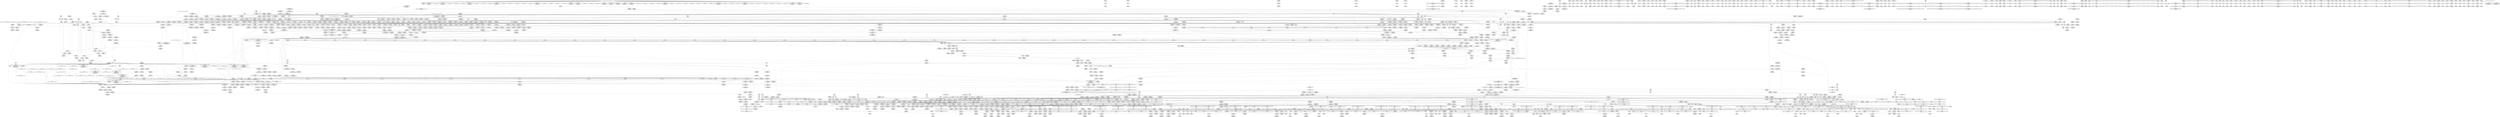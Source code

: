 digraph {
	CE0x6660270 [shape=record,shape=Mrecord,label="{CE0x6660270|_ret_i32_%error.0,_!dbg_!38961|security/tomoyo/network.c,488}"]
	CE0x8175e70 [shape=record,shape=Mrecord,label="{CE0x8175e70|_call_void_mcount()_#3|*SummSink*}"]
	CE0x6969830 [shape=record,shape=Mrecord,label="{CE0x6969830|GLOBAL:tomoyo_domain.__warned|Global_var:tomoyo_domain.__warned|*SummSource*}"]
	CE0x4e11740 [shape=record,shape=Mrecord,label="{CE0x4e11740|tomoyo_inet_entry:bb}"]
	CE0x4dcb810 [shape=record,shape=Mrecord,label="{CE0x4dcb810|__fswab16:shl|include/uapi/linux/swab.h,53|*SummSink*}"]
	CE0x7687840 [shape=record,shape=Mrecord,label="{CE0x7687840|tomoyo_check_inet_address:protocol|security/tomoyo/network.c,527|*SummSource*}"]
	CE0x66310d0 [shape=record,shape=Mrecord,label="{CE0x66310d0|tomoyo_inet_entry:tmp8|security/tomoyo/network.c,473|*SummSource*}"]
	CE0x58ab260 [shape=record,shape=Mrecord,label="{CE0x58ab260|GLOBAL:__srcu_read_lock|*Constant*}"]
	CE0x5a03fb0 [shape=record,shape=Mrecord,label="{CE0x5a03fb0|tomoyo_inet_entry:do.cond}"]
	CE0x6c705f0 [shape=record,shape=Mrecord,label="{CE0x6c705f0|VOIDTB_TE:_CE_2048,2096_|*MultipleSource*|security/tomoyo/util.c,1010|Function::tomoyo_get_mode&Arg::ns::}"]
	CE0x4c2e250 [shape=record,shape=Mrecord,label="{CE0x4c2e250|GLOBAL:__llvm_gcov_ctr31133|Global_var:__llvm_gcov_ctr31133}"]
	CE0x4e17d50 [shape=record,shape=Mrecord,label="{CE0x4e17d50|i32_1|*Constant*|*SummSource*}"]
	CE0x6701ed0 [shape=record,shape=Mrecord,label="{CE0x6701ed0|tomoyo_audit_inet_log:inet_network|security/tomoyo/network.c,382}"]
	CE0x5aeada0 [shape=record,shape=Mrecord,label="{CE0x5aeada0|rcu_lock_release21:tmp1|*SummSink*}"]
	CE0x6ab1f00 [shape=record,shape=Mrecord,label="{CE0x6ab1f00|tomoyo_get_mode:tmp25|security/tomoyo/util.c,987|*SummSink*}"]
	CE0x80bc7e0 [shape=record,shape=Mrecord,label="{CE0x80bc7e0|tomoyo_audit_inet_log:tmp|*SummSource*}"]
	CE0x8351c00 [shape=record,shape=Mrecord,label="{CE0x8351c00|tomoyo_get_mode:if.end|*SummSink*}"]
	CE0x4a47140 [shape=record,shape=Mrecord,label="{CE0x4a47140|tomoyo_inet_entry:do.end}"]
	CE0x597d7e0 [shape=record,shape=Mrecord,label="{CE0x597d7e0|tomoyo_audit_net_log:tmp2}"]
	CE0x80a7c40 [shape=record,shape=Mrecord,label="{CE0x80a7c40|_ret_void,_!dbg_!38911|security/tomoyo/network.c,94|*SummSink*}"]
	CE0x693fe00 [shape=record,shape=Mrecord,label="{CE0x693fe00|tomoyo_inet_entry:if.end|*SummSink*}"]
	CE0x83275e0 [shape=record,shape=Mrecord,label="{CE0x83275e0|i64*_getelementptr_inbounds_(_12_x_i64_,_12_x_i64_*___llvm_gcov_ctr31133,_i64_0,_i64_3)|*Constant*|*SummSink*}"]
	CE0x80cf890 [shape=record,shape=Mrecord,label="{CE0x80cf890|tomoyo_check_inet_address:conv13|security/tomoyo/network.c,527}"]
	CE0x8202610 [shape=record,shape=Mrecord,label="{CE0x8202610|tomoyo_audit_inet_log:tmp19|security/tomoyo/network.c,393|*SummSink*}"]
	CE0x81bc460 [shape=record,shape=Mrecord,label="{CE0x81bc460|COLLAPSED:_GCMRE___llvm_gcov_ctr4434_internal_global_2_x_i64_zeroinitializer:_elem_0:default:}"]
	CE0x6aab590 [shape=record,shape=Mrecord,label="{CE0x6aab590|tomoyo_get_mode:tmp24|security/tomoyo/util.c,986}"]
	CE0x6a6b500 [shape=record,shape=Mrecord,label="{CE0x6a6b500|tomoyo_inet_entry:inet15|security/tomoyo/network.c,479}"]
	CE0x5b15700 [shape=record,shape=Mrecord,label="{CE0x5b15700|_ret_i16_%conv3,_!dbg_!38911|include/uapi/linux/swab.h,53|*SummSource*}"]
	CE0x58a9840 [shape=record,shape=Mrecord,label="{CE0x58a9840|__llvm_gcov_indirect_counter_increment10:tmp1}"]
	CE0x801fc90 [shape=record,shape=Mrecord,label="{CE0x801fc90|i64_16|*Constant*}"]
	CE0x6c5a680 [shape=record,shape=Mrecord,label="{CE0x6c5a680|get_current:tmp1|*SummSource*}"]
	CE0x6c451c0 [shape=record,shape=Mrecord,label="{CE0x6c451c0|get_current:bb|*SummSink*}"]
	CE0x5a699e0 [shape=record,shape=Mrecord,label="{CE0x5a699e0|tomoyo_check_inet_address:tmp27|security/tomoyo/network.c,525|*SummSource*}"]
	CE0x80bc2f0 [shape=record,shape=Mrecord,label="{CE0x80bc2f0|srcu_read_lock17:tmp}"]
	CE0x4cd5860 [shape=record,shape=Mrecord,label="{CE0x4cd5860|tomoyo_get_mode:arrayidx|security/tomoyo/util.c,981|*SummSink*}"]
	CE0x69b1200 [shape=record,shape=Mrecord,label="{CE0x69b1200|tomoyo_domain:tobool1|security/tomoyo/common.h,1205}"]
	CE0x596d3f0 [shape=record,shape=Mrecord,label="{CE0x596d3f0|0:_i8,_array:_GCRE_tomoyo_index2category_constant_39_x_i8_c_00_00_00_00_00_00_00_00_00_00_00_00_00_00_00_00_00_00_00_00_00_00_00_01_01_01_01_01_01_01_01_01_01_01_01_01_01_01_02_,_align_16:_elem_1::|security/tomoyo/util.c,983}"]
	CE0x8131e10 [shape=record,shape=Mrecord,label="{CE0x8131e10|tomoyo_audit_inet_log:port|security/tomoyo/network.c,391|*SummSource*}"]
	CE0x6b7f660 [shape=record,shape=Mrecord,label="{CE0x6b7f660|tomoyo_inet_entry:tmp28|security/tomoyo/network.c,485}"]
	CE0x6a7cb00 [shape=record,shape=Mrecord,label="{CE0x6a7cb00|tomoyo_inet_entry:inet_network18|security/tomoyo/network.c,479|*SummSink*}"]
	CE0x6c45690 [shape=record,shape=Mrecord,label="{CE0x6c45690|i64_1|*Constant*}"]
	CE0x820c8b0 [shape=record,shape=Mrecord,label="{CE0x820c8b0|tomoyo_audit_inet_log:arraydecay16|security/tomoyo/network.c,393|*SummSink*}"]
	CE0x6832d40 [shape=record,shape=Mrecord,label="{CE0x6832d40|%struct.lockdep_map*_null|*Constant*|*SummSink*}"]
	CE0x804de90 [shape=record,shape=Mrecord,label="{CE0x804de90|tomoyo_audit_inet_log:tmp4|security/tomoyo/network.c,384|*SummSource*}"]
	CE0x4bd1260 [shape=record,shape=Mrecord,label="{CE0x4bd1260|tomoyo_print_ipv6:lnot|security/tomoyo/network.c,111}"]
	CE0x6aa0130 [shape=record,shape=Mrecord,label="{CE0x6aa0130|tomoyo_domain:tmp21|security/tomoyo/common.h,1205|*SummSink*}"]
	CE0x4d5e510 [shape=record,shape=Mrecord,label="{CE0x4d5e510|tomoyo_init_request_info:type|security/tomoyo/util.c,1009}"]
	CE0x4b16e40 [shape=record,shape=Mrecord,label="{CE0x4b16e40|tomoyo_domain:security|security/tomoyo/common.h,1205|*SummSource*}"]
	CE0x6a5a6f0 [shape=record,shape=Mrecord,label="{CE0x6a5a6f0|tomoyo_inet_entry:tmp20|security/tomoyo/network.c,480}"]
	CE0x5980140 [shape=record,shape=Mrecord,label="{CE0x5980140|tomoyo_check_inet_address:address|Function::tomoyo_check_inet_address&Arg::address::}"]
	CE0x4cb4320 [shape=record,shape=Mrecord,label="{CE0x4cb4320|_ret_%struct.task_struct*_%tmp4,_!dbg_!38905|./arch/x86/include/asm/current.h,14}"]
	CE0x5959fc0 [shape=record,shape=Mrecord,label="{CE0x5959fc0|rcu_lock_acquire18:indirectgoto}"]
	CE0x5b2cd70 [shape=record,shape=Mrecord,label="{CE0x5b2cd70|tomoyo_get_mode:tmp}"]
	CE0x5a04a70 [shape=record,shape=Mrecord,label="{CE0x5a04a70|tomoyo_check_inet_address:tmp25|security/tomoyo/network.c,522|*SummSource*}"]
	CE0x4b25140 [shape=record,shape=Mrecord,label="{CE0x4b25140|tomoyo_print_ipv4:conv|security/tomoyo/network.c,92}"]
	CE0x666fa90 [shape=record,shape=Mrecord,label="{CE0x666fa90|rcu_lock_acquire18:tmp}"]
	CE0x4ba87f0 [shape=record,shape=Mrecord,label="{CE0x4ba87f0|tomoyo_check_inet_address:port3|security/tomoyo/network.c,514}"]
	CE0x5a93c30 [shape=record,shape=Mrecord,label="{CE0x5a93c30|tomoyo_check_inet_address:tmp30|security/tomoyo/network.c,527}"]
	CE0x57ae430 [shape=record,shape=Mrecord,label="{CE0x57ae430|_call_void_mcount()_#3|*SummSource*}"]
	CE0x6c81de0 [shape=record,shape=Mrecord,label="{CE0x6c81de0|tomoyo_print_ipv6:min_ip|Function::tomoyo_print_ipv6&Arg::min_ip::|*SummSink*}"]
	CE0x4e379e0 [shape=record,shape=Mrecord,label="{CE0x4e379e0|tomoyo_inet_entry:tmp5|security/tomoyo/network.c,471|*SummSink*}"]
	CE0x4c334e0 [shape=record,shape=Mrecord,label="{CE0x4c334e0|tomoyo_get_mode:call|security/tomoyo/util.c,980}"]
	CE0x6998aa0 [shape=record,shape=Mrecord,label="{CE0x6998aa0|tomoyo_audit_inet_log:buf|security/tomoyo/network.c, 380|*SummSource*}"]
	CE0x5b494c0 [shape=record,shape=Mrecord,label="{CE0x5b494c0|tomoyo_print_ipv6:buffer_len|Function::tomoyo_print_ipv6&Arg::buffer_len::|*SummSink*}"]
	CE0x69696e0 [shape=record,shape=Mrecord,label="{CE0x69696e0|GLOBAL:tomoyo_domain.__warned|Global_var:tomoyo_domain.__warned}"]
	CE0x4b61bc0 [shape=record,shape=Mrecord,label="{CE0x4b61bc0|tomoyo_get_mode:arrayidx4|security/tomoyo/util.c,983|*SummSource*}"]
	CE0x8041350 [shape=record,shape=Mrecord,label="{CE0x8041350|tomoyo_audit_inet_log:tobool|security/tomoyo/network.c,384|*SummSource*}"]
	CE0x6a159e0 [shape=record,shape=Mrecord,label="{CE0x6a159e0|tomoyo_inet_entry:tmp17|*LoadInst*|security/tomoyo/network.c,477|*SummSource*}"]
	CE0x6a29790 [shape=record,shape=Mrecord,label="{CE0x6a29790|rcu_lock_release21:map|Function::rcu_lock_release21&Arg::map::|*SummSink*}"]
	CE0x6aa1aa0 [shape=record,shape=Mrecord,label="{CE0x6aa1aa0|tomoyo_inet_entry:conv23|security/tomoyo/network.c,480|*SummSink*}"]
	CE0x680b140 [shape=record,shape=Mrecord,label="{CE0x680b140|tomoyo_get_mode:conv5|security/tomoyo/util.c,983|*SummSource*}"]
	CE0x68320e0 [shape=record,shape=Mrecord,label="{CE0x68320e0|rcu_lock_acquire18:tmp2}"]
	CE0x5c60310 [shape=record,shape=Mrecord,label="{CE0x5c60310|tomoyo_check_inet_address:tmp27|security/tomoyo/network.c,525}"]
	CE0x6b93a90 [shape=record,shape=Mrecord,label="{CE0x6b93a90|tomoyo_inet_entry:tmp29|security/tomoyo/network.c,486|*SummSource*}"]
	CE0x80bca40 [shape=record,shape=Mrecord,label="{CE0x80bca40|srcu_read_lock17:tmp1|*SummSource*}"]
	CE0x767ec50 [shape=record,shape=Mrecord,label="{CE0x767ec50|tomoyo_get_mode:tmp1}"]
	CE0x6c4a300 [shape=record,shape=Mrecord,label="{CE0x6c4a300|get_current:tmp3|*SummSink*}"]
	CE0x4ce6a80 [shape=record,shape=Mrecord,label="{CE0x4ce6a80|tomoyo_init_request_info:call4|security/tomoyo/util.c,1010}"]
	CE0x80fb780 [shape=record,shape=Mrecord,label="{CE0x80fb780|tomoyo_audit_inet_log:conv|security/tomoyo/network.c,389|*SummSource*}"]
	CE0x6ad8c40 [shape=record,shape=Mrecord,label="{CE0x6ad8c40|tomoyo_get_mode:tmp26|security/tomoyo/util.c,987|*SummSink*}"]
	CE0x69991e0 [shape=record,shape=Mrecord,label="{CE0x69991e0|_call_void_mcount()_#3}"]
	CE0x58ab550 [shape=record,shape=Mrecord,label="{CE0x58ab550|GLOBAL:__srcu_read_lock|*Constant*|*SummSource*}"]
	CE0x6832bb0 [shape=record,shape=Mrecord,label="{CE0x6832bb0|%struct.lockdep_map*_null|*Constant*|*SummSource*}"]
	CE0x80a7960 [shape=record,shape=Mrecord,label="{CE0x80a7960|_ret_void,_!dbg_!38911|security/tomoyo/network.c,94}"]
	CE0x80eb000 [shape=record,shape=Mrecord,label="{CE0x80eb000|tomoyo_audit_inet_log:call|security/tomoyo/network.c,389|*SummSink*}"]
	CE0x6bc62a0 [shape=record,shape=Mrecord,label="{CE0x6bc62a0|srcu_read_unlock20:entry|*SummSource*}"]
	CE0x4b8e620 [shape=record,shape=Mrecord,label="{CE0x4b8e620|tomoyo_get_mode:if.end9}"]
	CE0x6c44a70 [shape=record,shape=Mrecord,label="{CE0x6c44a70|i8*_undef|*Constant*}"]
	CE0x66f39f0 [shape=record,shape=Mrecord,label="{CE0x66f39f0|tomoyo_check_inet_address:call21|security/tomoyo/network.c,529|*SummSource*}"]
	CE0x82135d0 [shape=record,shape=Mrecord,label="{CE0x82135d0|i8*_getelementptr_inbounds_(_5_x_i8_,_5_x_i8_*_.str11,_i32_0,_i32_0)|*Constant*|*SummSink*}"]
	CE0x82b16e0 [shape=record,shape=Mrecord,label="{CE0x82b16e0|GLOBAL:tomoyo_profile|*Constant*|*SummSource*}"]
	CE0x8185220 [shape=record,shape=Mrecord,label="{CE0x8185220|tomoyo_audit_inet_log:call11|security/tomoyo/network.c,390}"]
	CE0x66dcfd0 [shape=record,shape=Mrecord,label="{CE0x66dcfd0|24:_i32*,_32:_i16,_34:_i8,_35:_i8,_36:_i8,_72:_i8,_:_SCMRE_41,42_}"]
	CE0x5986940 [shape=record,shape=Mrecord,label="{CE0x5986940|tomoyo_check_inet_address:tmp8|security/tomoyo/network.c,510|*SummSink*}"]
	CE0x66fffa0 [shape=record,shape=Mrecord,label="{CE0x66fffa0|i64_2|*Constant*|*SummSource*}"]
	CE0x66b40c0 [shape=record,shape=Mrecord,label="{CE0x66b40c0|_ret_i32_%call,_!dbg_!38902|security/tomoyo/common.h,1097|*SummSource*}"]
	CE0x80b7320 [shape=record,shape=Mrecord,label="{CE0x80b7320|tomoyo_get_mode:tmp4|security/tomoyo/util.c,978}"]
	CE0x4cba8a0 [shape=record,shape=Mrecord,label="{CE0x4cba8a0|srcu_read_unlock20:tmp1|*SummSource*}"]
	CE0x586fe10 [shape=record,shape=Mrecord,label="{CE0x586fe10|128:_i8*,_1208:_%struct.file*,_:_CMRE_152,160_|*MultipleSource*|security/tomoyo/common.h,1205|security/tomoyo/common.h,1205}"]
	CE0x5b87810 [shape=record,shape=Mrecord,label="{CE0x5b87810|tomoyo_print_ipv4:call|security/tomoyo/network.c,92|*SummSource*}"]
	CE0x6bfe040 [shape=record,shape=Mrecord,label="{CE0x6bfe040|tomoyo_audit_inet_log:if.else|*SummSink*}"]
	CE0x6895020 [shape=record,shape=Mrecord,label="{CE0x6895020|tomoyo_inet_entry:call3|security/tomoyo/network.c,473|*SummSink*}"]
	CE0x5bf6e60 [shape=record,shape=Mrecord,label="{CE0x5bf6e60|tomoyo_domain:if.then|*SummSource*}"]
	CE0x597e410 [shape=record,shape=Mrecord,label="{CE0x597e410|tomoyo_get_mode:bb}"]
	CE0x6b5f9c0 [shape=record,shape=Mrecord,label="{CE0x6b5f9c0|tomoyo_get_mode:tmp|*SummSource*}"]
	CE0x6b685c0 [shape=record,shape=Mrecord,label="{CE0x6b685c0|_ret_i32_%call17,_!dbg_!38941|security/tomoyo/network.c,394|*SummSource*}"]
	CE0x6c5d680 [shape=record,shape=Mrecord,label="{CE0x6c5d680|tomoyo_inet_entry:tmp31|security/tomoyo/network.c,488|*SummSource*}"]
	CE0x8166a50 [shape=record,shape=Mrecord,label="{CE0x8166a50|tomoyo_audit_inet_log:param|security/tomoyo/network.c,382|*SummSource*}"]
	CE0x4ca7650 [shape=record,shape=Mrecord,label="{CE0x4ca7650|0:_i8,_array:_GCRE_tomoyo_index2category_constant_39_x_i8_c_00_00_00_00_00_00_00_00_00_00_00_00_00_00_00_00_00_00_00_00_00_00_00_01_01_01_01_01_01_01_01_01_01_01_01_01_01_01_02_,_align_16:_elem_20::|security/tomoyo/util.c,983}"]
	CE0x6af21d0 [shape=record,shape=Mrecord,label="{CE0x6af21d0|GLOBAL:tomoyo_audit_inet_log|*Constant*}"]
	CE0x6bd3170 [shape=record,shape=Mrecord,label="{CE0x6bd3170|tomoyo_read_unlock19:entry|*SummSink*}"]
	CE0x6aa2010 [shape=record,shape=Mrecord,label="{CE0x6aa2010|tomoyo_inet_entry:inet_network25|security/tomoyo/network.c,480|*SummSource*}"]
	CE0x69b3430 [shape=record,shape=Mrecord,label="{CE0x69b3430|24:_i32*,_32:_i16,_34:_i8,_35:_i8,_36:_i8,_72:_i8,_:_SCMRE_56,57_}"]
	CE0x66f1510 [shape=record,shape=Mrecord,label="{CE0x66f1510|_call_void___srcu_read_unlock(%struct.srcu_struct*_%sp,_i32_%idx)_#9,_!dbg_!38906|include/linux/srcu.h,237}"]
	CE0x80d00e0 [shape=record,shape=Mrecord,label="{CE0x80d00e0|tomoyo_check_inet_address:sw.bb4|*SummSource*}"]
	CE0x4b7dd70 [shape=record,shape=Mrecord,label="{CE0x4b7dd70|tomoyo_domain:tmp1|*SummSink*}"]
	CE0x4c95a40 [shape=record,shape=Mrecord,label="{CE0x4c95a40|0:_i8*,_array:_GCRE_tomoyo_proto_keyword_constant_6_x_i8*_i8*_getelementptr_inbounds_(_2_x_i8_,_2_x_i8_*_.str22,_i32_0,_i32_0),_i8*_getelementptr_inbounds_(_7_x_i8_,_7_x_i8_*_.str123,_i32_0,_i32_0),_i8*_getelementptr_inbounds_(_6_x_i8_,_6_x_i8_*_.str224,_i32_0,_i32_0),_i8*_getelementptr_inbounds_(_4_x_i8_,_4_x_i8_*_.str325,_i32_0,_i32_0),_i8*_getelementptr_inbounds_(_2_x_i8_,_2_x_i8_*_.str22,_i32_0,_i32_0),_i8*_getelementptr_inbounds_(_10_x_i8_,_10_x_i8_*_.str426,_i32_0,_i32_0)_,_align_16:_elem_2::|security/tomoyo/network.c,367}"]
	CE0x58bb4c0 [shape=record,shape=Mrecord,label="{CE0x58bb4c0|128:_i8*,_1208:_%struct.file*,_:_CMRE_49,50_}"]
	CE0x6792c00 [shape=record,shape=Mrecord,label="{CE0x6792c00|0:_i8,_array:_GCRE_tomoyo_index2category_constant_39_x_i8_c_00_00_00_00_00_00_00_00_00_00_00_00_00_00_00_00_00_00_00_00_00_00_00_01_01_01_01_01_01_01_01_01_01_01_01_01_01_01_02_,_align_16:_elem_31::|security/tomoyo/util.c,983}"]
	CE0x66b4490 [shape=record,shape=Mrecord,label="{CE0x66b4490|tomoyo_read_unlock19:tmp1}"]
	CE0x67dcac0 [shape=record,shape=Mrecord,label="{CE0x67dcac0|GLOBAL:__llvm_gcov_ctr32134|Global_var:__llvm_gcov_ctr32134}"]
	CE0x4cd7870 [shape=record,shape=Mrecord,label="{CE0x4cd7870|tomoyo_init_request_info:tmp11|security/tomoyo/util.c,1007|*SummSink*}"]
	CE0x680b5b0 [shape=record,shape=Mrecord,label="{CE0x680b5b0|tomoyo_get_mode:add|security/tomoyo/util.c,984|*SummSink*}"]
	CE0x81f3b40 [shape=record,shape=Mrecord,label="{CE0x81f3b40|tomoyo_audit_inet_log:param14|security/tomoyo/network.c,393|*SummSink*}"]
	CE0x67017c0 [shape=record,shape=Mrecord,label="{CE0x67017c0|tomoyo_init_request_info:tmp1}"]
	CE0x586fff0 [shape=record,shape=Mrecord,label="{CE0x586fff0|128:_i8*,_1208:_%struct.file*,_:_CMRE_160,168_|*MultipleSource*|security/tomoyo/common.h,1205|security/tomoyo/common.h,1205}"]
	CE0x5b17830 [shape=record,shape=Mrecord,label="{CE0x5b17830|GLOBAL:__fswab16|*Constant*|*SummSource*}"]
	CE0x6c16c30 [shape=record,shape=Mrecord,label="{CE0x6c16c30|rcu_lock_release21:indirectgoto|*SummSink*}"]
	CE0x59bc5a0 [shape=record,shape=Mrecord,label="{CE0x59bc5a0|tomoyo_get_mode:bb|*SummSource*}"]
	CE0x81bbfb0 [shape=record,shape=Mrecord,label="{CE0x81bbfb0|rcu_lock_release21:indirectgoto}"]
	CE0x820c920 [shape=record,shape=Mrecord,label="{CE0x820c920|tomoyo_audit_inet_log:call17|security/tomoyo/network.c,392}"]
	CE0x4dcbce0 [shape=record,shape=Mrecord,label="{CE0x4dcbce0|i32_65280|*Constant*|*SummSource*}"]
	CE0x6a29fd0 [shape=record,shape=Mrecord,label="{CE0x6a29fd0|GLOBAL:__srcu_read_unlock|*Constant*|*SummSource*}"]
	CE0x6ada580 [shape=record,shape=Mrecord,label="{CE0x6ada580|i64*_getelementptr_inbounds_(_11_x_i64_,_11_x_i64_*___llvm_gcov_ctr5229,_i64_0,_i64_6)|*Constant*|*SummSource*}"]
	CE0x595a080 [shape=record,shape=Mrecord,label="{CE0x595a080|GLOBAL:__srcu_read_unlock|*Constant*}"]
	CE0x58030e0 [shape=record,shape=Mrecord,label="{CE0x58030e0|tomoyo_inet_entry:tmp10|security/tomoyo/network.c,473|*SummSink*}"]
	CE0x8177ed0 [shape=record,shape=Mrecord,label="{CE0x8177ed0|tomoyo_init_request_info:bb|*SummSink*}"]
	CE0x57ee700 [shape=record,shape=Mrecord,label="{CE0x57ee700|0:_i32,_:_GCMR___llvm_gcov_global_state_pred50_internal_unnamed_addr_global_i32_-1:_elem_0:default:}"]
	CE0x6bc5d90 [shape=record,shape=Mrecord,label="{CE0x6bc5d90|tomoyo_audit_inet_log:tmp1|*SummSink*}"]
	CE0x5b5e6f0 [shape=record,shape=Mrecord,label="{CE0x5b5e6f0|i32_128|*Constant*|*SummSink*}"]
	CE0x4d65090 [shape=record,shape=Mrecord,label="{CE0x4d65090|tomoyo_read_lock16:entry|*SummSink*}"]
	CE0x5959db0 [shape=record,shape=Mrecord,label="{CE0x5959db0|rcu_lock_acquire18:tmp1|*SummSink*}"]
	CE0x4e919d0 [shape=record,shape=Mrecord,label="{CE0x4e919d0|tomoyo_check_inet_address:tmp36|security/tomoyo/network.c,529}"]
	CE0x6ada480 [shape=record,shape=Mrecord,label="{CE0x6ada480|tomoyo_inet_entry:port26|security/tomoyo/network.c,480}"]
	CE0x67dcbf0 [shape=record,shape=Mrecord,label="{CE0x67dcbf0|GLOBAL:__llvm_gcov_ctr32134|Global_var:__llvm_gcov_ctr32134|*SummSink*}"]
	CE0x5b345e0 [shape=record,shape=Mrecord,label="{CE0x5b345e0|tomoyo_init_request_info:conv6|security/tomoyo/util.c,1011|*SummSource*}"]
	CE0x767f9d0 [shape=record,shape=Mrecord,label="{CE0x767f9d0|srcu_read_lock17:bb|*SummSink*}"]
	CE0x5889020 [shape=record,shape=Mrecord,label="{CE0x5889020|tomoyo_get_mode:tmp11|security/tomoyo/util.c,982|*SummSink*}"]
	CE0x6730f10 [shape=record,shape=Mrecord,label="{CE0x6730f10|i64_5|*Constant*}"]
	CE0x666f0e0 [shape=record,shape=Mrecord,label="{CE0x666f0e0|rcu_lock_release21:tmp4|include/linux/rcupdate.h,423|*SummSink*}"]
	CE0x82d1f40 [shape=record,shape=Mrecord,label="{CE0x82d1f40|tomoyo_print_ipv6:tmp|*SummSink*}"]
	CE0x80b79a0 [shape=record,shape=Mrecord,label="{CE0x80b79a0|tomoyo_get_mode:if.end|*SummSource*}"]
	CE0x58f1d40 [shape=record,shape=Mrecord,label="{CE0x58f1d40|__fswab16:tmp1}"]
	CE0x767f780 [shape=record,shape=Mrecord,label="{CE0x767f780|srcu_read_lock17:bb}"]
	CE0x5beafb0 [shape=record,shape=Mrecord,label="{CE0x5beafb0|__fswab16:or|include/uapi/linux/swab.h,53}"]
	CE0x4d3e460 [shape=record,shape=Mrecord,label="{CE0x4d3e460|i32_9|*Constant*|*SummSource*}"]
	CE0x5994c00 [shape=record,shape=Mrecord,label="{CE0x5994c00|tomoyo_check_inet_address:in6_u|security/tomoyo/network.c,513|*SummSource*}"]
	CE0x6c17590 [shape=record,shape=Mrecord,label="{CE0x6c17590|rcu_lock_release21:indirectgoto|*SummSource*}"]
	CE0x66ffdb0 [shape=record,shape=Mrecord,label="{CE0x66ffdb0|tomoyo_init_request_info:tmp8|security/tomoyo/util.c,1005|*SummSource*}"]
	CE0x58abd40 [shape=record,shape=Mrecord,label="{CE0x58abd40|tomoyo_init_request_info:tmp13|*LoadInst*|security/tomoyo/util.c,1011}"]
	CE0x5b493b0 [shape=record,shape=Mrecord,label="{CE0x5b493b0|tomoyo_print_ipv6:buffer_len|Function::tomoyo_print_ipv6&Arg::buffer_len::}"]
	CE0x59fea60 [shape=record,shape=Mrecord,label="{CE0x59fea60|tomoyo_check_inet_address:tmp22|security/tomoyo/network.c,519}"]
	CE0x8352130 [shape=record,shape=Mrecord,label="{CE0x8352130|tomoyo_inet_entry:if.then}"]
	CE0x820d100 [shape=record,shape=Mrecord,label="{CE0x820d100|GLOBAL:tomoyo_audit_net_log|*Constant*|*SummSink*}"]
	CE0x4d0b560 [shape=record,shape=Mrecord,label="{CE0x4d0b560|0:_i8,_array:_GCRE_tomoyo_index2category_constant_39_x_i8_c_00_00_00_00_00_00_00_00_00_00_00_00_00_00_00_00_00_00_00_00_00_00_00_01_01_01_01_01_01_01_01_01_01_01_01_01_01_01_02_,_align_16:_elem_8::|security/tomoyo/util.c,983}"]
	CE0x4da8450 [shape=record,shape=Mrecord,label="{CE0x4da8450|tomoyo_init_request_info:tobool|security/tomoyo/util.c,1004|*SummSource*}"]
	CE0x6bfdae0 [shape=record,shape=Mrecord,label="{CE0x6bfdae0|_call_void_tomoyo_print_ipv6(i8*_%arraydecay,_i32_128,_%struct.in6_addr*_%tmp11,_%struct.in6_addr*_%tmp12)_#9,_!dbg_!38918|security/tomoyo/network.c,385}"]
	CE0x812a7a0 [shape=record,shape=Mrecord,label="{CE0x812a7a0|tomoyo_audit_inet_log:inet_network9|security/tomoyo/network.c,391|*SummSink*}"]
	CE0x57c54c0 [shape=record,shape=Mrecord,label="{CE0x57c54c0|srcu_read_lock17:entry}"]
	CE0x6aefde0 [shape=record,shape=Mrecord,label="{CE0x6aefde0|tomoyo_get_mode:tmp27|security/tomoyo/util.c,988|*SummSource*}"]
	CE0x81daf40 [shape=record,shape=Mrecord,label="{CE0x81daf40|tomoyo_audit_net_log:arrayidx2|security/tomoyo/network.c,368|*SummSink*}"]
	CE0x5943660 [shape=record,shape=Mrecord,label="{CE0x5943660|rcu_lock_release21:tmp3|*SummSink*}"]
	CE0x6894c40 [shape=record,shape=Mrecord,label="{CE0x6894c40|i64_80|*Constant*}"]
	CE0x4bf2e20 [shape=record,shape=Mrecord,label="{CE0x4bf2e20|i64*_getelementptr_inbounds_(_12_x_i64_,_12_x_i64_*___llvm_gcov_ctr31133,_i64_0,_i64_0)|*Constant*}"]
	CE0x6660860 [shape=record,shape=Mrecord,label="{CE0x6660860|_ret_i32_%error.0,_!dbg_!38961|security/tomoyo/network.c,488|*SummSink*}"]
	CE0x6a9fb60 [shape=record,shape=Mrecord,label="{CE0x6a9fb60|128:_i8*,_1208:_%struct.file*,_:_CMRE_3,4_}"]
	"CONST[source:1(input),value:2(dynamic)][purpose:{operation}][SrcIdx:5]"
	CE0x4b06700 [shape=record,shape=Mrecord,label="{CE0x4b06700|tomoyo_read_lock16:tmp3}"]
	CE0x81fc430 [shape=record,shape=Mrecord,label="{CE0x81fc430|tomoyo_domain:tmp1|*SummSource*}"]
	CE0x66dd170 [shape=record,shape=Mrecord,label="{CE0x66dd170|24:_i32*,_32:_i16,_34:_i8,_35:_i8,_36:_i8,_72:_i8,_:_SCMRE_42,43_}"]
	CE0x5b78b30 [shape=record,shape=Mrecord,label="{CE0x5b78b30|tomoyo_audit_inet_log:tmp6|security/tomoyo/network.c,384|*SummSource*}"]
	CE0x4cb4170 [shape=record,shape=Mrecord,label="{CE0x4cb4170|_ret_%struct.task_struct*_%tmp4,_!dbg_!38905|./arch/x86/include/asm/current.h,14|*SummSource*}"]
	CE0x8393530 [shape=record,shape=Mrecord,label="{CE0x8393530|0:_i8,_1:_i8,_8:_i16,_16:_i32*,_24:_i8,_:_CMR_8,10_|*MultipleSource*|Function::tomoyo_check_inet_address&Arg::address::|security/tomoyo/network.c,505}"]
	CE0x67877e0 [shape=record,shape=Mrecord,label="{CE0x67877e0|128:_i8*,_1208:_%struct.file*,_:_CMRE_32,33_}"]
	CE0x58f1e70 [shape=record,shape=Mrecord,label="{CE0x58f1e70|i64*_getelementptr_inbounds_(_2_x_i64_,_2_x_i64_*___llvm_gcov_ctr5130,_i64_0,_i64_1)|*Constant*}"]
	CE0x8028610 [shape=record,shape=Mrecord,label="{CE0x8028610|i64*_getelementptr_inbounds_(_4_x_i64_,_4_x_i64_*___llvm_gcov_ctr4731,_i64_0,_i64_3)|*Constant*|*SummSink*}"]
	CE0x4b8e4a0 [shape=record,shape=Mrecord,label="{CE0x4b8e4a0|i1_true|*Constant*}"]
	CE0x6a8e640 [shape=record,shape=Mrecord,label="{CE0x6a8e640|tomoyo_inet_entry:address19|security/tomoyo/network.c,479|*SummSink*}"]
	CE0x4d7ab70 [shape=record,shape=Mrecord,label="{CE0x4d7ab70|tomoyo_get_mode:tmp12|security/tomoyo/util.c,982}"]
	CE0x5937ca0 [shape=record,shape=Mrecord,label="{CE0x5937ca0|128:_i8*,_1208:_%struct.file*,_:_CMRE_34,35_}"]
	CE0x66de9c0 [shape=record,shape=Mrecord,label="{CE0x66de9c0|24:_i32*,_32:_i16,_34:_i8,_35:_i8,_36:_i8,_72:_i8,_:_SCMRE_37,38_}"]
	CE0x66309a0 [shape=record,shape=Mrecord,label="{CE0x66309a0|tomoyo_domain:tmp16|security/tomoyo/common.h,1205|*SummSink*}"]
	CE0x4d5e3e0 [shape=record,shape=Mrecord,label="{CE0x4d5e3e0|i32_10|*Constant*}"]
	CE0x81db3f0 [shape=record,shape=Mrecord,label="{CE0x81db3f0|0:_i8*,_array:_GCRE_tomoyo_socket_keyword_external_constant_4_x_i8*_:_elem_2::|security/tomoyo/network.c,368}"]
	CE0x6c45040 [shape=record,shape=Mrecord,label="{CE0x6c45040|get_current:bb}"]
	CE0x4cba420 [shape=record,shape=Mrecord,label="{CE0x4cba420|GLOBAL:lockdep_rcu_suspicious|*Constant*}"]
	CE0x6b5ff80 [shape=record,shape=Mrecord,label="{CE0x6b5ff80|tomoyo_print_ipv6:buffer|Function::tomoyo_print_ipv6&Arg::buffer::}"]
	CE0x5adfe30 [shape=record,shape=Mrecord,label="{CE0x5adfe30|rcu_lock_release21:tmp3}"]
	CE0x4b59f90 [shape=record,shape=Mrecord,label="{CE0x4b59f90|srcu_read_unlock20:bb|*SummSource*}"]
	CE0x4b8dcc0 [shape=record,shape=Mrecord,label="{CE0x4b8dcc0|tomoyo_print_ipv6:call|security/tomoyo/network.c,111|*SummSource*}"]
	CE0x596f170 [shape=record,shape=Mrecord,label="{CE0x596f170|tomoyo_check_inet_address:sin6_addr|security/tomoyo/network.c,513|*SummSource*}"]
	CE0x4e37d50 [shape=record,shape=Mrecord,label="{CE0x4e37d50|srcu_read_lock17:call|include/linux/srcu.h,220}"]
	CE0x6bdd760 [shape=record,shape=Mrecord,label="{CE0x6bdd760|i64*_getelementptr_inbounds_(_6_x_i64_,_6_x_i64_*___llvm_gcov_ctr5427,_i64_0,_i64_3)|*Constant*}"]
	CE0x6687be0 [shape=record,shape=Mrecord,label="{CE0x6687be0|_ret_i32_%retval.0,_!dbg_!38967|security/tomoyo/network.c,532|*SummSource*}"]
	CE0x5aeaa30 [shape=record,shape=Mrecord,label="{CE0x5aeaa30|rcu_lock_release21:tmp1}"]
	CE0x4caeb60 [shape=record,shape=Mrecord,label="{CE0x4caeb60|tomoyo_check_inet_address:if.end|*SummSink*}"]
	CE0x5a73c90 [shape=record,shape=Mrecord,label="{CE0x5a73c90|tomoyo_check_inet_address:tmp31|security/tomoyo/network.c,527}"]
	CE0x6b6e750 [shape=record,shape=Mrecord,label="{CE0x6b6e750|tomoyo_inet_entry:tmp24|security/tomoyo/network.c,484}"]
	CE0x6951810 [shape=record,shape=Mrecord,label="{CE0x6951810|tomoyo_inet_entry:tmp11|security/tomoyo/network.c,473}"]
	CE0x596f240 [shape=record,shape=Mrecord,label="{CE0x596f240|tomoyo_check_inet_address:sin6_addr|security/tomoyo/network.c,513|*SummSink*}"]
	CE0x6b68630 [shape=record,shape=Mrecord,label="{CE0x6b68630|_ret_i32_%call17,_!dbg_!38941|security/tomoyo/network.c,394|*SummSink*}"]
	CE0x66ee440 [shape=record,shape=Mrecord,label="{CE0x66ee440|128:_i8*,_1208:_%struct.file*,_:_CMRE_96,104_|*MultipleSource*|security/tomoyo/common.h,1205|security/tomoyo/common.h,1205}"]
	CE0x5a43780 [shape=record,shape=Mrecord,label="{CE0x5a43780|tomoyo_check_inet_address:if.then16|*SummSource*}"]
	CE0x4e37590 [shape=record,shape=Mrecord,label="{CE0x4e37590|__fswab16:shl|include/uapi/linux/swab.h,53}"]
	CE0x6890440 [shape=record,shape=Mrecord,label="{CE0x6890440|__llvm_gcov_indirect_counter_increment10:pred|*SummSource*}"]
	CE0x4b0f330 [shape=record,shape=Mrecord,label="{CE0x4b0f330|i32_-1|*Constant*}"]
	CE0x6894e80 [shape=record,shape=Mrecord,label="{CE0x6894e80|i64_80|*Constant*|*SummSource*}"]
	CE0x581d470 [shape=record,shape=Mrecord,label="{CE0x581d470|i32_255|*Constant*|*SummSink*}"]
	CE0x6c704c0 [shape=record,shape=Mrecord,label="{CE0x6c704c0|VOIDTB_TE:_CE_0,2048_|*MultipleSource*|security/tomoyo/util.c,1010|Function::tomoyo_get_mode&Arg::ns::}"]
	CE0x6af0080 [shape=record,shape=Mrecord,label="{CE0x6af0080|tomoyo_get_mode:tmp27|security/tomoyo/util.c,988|*SummSink*}"]
	CE0x58c2f00 [shape=record,shape=Mrecord,label="{CE0x58c2f00|i32_10|*Constant*|*SummSink*}"]
	CE0x8181e70 [shape=record,shape=Mrecord,label="{CE0x8181e70|tomoyo_check_inet_address:skip|*SummSource*}"]
	CE0x8175bf0 [shape=record,shape=Mrecord,label="{CE0x8175bf0|_call_void_mcount()_#3}"]
	CE0x6a27170 [shape=record,shape=Mrecord,label="{CE0x6a27170|i64*_getelementptr_inbounds_(_12_x_i64_,_12_x_i64_*___llvm_gcov_ctr31133,_i64_0,_i64_6)|*Constant*|*SummSink*}"]
	CE0x69b3770 [shape=record,shape=Mrecord,label="{CE0x69b3770|24:_i32*,_32:_i16,_34:_i8,_35:_i8,_36:_i8,_72:_i8,_:_SCMRE_58,59_}"]
	CE0x80a5bb0 [shape=record,shape=Mrecord,label="{CE0x80a5bb0|tomoyo_print_ipv4:buffer_len|Function::tomoyo_print_ipv4&Arg::buffer_len::|*SummSink*}"]
	CE0x4b308d0 [shape=record,shape=Mrecord,label="{CE0x4b308d0|rcu_lock_acquire18:entry}"]
	CE0x818ceb0 [shape=record,shape=Mrecord,label="{CE0x818ceb0|_ret_i32_%call,_!dbg_!38910|security/tomoyo/network.c,366|*SummSource*}"]
	CE0x6a2a1a0 [shape=record,shape=Mrecord,label="{CE0x6a2a1a0|GLOBAL:__srcu_read_unlock|*Constant*|*SummSink*}"]
	CE0x6952130 [shape=record,shape=Mrecord,label="{CE0x6952130|24:_i32*,_32:_i16,_34:_i8,_35:_i8,_36:_i8,_72:_i8,_:_SCMRE_27,28_}"]
	CE0x6876bd0 [shape=record,shape=Mrecord,label="{CE0x6876bd0|tomoyo_init_request_info:tobool|security/tomoyo/util.c,1004|*SummSink*}"]
	CE0x4c86800 [shape=record,shape=Mrecord,label="{CE0x4c86800|get_current:entry}"]
	CE0x837def0 [shape=record,shape=Mrecord,label="{CE0x837def0|tomoyo_get_mode:if.then2}"]
	CE0x6911880 [shape=record,shape=Mrecord,label="{CE0x6911880|tomoyo_init_request_info:tmp7|security/tomoyo/util.c,1005|*SummSink*}"]
	CE0x58ce6e0 [shape=record,shape=Mrecord,label="{CE0x58ce6e0|i32_24|*Constant*|*SummSink*}"]
	CE0x6885b30 [shape=record,shape=Mrecord,label="{CE0x6885b30|24:_i32*,_32:_i16,_34:_i8,_35:_i8,_36:_i8,_72:_i8,_:_SCMRE_36,37_}"]
	CE0x6a3a3d0 [shape=record,shape=Mrecord,label="{CE0x6a3a3d0|tomoyo_inet_entry:param12|security/tomoyo/network.c,478}"]
	CE0x6aa1910 [shape=record,shape=Mrecord,label="{CE0x6aa1910|tomoyo_inet_entry:conv23|security/tomoyo/network.c,480|*SummSource*}"]
	CE0x6ab1dd0 [shape=record,shape=Mrecord,label="{CE0x6ab1dd0|i64*_getelementptr_inbounds_(_12_x_i64_,_12_x_i64_*___llvm_gcov_ctr31133,_i64_0,_i64_10)|*Constant*|*SummSource*}"]
	CE0x5b877a0 [shape=record,shape=Mrecord,label="{CE0x5b877a0|tomoyo_print_ipv4:call|security/tomoyo/network.c,92}"]
	CE0x69b1830 [shape=record,shape=Mrecord,label="{CE0x69b1830|GLOBAL:srcu_read_unlock20|*Constant*|*SummSource*}"]
	CE0x80439a0 [shape=record,shape=Mrecord,label="{CE0x80439a0|_call_void_mcount()_#3|*SummSink*}"]
	CE0x6737ec0 [shape=record,shape=Mrecord,label="{CE0x6737ec0|_ret_void,_!dbg_!38912|security/tomoyo/network.c,112}"]
	CE0x6787060 [shape=record,shape=Mrecord,label="{CE0x6787060|128:_i8*,_1208:_%struct.file*,_:_CMRE_26,27_}"]
	CE0x6ac1a50 [shape=record,shape=Mrecord,label="{CE0x6ac1a50|rcu_lock_acquire18:bb|*SummSource*}"]
	CE0x67872e0 [shape=record,shape=Mrecord,label="{CE0x67872e0|128:_i8*,_1208:_%struct.file*,_:_CMRE_28,29_}"]
	CE0x598d580 [shape=record,shape=Mrecord,label="{CE0x598d580|tomoyo_check_inet_address:tmp16|security/tomoyo/network.c,517|*SummSink*}"]
	CE0x4e1da00 [shape=record,shape=Mrecord,label="{CE0x4e1da00|tomoyo_inet_entry:arrayidx|security/tomoyo/network.c,471|*SummSource*}"]
	CE0x6bfd540 [shape=record,shape=Mrecord,label="{CE0x6bfd540|srcu_read_unlock20:idx|Function::srcu_read_unlock20&Arg::idx::}"]
	CE0x6b005b0 [shape=record,shape=Mrecord,label="{CE0x6b005b0|GLOBAL:tomoyo_audit_inet_log|*Constant*|*SummSink*}"]
	CE0x57bf310 [shape=record,shape=Mrecord,label="{CE0x57bf310|i32_2|*Constant*}"]
	CE0x58ef260 [shape=record,shape=Mrecord,label="{CE0x58ef260|tomoyo_check_inet_address:tmp23|security/tomoyo/network.c,521|*SummSource*}"]
	CE0x4cbacc0 [shape=record,shape=Mrecord,label="{CE0x4cbacc0|COLLAPSED:_GCMRE___llvm_gcov_ctr54147_internal_global_11_x_i64_zeroinitializer:_elem_0:default:}"]
	CE0x59331b0 [shape=record,shape=Mrecord,label="{CE0x59331b0|tomoyo_check_inet_address:sin_addr|security/tomoyo/network.c,521|*SummSource*}"]
	CE0x6741530 [shape=record,shape=Mrecord,label="{CE0x6741530|rcu_lock_acquire18:tmp4|include/linux/rcupdate.h,418}"]
	CE0x8380d00 [shape=record,shape=Mrecord,label="{CE0x8380d00|tomoyo_init_request_info:domain1|security/tomoyo/util.c,1006}"]
	CE0x585eab0 [shape=record,shape=Mrecord,label="{CE0x585eab0|COLLAPSED:_SGCMRE_.str22_private_unnamed_addr_constant_2_x_i8_c_00_,_align_1_+_6_EC:_elem_0::|security/tomoyo/network.c,385}"]
	CE0x82a7240 [shape=record,shape=Mrecord,label="{CE0x82a7240|tomoyo_check_inet_address:inet|security/tomoyo/network.c,505}"]
	CE0x813dc30 [shape=record,shape=Mrecord,label="{CE0x813dc30|tomoyo_check_inet_address:if.end9|*SummSource*}"]
	CE0x65df5b0 [shape=record,shape=Mrecord,label="{CE0x65df5b0|tomoyo_check_inet_address:sw.bb4}"]
	CE0x4c3f6e0 [shape=record,shape=Mrecord,label="{CE0x4c3f6e0|%struct.tomoyo_domain_info*_null|*Constant*|*SummSource*}"]
	CE0x6a7cd60 [shape=record,shape=Mrecord,label="{CE0x6a7cd60|tomoyo_inet_entry:address19|security/tomoyo/network.c,479|*SummSource*}"]
	CE0x82a7ce0 [shape=record,shape=Mrecord,label="{CE0x82a7ce0|tomoyo_check_inet_address:bb|*SummSource*}"]
	CE0x596d4d0 [shape=record,shape=Mrecord,label="{CE0x596d4d0|tomoyo_get_mode:conv5|security/tomoyo/util.c,983}"]
	CE0x596e950 [shape=record,shape=Mrecord,label="{CE0x596e950|tomoyo_check_inet_address:addr|Function::tomoyo_check_inet_address&Arg::addr::|*SummSink*}"]
	CE0x59bbb70 [shape=record,shape=Mrecord,label="{CE0x59bbb70|i32_0|*Constant*}"]
	CE0x58a9e50 [shape=record,shape=Mrecord,label="{CE0x58a9e50|tomoyo_check_inet_address:tmp24|security/tomoyo/network.c,520}"]
	CE0x4be2070 [shape=record,shape=Mrecord,label="{CE0x4be2070|i64*_getelementptr_inbounds_(_11_x_i64_,_11_x_i64_*___llvm_gcov_ctr54147,_i64_0,_i64_10)|*Constant*|*SummSink*}"]
	CE0x81ae940 [shape=record,shape=Mrecord,label="{CE0x81ae940|GLOBAL:__llvm_gcov_ctr4846|Global_var:__llvm_gcov_ctr4846|*SummSink*}"]
	"CONST[source:1(input),value:2(dynamic)][purpose:{object}][SrcIdx:0]"
	CE0x80bce80 [shape=record,shape=Mrecord,label="{CE0x80bce80|tomoyo_audit_inet_log:if.then}"]
	CE0x4a46130 [shape=record,shape=Mrecord,label="{CE0x4a46130|i8*_getelementptr_inbounds_(_25_x_i8_,_25_x_i8_*_.str12,_i32_0,_i32_0)|*Constant*|*SummSink*}"]
	CE0x4b005a0 [shape=record,shape=Mrecord,label="{CE0x4b005a0|tomoyo_read_lock16:tmp1|*SummSource*}"]
	CE0x4d1c4e0 [shape=record,shape=Mrecord,label="{CE0x4d1c4e0|tomoyo_inet_entry:operation|security/tomoyo/network.c,471}"]
	CE0x6aa18a0 [shape=record,shape=Mrecord,label="{CE0x6aa18a0|tomoyo_inet_entry:conv23|security/tomoyo/network.c,480}"]
	CE0x5910e30 [shape=record,shape=Mrecord,label="{CE0x5910e30|tomoyo_check_inet_address:tmp20|security/tomoyo/network.c,518}"]
	CE0x820d030 [shape=record,shape=Mrecord,label="{CE0x820d030|GLOBAL:tomoyo_audit_net_log|*Constant*|*SummSource*}"]
	CE0x4b7df70 [shape=record,shape=Mrecord,label="{CE0x4b7df70|i64*_getelementptr_inbounds_(_11_x_i64_,_11_x_i64_*___llvm_gcov_ctr54147,_i64_0,_i64_1)|*Constant*}"]
	CE0x7673bd0 [shape=record,shape=Mrecord,label="{CE0x7673bd0|tomoyo_domain:tmp17|security/tomoyo/common.h,1205}"]
	CE0x5835a90 [shape=record,shape=Mrecord,label="{CE0x5835a90|_call_void_mcount()_#3|*SummSource*}"]
	CE0x67a8b50 [shape=record,shape=Mrecord,label="{CE0x67a8b50|rcu_lock_release21:bb|*SummSource*}"]
	CE0x69bd190 [shape=record,shape=Mrecord,label="{CE0x69bd190|tomoyo_inet_entry:protocol5|security/tomoyo/network.c,476|*SummSink*}"]
	CE0x6b786b0 [shape=record,shape=Mrecord,label="{CE0x6b786b0|tomoyo_inet_entry:tmp24|security/tomoyo/network.c,484|*SummSink*}"]
	CE0x59382e0 [shape=record,shape=Mrecord,label="{CE0x59382e0|128:_i8*,_1208:_%struct.file*,_:_CMRE_39,40_}"]
	CE0x66b4420 [shape=record,shape=Mrecord,label="{CE0x66b4420|tomoyo_read_unlock19:tmp|*SummSink*}"]
	CE0x4d64cf0 [shape=record,shape=Mrecord,label="{CE0x4d64cf0|tomoyo_check_inet_address:sa_family|security/tomoyo/network.c,507}"]
	CE0x4b8dee0 [shape=record,shape=Mrecord,label="{CE0x4b8dee0|VOIDTB_TE:_CE_6384,6388_|*MultipleSource*|security/tomoyo/util.c,1010|Function::tomoyo_get_mode&Arg::ns::}"]
	CE0x8084ce0 [shape=record,shape=Mrecord,label="{CE0x8084ce0|tomoyo_audit_net_log:arrayidx|security/tomoyo/network.c,367|*SummSource*}"]
	CE0x58bb880 [shape=record,shape=Mrecord,label="{CE0x58bb880|128:_i8*,_1208:_%struct.file*,_:_CMRE_52,56_|*MultipleSource*|security/tomoyo/common.h,1205|security/tomoyo/common.h,1205}"]
	CE0x4cce270 [shape=record,shape=Mrecord,label="{CE0x4cce270|GLOBAL:tomoyo_policy_loaded|Global_var:tomoyo_policy_loaded|*SummSource*}"]
	CE0x5b87920 [shape=record,shape=Mrecord,label="{CE0x5b87920|tomoyo_print_ipv4:call|security/tomoyo/network.c,92|*SummSink*}"]
	CE0x4d3e6b0 [shape=record,shape=Mrecord,label="{CE0x4d3e6b0|tomoyo_init_request_info:mode|security/tomoyo/util.c,1010|*SummSink*}"]
	CE0x68321c0 [shape=record,shape=Mrecord,label="{CE0x68321c0|rcu_lock_acquire18:tmp2|*SummSink*}"]
	CE0x8028dd0 [shape=record,shape=Mrecord,label="{CE0x8028dd0|rcu_lock_release21:tmp7|*SummSink*}"]
	CE0x6c49840 [shape=record,shape=Mrecord,label="{CE0x6c49840|i64_1|*Constant*}"]
	CE0x4c2ea20 [shape=record,shape=Mrecord,label="{CE0x4c2ea20|tomoyo_domain:tmp12|security/tomoyo/common.h,1205|*SummSink*}"]
	CE0x5abcdf0 [shape=record,shape=Mrecord,label="{CE0x5abcdf0|tomoyo_check_inet_address:tmp33|security/tomoyo/network.c,527|*SummSink*}"]
	CE0x57edcd0 [shape=record,shape=Mrecord,label="{CE0x57edcd0|0:_i8,_array:_GCR_tomoyo_inet2mac_internal_constant_6_x_4_x_i8_4_x_i8_zeroinitializer,_4_x_i8_c_17_18_19_00_,_4_x_i8_c_1A_00_00_1B_,_4_x_i8_c_1C_00_00_1D_,_4_x_i8_zeroinitializer,_4_x_i8_zeroinitializer_,_align_16:_elem_2::|security/tomoyo/network.c,471}"]
	CE0x6ae9ef0 [shape=record,shape=Mrecord,label="{CE0x6ae9ef0|tomoyo_get_mode:tmp27|security/tomoyo/util.c,988}"]
	CE0x67bc840 [shape=record,shape=Mrecord,label="{CE0x67bc840|tomoyo_get_mode:add|security/tomoyo/util.c,984}"]
	CE0x4b05fd0 [shape=record,shape=Mrecord,label="{CE0x4b05fd0|tomoyo_read_lock16:tmp2|*SummSink*}"]
	CE0x6738720 [shape=record,shape=Mrecord,label="{CE0x6738720|tomoyo_init_request_info:tmp10|security/tomoyo/util.c,1006|*SummSource*}"]
	CE0x8205460 [shape=record,shape=Mrecord,label="{CE0x8205460|0:_i8,_1:_i8,_8:_i16,_16:_i32*,_24:_i8,_:_CMR_0,1_|*MultipleSource*|Function::tomoyo_check_inet_address&Arg::address::|security/tomoyo/network.c,505}"]
	CE0x59bc030 [shape=record,shape=Mrecord,label="{CE0x59bc030|tomoyo_get_mode:cmp|security/tomoyo/util.c,982|*SummSource*}"]
	"CONST[source:0(mediator),value:2(dynamic)][purpose:{subject}]"
	CE0x4d5ed60 [shape=record,shape=Mrecord,label="{CE0x4d5ed60|tomoyo_init_request_info:ns|security/tomoyo/util.c,1010}"]
	CE0x6b78e40 [shape=record,shape=Mrecord,label="{CE0x6b78e40|tomoyo_inet_entry:tmp26|security/tomoyo/network.c,484|*SummSource*}"]
	CE0x81303e0 [shape=record,shape=Mrecord,label="{CE0x81303e0|128:_i8*,_1208:_%struct.file*,_:_CMRE_21,22_}"]
	CE0x67b4e00 [shape=record,shape=Mrecord,label="{CE0x67b4e00|tomoyo_audit_inet_log:tmp5|security/tomoyo/network.c,384|*SummSource*}"]
	CE0x596cf00 [shape=record,shape=Mrecord,label="{CE0x596cf00|tomoyo_print_ipv4:tmp}"]
	CE0x66ab380 [shape=record,shape=Mrecord,label="{CE0x66ab380|__fswab16:conv|include/uapi/linux/swab.h,53|*SummSource*}"]
	CE0x80ee840 [shape=record,shape=Mrecord,label="{CE0x80ee840|tomoyo_domain:land.lhs.true2|*SummSource*}"]
	CE0x831e1e0 [shape=record,shape=Mrecord,label="{CE0x831e1e0|i64_ptrtoint_(i8*_blockaddress(_rcu_lock_release21,_%__here)_to_i64)|*Constant*}"]
	CE0x4ba8690 [shape=record,shape=Mrecord,label="{CE0x4ba8690|tomoyo_check_inet_address:tmp14|security/tomoyo/network.c,514|*SummSink*}"]
	CE0x58454d0 [shape=record,shape=Mrecord,label="{CE0x58454d0|rcu_lock_acquire18:map|Function::rcu_lock_acquire18&Arg::map::|*SummSink*}"]
	CE0x6851690 [shape=record,shape=Mrecord,label="{CE0x6851690|tomoyo_init_request_info:index|Function::tomoyo_init_request_info&Arg::index::|*SummSource*}"]
	CE0x831f610 [shape=record,shape=Mrecord,label="{CE0x831f610|GLOBAL:__llvm_gcov_indirect_counter_increment10|*Constant*|*SummSource*}"]
	CE0x5802a70 [shape=record,shape=Mrecord,label="{CE0x5802a70|GLOBAL:tomoyo_ss|Global_var:tomoyo_ss|*SummSource*}"]
	CE0x6890850 [shape=record,shape=Mrecord,label="{CE0x6890850|tomoyo_check_inet_address:if.then16|*SummSink*}"]
	CE0x688fc80 [shape=record,shape=Mrecord,label="{CE0x688fc80|tomoyo_check_inet_address:conv5|security/tomoyo/network.c,517|*SummSource*}"]
	CE0x4e1dda0 [shape=record,shape=Mrecord,label="{CE0x4e1dda0|i64*_getelementptr_inbounds_(_19_x_i64_,_19_x_i64_*___llvm_gcov_ctr4846,_i64_0,_i64_0)|*Constant*|*SummSource*}"]
	CE0x596cda0 [shape=record,shape=Mrecord,label="{CE0x596cda0|tomoyo_get_mode:tmp10|security/tomoyo/util.c,982|*SummSink*}"]
	CE0x8050fa0 [shape=record,shape=Mrecord,label="{CE0x8050fa0|tomoyo_audit_inet_log:tmp14|security/tomoyo/network.c,388|*SummSink*}"]
	CE0x4c33330 [shape=record,shape=Mrecord,label="{CE0x4c33330|i64_1|*Constant*}"]
	CE0x4cb7000 [shape=record,shape=Mrecord,label="{CE0x4cb7000|tomoyo_get_mode:index|Function::tomoyo_get_mode&Arg::index::|*SummSource*}"]
	CE0x6b5f890 [shape=record,shape=Mrecord,label="{CE0x6b5f890|i64*_getelementptr_inbounds_(_12_x_i64_,_12_x_i64_*___llvm_gcov_ctr31133,_i64_0,_i64_0)|*Constant*|*SummSource*}"]
	CE0x5802d40 [shape=record,shape=Mrecord,label="{CE0x5802d40|srcu_read_lock17:sp|Function::srcu_read_lock17&Arg::sp::|*SummSink*}"]
	CE0x4e18630 [shape=record,shape=Mrecord,label="{CE0x4e18630|__llvm_gcov_indirect_counter_increment10:tmp2}"]
	CE0x82f3950 [shape=record,shape=Mrecord,label="{CE0x82f3950|tomoyo_check_inet_address:return}"]
	CE0x6660420 [shape=record,shape=Mrecord,label="{CE0x6660420|tomoyo_inet_entry:address|Function::tomoyo_inet_entry&Arg::address::}"]
	CE0x5932f60 [shape=record,shape=Mrecord,label="{CE0x5932f60|tomoyo_check_inet_address:sin_addr|security/tomoyo/network.c,521}"]
	CE0x5932840 [shape=record,shape=Mrecord,label="{CE0x5932840|__llvm_gcov_indirect_counter_increment10:tmp5|*SummSource*}"]
	CE0x80c8b30 [shape=record,shape=Mrecord,label="{CE0x80c8b30|i64*_getelementptr_inbounds_(_6_x_i64_,_6_x_i64_*___llvm_gcov_ctr5427,_i64_0,_i64_5)|*Constant*|*SummSink*}"]
	CE0x831fbd0 [shape=record,shape=Mrecord,label="{CE0x831fbd0|tomoyo_check_inet_address:tmp15|security/tomoyo/network.c,517}"]
	CE0x59800a0 [shape=record,shape=Mrecord,label="{CE0x59800a0|tomoyo_check_inet_address:address|Function::tomoyo_check_inet_address&Arg::address::|*SummSource*}"]
	CE0x4be2450 [shape=record,shape=Mrecord,label="{CE0x4be2450|tomoyo_domain:tmp20|security/tomoyo/common.h,1205|*SummSink*}"]
	CE0x59661b0 [shape=record,shape=Mrecord,label="{CE0x59661b0|tomoyo_check_inet_address:port12|security/tomoyo/network.c,522}"]
	CE0x4b16500 [shape=record,shape=Mrecord,label="{CE0x4b16500|tomoyo_domain:cred|security/tomoyo/common.h,1205|*SummSink*}"]
	CE0x8347860 [shape=record,shape=Mrecord,label="{CE0x8347860|i64*_getelementptr_inbounds_(_11_x_i64_,_11_x_i64_*___llvm_gcov_ctr54147,_i64_0,_i64_8)|*Constant*|*SummSink*}"]
	CE0x4a46e60 [shape=record,shape=Mrecord,label="{CE0x4a46e60|tomoyo_init_request_info:if.then|*SummSink*}"]
	CE0x6722000 [shape=record,shape=Mrecord,label="{CE0x6722000|tomoyo_print_ipv6:tmp1|*SummSink*}"]
	CE0x4cdebe0 [shape=record,shape=Mrecord,label="{CE0x4cdebe0|tomoyo_print_ipv4:tmp1|*SummSource*}"]
	CE0x6b6df80 [shape=record,shape=Mrecord,label="{CE0x6b6df80|i64_7|*Constant*|*SummSource*}"]
	CE0x66f3d10 [shape=record,shape=Mrecord,label="{CE0x66f3d10|GLOBAL:tomoyo_inet_entry|*Constant*}"]
	CE0x4d5e9d0 [shape=record,shape=Mrecord,label="{CE0x4d5e9d0|tomoyo_init_request_info:type|security/tomoyo/util.c,1009|*SummSink*}"]
	CE0x6c5d390 [shape=record,shape=Mrecord,label="{CE0x6c5d390|_ret_void,_!dbg_!38904|security/tomoyo/common.h,1110|*SummSink*}"]
	CE0x6a9aa30 [shape=record,shape=Mrecord,label="{CE0x6a9aa30|_ret_i16_%conv3,_!dbg_!38911|include/uapi/linux/swab.h,53}"]
	CE0x5a93b90 [shape=record,shape=Mrecord,label="{CE0x5a93b90|i64_13|*Constant*|*SummSink*}"]
	CE0x67e3ae0 [shape=record,shape=Mrecord,label="{CE0x67e3ae0|i64*_getelementptr_inbounds_(_2_x_i64_,_2_x_i64_*___llvm_gcov_ctr4533,_i64_0,_i64_1)|*Constant*}"]
	CE0x67b50d0 [shape=record,shape=Mrecord,label="{CE0x67b50d0|GLOBAL:__llvm_gcov_ctr5427|Global_var:__llvm_gcov_ctr5427}"]
	CE0x4d7b140 [shape=record,shape=Mrecord,label="{CE0x4d7b140|i64*_getelementptr_inbounds_(_2_x_i64_,_2_x_i64_*___llvm_gcov_ctr2253,_i64_0,_i64_0)|*Constant*|*SummSink*}"]
	CE0x82ad7d0 [shape=record,shape=Mrecord,label="{CE0x82ad7d0|tomoyo_check_inet_address:entry}"]
	CE0x6a151d0 [shape=record,shape=Mrecord,label="{CE0x6a151d0|tomoyo_inet_entry:protocol6|security/tomoyo/network.c,476|*SummSink*}"]
	CE0x58cd5f0 [shape=record,shape=Mrecord,label="{CE0x58cd5f0|tomoyo_audit_inet_log:if.end|*SummSource*}"]
	CE0x4cb43c0 [shape=record,shape=Mrecord,label="{CE0x4cb43c0|_ret_%struct.task_struct*_%tmp4,_!dbg_!38905|./arch/x86/include/asm/current.h,14|*SummSink*}"]
	CE0x682a750 [shape=record,shape=Mrecord,label="{CE0x682a750|tomoyo_get_mode:tmp18|security/tomoyo/util.c,985|*SummSource*}"]
	CE0x4a45d50 [shape=record,shape=Mrecord,label="{CE0x4a45d50|GLOBAL:lockdep_rcu_suspicious|*Constant*|*SummSink*}"]
	CE0x6738870 [shape=record,shape=Mrecord,label="{CE0x6738870|tomoyo_init_request_info:tmp10|security/tomoyo/util.c,1006|*SummSink*}"]
	CE0x5adfdc0 [shape=record,shape=Mrecord,label="{CE0x5adfdc0|rcu_lock_release21:tmp2|*SummSink*}"]
	CE0x5abcab0 [shape=record,shape=Mrecord,label="{CE0x5abcab0|tomoyo_check_inet_address:tmp33|security/tomoyo/network.c,527}"]
	CE0x6706900 [shape=record,shape=Mrecord,label="{CE0x6706900|i64_4|*Constant*|*SummSource*}"]
	CE0x4b7e330 [shape=record,shape=Mrecord,label="{CE0x4b7e330|i64*_getelementptr_inbounds_(_2_x_i64_,_2_x_i64_*___llvm_gcov_ctr2154,_i64_0,_i64_0)|*Constant*|*SummSink*}"]
	CE0x81306a0 [shape=record,shape=Mrecord,label="{CE0x81306a0|128:_i8*,_1208:_%struct.file*,_:_CMRE_22,23_}"]
	CE0x58bdbf0 [shape=record,shape=Mrecord,label="{CE0x58bdbf0|rcu_lock_acquire18:indirectgoto|*SummSource*}"]
	CE0x810ca10 [shape=record,shape=Mrecord,label="{CE0x810ca10|tomoyo_audit_inet_log:conv7|security/tomoyo/network.c,390}"]
	CE0x8326e90 [shape=record,shape=Mrecord,label="{CE0x8326e90|_call_void_mcount()_#3}"]
	CE0x597d850 [shape=record,shape=Mrecord,label="{CE0x597d850|tomoyo_audit_net_log:tmp2|*SummSource*}"]
	CE0x666f850 [shape=record,shape=Mrecord,label="{CE0x666f850|_call_void_lock_release(%struct.lockdep_map*_%map,_i32_1,_i64_ptrtoint_(i8*_blockaddress(_rcu_lock_release21,_%__here)_to_i64))_#9,_!dbg_!38907|include/linux/rcupdate.h,423}"]
	CE0x58452e0 [shape=record,shape=Mrecord,label="{CE0x58452e0|_call_void_rcu_lock_acquire18(%struct.lockdep_map*_%dep_map)_#9,_!dbg_!38906|include/linux/srcu.h,222|*SummSink*}"]
	CE0x4cd5380 [shape=record,shape=Mrecord,label="{CE0x4cd5380|tomoyo_print_ipv4:bb|*SummSource*}"]
	CE0x8204c50 [shape=record,shape=Mrecord,label="{CE0x8204c50|tomoyo_check_inet_address:tmp12|security/tomoyo/network.c,512|*SummSink*}"]
	CE0x6a6ba60 [shape=record,shape=Mrecord,label="{CE0x6a6ba60|tomoyo_inet_entry:inet15|security/tomoyo/network.c,479|*SummSink*}"]
	CE0x5984670 [shape=record,shape=Mrecord,label="{CE0x5984670|tomoyo_audit_net_log:tmp1}"]
	CE0x6b28020 [shape=record,shape=Mrecord,label="{CE0x6b28020|tomoyo_audit_net_log:bb}"]
	CE0x6660090 [shape=record,shape=Mrecord,label="{CE0x6660090|tomoyo_inet_entry:entry}"]
	CE0x4e0e270 [shape=record,shape=Mrecord,label="{CE0x4e0e270|__fswab16:shr|include/uapi/linux/swab.h,53|*SummSink*}"]
	CE0x4b00e50 [shape=record,shape=Mrecord,label="{CE0x4b00e50|i64*_getelementptr_inbounds_(_2_x_i64_,_2_x_i64_*___llvm_gcov_ctr3939,_i64_0,_i64_1)|*Constant*|*SummSource*}"]
	CE0x4c40120 [shape=record,shape=Mrecord,label="{CE0x4c40120|tomoyo_check_inet_address:if.then8|*SummSink*}"]
	CE0x811edc0 [shape=record,shape=Mrecord,label="{CE0x811edc0|tomoyo_audit_inet_log:param8|security/tomoyo/network.c,391|*SummSink*}"]
	CE0x5b87a70 [shape=record,shape=Mrecord,label="{CE0x5b87a70|VOIDTB_TE_array:_GCR_.str6_private_unnamed_addr_constant_11_x_i8_c_%pI4%c%pI4_00_,_align_1:_elem_0:default:}"]
	CE0x4b24860 [shape=record,shape=Mrecord,label="{CE0x4b24860|COLLAPSED:_GCMRE___llvm_gcov_ctr2154_internal_global_2_x_i64_zeroinitializer:_elem_0:default:}"]
	CE0x6634860 [shape=record,shape=Mrecord,label="{CE0x6634860|i64**_getelementptr_inbounds_(_3_x_i64*_,_3_x_i64*_*___llvm_gcda_edge_table49,_i64_0,_i64_0)|*Constant*|*SummSource*}"]
	CE0x81b6950 [shape=record,shape=Mrecord,label="{CE0x81b6950|_ret_void|*SummSource*}"]
	CE0x81defd0 [shape=record,shape=Mrecord,label="{CE0x81defd0|tomoyo_check_inet_address:inet|security/tomoyo/network.c,505|*SummSink*}"]
	CE0x4c52780 [shape=record,shape=Mrecord,label="{CE0x4c52780|tomoyo_domain:tmp10|security/tomoyo/common.h,1205|*SummSource*}"]
	CE0x4ce65a0 [shape=record,shape=Mrecord,label="{CE0x4ce65a0|tomoyo_init_request_info:ns|security/tomoyo/util.c,1010|*SummSink*}"]
	CE0x5a04ae0 [shape=record,shape=Mrecord,label="{CE0x5a04ae0|tomoyo_check_inet_address:tmp25|security/tomoyo/network.c,522}"]
	CE0x82b1120 [shape=record,shape=Mrecord,label="{CE0x82b1120|tomoyo_domain:call|security/tomoyo/common.h,1205}"]
	CE0x598d1d0 [shape=record,shape=Mrecord,label="{CE0x598d1d0|__llvm_gcov_indirect_counter_increment10:tmp6|*SummSource*}"]
	CE0x4e5c1e0 [shape=record,shape=Mrecord,label="{CE0x4e5c1e0|tomoyo_check_inet_address:tmp|*SummSink*}"]
	CE0x6a26a80 [shape=record,shape=Mrecord,label="{CE0x6a26a80|tomoyo_domain:tmp22|security/tomoyo/common.h,1205|*SummSource*}"]
	CE0x58eee60 [shape=record,shape=Mrecord,label="{CE0x58eee60|i8_0|*Constant*|*SummSource*}"]
	CE0x6a7c650 [shape=record,shape=Mrecord,label="{CE0x6a7c650|tomoyo_inet_entry:param17|security/tomoyo/network.c,479|*SummSink*}"]
	CE0x6999040 [shape=record,shape=Mrecord,label="{CE0x6999040|srcu_read_lock17:tmp3|*SummSource*}"]
	CE0x4b0f290 [shape=record,shape=Mrecord,label="{CE0x4b0f290|__llvm_gcov_indirect_counter_increment10:bb|*SummSink*}"]
	CE0x5bf6930 [shape=record,shape=Mrecord,label="{CE0x5bf6930|tomoyo_get_mode:tobool|security/tomoyo/util.c,978|*SummSink*}"]
	CE0x811e930 [shape=record,shape=Mrecord,label="{CE0x811e930|tomoyo_audit_inet_log:sub|security/tomoyo/network.c,390}"]
	CE0x7674200 [shape=record,shape=Mrecord,label="{CE0x7674200|24:_i32*,_32:_i16,_34:_i8,_35:_i8,_36:_i8,_72:_i8,_:_SCMRE_48,49_}"]
	CE0x6ae9a00 [shape=record,shape=Mrecord,label="{CE0x6ae9a00|tomoyo_get_mode:and|security/tomoyo/util.c,987|*SummSink*}"]
	CE0x82fa840 [shape=record,shape=Mrecord,label="{CE0x82fa840|COLLAPSED:_GCMRE___llvm_gcov_ctr4632_internal_global_2_x_i64_zeroinitializer:_elem_0:default:}"]
	CE0x4ba8e00 [shape=record,shape=Mrecord,label="{CE0x4ba8e00|__llvm_gcov_indirect_counter_increment10:tmp6}"]
	CE0x6b7f970 [shape=record,shape=Mrecord,label="{CE0x6b7f970|tomoyo_inet_entry:tmp28|security/tomoyo/network.c,485|*SummSource*}"]
	CE0x4ca8000 [shape=record,shape=Mrecord,label="{CE0x4ca8000|i32_45|*Constant*|*SummSink*}"]
	CE0x4e187c0 [shape=record,shape=Mrecord,label="{CE0x4e187c0|__llvm_gcov_indirect_counter_increment10:tmp2|*SummSource*}"]
	CE0x5a0ef50 [shape=record,shape=Mrecord,label="{CE0x5a0ef50|tomoyo_check_inet_address:protocol|security/tomoyo/network.c,527|*SummSink*}"]
	CE0x69b3ab0 [shape=record,shape=Mrecord,label="{CE0x69b3ab0|24:_i32*,_32:_i16,_34:_i8,_35:_i8,_36:_i8,_72:_i8,_:_SCMRE_60,61_}"]
	CE0x5b496b0 [shape=record,shape=Mrecord,label="{CE0x5b496b0|i64*_getelementptr_inbounds_(_6_x_i64_,_6_x_i64_*___llvm_gcov_ctr5427,_i64_0,_i64_4)|*Constant*}"]
	CE0x80515d0 [shape=record,shape=Mrecord,label="{CE0x80515d0|tomoyo_audit_inet_log:tmp|*SummSink*}"]
	CE0x4cb4850 [shape=record,shape=Mrecord,label="{CE0x4cb4850|i32_78|*Constant*|*SummSink*}"]
	CE0x66b3d90 [shape=record,shape=Mrecord,label="{CE0x66b3d90|tomoyo_audit_inet_log:address1|security/tomoyo/network.c,382|*SummSource*}"]
	CE0x6a2c050 [shape=record,shape=Mrecord,label="{CE0x6a2c050|tomoyo_audit_inet_log:tmp3|security/tomoyo/network.c,382|*SummSink*}"]
	CE0x59325b0 [shape=record,shape=Mrecord,label="{CE0x59325b0|__llvm_gcov_indirect_counter_increment10:tmp3|*SummSource*}"]
	CE0x57ae4d0 [shape=record,shape=Mrecord,label="{CE0x57ae4d0|_call_void_mcount()_#3|*SummSink*}"]
	CE0x69ecc80 [shape=record,shape=Mrecord,label="{CE0x69ecc80|tomoyo_inet_entry:tmp16|*LoadInst*|security/tomoyo/network.c,476|*SummSource*}"]
	CE0x4cd0280 [shape=record,shape=Mrecord,label="{CE0x4cd0280|40:_%struct.tomoyo_policy_namespace*,_48:_i8,_:_GCRE_tomoyo_kernel_domain_external_global_%struct.tomoyo_domain_info_40,48_|*MultipleSource*|security/tomoyo/util.c,1005|security/tomoyo/util.c,1007|Function::tomoyo_init_request_info&Arg::domain::}"]
	CE0x8327400 [shape=record,shape=Mrecord,label="{CE0x8327400|tomoyo_get_mode:tmp7|security/tomoyo/util.c,979|*SummSource*}"]
	CE0x81aed60 [shape=record,shape=Mrecord,label="{CE0x81aed60|i64_5|*Constant*}"]
	CE0x6b4eed0 [shape=record,shape=Mrecord,label="{CE0x6b4eed0|i64*_getelementptr_inbounds_(_4_x_i64_,_4_x_i64_*___llvm_gcov_ctr4137,_i64_0,_i64_1)|*Constant*|*SummSink*}"]
	CE0x5910990 [shape=record,shape=Mrecord,label="{CE0x5910990|tomoyo_inet_entry:idxprom1|security/tomoyo/network.c,471|*SummSource*}"]
	CE0x680ae00 [shape=record,shape=Mrecord,label="{CE0x680ae00|tomoyo_get_mode:conv10|security/tomoyo/util.c,985|*SummSource*}"]
	"CONST[source:2(external),value:2(dynamic)][purpose:{subject}][SrcIdx:6]"
	CE0x8177f40 [shape=record,shape=Mrecord,label="{CE0x8177f40|tomoyo_init_request_info:if.then}"]
	CE0x58ee930 [shape=record,shape=Mrecord,label="{CE0x58ee930|i64*_null|*Constant*|*SummSink*}"]
	CE0x68a8df0 [shape=record,shape=Mrecord,label="{CE0x68a8df0|tomoyo_inet_entry:tmp|*SummSource*}"]
	CE0x685b9a0 [shape=record,shape=Mrecord,label="{CE0x685b9a0|i64*_getelementptr_inbounds_(_2_x_i64_,_2_x_i64_*___llvm_gcov_ctr4533,_i64_0,_i64_1)|*Constant*|*SummSource*}"]
	CE0x8392830 [shape=record,shape=Mrecord,label="{CE0x8392830|tomoyo_check_inet_address:cmp6|security/tomoyo/network.c,517}"]
	CE0x5c1ccc0 [shape=record,shape=Mrecord,label="{CE0x5c1ccc0|tomoyo_domain:tmp17|security/tomoyo/common.h,1205|*SummSource*}"]
	CE0x6c5a5b0 [shape=record,shape=Mrecord,label="{CE0x6c5a5b0|tomoyo_audit_inet_log:tmp1|*SummSource*}"]
	CE0x6678ad0 [shape=record,shape=Mrecord,label="{CE0x6678ad0|i64*_getelementptr_inbounds_(_19_x_i64_,_19_x_i64_*___llvm_gcov_ctr4846,_i64_0,_i64_17)|*Constant*|*SummSink*}"]
	CE0x58358b0 [shape=record,shape=Mrecord,label="{CE0x58358b0|__fswab16:tmp3|*SummSource*}"]
	CE0x80a7370 [shape=record,shape=Mrecord,label="{CE0x80a7370|tomoyo_print_ipv4:min_ip|Function::tomoyo_print_ipv4&Arg::min_ip::|*SummSource*}"]
	CE0x801f940 [shape=record,shape=Mrecord,label="{CE0x801f940|i64**_getelementptr_inbounds_(_3_x_i64*_,_3_x_i64*_*___llvm_gcda_edge_table49,_i64_0,_i64_2)|*Constant*}"]
	CE0x81f4040 [shape=record,shape=Mrecord,label="{CE0x81f4040|tomoyo_audit_inet_log:inet_network15|security/tomoyo/network.c,393|*SummSink*}"]
	CE0x6ae96e0 [shape=record,shape=Mrecord,label="{CE0x6ae96e0|tomoyo_get_mode:and|security/tomoyo/util.c,987}"]
	CE0x6862780 [shape=record,shape=Mrecord,label="{CE0x6862780|tomoyo_audit_inet_log:tmp5|security/tomoyo/network.c,384}"]
	CE0x4b61740 [shape=record,shape=Mrecord,label="{CE0x4b61740|tomoyo_print_ipv6:tmp5|security/tomoyo/network.c,111}"]
	CE0x4e18570 [shape=record,shape=Mrecord,label="{CE0x4e18570|__llvm_gcov_indirect_counter_increment10:tmp1|*SummSink*}"]
	CE0x81bba70 [shape=record,shape=Mrecord,label="{CE0x81bba70|%struct.lockdep_map*_null|*Constant*}"]
	CE0x81f3ea0 [shape=record,shape=Mrecord,label="{CE0x81f3ea0|tomoyo_audit_inet_log:inet_network15|security/tomoyo/network.c,393}"]
	CE0x6a2cab0 [shape=record,shape=Mrecord,label="{CE0x6a2cab0|i64*_getelementptr_inbounds_(_6_x_i64_,_6_x_i64_*___llvm_gcov_ctr5427,_i64_0,_i64_0)|*Constant*|*SummSink*}"]
	CE0x596d590 [shape=record,shape=Mrecord,label="{CE0x596d590|0:_i8,_array:_GCRE_tomoyo_index2category_constant_39_x_i8_c_00_00_00_00_00_00_00_00_00_00_00_00_00_00_00_00_00_00_00_00_00_00_00_01_01_01_01_01_01_01_01_01_01_01_01_01_01_01_02_,_align_16:_elem_3::|security/tomoyo/util.c,983}"]
	CE0x81634e0 [shape=record,shape=Mrecord,label="{CE0x81634e0|tomoyo_check_inet_address:sw.default}"]
	CE0x6ae9570 [shape=record,shape=Mrecord,label="{CE0x6ae9570|tomoyo_get_mode:conv15|security/tomoyo/util.c,987|*SummSink*}"]
	CE0x6a9a500 [shape=record,shape=Mrecord,label="{CE0x6a9a500|tomoyo_inet_entry:call21|security/tomoyo/network.c,480|*SummSource*}"]
	CE0x6998c80 [shape=record,shape=Mrecord,label="{CE0x6998c80|_call_void_mcount()_#3|*SummSink*}"]
	CE0x4b18550 [shape=record,shape=Mrecord,label="{CE0x4b18550|i64*_getelementptr_inbounds_(_4_x_i64_,_4_x_i64_*___llvm_gcov_ctr4731,_i64_0,_i64_0)|*Constant*|*SummSource*}"]
	CE0x66dce30 [shape=record,shape=Mrecord,label="{CE0x66dce30|24:_i32*,_32:_i16,_34:_i8,_35:_i8,_36:_i8,_72:_i8,_:_SCMRE_40,41_}"]
	CE0x4c33230 [shape=record,shape=Mrecord,label="{CE0x4c33230|tomoyo_domain:tmp|*SummSink*}"]
	CE0x81db230 [shape=record,shape=Mrecord,label="{CE0x81db230|0:_i8*,_array:_GCRE_tomoyo_socket_keyword_external_constant_4_x_i8*_:_elem_1::|security/tomoyo/network.c,368}"]
	CE0x67638e0 [shape=record,shape=Mrecord,label="{CE0x67638e0|i64*_getelementptr_inbounds_(_5_x_i64_,_5_x_i64_*___llvm_gcov_ctr32134,_i64_0,_i64_3)|*Constant*|*SummSink*}"]
	CE0x59db380 [shape=record,shape=Mrecord,label="{CE0x59db380|tomoyo_print_ipv4:tmp4|security/tomoyo/network.c,93}"]
	CE0x66ffe40 [shape=record,shape=Mrecord,label="{CE0x66ffe40|tomoyo_inet_entry:tobool|security/tomoyo/network.c,473|*SummSink*}"]
	CE0x8029640 [shape=record,shape=Mrecord,label="{CE0x8029640|GLOBAL:lock_release|*Constant*|*SummSource*}"]
	CE0x5a15710 [shape=record,shape=Mrecord,label="{CE0x5a15710|24:_i32*,_32:_i16,_34:_i8,_35:_i8,_36:_i8,_72:_i8,_:_SCMRE_53,54_}"]
	CE0x67415a0 [shape=record,shape=Mrecord,label="{CE0x67415a0|rcu_lock_acquire18:tmp4|include/linux/rcupdate.h,418|*SummSource*}"]
	CE0x817e660 [shape=record,shape=Mrecord,label="{CE0x817e660|tomoyo_audit_inet_log:protocol|security/tomoyo/network.c,392}"]
	CE0x8084c70 [shape=record,shape=Mrecord,label="{CE0x8084c70|tomoyo_audit_net_log:arrayidx|security/tomoyo/network.c,367}"]
	CE0x6786f20 [shape=record,shape=Mrecord,label="{CE0x6786f20|128:_i8*,_1208:_%struct.file*,_:_CMRE_25,26_}"]
	CE0x680af30 [shape=record,shape=Mrecord,label="{CE0x680af30|tomoyo_get_mode:conv10|security/tomoyo/util.c,985|*SummSink*}"]
	CE0x81b6d20 [shape=record,shape=Mrecord,label="{CE0x81b6d20|i32_2|*Constant*|*SummSource*}"]
	CE0x81ca4d0 [shape=record,shape=Mrecord,label="{CE0x81ca4d0|__llvm_gcov_indirect_counter_increment10:counters|Function::__llvm_gcov_indirect_counter_increment10&Arg::counters::|*SummSource*}"]
	CE0x5943220 [shape=record,shape=Mrecord,label="{CE0x5943220|tomoyo_get_mode:conv|security/tomoyo/util.c,982}"]
	CE0x8043b90 [shape=record,shape=Mrecord,label="{CE0x8043b90|GLOBAL:tomoyo_print_ipv6|*Constant*}"]
	CE0x8347170 [shape=record,shape=Mrecord,label="{CE0x8347170|tomoyo_domain:tmp7|security/tomoyo/common.h,1205}"]
	CE0x80cab60 [shape=record,shape=Mrecord,label="{CE0x80cab60|tomoyo_domain:tmp10|security/tomoyo/common.h,1205|*SummSink*}"]
	CE0x4d0ad50 [shape=record,shape=Mrecord,label="{CE0x4d0ad50|tomoyo_get_mode:tmp2|security/tomoyo/util.c,978|*SummSource*}"]
	CE0x6bad060 [shape=record,shape=Mrecord,label="{CE0x6bad060|tomoyo_check_inet_address:sin6_port|security/tomoyo/network.c,514|*SummSink*}"]
	CE0x673bd60 [shape=record,shape=Mrecord,label="{CE0x673bd60|tomoyo_check_inet_address:call|security/tomoyo/network.c,528}"]
	CE0x4cd58d0 [shape=record,shape=Mrecord,label="{CE0x4cd58d0|tomoyo_print_ipv4:bb|*SummSink*}"]
	CE0x81df2e0 [shape=record,shape=Mrecord,label="{CE0x81df2e0|__llvm_gcov_indirect_counter_increment10:entry|*SummSink*}"]
	CE0x80fbbb0 [shape=record,shape=Mrecord,label="{CE0x80fbbb0|tomoyo_audit_inet_log:arraydecay6|security/tomoyo/network.c,390}"]
	CE0x4d0b100 [shape=record,shape=Mrecord,label="{CE0x4d0b100|rcu_lock_release21:__here|*SummSource*}"]
	CE0x6700490 [shape=record,shape=Mrecord,label="{CE0x6700490|tomoyo_audit_inet_log:arraydecay|security/tomoyo/network.c,385|*SummSource*}"]
	CE0x5844e60 [shape=record,shape=Mrecord,label="{CE0x5844e60|srcu_read_lock17:dep_map|include/linux/srcu.h,222}"]
	CE0x58ee590 [shape=record,shape=Mrecord,label="{CE0x58ee590|__llvm_gcov_indirect_counter_increment10:counter|*SummSource*}"]
	CE0x4cc7960 [shape=record,shape=Mrecord,label="{CE0x4cc7960|GLOBAL:tomoyo_get_mode|*Constant*|*SummSink*}"]
	CE0x4d0ab00 [shape=record,shape=Mrecord,label="{CE0x4d0ab00|0:_i8,_:_GCRE_tomoyo_policy_loaded_global_i8_0,_align_1:_elem_0:default:}"]
	CE0x69993d0 [shape=record,shape=Mrecord,label="{CE0x69993d0|GLOBAL:__llvm_gcov_ctr5427|Global_var:__llvm_gcov_ctr5427|*SummSource*}"]
	CE0x6885370 [shape=record,shape=Mrecord,label="{CE0x6885370|tomoyo_read_unlock19:tmp2|*SummSource*}"]
	CE0x58cd4b0 [shape=record,shape=Mrecord,label="{CE0x58cd4b0|tomoyo_audit_inet_log:if.end}"]
	CE0x6c26680 [shape=record,shape=Mrecord,label="{CE0x6c26680|tomoyo_audit_inet_log:inet_network3|security/tomoyo/network.c,384}"]
	CE0x4dcbf50 [shape=record,shape=Mrecord,label="{CE0x4dcbf50|__fswab16:and2|include/uapi/linux/swab.h,53|*SummSink*}"]
	CE0x5a5bef0 [shape=record,shape=Mrecord,label="{CE0x5a5bef0|tomoyo_domain:tmp18|security/tomoyo/common.h,1205|*SummSource*}"]
	CE0x4b0f220 [shape=record,shape=Mrecord,label="{CE0x4b0f220|__llvm_gcov_indirect_counter_increment10:bb|*SummSource*}"]
	CE0x831fda0 [shape=record,shape=Mrecord,label="{CE0x831fda0|tomoyo_check_inet_address:tmp15|security/tomoyo/network.c,517|*SummSink*}"]
	CE0x5beadb0 [shape=record,shape=Mrecord,label="{CE0x5beadb0|COLLAPSED:_GCMRE___llvm_gcov_ctr5229_internal_global_11_x_i64_zeroinitializer:_elem_0:default:}"]
	CE0x68b6d60 [shape=record,shape=Mrecord,label="{CE0x68b6d60|tomoyo_inet_entry:tmp15|security/tomoyo/network.c,475}"]
	CE0x59bb9f0 [shape=record,shape=Mrecord,label="{CE0x59bb9f0|_call_void_lock_acquire(%struct.lockdep_map*_%map,_i32_0,_i32_0,_i32_2,_i32_0,_%struct.lockdep_map*_null,_i64_ptrtoint_(i8*_blockaddress(_rcu_lock_acquire18,_%__here)_to_i64))_#9,_!dbg_!38907|include/linux/rcupdate.h,418|*SummSource*}"]
	CE0x6aa1bf0 [shape=record,shape=Mrecord,label="{CE0x6aa1bf0|tomoyo_inet_entry:param24|security/tomoyo/network.c,480}"]
	CE0x5a43180 [shape=record,shape=Mrecord,label="{CE0x5a43180|tomoyo_check_inet_address:is_ipv610|security/tomoyo/network.c,519|*SummSource*}"]
	CE0x6a7c340 [shape=record,shape=Mrecord,label="{CE0x6a7c340|tomoyo_inet_entry:tmp19|security/tomoyo/network.c,479|*SummSink*}"]
	CE0x815d8b0 [shape=record,shape=Mrecord,label="{CE0x815d8b0|tomoyo_audit_net_log:protocol|Function::tomoyo_audit_net_log&Arg::protocol::}"]
	CE0x6829e70 [shape=record,shape=Mrecord,label="{CE0x6829e70|tomoyo_get_mode:cmp11|security/tomoyo/util.c,985|*SummSource*}"]
	CE0x5938920 [shape=record,shape=Mrecord,label="{CE0x5938920|128:_i8*,_1208:_%struct.file*,_:_CMRE_44,45_}"]
	CE0x6bc6040 [shape=record,shape=Mrecord,label="{CE0x6bc6040|i32_1|*Constant*}"]
	CE0x597f5c0 [shape=record,shape=Mrecord,label="{CE0x597f5c0|tomoyo_check_inet_address:port3|security/tomoyo/network.c,514|*SummSink*}"]
	CE0x8185950 [shape=record,shape=Mrecord,label="{CE0x8185950|tomoyo_audit_inet_log:param12|security/tomoyo/network.c,392}"]
	CE0x811f220 [shape=record,shape=Mrecord,label="{CE0x811f220|tomoyo_audit_inet_log:inet_network9|security/tomoyo/network.c,391|*SummSource*}"]
	CE0x69c13c0 [shape=record,shape=Mrecord,label="{CE0x69c13c0|i8_5|*Constant*|*SummSink*}"]
	CE0x8073f20 [shape=record,shape=Mrecord,label="{CE0x8073f20|_call_void_tomoyo_print_ipv4(i8*_%arraydecay4,_i32_128,_i32*_%tmp3,_i32*_%tmp3)_#9,_!dbg_!38920|security/tomoyo/network.c,388}"]
	CE0x69f46d0 [shape=record,shape=Mrecord,label="{CE0x69f46d0|i64*_getelementptr_inbounds_(_12_x_i64_,_12_x_i64_*___llvm_gcov_ctr31133,_i64_0,_i64_9)|*Constant*|*SummSource*}"]
	CE0x4a3d190 [shape=record,shape=Mrecord,label="{CE0x4a3d190|__llvm_gcov_indirect_counter_increment10:entry}"]
	CE0x4b06500 [shape=record,shape=Mrecord,label="{CE0x4b06500|tomoyo_inet_entry:tmp6|security/tomoyo/network.c,473}"]
	CE0x82ad0b0 [shape=record,shape=Mrecord,label="{CE0x82ad0b0|tomoyo_check_inet_address:sw.default|*SummSource*}"]
	CE0x80fb890 [shape=record,shape=Mrecord,label="{CE0x80fb890|tomoyo_audit_inet_log:conv|security/tomoyo/network.c,389|*SummSink*}"]
	CE0x5b15af0 [shape=record,shape=Mrecord,label="{CE0x5b15af0|tomoyo_check_inet_address:conv18|security/tomoyo/network.c,528}"]
	CE0x4d10640 [shape=record,shape=Mrecord,label="{CE0x4d10640|tomoyo_get_mode:tmp9|security/tomoyo/util.c,981}"]
	CE0x67319e0 [shape=record,shape=Mrecord,label="{CE0x67319e0|tomoyo_domain:if.end}"]
	CE0x6630e40 [shape=record,shape=Mrecord,label="{CE0x6630e40|i8_1|*Constant*}"]
	CE0x685c250 [shape=record,shape=Mrecord,label="{CE0x685c250|tomoyo_domain:entry|*SummSource*}"]
	CE0x8352250 [shape=record,shape=Mrecord,label="{CE0x8352250|tomoyo_inet_entry:if.then|*SummSource*}"]
	CE0x685c110 [shape=record,shape=Mrecord,label="{CE0x685c110|tomoyo_init_request_info:domain|Function::tomoyo_init_request_info&Arg::domain::|*SummSink*}"]
	CE0x69b3290 [shape=record,shape=Mrecord,label="{CE0x69b3290|24:_i32*,_32:_i16,_34:_i8,_35:_i8,_36:_i8,_72:_i8,_:_SCMRE_55,56_}"]
	CE0x667b120 [shape=record,shape=Mrecord,label="{CE0x667b120|i64*_getelementptr_inbounds_(_19_x_i64_,_19_x_i64_*___llvm_gcov_ctr4846,_i64_0,_i64_18)|*Constant*}"]
	CE0x80b75b0 [shape=record,shape=Mrecord,label="{CE0x80b75b0|tomoyo_print_ipv6:conv|security/tomoyo/network.c,110|*SummSink*}"]
	CE0x80cf570 [shape=record,shape=Mrecord,label="{CE0x80cf570|tomoyo_check_inet_address:tmp29|*LoadInst*|security/tomoyo/network.c,527|*SummSource*}"]
	CE0x6a39fd0 [shape=record,shape=Mrecord,label="{CE0x6a39fd0|tomoyo_inet_entry:is_ipv614|security/tomoyo/network.c,478|*SummSource*}"]
	CE0x6b68b40 [shape=record,shape=Mrecord,label="{CE0x6b68b40|i64_8|*Constant*}"]
	CE0x59e39c0 [shape=record,shape=Mrecord,label="{CE0x59e39c0|rcu_lock_release21:tmp3|*SummSource*}"]
	CE0x68a8d10 [shape=record,shape=Mrecord,label="{CE0x68a8d10|i64*_getelementptr_inbounds_(_11_x_i64_,_11_x_i64_*___llvm_gcov_ctr5229,_i64_0,_i64_0)|*Constant*|*SummSource*}"]
	CE0x6775fe0 [shape=record,shape=Mrecord,label="{CE0x6775fe0|tomoyo_domain:entry}"]
	CE0x67bd800 [shape=record,shape=Mrecord,label="{CE0x67bd800|tomoyo_inet_entry:conv|security/tomoyo/network.c,473}"]
	CE0x6876a90 [shape=record,shape=Mrecord,label="{CE0x6876a90|tomoyo_init_request_info:tmp4|security/tomoyo/util.c,1004|*SummSink*}"]
	CE0x6a2c8a0 [shape=record,shape=Mrecord,label="{CE0x6a2c8a0|i64*_getelementptr_inbounds_(_6_x_i64_,_6_x_i64_*___llvm_gcov_ctr5427,_i64_0,_i64_0)|*Constant*|*SummSource*}"]
	CE0x67bc220 [shape=record,shape=Mrecord,label="{CE0x67bc220|tomoyo_get_mode:tmp16|security/tomoyo/util.c,983|*SummSource*}"]
	CE0x6a6bb40 [shape=record,shape=Mrecord,label="{CE0x6a6bb40|tomoyo_inet_entry:address16|security/tomoyo/network.c,479|*SummSink*}"]
	CE0x596f0a0 [shape=record,shape=Mrecord,label="{CE0x596f0a0|tomoyo_check_inet_address:sin6_addr|security/tomoyo/network.c,513}"]
	CE0x4cce7d0 [shape=record,shape=Mrecord,label="{CE0x4cce7d0|tomoyo_print_ipv6:call1|security/tomoyo/network.c,110|*SummSink*}"]
	CE0x6776450 [shape=record,shape=Mrecord,label="{CE0x6776450|tomoyo_inet_entry:param_type|security/tomoyo/network.c,475}"]
	CE0x58bafc0 [shape=record,shape=Mrecord,label="{CE0x58bafc0|128:_i8*,_1208:_%struct.file*,_:_CMRE_45,46_}"]
	CE0x4b30db0 [shape=record,shape=Mrecord,label="{CE0x4b30db0|rcu_lock_acquire18:map|Function::rcu_lock_acquire18&Arg::map::|*SummSource*}"]
	CE0x684b630 [shape=record,shape=Mrecord,label="{CE0x684b630|tomoyo_init_request_info:tmp2|security/tomoyo/util.c,1003|*SummSource*}"]
	CE0x5926ba0 [shape=record,shape=Mrecord,label="{CE0x5926ba0|COLLAPSED:_CRE:_elem_0::|security/tomoyo/network.c,507}"]
	CE0x67d5740 [shape=record,shape=Mrecord,label="{CE0x67d5740|_call_void_mcount()_#3|*SummSink*}"]
	CE0x57bfb20 [shape=record,shape=Mrecord,label="{CE0x57bfb20|tomoyo_read_lock16:call|security/tomoyo/common.h,1097|*SummSource*}"]
	CE0x767fd40 [shape=record,shape=Mrecord,label="{CE0x767fd40|tomoyo_inet_entry:tmp12|security/tomoyo/network.c,473|*SummSink*}"]
	CE0x597f720 [shape=record,shape=Mrecord,label="{CE0x597f720|_call_void___llvm_gcov_indirect_counter_increment10(i32*___llvm_gcov_global_state_pred50,_i64**_getelementptr_inbounds_(_3_x_i64*_,_3_x_i64*_*___llvm_gcda_edge_table49,_i64_0,_i64_2)),_!dbg_!38933|security/tomoyo/network.c,517}"]
	CE0x6b7fac0 [shape=record,shape=Mrecord,label="{CE0x6b7fac0|tomoyo_inet_entry:tmp28|security/tomoyo/network.c,485|*SummSink*}"]
	CE0x69994e0 [shape=record,shape=Mrecord,label="{CE0x69994e0|GLOBAL:__llvm_gcov_ctr5427|Global_var:__llvm_gcov_ctr5427|*SummSink*}"]
	CE0x4bf2f10 [shape=record,shape=Mrecord,label="{CE0x4bf2f10|COLLAPSED:_GCMRE___llvm_gcov_ctr31133_internal_global_12_x_i64_zeroinitializer:_elem_0:default:}"]
	CE0x4e18150 [shape=record,shape=Mrecord,label="{CE0x4e18150|tomoyo_check_inet_address:address2|security/tomoyo/network.c,512|*SummSource*}"]
	CE0x6baccb0 [shape=record,shape=Mrecord,label="{CE0x6baccb0|tomoyo_check_inet_address:sin6_port|security/tomoyo/network.c,514}"]
	CE0x69e3ee0 [shape=record,shape=Mrecord,label="{CE0x69e3ee0|tomoyo_inet_entry:param|security/tomoyo/network.c,476}"]
	CE0x4cd7c80 [shape=record,shape=Mrecord,label="{CE0x4cd7c80|i32_9|*Constant*|*SummSink*}"]
	CE0x4bb1210 [shape=record,shape=Mrecord,label="{CE0x4bb1210|__fswab16:conv|include/uapi/linux/swab.h,53}"]
	CE0x682a7c0 [shape=record,shape=Mrecord,label="{CE0x682a7c0|tomoyo_get_mode:tmp18|security/tomoyo/util.c,985|*SummSink*}"]
	CE0x4cd54c0 [shape=record,shape=Mrecord,label="{CE0x4cd54c0|tomoyo_get_mode:config|security/tomoyo/util.c,981|*SummSource*}"]
	CE0x6ba2190 [shape=record,shape=Mrecord,label="{CE0x6ba2190|tomoyo_inet_entry:tmp30|security/tomoyo/network.c,486|*SummSink*}"]
	CE0x65d0760 [shape=record,shape=Mrecord,label="{CE0x65d0760|tomoyo_check_inet_address:tmp18|security/tomoyo/network.c,517}"]
	CE0x6bacf00 [shape=record,shape=Mrecord,label="{CE0x6bacf00|tomoyo_check_inet_address:sin6_port|security/tomoyo/network.c,514|*SummSource*}"]
	CE0x66bbb40 [shape=record,shape=Mrecord,label="{CE0x66bbb40|0:_i8,_array:_GCRE_tomoyo_index2category_constant_39_x_i8_c_00_00_00_00_00_00_00_00_00_00_00_00_00_00_00_00_00_00_00_00_00_00_00_01_01_01_01_01_01_01_01_01_01_01_01_01_01_01_02_,_align_16:_elem_24::|security/tomoyo/util.c,983}"]
	CE0x680b1b0 [shape=record,shape=Mrecord,label="{CE0x680b1b0|tomoyo_get_mode:conv5|security/tomoyo/util.c,983|*SummSink*}"]
	CE0x58c10b0 [shape=record,shape=Mrecord,label="{CE0x58c10b0|i32_0|*Constant*|*SummSink*}"]
	CE0x6a8ea10 [shape=record,shape=Mrecord,label="{CE0x6a8ea10|tomoyo_inet_entry:inet20|security/tomoyo/network.c,480}"]
	CE0x66bb890 [shape=record,shape=Mrecord,label="{CE0x66bb890|0:_i8,_array:_GCRE_tomoyo_index2category_constant_39_x_i8_c_00_00_00_00_00_00_00_00_00_00_00_00_00_00_00_00_00_00_00_00_00_00_00_01_01_01_01_01_01_01_01_01_01_01_01_01_01_01_02_,_align_16:_elem_23::|security/tomoyo/util.c,983}"]
	CE0x66ee620 [shape=record,shape=Mrecord,label="{CE0x66ee620|128:_i8*,_1208:_%struct.file*,_:_CMRE_104,112_|*MultipleSource*|security/tomoyo/common.h,1205|security/tomoyo/common.h,1205}"]
	CE0x59bbcc0 [shape=record,shape=Mrecord,label="{CE0x59bbcc0|GLOBAL:lock_acquire|*Constant*}"]
	CE0x66aab90 [shape=record,shape=Mrecord,label="{CE0x66aab90|__fswab16:tmp2|*SummSource*}"]
	CE0x6a3f650 [shape=record,shape=Mrecord,label="{CE0x6a3f650|tomoyo_check_inet_address:tmp28|security/tomoyo/network.c,525|*SummSource*}"]
	CE0x5a15230 [shape=record,shape=Mrecord,label="{CE0x5a15230|24:_i32*,_32:_i16,_34:_i8,_35:_i8,_36:_i8,_72:_i8,_:_SCMRE_50,51_}"]
	CE0x6bc5bf0 [shape=record,shape=Mrecord,label="{CE0x6bc5bf0|srcu_read_unlock20:entry}"]
	CE0x6a16da0 [shape=record,shape=Mrecord,label="{CE0x6a16da0|tomoyo_inet_entry:inet_network9|security/tomoyo/network.c,477}"]
	CE0x5a04560 [shape=record,shape=Mrecord,label="{CE0x5a04560|tomoyo_check_inet_address:address11|security/tomoyo/network.c,520|*SummSink*}"]
	CE0x5a387e0 [shape=record,shape=Mrecord,label="{CE0x5a387e0|i64**_getelementptr_inbounds_(_3_x_i64*_,_3_x_i64*_*___llvm_gcda_edge_table49,_i64_0,_i64_1)|*Constant*|*SummSource*}"]
	CE0x58bb240 [shape=record,shape=Mrecord,label="{CE0x58bb240|128:_i8*,_1208:_%struct.file*,_:_CMRE_47,48_}"]
	CE0x80ea750 [shape=record,shape=Mrecord,label="{CE0x80ea750|tomoyo_audit_inet_log:arraydecay5|security/tomoyo/network.c,389}"]
	CE0x4cd5ce0 [shape=record,shape=Mrecord,label="{CE0x4cd5ce0|tomoyo_get_mode:if.end14}"]
	CE0x6bc59f0 [shape=record,shape=Mrecord,label="{CE0x6bc59f0|_call_void_srcu_read_unlock20(%struct.srcu_struct*_tomoyo_ss,_i32_%idx)_#9,_!dbg_!38903|security/tomoyo/common.h,1109|*SummSink*}"]
	CE0x81652b0 [shape=record,shape=Mrecord,label="{CE0x81652b0|tomoyo_audit_net_log:idxprom1|security/tomoyo/network.c,368|*SummSource*}"]
	CE0x81b69c0 [shape=record,shape=Mrecord,label="{CE0x81b69c0|_ret_void|*SummSink*}"]
	CE0x6c701b0 [shape=record,shape=Mrecord,label="{CE0x6c701b0|tomoyo_audit_inet_log:param2|security/tomoyo/network.c,384|*SummSource*}"]
	CE0x80bc700 [shape=record,shape=Mrecord,label="{CE0x80bc700|tomoyo_audit_inet_log:tmp}"]
	CE0x8346fa0 [shape=record,shape=Mrecord,label="{CE0x8346fa0|tomoyo_domain:tmp6|security/tomoyo/common.h,1205|*SummSource*}"]
	CE0x66788f0 [shape=record,shape=Mrecord,label="{CE0x66788f0|i64*_getelementptr_inbounds_(_19_x_i64_,_19_x_i64_*___llvm_gcov_ctr4846,_i64_0,_i64_17)|*Constant*}"]
	CE0x6a154f0 [shape=record,shape=Mrecord,label="{CE0x6a154f0|tomoyo_inet_entry:operation7|security/tomoyo/network.c,477|*SummSource*}"]
	CE0x4b8ddd0 [shape=record,shape=Mrecord,label="{CE0x4b8ddd0|VOIDTB_TE:_CE_6376,6384_|*MultipleSource*|security/tomoyo/util.c,1010|Function::tomoyo_get_mode&Arg::ns::}"]
	CE0x4c86650 [shape=record,shape=Mrecord,label="{CE0x4c86650|GLOBAL:get_current|*Constant*|*SummSink*}"]
	CE0x6b93a20 [shape=record,shape=Mrecord,label="{CE0x6b93a20|i64*_getelementptr_inbounds_(_11_x_i64_,_11_x_i64_*___llvm_gcov_ctr5229,_i64_0,_i64_10)|*Constant*|*SummSink*}"]
	CE0x596e740 [shape=record,shape=Mrecord,label="{CE0x596e740|tomoyo_check_inet_address:tmp6|security/tomoyo/network.c,509|*SummSink*}"]
	CE0x8051210 [shape=record,shape=Mrecord,label="{CE0x8051210|tomoyo_audit_inet_log:arraydecay4|security/tomoyo/network.c,388}"]
	CE0x6aeb600 [shape=record,shape=Mrecord,label="{CE0x6aeb600|i64*_getelementptr_inbounds_(_11_x_i64_,_11_x_i64_*___llvm_gcov_ctr5229,_i64_0,_i64_6)|*Constant*}"]
	CE0x6b7f380 [shape=record,shape=Mrecord,label="{CE0x6b7f380|i64*_getelementptr_inbounds_(_11_x_i64_,_11_x_i64_*___llvm_gcov_ctr5229,_i64_0,_i64_9)|*Constant*|*SummSink*}"]
	CE0x4a3d120 [shape=record,shape=Mrecord,label="{CE0x4a3d120|__llvm_gcov_indirect_counter_increment10:counters|Function::__llvm_gcov_indirect_counter_increment10&Arg::counters::}"]
	CE0x8074560 [shape=record,shape=Mrecord,label="{CE0x8074560|tomoyo_print_ipv4:entry}"]
	CE0x8204f30 [shape=record,shape=Mrecord,label="{CE0x8204f30|i32_1|*Constant*}"]
	CE0x5910d50 [shape=record,shape=Mrecord,label="{CE0x5910d50|tomoyo_check_inet_address:tmp19|security/tomoyo/network.c,518|*SummSink*}"]
	CE0x69e2e20 [shape=record,shape=Mrecord,label="{CE0x69e2e20|tomoyo_check_inet_address:if.then16}"]
	CE0x65df300 [shape=record,shape=Mrecord,label="{CE0x65df300|rcu_lock_acquire18:tmp6|*SummSource*}"]
	CE0x82028a0 [shape=record,shape=Mrecord,label="{CE0x82028a0|tomoyo_audit_inet_log:arraydecay16|security/tomoyo/network.c,393|*SummSource*}"]
	CE0x4b8e210 [shape=record,shape=Mrecord,label="{CE0x4b8e210|tomoyo_print_ipv6:call|security/tomoyo/network.c,111|*SummSink*}"]
	CE0x58f2330 [shape=record,shape=Mrecord,label="{CE0x58f2330|tomoyo_read_unlock19:tmp3|*SummSource*}"]
	CE0x8380fe0 [shape=record,shape=Mrecord,label="{CE0x8380fe0|tomoyo_init_request_info:domain1|security/tomoyo/util.c,1006|*SummSource*}"]
	CE0x7673810 [shape=record,shape=Mrecord,label="{CE0x7673810|i8*_getelementptr_inbounds_(_45_x_i8_,_45_x_i8_*_.str13,_i32_0,_i32_0)|*Constant*|*SummSink*}"]
	CE0x6ada830 [shape=record,shape=Mrecord,label="{CE0x6ada830|_call_void_bitcast_(void_(%struct.tomoyo_request_info*,_i1_(%struct.tomoyo_request_info*,_%struct.tomoyo_acl_info*)*)*_tomoyo_check_acl_to_void_(%struct.tomoyo_request_info.524*,_i1_(%struct.tomoyo_request_info.524*,_%struct.tomoyo_acl_info*)*)*)(%struct.tomoyo_request_info.524*_%r,_i1_(%struct.tomoyo_request_info.524*,_%struct.tomoyo_acl_info*)*_tomoyo_check_inet_acl)_#9,_!dbg_!38953|security/tomoyo/network.c,482|*SummSource*}"]
	CE0x5844f70 [shape=record,shape=Mrecord,label="{CE0x5844f70|_call_void_rcu_lock_acquire18(%struct.lockdep_map*_%dep_map)_#9,_!dbg_!38906|include/linux/srcu.h,222}"]
	CE0x69bd670 [shape=record,shape=Mrecord,label="{CE0x69bd670|24:_i32*,_32:_i16,_34:_i8,_35:_i8,_36:_i8,_72:_i8,_:_SCMRE_72,73_|*MultipleSource*|security/tomoyo/network.c,469|security/tomoyo/network.c, 469|Function::tomoyo_init_request_info&Arg::r::|security/tomoyo/network.c,475}"]
	CE0x4d0b1c0 [shape=record,shape=Mrecord,label="{CE0x4d0b1c0|rcu_lock_release21:__here|*SummSink*}"]
	CE0x6a15b10 [shape=record,shape=Mrecord,label="{CE0x6a15b10|tomoyo_inet_entry:tmp17|*LoadInst*|security/tomoyo/network.c,477|*SummSink*}"]
	CE0x767f910 [shape=record,shape=Mrecord,label="{CE0x767f910|srcu_read_lock17:bb|*SummSource*}"]
	CE0x594a530 [shape=record,shape=Mrecord,label="{CE0x594a530|tomoyo_get_mode:if.then|*SummSink*}"]
	CE0x6c70700 [shape=record,shape=Mrecord,label="{CE0x6c70700|tomoyo_audit_inet_log:bb|*SummSource*}"]
	CE0x58ce880 [shape=record,shape=Mrecord,label="{CE0x58ce880|tomoyo_check_inet_address:addr_len|Function::tomoyo_check_inet_address&Arg::addr_len::}"]
	CE0x581d660 [shape=record,shape=Mrecord,label="{CE0x581d660|__fswab16:and|include/uapi/linux/swab.h,53}"]
	CE0x5b17cc0 [shape=record,shape=Mrecord,label="{CE0x5b17cc0|__fswab16:entry|*SummSink*}"]
	CE0x6bdd610 [shape=record,shape=Mrecord,label="{CE0x6bdd610|tomoyo_audit_inet_log:tmp8|security/tomoyo/network.c,384|*SummSink*}"]
	CE0x68b6a10 [shape=record,shape=Mrecord,label="{CE0x68b6a10|i64*_getelementptr_inbounds_(_11_x_i64_,_11_x_i64_*___llvm_gcov_ctr5229,_i64_0,_i64_5)|*Constant*|*SummSource*}"]
	CE0x59fe590 [shape=record,shape=Mrecord,label="{CE0x59fe590|i64*_getelementptr_inbounds_(_2_x_i64_,_2_x_i64_*___llvm_gcov_ctr5130,_i64_0,_i64_1)|*Constant*|*SummSink*}"]
	CE0x68b6b60 [shape=record,shape=Mrecord,label="{CE0x68b6b60|tomoyo_inet_entry:tmp14|security/tomoyo/network.c,475|*SummSink*}"]
	CE0x8175a60 [shape=record,shape=Mrecord,label="{CE0x8175a60|srcu_read_unlock20:tmp3|*SummSource*}"]
	"CONST[source:0(mediator),value:0(static)][purpose:{operation}]"
	CE0x6c5ad00 [shape=record,shape=Mrecord,label="{CE0x6c5ad00|tomoyo_audit_inet_log:tmp7|security/tomoyo/network.c,384|*SummSink*}"]
	CE0x6c5cda0 [shape=record,shape=Mrecord,label="{CE0x6c5cda0|tomoyo_read_unlock19:idx|Function::tomoyo_read_unlock19&Arg::idx::}"]
	CE0x4b8dd60 [shape=record,shape=Mrecord,label="{CE0x4b8dd60|VOIDTB_TE:_CE_6368,6376_|*MultipleSource*|security/tomoyo/util.c,1010|Function::tomoyo_get_mode&Arg::ns::}"]
	CE0x4e17ee0 [shape=record,shape=Mrecord,label="{CE0x4e17ee0|i32_1|*Constant*|*SummSink*}"]
	CE0x4d5e710 [shape=record,shape=Mrecord,label="{CE0x4d5e710|tomoyo_init_request_info:conv|security/tomoyo/util.c,1010|*SummSource*}"]
	CE0x80b9ad0 [shape=record,shape=Mrecord,label="{CE0x80b9ad0|_call_void_rcu_lock_release21(%struct.lockdep_map*_%dep_map)_#9,_!dbg_!38905|include/linux/srcu.h,236}"]
	CE0x4c33550 [shape=record,shape=Mrecord,label="{CE0x4c33550|tomoyo_get_mode:call|security/tomoyo/util.c,980|*SummSource*}"]
	CE0x81bc3f0 [shape=record,shape=Mrecord,label="{CE0x81bc3f0|tomoyo_audit_net_log:tmp}"]
	CE0x58d3af0 [shape=record,shape=Mrecord,label="{CE0x58d3af0|tomoyo_check_inet_address:tmp25|security/tomoyo/network.c,522|*SummSink*}"]
	CE0x6bb21b0 [shape=record,shape=Mrecord,label="{CE0x6bb21b0|tomoyo_init_request_info:call|security/tomoyo/util.c,1005|*SummSource*}"]
	CE0x817e9a0 [shape=record,shape=Mrecord,label="{CE0x817e9a0|tomoyo_audit_net_log:operation|Function::tomoyo_audit_net_log&Arg::operation::|*SummSink*}"]
	CE0x4e0e810 [shape=record,shape=Mrecord,label="{CE0x4e0e810|__fswab16:conv3|include/uapi/linux/swab.h,53|*SummSource*}"]
	CE0x6a9f840 [shape=record,shape=Mrecord,label="{CE0x6a9f840|128:_i8*,_1208:_%struct.file*,_:_CMRE_1,2_}"]
	CE0x697e460 [shape=record,shape=Mrecord,label="{CE0x697e460|tomoyo_domain:tmp4|security/tomoyo/common.h,1205}"]
	CE0x69e3920 [shape=record,shape=Mrecord,label="{CE0x69e3920|tomoyo_inet_entry:is_ipv6|security/tomoyo/network.c,478|*SummSource*}"]
	CE0x81db650 [shape=record,shape=Mrecord,label="{CE0x81db650|i32_(%struct.tomoyo_request_info.524*,_i8*,_...)*_bitcast_(i32_(%struct.tomoyo_request_info*,_i8*,_...)*_tomoyo_supervisor_to_i32_(%struct.tomoyo_request_info.524*,_i8*,_...)*)|*Constant*}"]
	CE0x6998d90 [shape=record,shape=Mrecord,label="{CE0x6998d90|tomoyo_audit_inet_log:tmp2|security/tomoyo/network.c,380}"]
	CE0x68c0e80 [shape=record,shape=Mrecord,label="{CE0x68c0e80|tomoyo_inet_entry:land.lhs.true|*SummSink*}"]
	CE0x59bba60 [shape=record,shape=Mrecord,label="{CE0x59bba60|_call_void_lock_acquire(%struct.lockdep_map*_%map,_i32_0,_i32_0,_i32_2,_i32_0,_%struct.lockdep_map*_null,_i64_ptrtoint_(i8*_blockaddress(_rcu_lock_acquire18,_%__here)_to_i64))_#9,_!dbg_!38907|include/linux/rcupdate.h,418|*SummSink*}"]
	CE0x69f43b0 [shape=record,shape=Mrecord,label="{CE0x69f43b0|i64*_getelementptr_inbounds_(_12_x_i64_,_12_x_i64_*___llvm_gcov_ctr31133,_i64_0,_i64_9)|*Constant*}"]
	CE0x6b00540 [shape=record,shape=Mrecord,label="{CE0x6b00540|GLOBAL:tomoyo_audit_inet_log|*Constant*|*SummSource*}"]
	CE0x593a5d0 [shape=record,shape=Mrecord,label="{CE0x593a5d0|tomoyo_check_inet_address:tmp10|security/tomoyo/network.c,511}"]
	CE0x4e7c920 [shape=record,shape=Mrecord,label="{CE0x4e7c920|tomoyo_check_inet_address:conv17|security/tomoyo/network.c,528|*SummSource*}"]
	CE0x4e7d070 [shape=record,shape=Mrecord,label="{CE0x4e7d070|tomoyo_check_inet_address:port19|security/tomoyo/network.c,528}"]
	CE0x6b27b40 [shape=record,shape=Mrecord,label="{CE0x6b27b40|tomoyo_print_ipv6:bb|*SummSink*}"]
	CE0x58ceee0 [shape=record,shape=Mrecord,label="{CE0x58ceee0|tomoyo_check_inet_address:tmp4|security/tomoyo/network.c,509|*SummSink*}"]
	CE0x69990b0 [shape=record,shape=Mrecord,label="{CE0x69990b0|srcu_read_lock17:tmp3|*SummSink*}"]
	CE0x5adfd50 [shape=record,shape=Mrecord,label="{CE0x5adfd50|rcu_lock_release21:tmp2|*SummSource*}"]
	CE0x6b7f560 [shape=record,shape=Mrecord,label="{CE0x6b7f560|tomoyo_inet_entry:error.0}"]
	CE0x58eef90 [shape=record,shape=Mrecord,label="{CE0x58eef90|i8_0|*Constant*|*SummSink*}"]
	CE0x6912010 [shape=record,shape=Mrecord,label="{CE0x6912010|tomoyo_read_unlock19:tmp|*SummSource*}"]
	CE0x80a70e0 [shape=record,shape=Mrecord,label="{CE0x80a70e0|i64*_getelementptr_inbounds_(_6_x_i64_,_6_x_i64_*___llvm_gcov_ctr5427,_i64_0,_i64_5)|*Constant*}"]
	CE0x4a45a30 [shape=record,shape=Mrecord,label="{CE0x4a45a30|tomoyo_get_mode:tmp1|*SummSource*}"]
	CE0x673c7a0 [shape=record,shape=Mrecord,label="{CE0x673c7a0|tomoyo_check_inet_address:return|*SummSink*}"]
	CE0x4cbabd0 [shape=record,shape=Mrecord,label="{CE0x4cbabd0|i64*_getelementptr_inbounds_(_11_x_i64_,_11_x_i64_*___llvm_gcov_ctr54147,_i64_0,_i64_0)|*Constant*}"]
	CE0x80204a0 [shape=record,shape=Mrecord,label="{CE0x80204a0|tomoyo_inet_entry:idxprom|security/tomoyo/network.c,471|*SummSource*}"]
	CE0x5841e00 [shape=record,shape=Mrecord,label="{CE0x5841e00|tomoyo_check_inet_address:tmp20|security/tomoyo/network.c,518|*SummSink*}"]
	CE0x5b789d0 [shape=record,shape=Mrecord,label="{CE0x5b789d0|tomoyo_domain:tmp10|security/tomoyo/common.h,1205}"]
	CE0x6885300 [shape=record,shape=Mrecord,label="{CE0x6885300|tomoyo_read_unlock19:tmp2}"]
	CE0x5943c80 [shape=record,shape=Mrecord,label="{CE0x5943c80|0:_i8,_array:_GCRE_tomoyo_index2category_constant_39_x_i8_c_00_00_00_00_00_00_00_00_00_00_00_00_00_00_00_00_00_00_00_00_00_00_00_01_01_01_01_01_01_01_01_01_01_01_01_01_01_01_02_,_align_16:_elem_6::|security/tomoyo/util.c,983}"]
	CE0x82fb010 [shape=record,shape=Mrecord,label="{CE0x82fb010|tomoyo_domain:if.end|*SummSource*}"]
	CE0x58ab3f0 [shape=record,shape=Mrecord,label="{CE0x58ab3f0|GLOBAL:__srcu_read_lock|*Constant*|*SummSink*}"]
	CE0x6775a30 [shape=record,shape=Mrecord,label="{CE0x6775a30|_ret_i32_%conv6,_!dbg_!38926|security/tomoyo/util.c,1011|*SummSink*}"]
	CE0x6701f40 [shape=record,shape=Mrecord,label="{CE0x6701f40|tomoyo_audit_inet_log:inet_network|security/tomoyo/network.c,382|*SummSource*}"]
	CE0x69a83f0 [shape=record,shape=Mrecord,label="{CE0x69a83f0|i64*_getelementptr_inbounds_(_4_x_i64_,_4_x_i64_*___llvm_gcov_ctr4731,_i64_0,_i64_3)|*Constant*|*SummSource*}"]
	CE0x4c33a30 [shape=record,shape=Mrecord,label="{CE0x4c33a30|tomoyo_domain:tmp15|security/tomoyo/common.h,1205}"]
	CE0x598dab0 [shape=record,shape=Mrecord,label="{CE0x598dab0|tomoyo_check_inet_address:tmp17|security/tomoyo/network.c,517|*SummSink*}"]
	CE0x58c0820 [shape=record,shape=Mrecord,label="{CE0x58c0820|_ret_i32_%call,_!dbg_!38907|include/linux/srcu.h,223|*SummSource*}"]
	CE0x82fa3e0 [shape=record,shape=Mrecord,label="{CE0x82fa3e0|GLOBAL:__llvm_gcov_ctr54147|Global_var:__llvm_gcov_ctr54147|*SummSink*}"]
	CE0x4b25360 [shape=record,shape=Mrecord,label="{CE0x4b25360|tomoyo_domain:bb|*SummSink*}"]
	CE0x817bf90 [shape=record,shape=Mrecord,label="{CE0x817bf90|_call_void_mcount()_#3}"]
	CE0x59fe420 [shape=record,shape=Mrecord,label="{CE0x59fe420|i64*_getelementptr_inbounds_(_2_x_i64_,_2_x_i64_*___llvm_gcov_ctr5130,_i64_0,_i64_1)|*Constant*|*SummSource*}"]
	CE0x4e18050 [shape=record,shape=Mrecord,label="{CE0x4e18050|tomoyo_check_inet_address:address2|security/tomoyo/network.c,512}"]
	CE0x6c5a9c0 [shape=record,shape=Mrecord,label="{CE0x6c5a9c0|tomoyo_get_mode:tmp5|security/tomoyo/util.c,978|*SummSink*}"]
	CE0x767fa90 [shape=record,shape=Mrecord,label="{CE0x767fa90|i64*_getelementptr_inbounds_(_2_x_i64_,_2_x_i64_*___llvm_gcov_ctr4038,_i64_0,_i64_0)|*Constant*}"]
	CE0x5a04400 [shape=record,shape=Mrecord,label="{CE0x5a04400|tomoyo_check_inet_address:address11|security/tomoyo/network.c,520|*SummSource*}"]
	CE0x69ece30 [shape=record,shape=Mrecord,label="{CE0x69ece30|tomoyo_inet_entry:inet20|security/tomoyo/network.c,480|*SummSink*}"]
	CE0x4d5e5e0 [shape=record,shape=Mrecord,label="{CE0x4d5e5e0|tomoyo_init_request_info:type|security/tomoyo/util.c,1009|*SummSource*}"]
	CE0x804d580 [shape=record,shape=Mrecord,label="{CE0x804d580|tomoyo_read_lock16:bb|*SummSink*}"]
	CE0x81ca160 [shape=record,shape=Mrecord,label="{CE0x81ca160|tomoyo_check_inet_address:if.end9}"]
	CE0x582c5a0 [shape=record,shape=Mrecord,label="{CE0x582c5a0|GLOBAL:lock_acquire|*Constant*|*SummSink*}"]
	CE0x69b3910 [shape=record,shape=Mrecord,label="{CE0x69b3910|24:_i32*,_32:_i16,_34:_i8,_35:_i8,_36:_i8,_72:_i8,_:_SCMRE_59,60_}"]
	CE0x81fc3c0 [shape=record,shape=Mrecord,label="{CE0x81fc3c0|tomoyo_domain:tmp1}"]
	CE0x5a29200 [shape=record,shape=Mrecord,label="{CE0x5a29200|tomoyo_audit_inet_log:tmp3|security/tomoyo/network.c,382}"]
	CE0x6862420 [shape=record,shape=Mrecord,label="{CE0x6862420|tomoyo_inet_entry:tmp7|security/tomoyo/network.c,473|*SummSink*}"]
	CE0x4bd4f00 [shape=record,shape=Mrecord,label="{CE0x4bd4f00|tomoyo_check_inet_address:tmp10|security/tomoyo/network.c,511|*SummSource*}"]
	CE0x67b4f30 [shape=record,shape=Mrecord,label="{CE0x67b4f30|tomoyo_audit_inet_log:tmp5|security/tomoyo/network.c,384|*SummSink*}"]
	CE0x5842460 [shape=record,shape=Mrecord,label="{CE0x5842460|tomoyo_check_inet_address:tmp21|security/tomoyo/network.c,519|*SummSource*}"]
	CE0x831fcd0 [shape=record,shape=Mrecord,label="{CE0x831fcd0|tomoyo_check_inet_address:tmp15|security/tomoyo/network.c,517|*SummSource*}"]
	CE0x59db150 [shape=record,shape=Mrecord,label="{CE0x59db150|tomoyo_get_mode:tmp13|security/tomoyo/util.c,982|*SummSink*}"]
	CE0x4b16da0 [shape=record,shape=Mrecord,label="{CE0x4b16da0|tomoyo_domain:security|security/tomoyo/common.h,1205}"]
	CE0x8327650 [shape=record,shape=Mrecord,label="{CE0x8327650|tomoyo_get_mode:tmp7|security/tomoyo/util.c,979|*SummSink*}"]
	CE0x66348d0 [shape=record,shape=Mrecord,label="{CE0x66348d0|i64**_getelementptr_inbounds_(_3_x_i64*_,_3_x_i64*_*___llvm_gcda_edge_table49,_i64_0,_i64_0)|*Constant*|*SummSink*}"]
	CE0x6a15970 [shape=record,shape=Mrecord,label="{CE0x6a15970|tomoyo_inet_entry:tmp17|*LoadInst*|security/tomoyo/network.c,477}"]
	CE0x6787920 [shape=record,shape=Mrecord,label="{CE0x6787920|128:_i8*,_1208:_%struct.file*,_:_CMRE_33,34_}"]
	CE0x67553a0 [shape=record,shape=Mrecord,label="{CE0x67553a0|srcu_read_lock17:call|include/linux/srcu.h,220|*SummSource*}"]
	CE0x5bf6c20 [shape=record,shape=Mrecord,label="{CE0x5bf6c20|tomoyo_get_mode:tmp3|security/tomoyo/util.c,978|*SummSink*}"]
	CE0x58ef1f0 [shape=record,shape=Mrecord,label="{CE0x58ef1f0|tomoyo_check_inet_address:tmp23|security/tomoyo/network.c,521}"]
	CE0x6b68350 [shape=record,shape=Mrecord,label="{CE0x6b68350|tomoyo_audit_inet_log:r|Function::tomoyo_audit_inet_log&Arg::r::|*SummSource*}"]
	CE0x68a95d0 [shape=record,shape=Mrecord,label="{CE0x68a95d0|24:_i32*,_32:_i16,_34:_i8,_35:_i8,_36:_i8,_72:_i8,_:_SCMRE_43,44_}"]
	CE0x58bde50 [shape=record,shape=Mrecord,label="{CE0x58bde50|rcu_lock_acquire18:__here}"]
	CE0x4bb2e10 [shape=record,shape=Mrecord,label="{CE0x4bb2e10|tomoyo_check_inet_address:if.end20|*SummSource*}"]
	CE0x5966020 [shape=record,shape=Mrecord,label="{CE0x5966020|tomoyo_check_inet_address:tmp26|security/tomoyo/network.c,522|*SummSink*}"]
	CE0x4c86010 [shape=record,shape=Mrecord,label="{CE0x4c86010|tomoyo_domain:call3|security/tomoyo/common.h,1205|*SummSource*}"]
	CE0x597db30 [shape=record,shape=Mrecord,label="{CE0x597db30|tomoyo_audit_net_log:tmp3}"]
	CE0x5b18210 [shape=record,shape=Mrecord,label="{CE0x5b18210|__fswab16:val|Function::__fswab16&Arg::val::}"]
	CE0x6aeb9e0 [shape=record,shape=Mrecord,label="{CE0x6aeb9e0|tomoyo_inet_entry:tmp22|security/tomoyo/network.c,482}"]
	CE0x6787560 [shape=record,shape=Mrecord,label="{CE0x6787560|128:_i8*,_1208:_%struct.file*,_:_CMRE_30,31_}"]
	CE0x58810d0 [shape=record,shape=Mrecord,label="{CE0x58810d0|0:_i8,_array:_GCRE_tomoyo_index2category_constant_39_x_i8_c_00_00_00_00_00_00_00_00_00_00_00_00_00_00_00_00_00_00_00_00_00_00_00_01_01_01_01_01_01_01_01_01_01_01_01_01_01_01_02_,_align_16:_elem_15::|security/tomoyo/util.c,983}"]
	CE0x81654f0 [shape=record,shape=Mrecord,label="{CE0x81654f0|GLOBAL:tomoyo_socket_keyword|Global_var:tomoyo_socket_keyword}"]
	CE0x5845050 [shape=record,shape=Mrecord,label="{CE0x5845050|srcu_read_lock17:dep_map|include/linux/srcu.h,222|*SummSource*}"]
	CE0x6c26970 [shape=record,shape=Mrecord,label="{CE0x6c26970|srcu_read_lock17:tmp1|*SummSink*}"]
	CE0x5880e20 [shape=record,shape=Mrecord,label="{CE0x5880e20|0:_i8,_array:_GCRE_tomoyo_index2category_constant_39_x_i8_c_00_00_00_00_00_00_00_00_00_00_00_00_00_00_00_00_00_00_00_00_00_00_00_01_01_01_01_01_01_01_01_01_01_01_01_01_01_01_02_,_align_16:_elem_14::|security/tomoyo/util.c,983}"]
	CE0x6842810 [shape=record,shape=Mrecord,label="{CE0x6842810|i64_0|*Constant*}"]
	CE0x831f920 [shape=record,shape=Mrecord,label="{CE0x831f920|tomoyo_check_inet_address:tmp16|security/tomoyo/network.c,517}"]
	CE0x65d8d30 [shape=record,shape=Mrecord,label="{CE0x65d8d30|i32_1|*Constant*}"]
	CE0x81ae620 [shape=record,shape=Mrecord,label="{CE0x81ae620|tomoyo_check_inet_address:tmp3|security/tomoyo/network.c,509|*SummSink*}"]
	CE0x4dcc0f0 [shape=record,shape=Mrecord,label="{CE0x4dcc0f0|__fswab16:and2|include/uapi/linux/swab.h,53|*SummSource*}"]
	CE0x80eaa60 [shape=record,shape=Mrecord,label="{CE0x80eaa60|tomoyo_audit_inet_log:call|security/tomoyo/network.c,389}"]
	CE0x5943870 [shape=record,shape=Mrecord,label="{CE0x5943870|_call_void_mcount()_#3|*SummSource*}"]
	CE0x69b35d0 [shape=record,shape=Mrecord,label="{CE0x69b35d0|24:_i32*,_32:_i16,_34:_i8,_35:_i8,_36:_i8,_72:_i8,_:_SCMRE_57,58_}"]
	CE0x4ccea60 [shape=record,shape=Mrecord,label="{CE0x4ccea60|GLOBAL:tomoyo_index2category|Global_var:tomoyo_index2category|*SummSink*}"]
	CE0x8381050 [shape=record,shape=Mrecord,label="{CE0x8381050|tomoyo_init_request_info:domain1|security/tomoyo/util.c,1006|*SummSink*}"]
	CE0x4bd5390 [shape=record,shape=Mrecord,label="{CE0x4bd5390|tomoyo_check_inet_address:tmp10|security/tomoyo/network.c,511|*SummSink*}"]
	CE0x68e9160 [shape=record,shape=Mrecord,label="{CE0x68e9160|tomoyo_inet_entry:param_type|security/tomoyo/network.c,475|*SummSource*}"]
	CE0x6c70140 [shape=record,shape=Mrecord,label="{CE0x6c70140|tomoyo_audit_inet_log:param2|security/tomoyo/network.c,384}"]
	CE0x4cd5a20 [shape=record,shape=Mrecord,label="{CE0x4cd5a20|i64*_getelementptr_inbounds_(_2_x_i64_,_2_x_i64_*___llvm_gcov_ctr2253,_i64_0,_i64_0)|*Constant*}"]
	CE0x6bac940 [shape=record,shape=Mrecord,label="{CE0x6bac940|tomoyo_check_inet_address:tmp13|security/tomoyo/network.c,514|*SummSink*}"]
	CE0x4e91d40 [shape=record,shape=Mrecord,label="{CE0x4e91d40|i64*_getelementptr_inbounds_(_19_x_i64_,_19_x_i64_*___llvm_gcov_ctr4846,_i64_0,_i64_16)|*Constant*}"]
	CE0x5a29500 [shape=record,shape=Mrecord,label="{CE0x5a29500|tomoyo_check_inet_address:port12|security/tomoyo/network.c,522|*SummSource*}"]
	CE0x684b900 [shape=record,shape=Mrecord,label="{CE0x684b900|tomoyo_inet_entry:tmp1|*SummSink*}"]
	CE0x4b05ef0 [shape=record,shape=Mrecord,label="{CE0x4b05ef0|tomoyo_read_lock16:tmp2}"]
	CE0x6755050 [shape=record,shape=Mrecord,label="{CE0x6755050|tomoyo_read_unlock19:bb|*SummSink*}"]
	CE0x6a29970 [shape=record,shape=Mrecord,label="{CE0x6a29970|_ret_void,_!dbg_!38908|include/linux/rcupdate.h,424}"]
	CE0x8213320 [shape=record,shape=Mrecord,label="{CE0x8213320|tomoyo_audit_net_log:r|Function::tomoyo_audit_net_log&Arg::r::|*SummSink*}"]
	CE0x4e18460 [shape=record,shape=Mrecord,label="{CE0x4e18460|tomoyo_check_inet_address:tmp13|security/tomoyo/network.c,514|*SummSource*}"]
	CE0x6bad560 [shape=record,shape=Mrecord,label="{CE0x6bad560|tomoyo_check_inet_address:if.end|*SummSource*}"]
	CE0x58420d0 [shape=record,shape=Mrecord,label="{CE0x58420d0|tomoyo_check_inet_address:tmp21|security/tomoyo/network.c,519}"]
	CE0x4e5bb80 [shape=record,shape=Mrecord,label="{CE0x4e5bb80|tomoyo_init_request_info:tmp5|security/tomoyo/util.c,1004|*SummSink*}"]
	CE0x831e070 [shape=record,shape=Mrecord,label="{CE0x831e070|GLOBAL:lock_release|*Constant*|*SummSink*}"]
	CE0x6a3fe10 [shape=record,shape=Mrecord,label="{CE0x6a3fe10|tomoyo_check_inet_address:sw.bb}"]
	CE0x4e114b0 [shape=record,shape=Mrecord,label="{CE0x4e114b0|i64_1|*Constant*}"]
	CE0x4b61950 [shape=record,shape=Mrecord,label="{CE0x4b61950|tomoyo_print_ipv6:tmp5|security/tomoyo/network.c,111|*SummSource*}"]
	CE0x59f5c40 [shape=record,shape=Mrecord,label="{CE0x59f5c40|tomoyo_init_request_info:tmp8|security/tomoyo/util.c,1005|*SummSink*}"]
	CE0x66846e0 [shape=record,shape=Mrecord,label="{CE0x66846e0|i64*_getelementptr_inbounds_(_19_x_i64_,_19_x_i64_*___llvm_gcov_ctr4846,_i64_0,_i64_18)|*Constant*|*SummSink*}"]
	CE0x8050e50 [shape=record,shape=Mrecord,label="{CE0x8050e50|tomoyo_audit_inet_log:tmp14|security/tomoyo/network.c,388|*SummSource*}"]
	CE0x817df50 [shape=record,shape=Mrecord,label="{CE0x817df50|tomoyo_audit_inet_log:param12|security/tomoyo/network.c,392|*SummSink*}"]
	CE0x67bd980 [shape=record,shape=Mrecord,label="{CE0x67bd980|tomoyo_inet_entry:conv|security/tomoyo/network.c,473|*SummSink*}"]
	CE0x6a3a860 [shape=record,shape=Mrecord,label="{CE0x6a3a860|tomoyo_inet_entry:param12|security/tomoyo/network.c,478|*SummSink*}"]
	CE0x598d0c0 [shape=record,shape=Mrecord,label="{CE0x598d0c0|__llvm_gcov_indirect_counter_increment10:tmp6|*SummSink*}"]
	CE0x5b183f0 [shape=record,shape=Mrecord,label="{CE0x5b183f0|__fswab16:val|Function::__fswab16&Arg::val::|*SummSink*}"]
	CE0x693f1a0 [shape=record,shape=Mrecord,label="{CE0x693f1a0|tomoyo_get_mode:tmp6|security/tomoyo/util.c,978|*SummSource*}"]
	CE0x813e670 [shape=record,shape=Mrecord,label="{CE0x813e670|tomoyo_check_inet_address:conv|security/tomoyo/network.c,507|*SummSink*}"]
	CE0x67382b0 [shape=record,shape=Mrecord,label="{CE0x67382b0|i64*_getelementptr_inbounds_(_6_x_i64_,_6_x_i64_*___llvm_gcov_ctr5427,_i64_0,_i64_4)|*Constant*|*SummSink*}"]
	CE0x5943f30 [shape=record,shape=Mrecord,label="{CE0x5943f30|0:_i8,_array:_GCRE_tomoyo_index2category_constant_39_x_i8_c_00_00_00_00_00_00_00_00_00_00_00_00_00_00_00_00_00_00_00_00_00_00_00_01_01_01_01_01_01_01_01_01_01_01_01_01_01_01_02_,_align_16:_elem_7::|security/tomoyo/util.c,983}"]
	CE0x58cca90 [shape=record,shape=Mrecord,label="{CE0x58cca90|tomoyo_init_request_info:tmp13|*LoadInst*|security/tomoyo/util.c,1011|*SummSink*}"]
	CE0x82a68c0 [shape=record,shape=Mrecord,label="{CE0x82a68c0|i64_0|*Constant*}"]
	CE0x586fa50 [shape=record,shape=Mrecord,label="{CE0x586fa50|128:_i8*,_1208:_%struct.file*,_:_CMRE_136,144_|*MultipleSource*|security/tomoyo/common.h,1205|security/tomoyo/common.h,1205}"]
	CE0x66de6d0 [shape=record,shape=Mrecord,label="{CE0x66de6d0|i64_1|*Constant*}"]
	CE0x83271c0 [shape=record,shape=Mrecord,label="{CE0x83271c0|0:_i8,_:_GCMR_tomoyo_domain.__warned_internal_global_i8_0,_section_.data.unlikely_,_align_1:_elem_0:default:}"]
	CE0x6ac13b0 [shape=record,shape=Mrecord,label="{CE0x6ac13b0|rcu_lock_acquire18:tmp5|include/linux/rcupdate.h,418|*SummSink*}"]
	CE0x5a91590 [shape=record,shape=Mrecord,label="{CE0x5a91590|i64_1|*Constant*|*SummSink*}"]
	CE0x68b6320 [shape=record,shape=Mrecord,label="{CE0x68b6320|tomoyo_init_request_info:entry}"]
	CE0x4c33050 [shape=record,shape=Mrecord,label="{CE0x4c33050|i64*_getelementptr_inbounds_(_11_x_i64_,_11_x_i64_*___llvm_gcov_ctr54147,_i64_0,_i64_0)|*Constant*|*SummSink*}"]
	CE0x6a5a3e0 [shape=record,shape=Mrecord,label="{CE0x6a5a3e0|tomoyo_inet_entry:tmp20|security/tomoyo/network.c,480|*SummSink*}"]
	CE0x58a98b0 [shape=record,shape=Mrecord,label="{CE0x58a98b0|__llvm_gcov_indirect_counter_increment10:tmp1|*SummSource*}"]
	CE0x6789280 [shape=record,shape=Mrecord,label="{CE0x6789280|24:_i32*,_32:_i16,_34:_i8,_35:_i8,_36:_i8,_72:_i8,_:_SCMRE_8,16_|*MultipleSource*|security/tomoyo/network.c,469|security/tomoyo/network.c, 469|Function::tomoyo_init_request_info&Arg::r::|security/tomoyo/network.c,475}"]
	CE0x6851230 [shape=record,shape=Mrecord,label="{CE0x6851230|tomoyo_init_request_info:tmp3|security/tomoyo/util.c,1004|*SummSource*}"]
	CE0x66f3980 [shape=record,shape=Mrecord,label="{CE0x66f3980|tomoyo_check_inet_address:call21|security/tomoyo/network.c,529}"]
	CE0x4b61680 [shape=record,shape=Mrecord,label="{CE0x4b61680|tomoyo_print_ipv6:tmp4|security/tomoyo/network.c,111|*SummSink*}"]
	CE0x5abc580 [shape=record,shape=Mrecord,label="{CE0x5abc580|tomoyo_check_inet_address:tmp32|security/tomoyo/network.c,527}"]
	CE0x6aab440 [shape=record,shape=Mrecord,label="{CE0x6aab440|tomoyo_get_mode:default_config|security/tomoyo/util.c,986|*SummSource*}"]
	CE0x596eb40 [shape=record,shape=Mrecord,label="{CE0x596eb40|i32_255|*Constant*}"]
	CE0x66ee080 [shape=record,shape=Mrecord,label="{CE0x66ee080|128:_i8*,_1208:_%struct.file*,_:_CMRE_80,88_|*MultipleSource*|security/tomoyo/common.h,1205|security/tomoyo/common.h,1205}"]
	CE0x8330950 [shape=record,shape=Mrecord,label="{CE0x8330950|rcu_lock_release21:tmp}"]
	CE0x81db550 [shape=record,shape=Mrecord,label="{CE0x81db550|0:_i8*,_array:_GCRE_tomoyo_socket_keyword_external_constant_4_x_i8*_:_elem_3::|security/tomoyo/network.c,368}"]
	CE0x80288a0 [shape=record,shape=Mrecord,label="{CE0x80288a0|rcu_lock_release21:tmp6|*SummSink*}"]
	CE0x584d8c0 [shape=record,shape=Mrecord,label="{CE0x584d8c0|0:_i64*,_array:_GCR___llvm_gcda_edge_table49_internal_unnamed_addr_constant_3_x_i64*_i64*_getelementptr_inbounds_(_19_x_i64_,_19_x_i64_*___llvm_gcov_ctr4846,_i64_0,_i64_1),_i64*_getelementptr_inbounds_(_19_x_i64_,_19_x_i64_*___llvm_gcov_ctr4846,_i64_0,_i64_2),_i64*_getelementptr_inbounds_(_19_x_i64_,_19_x_i64_*___llvm_gcov_ctr4846,_i64_0,_i64_3)_:_elem_0::}"]
	CE0x6af0010 [shape=record,shape=Mrecord,label="{CE0x6af0010|i64*_getelementptr_inbounds_(_12_x_i64_,_12_x_i64_*___llvm_gcov_ctr31133,_i64_0,_i64_11)|*Constant*|*SummSink*}"]
	CE0x5b2ca70 [shape=record,shape=Mrecord,label="{CE0x5b2ca70|rcu_lock_acquire18:tmp4|include/linux/rcupdate.h,418|*SummSink*}"]
	CE0x6b6e150 [shape=record,shape=Mrecord,label="{CE0x6b6e150|i64_7|*Constant*|*SummSink*}"]
	CE0x6a5dfd0 [shape=record,shape=Mrecord,label="{CE0x6a5dfd0|tomoyo_inet_entry:frombool|security/tomoyo/network.c,478|*SummSink*}"]
	CE0x6aebba0 [shape=record,shape=Mrecord,label="{CE0x6aebba0|tomoyo_inet_entry:tmp22|security/tomoyo/network.c,482|*SummSource*}"]
	CE0x66f3f80 [shape=record,shape=Mrecord,label="{CE0x66f3f80|GLOBAL:tomoyo_inet_entry|*Constant*|*SummSink*}"]
	CE0x58ccda0 [shape=record,shape=Mrecord,label="{CE0x58ccda0|_call_void_mcount()_#3|*SummSource*}"]
	CE0x57c5580 [shape=record,shape=Mrecord,label="{CE0x57c5580|srcu_read_lock17:entry|*SummSource*}"]
	CE0x4cbc8f0 [shape=record,shape=Mrecord,label="{CE0x4cbc8f0|tomoyo_print_ipv4:bb}"]
	CE0x83814d0 [shape=record,shape=Mrecord,label="{CE0x83814d0|tomoyo_init_request_info:profile2|security/tomoyo/util.c,1007}"]
	CE0x4e0ede0 [shape=record,shape=Mrecord,label="{CE0x4e0ede0|i64*_getelementptr_inbounds_(_19_x_i64_,_19_x_i64_*___llvm_gcov_ctr4846,_i64_0,_i64_0)|*Constant*}"]
	CE0x5a15570 [shape=record,shape=Mrecord,label="{CE0x5a15570|24:_i32*,_32:_i16,_34:_i8,_35:_i8,_36:_i8,_72:_i8,_:_SCMRE_52,53_}"]
	CE0x6c49d70 [shape=record,shape=Mrecord,label="{CE0x6c49d70|get_current:tmp4|./arch/x86/include/asm/current.h,14|*SummSink*}"]
	CE0x812fc60 [shape=record,shape=Mrecord,label="{CE0x812fc60|128:_i8*,_1208:_%struct.file*,_:_CMRE_7,8_}"]
	CE0x58ab660 [shape=record,shape=Mrecord,label="{CE0x58ab660|0:_i32,_8:_%struct.srcu_struct_array*,_16:_i32,_20:_i32,_24:_i32,_32:_i8*,_40:_%struct.lock_class_key*,_48:_2_x_%struct.lock_class*_,_64:_i8*,_72:_i32,_80:_i64,_88:_i8,_96:_%struct.callback_head*,_104:_%struct.callback_head**,_112:_%struct.callback_head*,_120:_%struct.callback_head**,_128:_%struct.callback_head*,_136:_%struct.callback_head**,_144:_%struct.callback_head*,_152:_%struct.callback_head**,_160:_i64,_168:_%struct.list_head*,_176:_%struct.list_head*,_184:_void_(%struct.work_struct*)*,_192:_%struct.lock_class_key*,_200:_2_x_%struct.lock_class*_,_216:_i8*,_224:_i32,_232:_i64,_240:_%struct.list_head*,_248:_%struct.list_head*,_256:_i64,_264:_%struct.tvec_base*,_272:_void_(i64)*,_280:_i64,_288:_i32,_292:_i32,_296:_i8*,_304:_16_x_i8_,_320:_%struct.lock_class_key*,_328:_2_x_%struct.lock_class*_,_344:_i8*,_352:_i32,_360:_i64,_368:_%struct.workqueue_struct*,_376:_i32,_384:_%struct.lock_class_key*,_392:_2_x_%struct.lock_class*_,_408:_i8*,_416:_i32,_424:_i64,_:_GCE_tomoyo_ss_global_%struct.srcu_struct_i32_-300,_%struct.srcu_struct_array*_tomoyo_ss_srcu_array,_%struct.spinlock_%union.anon.14_%struct.raw_spinlock_%struct.arch_spinlock_zeroinitializer,_i32_-559067475,_i32_-1,_i8*_inttoptr_(i64_-1_to_i8*),_%struct.lockdep_map_%struct.lock_class_key*_null,_2_x_%struct.lock_class*_zeroinitializer,_i8*_getelementptr_inbounds_(_21_x_i8_,_21_x_i8_*_.str171,_i32_0,_i32_0),_i32_0,_i64_0_,_i8_0,_%struct.rcu_batch_%struct.callback_head*_null,_%struct.callback_head**_bitcast_(i8*_getelementptr_(i8,_i8*_bitcast_(%struct.srcu_struct*_tomoyo_ss_to_i8*),_i64_96)_to_%struct.callback_head**)_,_%struct.rcu_batch_%struct.callback_head*_null,_%struct.callback_head**_bitcast_(i8*_getelementptr_(i8,_i8*_bitcast_(%struct.srcu_struct*_tomoyo_ss_to_i8*),_i64_112)_to_%struct.callback_head**)_,_%struct.rcu_batch_%struct.callback_head*_null,_%struct.callback_head**_bitcast_(i8*_getelementptr_(i8,_i8*_bitcast_(%struct.srcu_struct*_tomoyo_ss_to_i8*),_i64_128)_to_%struct.callback_head**)_,_%struct.rcu_batch_%struct.callback_head*_null,_%struct.callback_head**_bitcast_(i8*_getelementptr_(i8,_i8*_bitcast_(%struct.srcu_struct*_tomoyo_ss_to_i8*),_i64_144)_to_%struct.callback_head**)_,_%struct.delayed_work_%struct.work_struct_%struct.atomic64_t_i64_137438953424_,_%struct.list_head_%struct.list_head*_bitcast_(i8*_getelementptr_(i8,_i8*_bitcast_(%struct.srcu_struct*_tomoyo_ss_to_i8*),_i64_168)_to_%struct.list_head*),_%struct.list_head*_bitcast_(i8*_getelementptr_(i8,_i8*_bitcast_(%struct.srcu_struct*_tomoyo_ss_to_i8*),_i64_168)_to_%struct.list_head*)_,_void_(%struct.work_struct*)*_process_srcu,_%struct.lockdep_map_%struct.lock_class_key*_bitcast_(i8*_getelementptr_(i8,_i8*_bitcast_(%struct.srcu_struct*_tomoyo_ss_to_i8*),_i64_160)_to_%struct.lock_class_key*),_2_x_%struct.lock_class*_zeroinitializer,_i8*_getelementptr_inbounds_(_22_x_i8_,_22_x_i8_*_.str1172,_i32_0,_i32_0),_i32_0,_i64_0_,_%struct.timer_list_%struct.list_head_%struct.list_head*_null,_%struct.list_head*_inttoptr_(i64_1953723489_to_%struct.list_head*)_,_i64_0,_%struct.tvec_base*_bitcast_(i8*_getelementptr_(i8,_i8*_bitcast_(%struct.tvec_base*_boot_tvec_bases_to_i8*),_i64_2)_to_%struct.tvec_base*),_void_(i64)*_delayed_work_timer_fn,_i64_ptrtoint_(i8*_getelementptr_(i8,_i8*_bitcast_(%struct.srcu_struct*_tomoyo_ss_to_i8*),_i64_160)_to_i64),_i32_-1,_i32_0,_i8*_null,_16_x_i8_zeroinitializer,_%struct.lockdep_map_%struct.lock_class_key*_bitcast_(_29_x_i8_*_.str2173_to_%struct.lock_class_key*),_2_x_%struct.lock_class*_zeroinitializer,_i8*_getelementptr_inbounds_(_29_x_i8_,_29_x_i8_*_.str2173,_i32_0,_i32_0),_i32_0,_i64_0_,_%struct.workqueue_struct*_null,_i32_0_,_%struct.lockdep_map_%struct.lock_class_key*_null,_2_x_%struct.lock_class*_zeroinitializer,_i8*_getelementptr_inbounds_(_10_x_i8_,_10_x_i8_*_.str3174,_i32_0,_i32_0),_i32_0,_i64_0_,_align_8:_elem_0:default:}"]
	CE0x837db90 [shape=record,shape=Mrecord,label="{CE0x837db90|0:_i8,_array:_GCRE_tomoyo_index2category_constant_39_x_i8_c_00_00_00_00_00_00_00_00_00_00_00_00_00_00_00_00_00_00_00_00_00_00_00_01_01_01_01_01_01_01_01_01_01_01_01_01_01_01_02_,_align_16:_elem_13::|security/tomoyo/util.c,983}"]
	CE0x4dcc1e0 [shape=record,shape=Mrecord,label="{CE0x4dcc1e0|tomoyo_check_inet_address:tmp}"]
	CE0x4dcb7a0 [shape=record,shape=Mrecord,label="{CE0x4dcb7a0|__fswab16:shl|include/uapi/linux/swab.h,53|*SummSource*}"]
	CE0x8213230 [shape=record,shape=Mrecord,label="{CE0x8213230|tomoyo_audit_net_log:r|Function::tomoyo_audit_net_log&Arg::r::|*SummSource*}"]
	CE0x8347ac0 [shape=record,shape=Mrecord,label="{CE0x8347ac0|tomoyo_domain:tmp16|security/tomoyo/common.h,1205|*SummSource*}"]
	CE0x6c5d260 [shape=record,shape=Mrecord,label="{CE0x6c5d260|_ret_void,_!dbg_!38904|security/tomoyo/common.h,1110|*SummSource*}"]
	CE0x82d1a70 [shape=record,shape=Mrecord,label="{CE0x82d1a70|tomoyo_domain:tmp2|*SummSource*}"]
	CE0x4c330c0 [shape=record,shape=Mrecord,label="{CE0x4c330c0|tomoyo_domain:tmp|*SummSource*}"]
	CE0x57bf460 [shape=record,shape=Mrecord,label="{CE0x57bf460|tomoyo_inet_entry:protocol6|security/tomoyo/network.c,476}"]
	CE0x5a936a0 [shape=record,shape=Mrecord,label="{CE0x5a936a0|i64_13|*Constant*}"]
	CE0x6775dd0 [shape=record,shape=Mrecord,label="{CE0x6775dd0|GLOBAL:tomoyo_domain|*Constant*|*SummSource*}"]
	CE0x80416c0 [shape=record,shape=Mrecord,label="{CE0x80416c0|srcu_read_lock17:tmp2}"]
	CE0x5881750 [shape=record,shape=Mrecord,label="{CE0x5881750|_call_void_lockdep_rcu_suspicious(i8*_getelementptr_inbounds_(_25_x_i8_,_25_x_i8_*_.str12,_i32_0,_i32_0),_i32_1205,_i8*_getelementptr_inbounds_(_45_x_i8_,_45_x_i8_*_.str13,_i32_0,_i32_0))_#9,_!dbg_!38917|security/tomoyo/common.h,1205}"]
	CE0x6a6b650 [shape=record,shape=Mrecord,label="{CE0x6a6b650|tomoyo_inet_entry:inet15|security/tomoyo/network.c,479|*SummSource*}"]
	CE0x6738120 [shape=record,shape=Mrecord,label="{CE0x6738120|i64*_getelementptr_inbounds_(_6_x_i64_,_6_x_i64_*___llvm_gcov_ctr5427,_i64_0,_i64_4)|*Constant*|*SummSource*}"]
	CE0x4e5b5b0 [shape=record,shape=Mrecord,label="{CE0x4e5b5b0|GLOBAL:tomoyo_inet2mac|Global_var:tomoyo_inet2mac}"]
	CE0x5ae8670 [shape=record,shape=Mrecord,label="{CE0x5ae8670|tomoyo_check_inet_address:tmp35|security/tomoyo/network.c,528}"]
	CE0x6c26820 [shape=record,shape=Mrecord,label="{CE0x6c26820|tomoyo_audit_inet_log:inet_network3|security/tomoyo/network.c,384|*SummSink*}"]
	CE0x6bdd330 [shape=record,shape=Mrecord,label="{CE0x6bdd330|srcu_read_unlock20:sp|Function::srcu_read_unlock20&Arg::sp::|*SummSource*}"]
	CE0x59e3dd0 [shape=record,shape=Mrecord,label="{CE0x59e3dd0|i64*_getelementptr_inbounds_(_4_x_i64_,_4_x_i64_*___llvm_gcov_ctr4137,_i64_0,_i64_0)|*Constant*|*SummSink*}"]
	CE0x6a6bad0 [shape=record,shape=Mrecord,label="{CE0x6a6bad0|tomoyo_inet_entry:address16|security/tomoyo/network.c,479|*SummSource*}"]
	CE0x6a3f4d0 [shape=record,shape=Mrecord,label="{CE0x6a3f4d0|tomoyo_check_inet_address:tmp28|security/tomoyo/network.c,525}"]
	CE0x6684750 [shape=record,shape=Mrecord,label="{CE0x6684750|tomoyo_check_inet_address:tmp40|security/tomoyo/network.c,532|*SummSink*}"]
	CE0x69122c0 [shape=record,shape=Mrecord,label="{CE0x69122c0|tomoyo_inet_entry:if.end|*SummSource*}"]
	CE0x697e300 [shape=record,shape=Mrecord,label="{CE0x697e300|i64_2|*Constant*}"]
	CE0x80cacb0 [shape=record,shape=Mrecord,label="{CE0x80cacb0|tomoyo_domain:tmp11|security/tomoyo/common.h,1205}"]
	CE0x57edf50 [shape=record,shape=Mrecord,label="{CE0x57edf50|srcu_read_lock17:entry|*SummSink*}"]
	CE0x673c4d0 [shape=record,shape=Mrecord,label="{CE0x673c4d0|i64*_getelementptr_inbounds_(_2_x_i64_,_2_x_i64_*___llvm_gcov_ctr3939,_i64_0,_i64_0)|*Constant*|*SummSource*}"]
	CE0x811ec40 [shape=record,shape=Mrecord,label="{CE0x811ec40|tomoyo_audit_inet_log:param8|security/tomoyo/network.c,391}"]
	CE0x6b6e7c0 [shape=record,shape=Mrecord,label="{CE0x6b6e7c0|tomoyo_inet_entry:tmp24|security/tomoyo/network.c,484|*SummSource*}"]
	CE0x4ca7900 [shape=record,shape=Mrecord,label="{CE0x4ca7900|0:_i8,_array:_GCRE_tomoyo_index2category_constant_39_x_i8_c_00_00_00_00_00_00_00_00_00_00_00_00_00_00_00_00_00_00_00_00_00_00_00_01_01_01_01_01_01_01_01_01_01_01_01_01_01_01_02_,_align_16:_elem_21::|security/tomoyo/util.c,983}"]
	CE0x8028830 [shape=record,shape=Mrecord,label="{CE0x8028830|rcu_lock_release21:tmp6|*SummSource*}"]
	CE0x58c0590 [shape=record,shape=Mrecord,label="{CE0x58c0590|tomoyo_inet_entry:tmp3|*LoadInst*|security/tomoyo/network.c,471|*SummSink*}"]
	CE0x6adab20 [shape=record,shape=Mrecord,label="{CE0x6adab20|_call_void_bitcast_(void_(%struct.tomoyo_request_info*,_i1_(%struct.tomoyo_request_info*,_%struct.tomoyo_acl_info*)*)*_tomoyo_check_acl_to_void_(%struct.tomoyo_request_info.524*,_i1_(%struct.tomoyo_request_info.524*,_%struct.tomoyo_acl_info*)*)*)(%struct.tomoyo_request_info.524*_%r,_i1_(%struct.tomoyo_request_info.524*,_%struct.tomoyo_acl_info*)*_tomoyo_check_inet_acl)_#9,_!dbg_!38953|security/tomoyo/network.c,482}"]
	CE0x6ab16f0 [shape=record,shape=Mrecord,label="{CE0x6ab16f0|tomoyo_get_mode:mode.1|*SummSource*}"]
	CE0x811e630 [shape=record,shape=Mrecord,label="{CE0x811e630|i64_128|*Constant*|*SummSink*}"]
	CE0x6798c80 [shape=record,shape=Mrecord,label="{CE0x6798c80|0:_i8,_array:_GCRE_tomoyo_index2category_constant_39_x_i8_c_00_00_00_00_00_00_00_00_00_00_00_00_00_00_00_00_00_00_00_00_00_00_00_01_01_01_01_01_01_01_01_01_01_01_01_01_01_01_02_,_align_16:_elem_34::|security/tomoyo/util.c,983}"]
	CE0x4b61de0 [shape=record,shape=Mrecord,label="{CE0x4b61de0|tomoyo_get_mode:arrayidx4|security/tomoyo/util.c,983|*SummSink*}"]
	CE0x58a9650 [shape=record,shape=Mrecord,label="{CE0x58a9650|__llvm_gcov_indirect_counter_increment10:tmp|*SummSource*}"]
	CE0x6c81d70 [shape=record,shape=Mrecord,label="{CE0x6c81d70|tomoyo_print_ipv6:min_ip|Function::tomoyo_print_ipv6&Arg::min_ip::|*SummSource*}"]
	CE0x69a7b20 [shape=record,shape=Mrecord,label="{CE0x69a7b20|i64*_getelementptr_inbounds_(_4_x_i64_,_4_x_i64_*___llvm_gcov_ctr4731,_i64_0,_i64_1)|*Constant*|*SummSink*}"]
	CE0x4dcb730 [shape=record,shape=Mrecord,label="{CE0x4dcb730|__fswab16:shl|include/uapi/linux/swab.h,53}"]
	CE0x80eadb0 [shape=record,shape=Mrecord,label="{CE0x80eadb0|tomoyo_audit_inet_log:call|security/tomoyo/network.c,389|*SummSource*}"]
	CE0x4d7b700 [shape=record,shape=Mrecord,label="{CE0x4d7b700|tomoyo_get_mode:idxprom3|security/tomoyo/util.c,983|*SummSink*}"]
	CE0x6660190 [shape=record,shape=Mrecord,label="{CE0x6660190|tomoyo_inet_entry:entry|*SummSource*}"]
	CE0x65df370 [shape=record,shape=Mrecord,label="{CE0x65df370|rcu_lock_acquire18:tmp6|*SummSink*}"]
	CE0x4ba8970 [shape=record,shape=Mrecord,label="{CE0x4ba8970|tomoyo_check_inet_address:port3|security/tomoyo/network.c,514|*SummSource*}"]
	CE0x6a7cc10 [shape=record,shape=Mrecord,label="{CE0x6a7cc10|tomoyo_inet_entry:address19|security/tomoyo/network.c,479}"]
	CE0x59386a0 [shape=record,shape=Mrecord,label="{CE0x59386a0|128:_i8*,_1208:_%struct.file*,_:_CMRE_42,43_}"]
	CE0x67dc140 [shape=record,shape=Mrecord,label="{CE0x67dc140|tomoyo_audit_inet_log:address1|security/tomoyo/network.c,382}"]
	CE0x6b472f0 [shape=record,shape=Mrecord,label="{CE0x6b472f0|i32_(%struct.tomoyo_request_info.524*,_i8*,_...)*_bitcast_(i32_(%struct.tomoyo_request_info*,_i8*,_...)*_tomoyo_supervisor_to_i32_(%struct.tomoyo_request_info.524*,_i8*,_...)*)|*Constant*|*SummSink*}"]
	CE0x5926de0 [shape=record,shape=Mrecord,label="{CE0x5926de0|i64_1|*Constant*}"]
	CE0x6aa1ec0 [shape=record,shape=Mrecord,label="{CE0x6aa1ec0|tomoyo_inet_entry:param24|security/tomoyo/network.c,480|*SummSink*}"]
	CE0x59bbe70 [shape=record,shape=Mrecord,label="{CE0x59bbe70|tomoyo_get_mode:cmp|security/tomoyo/util.c,982}"]
	CE0x6aefcb0 [shape=record,shape=Mrecord,label="{CE0x6aefcb0|i64*_getelementptr_inbounds_(_12_x_i64_,_12_x_i64_*___llvm_gcov_ctr31133,_i64_0,_i64_11)|*Constant*}"]
	CE0x6a5aca0 [shape=record,shape=Mrecord,label="{CE0x6a5aca0|tomoyo_inet_entry:port|security/tomoyo/network.c,480|*SummSource*}"]
	CE0x4e1de10 [shape=record,shape=Mrecord,label="{CE0x4e1de10|tomoyo_check_inet_address:tmp|*SummSource*}"]
	CE0x831f720 [shape=record,shape=Mrecord,label="{CE0x831f720|GLOBAL:__llvm_gcov_global_state_pred50|Global_var:__llvm_gcov_global_state_pred50}"]
	CE0x82a79a0 [shape=record,shape=Mrecord,label="{CE0x82a79a0|__llvm_gcov_indirect_counter_increment10:predecessor|Function::__llvm_gcov_indirect_counter_increment10&Arg::predecessor::|*SummSource*}"]
	CE0x6b6dea0 [shape=record,shape=Mrecord,label="{CE0x6b6dea0|tomoyo_inet_entry:cmp28|security/tomoyo/network.c,484|*SummSink*}"]
	CE0x685bf10 [shape=record,shape=Mrecord,label="{CE0x685bf10|tomoyo_init_request_info:domain|Function::tomoyo_init_request_info&Arg::domain::}"]
	CE0x81df560 [shape=record,shape=Mrecord,label="{CE0x81df560|tomoyo_check_inet_address:sw.bb|*SummSink*}"]
	CE0x4c96450 [shape=record,shape=Mrecord,label="{CE0x4c96450|GLOBAL:tomoyo_socket_keyword|Global_var:tomoyo_socket_keyword|*SummSource*}"]
	CE0x6b46920 [shape=record,shape=Mrecord,label="{CE0x6b46920|tomoyo_audit_net_log:tmp5|security/tomoyo/network.c,368|*SummSource*}"]
	CE0x4b00d50 [shape=record,shape=Mrecord,label="{CE0x4b00d50|tomoyo_read_lock16:tmp1|*SummSink*}"]
	CE0x80edf80 [shape=record,shape=Mrecord,label="{CE0x80edf80|i32_0|*Constant*}"]
	CE0x4c86120 [shape=record,shape=Mrecord,label="{CE0x4c86120|tomoyo_domain:call3|security/tomoyo/common.h,1205|*SummSink*}"]
	CE0x82b1970 [shape=record,shape=Mrecord,label="{CE0x82b1970|tomoyo_domain:tmp14|security/tomoyo/common.h,1205|*SummSink*}"]
	CE0x58894f0 [shape=record,shape=Mrecord,label="{CE0x58894f0|tomoyo_get_mode:if.then}"]
	CE0x8166910 [shape=record,shape=Mrecord,label="{CE0x8166910|tomoyo_audit_inet_log:param|security/tomoyo/network.c,382}"]
	CE0x6a15cb0 [shape=record,shape=Mrecord,label="{CE0x6a15cb0|tomoyo_inet_entry:param8|security/tomoyo/network.c,477}"]
	CE0x8185af0 [shape=record,shape=Mrecord,label="{CE0x8185af0|tomoyo_audit_inet_log:param12|security/tomoyo/network.c,392|*SummSource*}"]
	CE0x8201340 [shape=record,shape=Mrecord,label="{CE0x8201340|tomoyo_check_inet_address:tmp1|*SummSink*}"]
	CE0x59fe8a0 [shape=record,shape=Mrecord,label="{CE0x59fe8a0|i64*_getelementptr_inbounds_(_19_x_i64_,_19_x_i64_*___llvm_gcov_ctr4846,_i64_0,_i64_11)|*Constant*|*SummSource*}"]
	CE0x8028d30 [shape=record,shape=Mrecord,label="{CE0x8028d30|rcu_lock_release21:tmp7|*SummSource*}"]
	CE0x6bdcf30 [shape=record,shape=Mrecord,label="{CE0x6bdcf30|_call_void_tomoyo_print_ipv6(i8*_%arraydecay,_i32_128,_%struct.in6_addr*_%tmp11,_%struct.in6_addr*_%tmp12)_#9,_!dbg_!38918|security/tomoyo/network.c,385|*SummSink*}"]
	CE0x67ccc00 [shape=record,shape=Mrecord,label="{CE0x67ccc00|tomoyo_get_mode:arrayidx8|security/tomoyo/util.c,983}"]
	CE0x4b8d9a0 [shape=record,shape=Mrecord,label="{CE0x4b8d9a0|tomoyo_print_ipv6:tmp5|security/tomoyo/network.c,111|*SummSink*}"]
	CE0x5835920 [shape=record,shape=Mrecord,label="{CE0x5835920|__fswab16:tmp3|*SummSink*}"]
	CE0x4b184e0 [shape=record,shape=Mrecord,label="{CE0x4b184e0|i64*_getelementptr_inbounds_(_4_x_i64_,_4_x_i64_*___llvm_gcov_ctr4731,_i64_0,_i64_0)|*Constant*}"]
	CE0x59f5f00 [shape=record,shape=Mrecord,label="{CE0x59f5f00|tomoyo_init_request_info:call|security/tomoyo/util.c,1005}"]
	CE0x4cc7ad0 [shape=record,shape=Mrecord,label="{CE0x4cc7ad0|tomoyo_get_mode:entry|*SummSink*}"]
	CE0x4bd15a0 [shape=record,shape=Mrecord,label="{CE0x4bd15a0|tomoyo_get_mode:if.end9|*SummSink*}"]
	CE0x4b61470 [shape=record,shape=Mrecord,label="{CE0x4b61470|VOIDTB_TE:_CE_2272,6368_|*MultipleSource*|security/tomoyo/util.c,1010|Function::tomoyo_get_mode&Arg::ns::}"]
	CE0x6aa1710 [shape=record,shape=Mrecord,label="{CE0x6aa1710|tomoyo_inet_entry:conv22|security/tomoyo/network.c,480|*SummSource*}"]
	CE0x4d7b5b0 [shape=record,shape=Mrecord,label="{CE0x4d7b5b0|tomoyo_get_mode:idxprom3|security/tomoyo/util.c,983|*SummSource*}"]
	CE0x8166d40 [shape=record,shape=Mrecord,label="{CE0x8166d40|tomoyo_init_request_info:tmp9|security/tomoyo/util.c,1006|*SummSource*}"]
	CE0x6c5abf0 [shape=record,shape=Mrecord,label="{CE0x6c5abf0|tomoyo_audit_inet_log:tmp7|security/tomoyo/network.c,384|*SummSource*}"]
	CE0x4b30cb0 [shape=record,shape=Mrecord,label="{CE0x4b30cb0|rcu_lock_acquire18:map|Function::rcu_lock_acquire18&Arg::map::}"]
	CE0x67ccfa0 [shape=record,shape=Mrecord,label="{CE0x67ccfa0|tomoyo_get_mode:config7|security/tomoyo/util.c,983|*SummSource*}"]
	CE0x8330470 [shape=record,shape=Mrecord,label="{CE0x8330470|i64*_getelementptr_inbounds_(_4_x_i64_,_4_x_i64_*___llvm_gcov_ctr4137,_i64_0,_i64_2)|*Constant*|*SummSource*}"]
	CE0x6684a30 [shape=record,shape=Mrecord,label="{CE0x6684a30|tomoyo_check_inet_address:tmp41|security/tomoyo/network.c,532|*SummSource*}"]
	CE0x5927420 [shape=record,shape=Mrecord,label="{CE0x5927420|i32_3|*Constant*|*SummSource*}"]
	CE0x66dc780 [shape=record,shape=Mrecord,label="{CE0x66dc780|tomoyo_inet_entry:call|security/tomoyo/network.c,468}"]
	CE0x697ee10 [shape=record,shape=Mrecord,label="{CE0x697ee10|i64*_getelementptr_inbounds_(_11_x_i64_,_11_x_i64_*___llvm_gcov_ctr54147,_i64_0,_i64_6)|*Constant*|*SummSource*}"]
	CE0x810cc20 [shape=record,shape=Mrecord,label="{CE0x810cc20|tomoyo_audit_inet_log:conv7|security/tomoyo/network.c,390|*SummSource*}"]
	CE0x5b17f10 [shape=record,shape=Mrecord,label="{CE0x5b17f10|tomoyo_check_inet_address:port|Function::tomoyo_check_inet_address&Arg::port::|*SummSource*}"]
	CE0x66dca20 [shape=record,shape=Mrecord,label="{CE0x66dca20|tomoyo_init_request_info:tmp}"]
	CE0x6af0270 [shape=record,shape=Mrecord,label="{CE0x6af0270|tomoyo_get_mode:tmp28|security/tomoyo/util.c,988}"]
	CE0x6ada220 [shape=record,shape=Mrecord,label="{CE0x6ada220|tomoyo_inet_entry:inet_network25|security/tomoyo/network.c,480|*SummSink*}"]
	CE0x585e820 [shape=record,shape=Mrecord,label="{CE0x585e820|tomoyo_inet_entry:arrayidx2|security/tomoyo/network.c,471|*SummSink*}"]
	CE0x6951880 [shape=record,shape=Mrecord,label="{CE0x6951880|tomoyo_inet_entry:tmp11|security/tomoyo/network.c,473|*SummSource*}"]
	CE0x66bc0a0 [shape=record,shape=Mrecord,label="{CE0x66bc0a0|0:_i8,_array:_GCRE_tomoyo_index2category_constant_39_x_i8_c_00_00_00_00_00_00_00_00_00_00_00_00_00_00_00_00_00_00_00_00_00_00_00_01_01_01_01_01_01_01_01_01_01_01_01_01_01_01_02_,_align_16:_elem_26::|security/tomoyo/util.c,983}"]
	CE0x6842700 [shape=record,shape=Mrecord,label="{CE0x6842700|GLOBAL:__llvm_gcov_ctr5229|Global_var:__llvm_gcov_ctr5229|*SummSink*}"]
	CE0x817e880 [shape=record,shape=Mrecord,label="{CE0x817e880|tomoyo_audit_net_log:protocol|Function::tomoyo_audit_net_log&Arg::protocol::|*SummSink*}"]
	CE0x6782000 [shape=record,shape=Mrecord,label="{CE0x6782000|tomoyo_init_request_info:tmp6|security/tomoyo/util.c,1004|*SummSource*}"]
	CE0x4cc82a0 [shape=record,shape=Mrecord,label="{CE0x4cc82a0|tomoyo_get_mode:profile|Function::tomoyo_get_mode&Arg::profile::|*SummSink*}"]
	CE0x8185560 [shape=record,shape=Mrecord,label="{CE0x8185560|tomoyo_audit_inet_log:call11|security/tomoyo/network.c,390|*SummSink*}"]
	CE0x57c4a40 [shape=record,shape=Mrecord,label="{CE0x57c4a40|tomoyo_read_lock16:call|security/tomoyo/common.h,1097}"]
	CE0x584dee0 [shape=record,shape=Mrecord,label="{CE0x584dee0|tomoyo_check_inet_address:tmp11|security/tomoyo/network.c,513|*SummSource*}"]
	CE0x4cba750 [shape=record,shape=Mrecord,label="{CE0x4cba750|srcu_read_unlock20:tmp|*SummSink*}"]
	CE0x4b16960 [shape=record,shape=Mrecord,label="{CE0x4b16960|tomoyo_domain:tmp21|security/tomoyo/common.h,1205|*SummSource*}"]
	CE0x831f680 [shape=record,shape=Mrecord,label="{CE0x831f680|_call_void___llvm_gcov_indirect_counter_increment10(i32*___llvm_gcov_global_state_pred50,_i64**_getelementptr_inbounds_(_3_x_i64*_,_3_x_i64*_*___llvm_gcda_edge_table49,_i64_0,_i64_1)),_!dbg_!38911|security/tomoyo/network.c,509|*SummSink*}"]
	CE0x767ed30 [shape=record,shape=Mrecord,label="{CE0x767ed30|i32_1205|*Constant*|*SummSink*}"]
	"CONST[source:1(input),value:2(dynamic)][purpose:{object}][SrcIdx:3]"
	CE0x667aa70 [shape=record,shape=Mrecord,label="{CE0x667aa70|tomoyo_check_inet_address:retval.0}"]
	CE0x4b7dc40 [shape=record,shape=Mrecord,label="{CE0x4b7dc40|tomoyo_domain:tmp2}"]
	CE0x5881860 [shape=record,shape=Mrecord,label="{CE0x5881860|_call_void_lockdep_rcu_suspicious(i8*_getelementptr_inbounds_(_25_x_i8_,_25_x_i8_*_.str12,_i32_0,_i32_0),_i32_1205,_i8*_getelementptr_inbounds_(_45_x_i8_,_45_x_i8_*_.str13,_i32_0,_i32_0))_#9,_!dbg_!38917|security/tomoyo/common.h,1205|*SummSource*}"]
	CE0x80cfbd0 [shape=record,shape=Mrecord,label="{CE0x80cfbd0|tomoyo_check_inet_address:conv13|security/tomoyo/network.c,527|*SummSource*}"]
	CE0x6c82070 [shape=record,shape=Mrecord,label="{CE0x6c82070|tomoyo_print_ipv6:max_ip|Function::tomoyo_print_ipv6&Arg::max_ip::}"]
	CE0x5845270 [shape=record,shape=Mrecord,label="{CE0x5845270|_call_void_rcu_lock_acquire18(%struct.lockdep_map*_%dep_map)_#9,_!dbg_!38906|include/linux/srcu.h,222|*SummSource*}"]
	CE0x5a5bd30 [shape=record,shape=Mrecord,label="{CE0x5a5bd30|i64*_getelementptr_inbounds_(_11_x_i64_,_11_x_i64_*___llvm_gcov_ctr54147,_i64_0,_i64_9)|*Constant*|*SummSource*}"]
	CE0x8084ef0 [shape=record,shape=Mrecord,label="{CE0x8084ef0|i64*_getelementptr_inbounds_(_2_x_i64_,_2_x_i64_*___llvm_gcov_ctr4632,_i64_0,_i64_0)|*Constant*|*SummSource*}"]
	CE0x8200d20 [shape=record,shape=Mrecord,label="{CE0x8200d20|__fswab16:bb|*SummSource*}"]
	CE0x673bf90 [shape=record,shape=Mrecord,label="{CE0x673bf90|tomoyo_check_inet_address:call|security/tomoyo/network.c,528|*SummSink*}"]
	CE0x6a5a110 [shape=record,shape=Mrecord,label="{CE0x6a5a110|i32_4|*Constant*|*SummSource*}"]
	CE0x5a73b30 [shape=record,shape=Mrecord,label="{CE0x5a73b30|i64_14|*Constant*|*SummSink*}"]
	CE0x66dcb00 [shape=record,shape=Mrecord,label="{CE0x66dcb00|tomoyo_init_request_info:tmp|*SummSource*}"]
	CE0x81ae3d0 [shape=record,shape=Mrecord,label="{CE0x81ae3d0|tomoyo_check_inet_address:sw.default|*SummSink*}"]
	CE0x6660200 [shape=record,shape=Mrecord,label="{CE0x6660200|tomoyo_inet_entry:entry|*SummSink*}"]
	CE0x68e9240 [shape=record,shape=Mrecord,label="{CE0x68e9240|tomoyo_inet_entry:param_type|security/tomoyo/network.c,475|*SummSink*}"]
	CE0x810cf20 [shape=record,shape=Mrecord,label="{CE0x810cf20|i64_128|*Constant*}"]
	CE0x4b7e460 [shape=record,shape=Mrecord,label="{CE0x4b7e460|tomoyo_domain:bb}"]
	CE0x8175f60 [shape=record,shape=Mrecord,label="{CE0x8175f60|i32_0|*Constant*}"]
	CE0x58cef80 [shape=record,shape=Mrecord,label="{CE0x58cef80|tomoyo_check_inet_address:tmp4|security/tomoyo/network.c,509|*SummSource*}"]
	CE0x598d6e0 [shape=record,shape=Mrecord,label="{CE0x598d6e0|tomoyo_check_inet_address:tmp17|security/tomoyo/network.c,517}"]
	CE0x4cbe230 [shape=record,shape=Mrecord,label="{CE0x4cbe230|tomoyo_get_mode:tmp8|security/tomoyo/util.c,979|*SummSource*}"]
	CE0x6a38870 [shape=record,shape=Mrecord,label="{CE0x6a38870|tomoyo_inet_entry:inet|security/tomoyo/network.c,478}"]
	CE0x82facc0 [shape=record,shape=Mrecord,label="{CE0x82facc0|tomoyo_get_mode:tmp14|security/tomoyo/util.c,983}"]
	CE0x65df070 [shape=record,shape=Mrecord,label="{CE0x65df070|rcu_lock_acquire18:tmp6}"]
	CE0x81f3a80 [shape=record,shape=Mrecord,label="{CE0x81f3a80|tomoyo_audit_inet_log:param14|security/tomoyo/network.c,393|*SummSource*}"]
	CE0x4c2e7b0 [shape=record,shape=Mrecord,label="{CE0x4c2e7b0|tomoyo_domain:tmp12|security/tomoyo/common.h,1205}"]
	CE0x6700420 [shape=record,shape=Mrecord,label="{CE0x6700420|tomoyo_audit_inet_log:arraydecay|security/tomoyo/network.c,385}"]
	CE0x5835e10 [shape=record,shape=Mrecord,label="{CE0x5835e10|tomoyo_check_inet_address:tmp19|security/tomoyo/network.c,518}"]
	CE0x6bfb3a0 [shape=record,shape=Mrecord,label="{CE0x6bfb3a0|GLOBAL:__llvm_gcov_indirect_counter_increment10|*Constant*}"]
	CE0x5a150d0 [shape=record,shape=Mrecord,label="{CE0x5a150d0|24:_i32*,_32:_i16,_34:_i8,_35:_i8,_36:_i8,_72:_i8,_:_SCMRE_49,50_}"]
	CE0x4be2000 [shape=record,shape=Mrecord,label="{CE0x4be2000|i64*_getelementptr_inbounds_(_11_x_i64_,_11_x_i64_*___llvm_gcov_ctr54147,_i64_0,_i64_10)|*Constant*|*SummSource*}"]
	CE0x6a7c540 [shape=record,shape=Mrecord,label="{CE0x6a7c540|tomoyo_inet_entry:param17|security/tomoyo/network.c,479|*SummSource*}"]
	CE0x6b006c0 [shape=record,shape=Mrecord,label="{CE0x6b006c0|tomoyo_audit_inet_log:entry}"]
	CE0x4a46280 [shape=record,shape=Mrecord,label="{CE0x4a46280|tomoyo_audit_inet_log:bb|*SummSink*}"]
	CE0x586f870 [shape=record,shape=Mrecord,label="{CE0x586f870|128:_i8*,_1208:_%struct.file*,_:_CMRE_128,136_|*MultipleSource*|security/tomoyo/common.h,1205|security/tomoyo/common.h,1205}"]
	CE0x80a77d0 [shape=record,shape=Mrecord,label="{CE0x80a77d0|tomoyo_print_ipv4:max_ip|Function::tomoyo_print_ipv4&Arg::max_ip::|*SummSink*}"]
	CE0x4d106b0 [shape=record,shape=Mrecord,label="{CE0x4d106b0|tomoyo_get_mode:config|security/tomoyo/util.c,981}"]
	CE0x82a7340 [shape=record,shape=Mrecord,label="{CE0x82a7340|tomoyo_check_inet_address:inet|security/tomoyo/network.c,505|*SummSource*}"]
	CE0x817e390 [shape=record,shape=Mrecord,label="{CE0x817e390|tomoyo_audit_inet_log:inet_network13|security/tomoyo/network.c,392|*SummSource*}"]
	CE0x4d10d80 [shape=record,shape=Mrecord,label="{CE0x4d10d80|tomoyo_get_mode:if.end14|*SummSink*}"]
	CE0x812fb20 [shape=record,shape=Mrecord,label="{CE0x812fb20|128:_i8*,_1208:_%struct.file*,_:_CMRE_6,7_}"]
	CE0x58f24c0 [shape=record,shape=Mrecord,label="{CE0x58f24c0|_call_void_mcount()_#3}"]
	CE0x666f070 [shape=record,shape=Mrecord,label="{CE0x666f070|rcu_lock_release21:tmp4|include/linux/rcupdate.h,423|*SummSource*}"]
	CE0x4c2e910 [shape=record,shape=Mrecord,label="{CE0x4c2e910|tomoyo_domain:tmp12|security/tomoyo/common.h,1205|*SummSource*}"]
	CE0x58c0480 [shape=record,shape=Mrecord,label="{CE0x58c0480|tomoyo_inet_entry:tmp3|*LoadInst*|security/tomoyo/network.c,471|*SummSource*}"]
	CE0x69bd810 [shape=record,shape=Mrecord,label="{CE0x69bd810|24:_i32*,_32:_i16,_34:_i8,_35:_i8,_36:_i8,_72:_i8,_:_SCMRE_73,74_|*MultipleSource*|security/tomoyo/network.c,469|security/tomoyo/network.c, 469|Function::tomoyo_init_request_info&Arg::r::|security/tomoyo/network.c,475}"]
	CE0x69e3990 [shape=record,shape=Mrecord,label="{CE0x69e3990|tomoyo_inet_entry:is_ipv6|security/tomoyo/network.c,478|*SummSink*}"]
	CE0x8132430 [shape=record,shape=Mrecord,label="{CE0x8132430|tomoyo_audit_inet_log:tmp17|security/tomoyo/network.c,391|*SummSink*}"]
	CE0x4cced10 [shape=record,shape=Mrecord,label="{CE0x4cced10|tomoyo_get_mode:arrayidx4|security/tomoyo/util.c,983}"]
	CE0x6a6bda0 [shape=record,shape=Mrecord,label="{CE0x6a6bda0|tomoyo_inet_entry:tmp19|security/tomoyo/network.c,479}"]
	CE0x67989d0 [shape=record,shape=Mrecord,label="{CE0x67989d0|0:_i8,_array:_GCRE_tomoyo_index2category_constant_39_x_i8_c_00_00_00_00_00_00_00_00_00_00_00_00_00_00_00_00_00_00_00_00_00_00_00_01_01_01_01_01_01_01_01_01_01_01_01_01_01_01_02_,_align_16:_elem_33::|security/tomoyo/util.c,983}"]
	CE0x8393840 [shape=record,shape=Mrecord,label="{CE0x8393840|_call_void___llvm_gcov_indirect_counter_increment10(i32*___llvm_gcov_global_state_pred50,_i64**_getelementptr_inbounds_(_3_x_i64*_,_3_x_i64*_*___llvm_gcda_edge_table49,_i64_0,_i64_1)),_!dbg_!38911|security/tomoyo/network.c,509}"]
	CE0x4a45aa0 [shape=record,shape=Mrecord,label="{CE0x4a45aa0|tomoyo_get_mode:tmp1|*SummSink*}"]
	CE0x57c5360 [shape=record,shape=Mrecord,label="{CE0x57c5360|GLOBAL:srcu_read_lock17|*Constant*|*SummSource*}"]
	CE0x67d33b0 [shape=record,shape=Mrecord,label="{CE0x67d33b0|tomoyo_get_mode:tmp17|security/tomoyo/util.c,983|*SummSink*}"]
	CE0x8043f00 [shape=record,shape=Mrecord,label="{CE0x8043f00|GLOBAL:tomoyo_print_ipv6|*Constant*|*SummSource*}"]
	CE0x4cc7b40 [shape=record,shape=Mrecord,label="{CE0x4cc7b40|tomoyo_get_mode:ns|Function::tomoyo_get_mode&Arg::ns::}"]
	CE0x6a39130 [shape=record,shape=Mrecord,label="{CE0x6a39130|tomoyo_inet_entry:frombool|security/tomoyo/network.c,478}"]
	CE0x80bc360 [shape=record,shape=Mrecord,label="{CE0x80bc360|COLLAPSED:_GCMRE___llvm_gcov_ctr4038_internal_global_2_x_i64_zeroinitializer:_elem_0:default:}"]
	CE0x81820b0 [shape=record,shape=Mrecord,label="{CE0x81820b0|i32_2|*Constant*}"]
	CE0x67e3cf0 [shape=record,shape=Mrecord,label="{CE0x67e3cf0|tomoyo_inet_entry:tmp13|security/tomoyo/network.c,473|*SummSource*}"]
	CE0x67cd450 [shape=record,shape=Mrecord,label="{CE0x67cd450|tomoyo_get_mode:arrayidx8|security/tomoyo/util.c,983|*SummSink*}"]
	CE0x4d103a0 [shape=record,shape=Mrecord,label="{CE0x4d103a0|_call_void_mcount()_#3}"]
	CE0x65de920 [shape=record,shape=Mrecord,label="{CE0x65de920|i64_ptrtoint_(i8*_blockaddress(_rcu_lock_acquire18,_%__here)_to_i64)|*Constant*|*SummSource*}"]
	CE0x6a155b0 [shape=record,shape=Mrecord,label="{CE0x6a155b0|tomoyo_inet_entry:operation7|security/tomoyo/network.c,477|*SummSink*}"]
	CE0x66605b0 [shape=record,shape=Mrecord,label="{CE0x66605b0|tomoyo_inet_entry:address|Function::tomoyo_inet_entry&Arg::address::|*SummSink*}"]
	CE0x4e0e160 [shape=record,shape=Mrecord,label="{CE0x4e0e160|__fswab16:shr|include/uapi/linux/swab.h,53|*SummSource*}"]
	CE0x6a6bc50 [shape=record,shape=Mrecord,label="{CE0x6a6bc50|tomoyo_inet_entry:inet_network18|security/tomoyo/network.c,479}"]
	CE0x8028eb0 [shape=record,shape=Mrecord,label="{CE0x8028eb0|i8*_undef|*Constant*}"]
	CE0x68c0280 [shape=record,shape=Mrecord,label="{CE0x68c0280|__fswab16:conv1|include/uapi/linux/swab.h,53}"]
	CE0x6a3ab70 [shape=record,shape=Mrecord,label="{CE0x6a3ab70|tomoyo_inet_entry:inet_network13|security/tomoyo/network.c,478|*SummSink*}"]
	CE0x6951ae0 [shape=record,shape=Mrecord,label="{CE0x6951ae0|tomoyo_inet_entry:tmp12|security/tomoyo/network.c,473}"]
	CE0x4c52450 [shape=record,shape=Mrecord,label="{CE0x4c52450|tomoyo_domain:tmp9|security/tomoyo/common.h,1205|*SummSink*}"]
	CE0x667a7a0 [shape=record,shape=Mrecord,label="{CE0x667a7a0|tomoyo_check_inet_address:tmp39|security/tomoyo/network.c,531|*SummSink*}"]
	CE0x6ba1cf0 [shape=record,shape=Mrecord,label="{CE0x6ba1cf0|tomoyo_inet_entry:tmp30|security/tomoyo/network.c,486}"]
	CE0x5a733b0 [shape=record,shape=Mrecord,label="{CE0x5a733b0|tomoyo_check_inet_address:cmp14|security/tomoyo/network.c,527|*SummSource*}"]
	CE0x4c33b50 [shape=record,shape=Mrecord,label="{CE0x4c33b50|i64*_getelementptr_inbounds_(_11_x_i64_,_11_x_i64_*___llvm_gcov_ctr54147,_i64_0,_i64_8)|*Constant*}"]
	CE0x66dca90 [shape=record,shape=Mrecord,label="{CE0x66dca90|COLLAPSED:_GCMRE___llvm_gcov_ctr32134_internal_global_5_x_i64_zeroinitializer:_elem_0:default:}"]
	CE0x6b68410 [shape=record,shape=Mrecord,label="{CE0x6b68410|tomoyo_audit_inet_log:r|Function::tomoyo_audit_inet_log&Arg::r::|*SummSink*}"]
	CE0x5844fe0 [shape=record,shape=Mrecord,label="{CE0x5844fe0|srcu_read_lock17:dep_map|include/linux/srcu.h,222|*SummSink*}"]
	CE0x6722100 [shape=record,shape=Mrecord,label="{CE0x6722100|i64*_getelementptr_inbounds_(_2_x_i64_,_2_x_i64_*___llvm_gcov_ctr2154,_i64_0,_i64_1)|*Constant*|*SummSource*}"]
	CE0x6707240 [shape=record,shape=Mrecord,label="{CE0x6707240|0:_i8,_1:_i8,_8:_i16,_16:_i32*,_24:_i8,_:_CMR_1,2_|*MultipleSource*|Function::tomoyo_check_inet_address&Arg::address::|security/tomoyo/network.c,505}"]
	CE0x6b937f0 [shape=record,shape=Mrecord,label="{CE0x6b937f0|tomoyo_inet_entry:tmp29|security/tomoyo/network.c,486}"]
	CE0x4b4f0f0 [shape=record,shape=Mrecord,label="{CE0x4b4f0f0|tomoyo_init_request_info:profile2|security/tomoyo/util.c,1007|*SummSink*}"]
	CE0x812fda0 [shape=record,shape=Mrecord,label="{CE0x812fda0|128:_i8*,_1208:_%struct.file*,_:_CMRE_8,16_|*MultipleSource*|security/tomoyo/common.h,1205|security/tomoyo/common.h,1205}"]
	CE0x4d3e5e0 [shape=record,shape=Mrecord,label="{CE0x4d3e5e0|tomoyo_init_request_info:mode|security/tomoyo/util.c,1010|*SummSource*}"]
	CE0x697eef0 [shape=record,shape=Mrecord,label="{CE0x697eef0|tomoyo_domain:tmp13|security/tomoyo/common.h,1205|*SummSink*}"]
	CE0x5927260 [shape=record,shape=Mrecord,label="{CE0x5927260|i32_3|*Constant*}"]
	CE0x80ba2b0 [shape=record,shape=Mrecord,label="{CE0x80ba2b0|i32_9|*Constant*}"]
	CE0x5932d80 [shape=record,shape=Mrecord,label="{CE0x5932d80|tomoyo_check_inet_address:tmp23|security/tomoyo/network.c,521|*SummSink*}"]
	CE0x4a46030 [shape=record,shape=Mrecord,label="{CE0x4a46030|i8*_getelementptr_inbounds_(_25_x_i8_,_25_x_i8_*_.str12,_i32_0,_i32_0)|*Constant*|*SummSource*}"]
	CE0x68a8ed0 [shape=record,shape=Mrecord,label="{CE0x68a8ed0|tomoyo_inet_entry:tmp|*SummSink*}"]
	CE0x5b5dfe0 [shape=record,shape=Mrecord,label="{CE0x5b5dfe0|tomoyo_get_mode:tmp2|security/tomoyo/util.c,978|*SummSink*}"]
	CE0x58701d0 [shape=record,shape=Mrecord,label="{CE0x58701d0|128:_i8*,_1208:_%struct.file*,_:_CMRE_168,176_|*MultipleSource*|security/tomoyo/common.h,1205|security/tomoyo/common.h,1205}"]
	CE0x58f2880 [shape=record,shape=Mrecord,label="{CE0x58f2880|tomoyo_audit_inet_log:tmp9|security/tomoyo/network.c,385|*SummSource*}"]
	CE0x6a174c0 [shape=record,shape=Mrecord,label="{CE0x6a174c0|tomoyo_inet_entry:operation10|security/tomoyo/network.c,477|*SummSource*}"]
	CE0x5a040a0 [shape=record,shape=Mrecord,label="{CE0x5a040a0|tomoyo_inet_entry:do.cond|*SummSource*}"]
	CE0x80fc140 [shape=record,shape=Mrecord,label="{CE0x80fc140|tomoyo_audit_inet_log:idx.ext|security/tomoyo/network.c,390|*SummSource*}"]
	CE0x4cbe790 [shape=record,shape=Mrecord,label="{CE0x4cbe790|i1_true|*Constant*|*SummSource*}"]
	CE0x4b6c170 [shape=record,shape=Mrecord,label="{CE0x4b6c170|tomoyo_print_ipv6:tmp1|*SummSource*}"]
	CE0x5959980 [shape=record,shape=Mrecord,label="{CE0x5959980|get_current:tmp1|*SummSink*}"]
	CE0x5a93dd0 [shape=record,shape=Mrecord,label="{CE0x5a93dd0|tomoyo_check_inet_address:tmp30|security/tomoyo/network.c,527|*SummSink*}"]
	CE0x4cd5140 [shape=record,shape=Mrecord,label="{CE0x4cd5140|tomoyo_print_ipv6:call1|security/tomoyo/network.c,110|*SummSource*}"]
	CE0x57edfc0 [shape=record,shape=Mrecord,label="{CE0x57edfc0|GLOBAL:tomoyo_ss|Global_var:tomoyo_ss}"]
	CE0x67761f0 [shape=record,shape=Mrecord,label="{CE0x67761f0|i32_5|*Constant*|*SummSink*}"]
	CE0x80fc0d0 [shape=record,shape=Mrecord,label="{CE0x80fc0d0|tomoyo_audit_inet_log:idx.ext|security/tomoyo/network.c,390}"]
	CE0x66f1260 [shape=record,shape=Mrecord,label="{CE0x66f1260|GLOBAL:rcu_lock_release21|*Constant*|*SummSink*}"]
	CE0x4cb7700 [shape=record,shape=Mrecord,label="{CE0x4cb7700|tomoyo_init_request_info:conv|security/tomoyo/util.c,1010}"]
	CE0x68328e0 [shape=record,shape=Mrecord,label="{CE0x68328e0|i64*_getelementptr_inbounds_(_4_x_i64_,_4_x_i64_*___llvm_gcov_ctr4137,_i64_0,_i64_3)|*Constant*}"]
	CE0x818ccd0 [shape=record,shape=Mrecord,label="{CE0x818ccd0|tomoyo_audit_net_log:address|Function::tomoyo_audit_net_log&Arg::address::|*SummSink*}"]
	CE0x4d1c7b0 [shape=record,shape=Mrecord,label="{CE0x4d1c7b0|tomoyo_init_request_info:domain.addr.0|*SummSource*}"]
	CE0x4b8e0a0 [shape=record,shape=Mrecord,label="{CE0x4b8e0a0|VOIDTB_TE:_CE_6392,6400_|*MultipleSource*|security/tomoyo/util.c,1010|Function::tomoyo_get_mode&Arg::ns::}"]
	CE0x8182180 [shape=record,shape=Mrecord,label="{CE0x8182180|tomoyo_check_inet_address:sw.bb|*SummSource*}"]
	CE0x68905a0 [shape=record,shape=Mrecord,label="{CE0x68905a0|__llvm_gcov_indirect_counter_increment10:pred|*SummSink*}"]
	CE0x57ee4f0 [shape=record,shape=Mrecord,label="{CE0x57ee4f0|tomoyo_inet_entry:protocol|security/tomoyo/network.c,471|*SummSource*}"]
	CE0x582c2b0 [shape=record,shape=Mrecord,label="{CE0x582c2b0|i64*_getelementptr_inbounds_(_4_x_i64_,_4_x_i64_*___llvm_gcov_ctr4731,_i64_0,_i64_2)|*Constant*}"]
	CE0x6c5cfb0 [shape=record,shape=Mrecord,label="{CE0x6c5cfb0|tomoyo_read_unlock19:idx|Function::tomoyo_read_unlock19&Arg::idx::|*SummSink*}"]
	CE0x57bf2a0 [shape=record,shape=Mrecord,label="{CE0x57bf2a0|tomoyo_inet_entry:inet_network|security/tomoyo/network.c,476|*SummSink*}"]
	CE0x82fa7d0 [shape=record,shape=Mrecord,label="{CE0x82fa7d0|srcu_read_unlock20:tmp}"]
	CE0x810cd50 [shape=record,shape=Mrecord,label="{CE0x810cd50|tomoyo_audit_inet_log:conv7|security/tomoyo/network.c,390|*SummSink*}"]
	CE0x6776300 [shape=record,shape=Mrecord,label="{CE0x6776300|24:_i32*,_32:_i16,_34:_i8,_35:_i8,_36:_i8,_72:_i8,_:_SCMRE_0,8_|*MultipleSource*|security/tomoyo/network.c,469|security/tomoyo/network.c, 469|Function::tomoyo_init_request_info&Arg::r::|security/tomoyo/network.c,475}"]
	CE0x80fbcf0 [shape=record,shape=Mrecord,label="{CE0x80fbcf0|tomoyo_audit_inet_log:arraydecay6|security/tomoyo/network.c,390|*SummSource*}"]
	CE0x6969b00 [shape=record,shape=Mrecord,label="{CE0x6969b00|tomoyo_domain:do.end|*SummSource*}"]
	CE0x5a0f2e0 [shape=record,shape=Mrecord,label="{CE0x5a0f2e0|tomoyo_inet_entry:arrayidx|security/tomoyo/network.c,471}"]
	CE0x767fe90 [shape=record,shape=Mrecord,label="{CE0x767fe90|tomoyo_inet_entry:tmp13|security/tomoyo/network.c,473}"]
	CE0x5984bc0 [shape=record,shape=Mrecord,label="{CE0x5984bc0|0:_i8,_array:_GCRE_tomoyo_index2category_constant_39_x_i8_c_00_00_00_00_00_00_00_00_00_00_00_00_00_00_00_00_00_00_00_00_00_00_00_01_01_01_01_01_01_01_01_01_01_01_01_01_01_01_02_,_align_16:_elem_10::|security/tomoyo/util.c,983}"]
	CE0x6a7c1f0 [shape=record,shape=Mrecord,label="{CE0x6a7c1f0|tomoyo_inet_entry:tmp19|security/tomoyo/network.c,479|*SummSource*}"]
	CE0x67cc960 [shape=record,shape=Mrecord,label="{CE0x67cc960|tomoyo_get_mode:idxprom6|security/tomoyo/util.c,983|*SummSink*}"]
	CE0x5986180 [shape=record,shape=Mrecord,label="{CE0x5986180|tomoyo_check_inet_address:tmp7|security/tomoyo/network.c,510}"]
	CE0x6911cf0 [shape=record,shape=Mrecord,label="{CE0x6911cf0|tomoyo_init_request_info:r|Function::tomoyo_init_request_info&Arg::r::|*SummSource*}"]
	CE0x5a5be10 [shape=record,shape=Mrecord,label="{CE0x5a5be10|tomoyo_domain:tmp17|security/tomoyo/common.h,1205|*SummSink*}"]
	CE0x4b01200 [shape=record,shape=Mrecord,label="{CE0x4b01200|i64_1|*Constant*}"]
	CE0x4bb1280 [shape=record,shape=Mrecord,label="{CE0x4bb1280|i32_255|*Constant*}"]
	CE0x596f030 [shape=record,shape=Mrecord,label="{CE0x596f030|tomoyo_check_inet_address:in6_u|security/tomoyo/network.c,513}"]
	CE0x81b73a0 [shape=record,shape=Mrecord,label="{CE0x81b73a0|tomoyo_check_inet_address:tmp1}"]
	CE0x4c3f7b0 [shape=record,shape=Mrecord,label="{CE0x4c3f7b0|%struct.tomoyo_domain_info*_null|*Constant*|*SummSink*}"]
	CE0x584d990 [shape=record,shape=Mrecord,label="{CE0x584d990|__llvm_gcov_indirect_counter_increment10:tmp}"]
	CE0x6a296a0 [shape=record,shape=Mrecord,label="{CE0x6a296a0|rcu_lock_release21:map|Function::rcu_lock_release21&Arg::map::|*SummSource*}"]
	CE0x767e650 [shape=record,shape=Mrecord,label="{CE0x767e650|tomoyo_print_ipv6:tobool|security/tomoyo/network.c,111}"]
	CE0x65d8c20 [shape=record,shape=Mrecord,label="{CE0x65d8c20|_call_void_lock_release(%struct.lockdep_map*_%map,_i32_1,_i64_ptrtoint_(i8*_blockaddress(_rcu_lock_release21,_%__here)_to_i64))_#9,_!dbg_!38907|include/linux/rcupdate.h,423|*SummSink*}"]
	CE0x8201e70 [shape=record,shape=Mrecord,label="{CE0x8201e70|tomoyo_audit_inet_log:operation|security/tomoyo/network.c,393|*SummSource*}"]
	CE0x4c4bc00 [shape=record,shape=Mrecord,label="{CE0x4c4bc00|tomoyo_audit_net_log:idxprom|security/tomoyo/network.c,367|*SummSink*}"]
	CE0x6b002e0 [shape=record,shape=Mrecord,label="{CE0x6b002e0|tomoyo_inet_entry:call27|security/tomoyo/network.c,483|*SummSource*}"]
	CE0x4a462f0 [shape=record,shape=Mrecord,label="{CE0x4a462f0|tomoyo_audit_inet_log:if.then|*SummSource*}"]
	CE0x6a16e70 [shape=record,shape=Mrecord,label="{CE0x6a16e70|tomoyo_inet_entry:param8|security/tomoyo/network.c,477|*SummSource*}"]
	CE0x4cbc120 [shape=record,shape=Mrecord,label="{CE0x4cbc120|i32_255|*Constant*}"]
	CE0x58620b0 [shape=record,shape=Mrecord,label="{CE0x58620b0|tomoyo_inet_entry:tmp5|security/tomoyo/network.c,471}"]
	CE0x4c53060 [shape=record,shape=Mrecord,label="{CE0x4c53060|i64*_getelementptr_inbounds_(_11_x_i64_,_11_x_i64_*___llvm_gcov_ctr54147,_i64_0,_i64_6)|*Constant*}"]
	CE0x6ad9360 [shape=record,shape=Mrecord,label="{CE0x6ad9360|tomoyo_get_mode:conv15|security/tomoyo/util.c,987}"]
	CE0x5984e70 [shape=record,shape=Mrecord,label="{CE0x5984e70|0:_i8,_array:_GCRE_tomoyo_index2category_constant_39_x_i8_c_00_00_00_00_00_00_00_00_00_00_00_00_00_00_00_00_00_00_00_00_00_00_00_01_01_01_01_01_01_01_01_01_01_01_01_01_01_01_02_,_align_16:_elem_11::|security/tomoyo/util.c,983}"]
	CE0x6b5f950 [shape=record,shape=Mrecord,label="{CE0x6b5f950|i64*_getelementptr_inbounds_(_12_x_i64_,_12_x_i64_*___llvm_gcov_ctr31133,_i64_0,_i64_0)|*Constant*|*SummSink*}"]
	CE0x5b87bf0 [shape=record,shape=Mrecord,label="{CE0x5b87bf0|tomoyo_audit_net_log:bb|*SummSource*}"]
	CE0x680b460 [shape=record,shape=Mrecord,label="{CE0x680b460|i32_39|*Constant*|*SummSink*}"]
	CE0x80c8e80 [shape=record,shape=Mrecord,label="{CE0x80c8e80|tomoyo_audit_inet_log:tmp15|security/tomoyo/network.c,389|*SummSink*}"]
	CE0x4cba7c0 [shape=record,shape=Mrecord,label="{CE0x4cba7c0|i64_1|*Constant*}"]
	CE0x6685070 [shape=record,shape=Mrecord,label="{CE0x6685070|tomoyo_check_inet_address:tmp41|security/tomoyo/network.c,532|*SummSink*}"]
	CE0x5a69bd0 [shape=record,shape=Mrecord,label="{CE0x5a69bd0|i64*_getelementptr_inbounds_(_19_x_i64_,_19_x_i64_*___llvm_gcov_ctr4846,_i64_0,_i64_12)|*Constant*|*SummSource*}"]
	CE0x68c08f0 [shape=record,shape=Mrecord,label="{CE0x68c08f0|tomoyo_init_request_info:entry|*SummSink*}"]
	CE0x5aeac70 [shape=record,shape=Mrecord,label="{CE0x5aeac70|i64*_getelementptr_inbounds_(_4_x_i64_,_4_x_i64_*___llvm_gcov_ctr4731,_i64_0,_i64_1)|*Constant*}"]
	CE0x4cc76e0 [shape=record,shape=Mrecord,label="{CE0x4cc76e0|tomoyo_get_mode:entry}"]
	CE0x83523a0 [shape=record,shape=Mrecord,label="{CE0x83523a0|tomoyo_inet_entry:if.then|*SummSink*}"]
	CE0x5ae0950 [shape=record,shape=Mrecord,label="{CE0x5ae0950|i64_1|*Constant*}"]
	CE0x83934c0 [shape=record,shape=Mrecord,label="{CE0x83934c0|0:_i8,_1:_i8,_8:_i16,_16:_i32*,_24:_i8,_:_CMR_16,24_|*MultipleSource*|Function::tomoyo_check_inet_address&Arg::address::|security/tomoyo/network.c,505}"]
	CE0x6a27450 [shape=record,shape=Mrecord,label="{CE0x6a27450|tomoyo_get_mode:tmp15|security/tomoyo/util.c,983}"]
	CE0x66ede20 [shape=record,shape=Mrecord,label="{CE0x66ede20|128:_i8*,_1208:_%struct.file*,_:_CMRE_72,80_|*MultipleSource*|security/tomoyo/common.h,1205|security/tomoyo/common.h,1205}"]
	CE0x685c2f0 [shape=record,shape=Mrecord,label="{CE0x685c2f0|tomoyo_domain:entry|*SummSink*}"]
	CE0x594a2a0 [shape=record,shape=Mrecord,label="{CE0x594a2a0|rcu_lock_acquire18:tmp3|*SummSink*}"]
	CE0x812fee0 [shape=record,shape=Mrecord,label="{CE0x812fee0|128:_i8*,_1208:_%struct.file*,_:_CMRE_16,20_|*MultipleSource*|security/tomoyo/common.h,1205|security/tomoyo/common.h,1205}"]
	CE0x58c0970 [shape=record,shape=Mrecord,label="{CE0x58c0970|_ret_i32_%call,_!dbg_!38907|include/linux/srcu.h,223|*SummSink*}"]
	CE0x581d210 [shape=record,shape=Mrecord,label="{CE0x581d210|__fswab16:conv|include/uapi/linux/swab.h,53|*SummSink*}"]
	CE0x581d700 [shape=record,shape=Mrecord,label="{CE0x581d700|__fswab16:and|include/uapi/linux/swab.h,53|*SummSource*}"]
	CE0x4e189d0 [shape=record,shape=Mrecord,label="{CE0x4e189d0|tomoyo_check_inet_address:if.end}"]
	CE0x67759c0 [shape=record,shape=Mrecord,label="{CE0x67759c0|_ret_i32_%conv6,_!dbg_!38926|security/tomoyo/util.c,1011|*SummSource*}"]
	CE0x69e3b60 [shape=record,shape=Mrecord,label="{CE0x69e3b60|tomoyo_inet_entry:inet|security/tomoyo/network.c,478|*SummSink*}"]
	CE0x4c52b90 [shape=record,shape=Mrecord,label="{CE0x4c52b90|get_current:tmp2|*SummSource*}"]
	"CONST[source:1(input),value:2(dynamic)][purpose:{object}][SrcIdx:2]"
	CE0x80edb70 [shape=record,shape=Mrecord,label="{CE0x80edb70|tomoyo_domain:tobool|security/tomoyo/common.h,1205}"]
	CE0x69e3d10 [shape=record,shape=Mrecord,label="{CE0x69e3d10|i32_3|*Constant*}"]
	CE0x6b682b0 [shape=record,shape=Mrecord,label="{CE0x6b682b0|tomoyo_audit_inet_log:r|Function::tomoyo_audit_inet_log&Arg::r::}"]
	CE0x67d59d0 [shape=record,shape=Mrecord,label="{CE0x67d59d0|24:_i32*,_32:_i16,_34:_i8,_35:_i8,_36:_i8,_72:_i8,_:_SCMRE_30,31_}"]
	CE0x5c01170 [shape=record,shape=Mrecord,label="{CE0x5c01170|i32_1205|*Constant*}"]
	CE0x67d5cb0 [shape=record,shape=Mrecord,label="{CE0x67d5cb0|24:_i32*,_32:_i16,_34:_i8,_35:_i8,_36:_i8,_72:_i8,_:_SCMRE_32,33_}"]
	CE0x4cbcbb0 [shape=record,shape=Mrecord,label="{CE0x4cbcbb0|tomoyo_get_mode:return|*SummSource*}"]
	CE0x67b4670 [shape=record,shape=Mrecord,label="{CE0x67b4670|tomoyo_init_request_info:tmp1|*SummSink*}"]
	CE0x6775e90 [shape=record,shape=Mrecord,label="{CE0x6775e90|GLOBAL:tomoyo_domain|*Constant*|*SummSink*}"]
	CE0x6776180 [shape=record,shape=Mrecord,label="{CE0x6776180|i32_5|*Constant*|*SummSource*}"]
	CE0x80fb680 [shape=record,shape=Mrecord,label="{CE0x80fb680|tomoyo_audit_inet_log:conv|security/tomoyo/network.c,389}"]
	CE0x682a590 [shape=record,shape=Mrecord,label="{CE0x682a590|tomoyo_get_mode:tmp18|security/tomoyo/util.c,985}"]
	CE0x4b6c100 [shape=record,shape=Mrecord,label="{CE0x4b6c100|tomoyo_print_ipv6:tmp1}"]
	CE0x67ced20 [shape=record,shape=Mrecord,label="{CE0x67ced20|tomoyo_domain:call|security/tomoyo/common.h,1205|*SummSink*}"]
	CE0x67d5e50 [shape=record,shape=Mrecord,label="{CE0x67d5e50|24:_i32*,_32:_i16,_34:_i8,_35:_i8,_36:_i8,_72:_i8,_:_SCMRE_33,34_}"]
	CE0x5b87d00 [shape=record,shape=Mrecord,label="{CE0x5b87d00|tomoyo_audit_net_log:bb|*SummSink*}"]
	CE0x69bd4d0 [shape=record,shape=Mrecord,label="{CE0x69bd4d0|24:_i32*,_32:_i16,_34:_i8,_35:_i8,_36:_i8,_72:_i8,_:_SCMRE_64,72_|*MultipleSource*|security/tomoyo/network.c,469|security/tomoyo/network.c, 469|Function::tomoyo_init_request_info&Arg::r::|security/tomoyo/network.c,475}"]
	CE0x67a9260 [shape=record,shape=Mrecord,label="{CE0x67a9260|i64*_getelementptr_inbounds_(_2_x_i64_,_2_x_i64_*___llvm_gcov_ctr53148,_i64_0,_i64_0)|*Constant*|*SummSource*}"]
	CE0x69c0f00 [shape=record,shape=Mrecord,label="{CE0x69c0f00|i8_5|*Constant*}"]
	CE0x8213a40 [shape=record,shape=Mrecord,label="{CE0x8213a40|_ret_i32_%call,_!dbg_!38910|security/tomoyo/network.c,366|*SummSink*}"]
	CE0x67ce500 [shape=record,shape=Mrecord,label="{CE0x67ce500|i64_0|*Constant*}"]
	CE0x6ad92f0 [shape=record,shape=Mrecord,label="{CE0x6ad92f0|i32_3|*Constant*}"]
	CE0x8326df0 [shape=record,shape=Mrecord,label="{CE0x8326df0|tomoyo_audit_net_log:tmp3|*SummSink*}"]
	CE0x67dcb30 [shape=record,shape=Mrecord,label="{CE0x67dcb30|GLOBAL:__llvm_gcov_ctr32134|Global_var:__llvm_gcov_ctr32134|*SummSource*}"]
	CE0x67dc2e0 [shape=record,shape=Mrecord,label="{CE0x67dc2e0|tomoyo_audit_inet_log:tmp10|security/tomoyo/network.c,385|*SummSource*}"]
	CE0x5abc4b0 [shape=record,shape=Mrecord,label="{CE0x5abc4b0|tomoyo_check_inet_address:tmp31|security/tomoyo/network.c,527|*SummSource*}"]
	CE0x820d500 [shape=record,shape=Mrecord,label="{CE0x820d500|i8*_getelementptr_inbounds_(_5_x_i8_,_5_x_i8_*_.str11,_i32_0,_i32_0)|*Constant*}"]
	CE0x5ae8590 [shape=record,shape=Mrecord,label="{CE0x5ae8590|tomoyo_check_inet_address:tmp34|security/tomoyo/network.c,528|*SummSink*}"]
	CE0x82d1d00 [shape=record,shape=Mrecord,label="{CE0x82d1d00|i64*_getelementptr_inbounds_(_11_x_i64_,_11_x_i64_*___llvm_gcov_ctr54147,_i64_0,_i64_1)|*Constant*|*SummSink*}"]
	CE0x4d10930 [shape=record,shape=Mrecord,label="{CE0x4d10930|i64*_getelementptr_inbounds_(_2_x_i64_,_2_x_i64_*___llvm_gcov_ctr4434,_i64_0,_i64_1)|*Constant*}"]
	CE0x581d950 [shape=record,shape=Mrecord,label="{CE0x581d950|i32_8|*Constant*}"]
	CE0x80415a0 [shape=record,shape=Mrecord,label="{CE0x80415a0|tomoyo_audit_inet_log:tobool|security/tomoyo/network.c,384}"]
	CE0x4cb7c10 [shape=record,shape=Mrecord,label="{CE0x4cb7c10|i32_9|*Constant*}"]
	CE0x4e7ca30 [shape=record,shape=Mrecord,label="{CE0x4e7ca30|tomoyo_check_inet_address:conv17|security/tomoyo/network.c,528|*SummSink*}"]
	CE0x8084aa0 [shape=record,shape=Mrecord,label="{CE0x8084aa0|GLOBAL:tomoyo_proto_keyword|Global_var:tomoyo_proto_keyword|*SummSink*}"]
	CE0x82fa8b0 [shape=record,shape=Mrecord,label="{CE0x82fa8b0|srcu_read_unlock20:tmp|*SummSource*}"]
	CE0x6a271e0 [shape=record,shape=Mrecord,label="{CE0x6a271e0|tomoyo_get_mode:tmp14|security/tomoyo/util.c,983|*SummSink*}"]
	CE0x6adaab0 [shape=record,shape=Mrecord,label="{CE0x6adaab0|tomoyo_inet_entry:tmp21|security/tomoyo/network.c,482|*SummSink*}"]
	CE0x5959a70 [shape=record,shape=Mrecord,label="{CE0x5959a70|rcu_lock_acquire18:tmp1}"]
	CE0x4c3fdd0 [shape=record,shape=Mrecord,label="{CE0x4c3fdd0|tomoyo_init_request_info:bb}"]
	CE0x6628e20 [shape=record,shape=Mrecord,label="{CE0x6628e20|i64*_getelementptr_inbounds_(_12_x_i64_,_12_x_i64_*___llvm_gcov_ctr31133,_i64_0,_i64_6)|*Constant*|*SummSource*}"]
	CE0x67ceb50 [shape=record,shape=Mrecord,label="{CE0x67ceb50|tomoyo_inet_entry:call3|security/tomoyo/network.c,473}"]
	CE0x6876a20 [shape=record,shape=Mrecord,label="{CE0x6876a20|tomoyo_init_request_info:tmp4|security/tomoyo/util.c,1004|*SummSource*}"]
	CE0x6952350 [shape=record,shape=Mrecord,label="{CE0x6952350|24:_i32*,_32:_i16,_34:_i8,_35:_i8,_36:_i8,_72:_i8,_:_SCMRE_29,30_}"]
	CE0x66848b0 [shape=record,shape=Mrecord,label="{CE0x66848b0|tomoyo_check_inet_address:tmp41|security/tomoyo/network.c,532}"]
	CE0x6c5d800 [shape=record,shape=Mrecord,label="{CE0x6c5d800|tomoyo_read_lock16:bb}"]
	CE0x5a94110 [shape=record,shape=Mrecord,label="{CE0x5a94110|tomoyo_check_inet_address:tmp31|security/tomoyo/network.c,527|*SummSink*}"]
	CE0x5841c40 [shape=record,shape=Mrecord,label="{CE0x5841c40|__llvm_gcov_indirect_counter_increment10:pred}"]
	CE0x5a5c2a0 [shape=record,shape=Mrecord,label="{CE0x5a5c2a0|tomoyo_domain:tmp19|security/tomoyo/common.h,1205}"]
	CE0x67e3880 [shape=record,shape=Mrecord,label="{CE0x67e3880|tomoyo_read_unlock19:tmp1|*SummSource*}"]
	CE0x81b68e0 [shape=record,shape=Mrecord,label="{CE0x81b68e0|_ret_void}"]
	CE0x81f3970 [shape=record,shape=Mrecord,label="{CE0x81f3970|tomoyo_audit_inet_log:param14|security/tomoyo/network.c,393}"]
	CE0x6798f30 [shape=record,shape=Mrecord,label="{CE0x6798f30|0:_i8,_array:_GCRE_tomoyo_index2category_constant_39_x_i8_c_00_00_00_00_00_00_00_00_00_00_00_00_00_00_00_00_00_00_00_00_00_00_00_01_01_01_01_01_01_01_01_01_01_01_01_01_01_01_02_,_align_16:_elem_35::|security/tomoyo/util.c,983}"]
	CE0x59db7f0 [shape=record,shape=Mrecord,label="{CE0x59db7f0|0:_i8,_array:_GCRE_tomoyo_index2category_constant_39_x_i8_c_00_00_00_00_00_00_00_00_00_00_00_00_00_00_00_00_00_00_00_00_00_00_00_01_01_01_01_01_01_01_01_01_01_01_01_01_01_01_02_,_align_16:_elem_4::|security/tomoyo/util.c,983}"]
	CE0x68906b0 [shape=record,shape=Mrecord,label="{CE0x68906b0|i32_-1|*Constant*|*SummSource*}"]
	CE0x58ccb90 [shape=record,shape=Mrecord,label="{CE0x58ccb90|tomoyo_init_request_info:conv6|security/tomoyo/util.c,1011}"]
	CE0x82cef00 [shape=record,shape=Mrecord,label="{CE0x82cef00|__llvm_gcov_indirect_counter_increment10:predecessor|Function::__llvm_gcov_indirect_counter_increment10&Arg::predecessor::}"]
	CE0x68b6af0 [shape=record,shape=Mrecord,label="{CE0x68b6af0|tomoyo_inet_entry:tmp14|security/tomoyo/network.c,475|*SummSource*}"]
	CE0x8166560 [shape=record,shape=Mrecord,label="{CE0x8166560|i64*_getelementptr_inbounds_(_5_x_i64_,_5_x_i64_*___llvm_gcov_ctr32134,_i64_0,_i64_0)|*Constant*}"]
	CE0x817e320 [shape=record,shape=Mrecord,label="{CE0x817e320|tomoyo_audit_inet_log:inet_network13|security/tomoyo/network.c,392}"]
	CE0x837e0d0 [shape=record,shape=Mrecord,label="{CE0x837e0d0|tomoyo_get_mode:if.then2|*SummSink*}"]
	CE0x6829e00 [shape=record,shape=Mrecord,label="{CE0x6829e00|tomoyo_get_mode:cmp11|security/tomoyo/util.c,985}"]
	CE0x8380b40 [shape=record,shape=Mrecord,label="{CE0x8380b40|i32_2|*Constant*}"]
	CE0x6a3a170 [shape=record,shape=Mrecord,label="{CE0x6a3a170|tomoyo_inet_entry:tobool11|security/tomoyo/network.c,478|*SummSink*}"]
	CE0x80bcc20 [shape=record,shape=Mrecord,label="{CE0x80bcc20|i64*_getelementptr_inbounds_(_2_x_i64_,_2_x_i64_*___llvm_gcov_ctr4038,_i64_0,_i64_1)|*Constant*}"]
	CE0x5a03ef0 [shape=record,shape=Mrecord,label="{CE0x5a03ef0|tomoyo_inet_entry:bb|*SummSource*}"]
	CE0x58bbb00 [shape=record,shape=Mrecord,label="{CE0x58bbb00|128:_i8*,_1208:_%struct.file*,_:_CMRE_64,72_|*MultipleSource*|security/tomoyo/common.h,1205|security/tomoyo/common.h,1205}"]
	CE0x4cb7300 [shape=record,shape=Mrecord,label="{CE0x4cb7300|_ret_i32_%retval.0,_!dbg_!38935|security/tomoyo/util.c,988|*SummSource*}"]
	CE0x4d651d0 [shape=record,shape=Mrecord,label="{CE0x4d651d0|_ret_i32_%call,_!dbg_!38902|security/tomoyo/common.h,1097}"]
	CE0x5abcc30 [shape=record,shape=Mrecord,label="{CE0x5abcc30|tomoyo_check_inet_address:tmp33|security/tomoyo/network.c,527|*SummSource*}"]
	CE0x4c32f90 [shape=record,shape=Mrecord,label="{CE0x4c32f90|i64*_getelementptr_inbounds_(_11_x_i64_,_11_x_i64_*___llvm_gcov_ctr54147,_i64_0,_i64_0)|*Constant*|*SummSource*}"]
	CE0x4bd0c70 [shape=record,shape=Mrecord,label="{CE0x4bd0c70|0:_i8,_array:_GCRE_tomoyo_index2category_constant_39_x_i8_c_00_00_00_00_00_00_00_00_00_00_00_00_00_00_00_00_00_00_00_00_00_00_00_01_01_01_01_01_01_01_01_01_01_01_01_01_01_01_02_,_align_16:_elem_18::|security/tomoyo/util.c,983}"]
	CE0x597fd00 [shape=record,shape=Mrecord,label="{CE0x597fd00|__fswab16:tmp|*SummSource*}"]
	CE0x6ae9420 [shape=record,shape=Mrecord,label="{CE0x6ae9420|tomoyo_get_mode:conv15|security/tomoyo/util.c,987|*SummSource*}"]
	CE0x68a8d80 [shape=record,shape=Mrecord,label="{CE0x68a8d80|i64*_getelementptr_inbounds_(_11_x_i64_,_11_x_i64_*___llvm_gcov_ctr5229,_i64_0,_i64_0)|*Constant*|*SummSink*}"]
	CE0x82f3660 [shape=record,shape=Mrecord,label="{CE0x82f3660|tomoyo_check_inet_address:tmp12|security/tomoyo/network.c,512}"]
	CE0x80cae90 [shape=record,shape=Mrecord,label="{CE0x80cae90|tomoyo_domain:tmp11|security/tomoyo/common.h,1205|*SummSource*}"]
	CE0x804dd90 [shape=record,shape=Mrecord,label="{CE0x804dd90|tomoyo_audit_inet_log:tmp4|security/tomoyo/network.c,384}"]
	CE0x66f1360 [shape=record,shape=Mrecord,label="{CE0x66f1360|rcu_lock_release21:entry|*SummSource*}"]
	CE0x6c70420 [shape=record,shape=Mrecord,label="{CE0x6c70420|COLLAPSED:_CRE:_elem_0:default:}"]
	CE0x8177430 [shape=record,shape=Mrecord,label="{CE0x8177430|i64*_getelementptr_inbounds_(_2_x_i64_,_2_x_i64_*___llvm_gcov_ctr4533,_i64_0,_i64_0)|*Constant*}"]
	CE0x7674060 [shape=record,shape=Mrecord,label="{CE0x7674060|24:_i32*,_32:_i16,_34:_i8,_35:_i8,_36:_i8,_72:_i8,_:_SCMRE_47,48_}"]
	CE0x57bf720 [shape=record,shape=Mrecord,label="{CE0x57bf720|tomoyo_inet_entry:tmp18|security/tomoyo/network.c,478}"]
	CE0x6aa1530 [shape=record,shape=Mrecord,label="{CE0x6aa1530|tomoyo_inet_entry:conv22|security/tomoyo/network.c,480}"]
	CE0x596cf70 [shape=record,shape=Mrecord,label="{CE0x596cf70|COLLAPSED:_GCMRE___llvm_gcov_ctr2253_internal_global_2_x_i64_zeroinitializer:_elem_0:default:}"]
	CE0x6c5aa80 [shape=record,shape=Mrecord,label="{CE0x6c5aa80|tomoyo_get_mode:tmp6|security/tomoyo/util.c,978}"]
	CE0x6737fc0 [shape=record,shape=Mrecord,label="{CE0x6737fc0|_ret_void,_!dbg_!38912|security/tomoyo/network.c,112|*SummSink*}"]
	CE0x6b6e450 [shape=record,shape=Mrecord,label="{CE0x6b6e450|tomoyo_inet_entry:tmp23|security/tomoyo/network.c,484|*SummSource*}"]
	CE0x5900410 [shape=record,shape=Mrecord,label="{CE0x5900410|tomoyo_check_inet_address:is_ipv6|security/tomoyo/network.c,511|*SummSink*}"]
	CE0x6b6df10 [shape=record,shape=Mrecord,label="{CE0x6b6df10|i64_7|*Constant*}"]
	CE0x69e3ca0 [shape=record,shape=Mrecord,label="{CE0x69e3ca0|tomoyo_inet_entry:tmp16|*LoadInst*|security/tomoyo/network.c,476|*SummSink*}"]
	CE0x6b5fbe0 [shape=record,shape=Mrecord,label="{CE0x6b5fbe0|tomoyo_print_ipv6:entry|*SummSource*}"]
	CE0x6b687f0 [shape=record,shape=Mrecord,label="{CE0x6b687f0|tomoyo_inet_entry:cmp28|security/tomoyo/network.c,484|*SummSource*}"]
	CE0x6754c10 [shape=record,shape=Mrecord,label="{CE0x6754c10|tomoyo_audit_inet_log:tmp20|security/tomoyo/network.c,394|*SummSink*}"]
	CE0x6688580 [shape=record,shape=Mrecord,label="{CE0x6688580|__llvm_gcov_indirect_counter_increment10:bb}"]
	CE0x6628c50 [shape=record,shape=Mrecord,label="{CE0x6628c50|tomoyo_get_mode:tmp14|security/tomoyo/util.c,983|*SummSource*}"]
	CE0x8177d80 [shape=record,shape=Mrecord,label="{CE0x8177d80|tomoyo_print_ipv4:tmp5|security/tomoyo/network.c,93|*SummSource*}"]
	CE0x4cd0600 [shape=record,shape=Mrecord,label="{CE0x4cd0600|40:_%struct.tomoyo_policy_namespace*,_48:_i8,_:_GCRE_tomoyo_kernel_domain_external_global_%struct.tomoyo_domain_info_48,49_|*MultipleSource*|security/tomoyo/util.c,1005|security/tomoyo/util.c,1007|Function::tomoyo_init_request_info&Arg::domain::}"]
	CE0x69ecef0 [shape=record,shape=Mrecord,label="{CE0x69ecef0|tomoyo_inet_entry:tmp18|security/tomoyo/network.c,478|*SummSource*}"]
	CE0x6938a70 [shape=record,shape=Mrecord,label="{CE0x6938a70|tomoyo_get_mode:tmp19|security/tomoyo/util.c,985|*SummSink*}"]
	CE0x6c454b0 [shape=record,shape=Mrecord,label="{CE0x6c454b0|get_current:tmp}"]
	CE0x4e92170 [shape=record,shape=Mrecord,label="{CE0x4e92170|i64*_getelementptr_inbounds_(_19_x_i64_,_19_x_i64_*___llvm_gcov_ctr4846,_i64_0,_i64_16)|*Constant*|*SummSink*}"]
	CE0x5b78e20 [shape=record,shape=Mrecord,label="{CE0x5b78e20|tomoyo_audit_inet_log:tmp7|security/tomoyo/network.c,384}"]
	CE0x666fb00 [shape=record,shape=Mrecord,label="{CE0x666fb00|COLLAPSED:_GCMRE___llvm_gcov_ctr4137_internal_global_4_x_i64_zeroinitializer:_elem_0:default:}"]
	CE0x80b71d0 [shape=record,shape=Mrecord,label="{CE0x80b71d0|GLOBAL:__llvm_gcov_ctr31133|Global_var:__llvm_gcov_ctr31133|*SummSink*}"]
	CE0x5b34900 [shape=record,shape=Mrecord,label="{CE0x5b34900|__fswab16:bb}"]
	CE0x6b47400 [shape=record,shape=Mrecord,label="{CE0x6b47400|i8*_getelementptr_inbounds_(_21_x_i8_,_21_x_i8_*_.str9,_i32_0,_i32_0)|*Constant*}"]
	CE0x6af03f0 [shape=record,shape=Mrecord,label="{CE0x6af03f0|tomoyo_get_mode:tmp28|security/tomoyo/util.c,988|*SummSource*}"]
	CE0x680b220 [shape=record,shape=Mrecord,label="{CE0x680b220|i32_39|*Constant*}"]
	CE0x8043370 [shape=record,shape=Mrecord,label="{CE0x8043370|tomoyo_audit_inet_log:is_ipv6|security/tomoyo/network.c,384}"]
	CE0x83926c0 [shape=record,shape=Mrecord,label="{CE0x83926c0|tomoyo_check_inet_address:cmp6|security/tomoyo/network.c,517|*SummSink*}"]
	CE0x4ca7f90 [shape=record,shape=Mrecord,label="{CE0x4ca7f90|i32_45|*Constant*|*SummSource*}"]
	CE0x6741090 [shape=record,shape=Mrecord,label="{CE0x6741090|get_current:tmp2|*SummSink*}"]
	CE0x6c44990 [shape=record,shape=Mrecord,label="{CE0x6c44990|rcu_lock_acquire18:tmp7|*SummSink*}"]
	CE0x6a6b3f0 [shape=record,shape=Mrecord,label="{CE0x6a6b3f0|tomoyo_inet_entry:address16|security/tomoyo/network.c,479}"]
	CE0x58ccf30 [shape=record,shape=Mrecord,label="{CE0x58ccf30|GLOBAL:srcu_read_unlock20|*Constant*}"]
	CE0x67871a0 [shape=record,shape=Mrecord,label="{CE0x67871a0|128:_i8*,_1208:_%struct.file*,_:_CMRE_27,28_}"]
	CE0x4cdec50 [shape=record,shape=Mrecord,label="{CE0x4cdec50|tomoyo_print_ipv4:tmp1|*SummSink*}"]
	CE0x67876a0 [shape=record,shape=Mrecord,label="{CE0x67876a0|128:_i8*,_1208:_%struct.file*,_:_CMRE_31,32_}"]
	CE0x81aee60 [shape=record,shape=Mrecord,label="{CE0x81aee60|i64_5|*Constant*|*SummSink*}"]
	CE0x673bdd0 [shape=record,shape=Mrecord,label="{CE0x673bdd0|tomoyo_check_inet_address:call|security/tomoyo/network.c,528|*SummSource*}"]
	CE0x5a290a0 [shape=record,shape=Mrecord,label="{CE0x5a290a0|tomoyo_audit_inet_log:address1|security/tomoyo/network.c,382|*SummSink*}"]
	CE0x4cbcc50 [shape=record,shape=Mrecord,label="{CE0x4cbcc50|tomoyo_get_mode:return|*SummSink*}"]
	CE0x6a9a610 [shape=record,shape=Mrecord,label="{CE0x6a9a610|tomoyo_inet_entry:call21|security/tomoyo/network.c,480|*SummSink*}"]
	CE0x66ab1e0 [shape=record,shape=Mrecord,label="{CE0x66ab1e0|__llvm_gcov_indirect_counter_increment10:bb4|*SummSource*}"]
	CE0x6969990 [shape=record,shape=Mrecord,label="{CE0x6969990|tomoyo_domain:tmp7|security/tomoyo/common.h,1205|*SummSource*}"]
	CE0x80b9b40 [shape=record,shape=Mrecord,label="{CE0x80b9b40|srcu_read_unlock20:dep_map|include/linux/srcu.h,236|*SummSink*}"]
	CE0x5beacc0 [shape=record,shape=Mrecord,label="{CE0x5beacc0|i64*_getelementptr_inbounds_(_11_x_i64_,_11_x_i64_*___llvm_gcov_ctr5229,_i64_0,_i64_0)|*Constant*}"]
	CE0x6bc5980 [shape=record,shape=Mrecord,label="{CE0x6bc5980|GLOBAL:srcu_read_unlock20|*Constant*|*SummSink*}"]
	CE0x6ac1b70 [shape=record,shape=Mrecord,label="{CE0x6ac1b70|rcu_lock_release21:tmp5|include/linux/rcupdate.h,423|*SummSource*}"]
	CE0x5a73970 [shape=record,shape=Mrecord,label="{CE0x5a73970|i64_14|*Constant*|*SummSource*}"]
	CE0x5986760 [shape=record,shape=Mrecord,label="{CE0x5986760|i64*_getelementptr_inbounds_(_2_x_i64_,_2_x_i64_*___llvm_gcov_ctr5130,_i64_0,_i64_1)|*Constant*}"]
	CE0x5881380 [shape=record,shape=Mrecord,label="{CE0x5881380|0:_i8,_array:_GCRE_tomoyo_index2category_constant_39_x_i8_c_00_00_00_00_00_00_00_00_00_00_00_00_00_00_00_00_00_00_00_00_00_00_00_01_01_01_01_01_01_01_01_01_01_01_01_01_01_01_02_,_align_16:_elem_16::|security/tomoyo/util.c,983}"]
	CE0x5a04110 [shape=record,shape=Mrecord,label="{CE0x5a04110|tomoyo_inet_entry:do.cond|*SummSink*}"]
	CE0x81774a0 [shape=record,shape=Mrecord,label="{CE0x81774a0|i64*_getelementptr_inbounds_(_2_x_i64_,_2_x_i64_*___llvm_gcov_ctr4533,_i64_0,_i64_0)|*Constant*|*SummSource*}"]
	CE0x6ae9cd0 [shape=record,shape=Mrecord,label="{CE0x6ae9cd0|tomoyo_get_mode:retval.0|*SummSource*}"]
	CE0x4b00780 [shape=record,shape=Mrecord,label="{CE0x4b00780|i64*_getelementptr_inbounds_(_2_x_i64_,_2_x_i64_*___llvm_gcov_ctr3939,_i64_0,_i64_1)|*Constant*}"]
	CE0x8202130 [shape=record,shape=Mrecord,label="{CE0x8202130|tomoyo_audit_inet_log:tmp19|security/tomoyo/network.c,393}"]
	CE0x6788db0 [shape=record,shape=Mrecord,label="{CE0x6788db0|tomoyo_init_request_info:r|Function::tomoyo_init_request_info&Arg::r::}"]
	CE0x6b5f5f0 [shape=record,shape=Mrecord,label="{CE0x6b5f5f0|tomoyo_audit_inet_log:buf|security/tomoyo/network.c, 380|*SummSink*}"]
	CE0x65df3e0 [shape=record,shape=Mrecord,label="{CE0x65df3e0|rcu_lock_acquire18:tmp7}"]
	CE0x5b497e0 [shape=record,shape=Mrecord,label="{CE0x5b497e0|tomoyo_print_ipv6:min_ip|Function::tomoyo_print_ipv6&Arg::min_ip::}"]
	CE0x67d3610 [shape=record,shape=Mrecord,label="{CE0x67d3610|tomoyo_get_mode:mode.0|*SummSource*}"]
	CE0x6952240 [shape=record,shape=Mrecord,label="{CE0x6952240|24:_i32*,_32:_i16,_34:_i8,_35:_i8,_36:_i8,_72:_i8,_:_SCMRE_28,29_}"]
	CE0x6ae98b0 [shape=record,shape=Mrecord,label="{CE0x6ae98b0|tomoyo_get_mode:retval.0}"]
	CE0x5a15b20 [shape=record,shape=Mrecord,label="{CE0x5a15b20|tomoyo_check_inet_address:tmp9|security/tomoyo/network.c,511}"]
	CE0x66f0a40 [shape=record,shape=Mrecord,label="{CE0x66f0a40|_call_void_rcu_lock_release21(%struct.lockdep_map*_%dep_map)_#9,_!dbg_!38905|include/linux/srcu.h,236|*SummSource*}"]
	CE0x4da87b0 [shape=record,shape=Mrecord,label="{CE0x4da87b0|__fswab16:tmp1}"]
	CE0x807d2c0 [shape=record,shape=Mrecord,label="{CE0x807d2c0|tomoyo_print_ipv4:tmp2}"]
	CE0x80436d0 [shape=record,shape=Mrecord,label="{CE0x80436d0|tomoyo_audit_inet_log:is_ipv6|security/tomoyo/network.c,384|*SummSink*}"]
	CE0x5959ae0 [shape=record,shape=Mrecord,label="{CE0x5959ae0|rcu_lock_acquire18:tmp1|*SummSource*}"]
	CE0x66ab080 [shape=record,shape=Mrecord,label="{CE0x66ab080|__llvm_gcov_indirect_counter_increment10:bb4}"]
	CE0x4dcb670 [shape=record,shape=Mrecord,label="{CE0x4dcb670|__fswab16:conv1|include/uapi/linux/swab.h,53}"]
	CE0x80ee3f0 [shape=record,shape=Mrecord,label="{CE0x80ee3f0|tomoyo_get_mode:idxprom|security/tomoyo/util.c,981|*SummSource*}"]
	CE0x598dc10 [shape=record,shape=Mrecord,label="{CE0x598dc10|tomoyo_check_inet_address:tmp18|security/tomoyo/network.c,517|*SummSource*}"]
	CE0x82f3370 [shape=record,shape=Mrecord,label="{CE0x82f3370|tomoyo_check_inet_address:arraydecay|security/tomoyo/network.c,513|*SummSource*}"]
	CE0x593a4f0 [shape=record,shape=Mrecord,label="{CE0x593a4f0|tomoyo_check_inet_address:tmp9|security/tomoyo/network.c,511|*SummSink*}"]
	CE0x6911810 [shape=record,shape=Mrecord,label="{CE0x6911810|tomoyo_init_request_info:tmp7|security/tomoyo/util.c,1005|*SummSource*}"]
	CE0x4e0e930 [shape=record,shape=Mrecord,label="{CE0x4e0e930|__fswab16:conv3|include/uapi/linux/swab.h,53|*SummSink*}"]
	CE0x5836270 [shape=record,shape=Mrecord,label="{CE0x5836270|i64*_getelementptr_inbounds_(_19_x_i64_,_19_x_i64_*___llvm_gcov_ctr4846,_i64_0,_i64_10)|*Constant*}"]
	CE0x666f150 [shape=record,shape=Mrecord,label="{CE0x666f150|i64*_getelementptr_inbounds_(_4_x_i64_,_4_x_i64_*___llvm_gcov_ctr4731,_i64_0,_i64_2)|*Constant*|*SummSource*}"]
	CE0x4e0e350 [shape=record,shape=Mrecord,label="{CE0x4e0e350|__fswab16:or|include/uapi/linux/swab.h,53|*SummSource*}"]
	CE0x5b78880 [shape=record,shape=Mrecord,label="{CE0x5b78880|tomoyo_domain:tmp9|security/tomoyo/common.h,1205}"]
	CE0x6c44ca0 [shape=record,shape=Mrecord,label="{CE0x6c44ca0|i8*_undef|*Constant*|*SummSink*}"]
	CE0x6a38980 [shape=record,shape=Mrecord,label="{CE0x6a38980|tomoyo_inet_entry:inet|security/tomoyo/network.c,478|*SummSource*}"]
	CE0x584de70 [shape=record,shape=Mrecord,label="{CE0x584de70|tomoyo_check_inet_address:tmp11|security/tomoyo/network.c,513}"]
	CE0x4d40e10 [shape=record,shape=Mrecord,label="{CE0x4d40e10|tomoyo_init_request_info:tmp11|security/tomoyo/util.c,1007}"]
	CE0x5803740 [shape=record,shape=Mrecord,label="{CE0x5803740|i32_0|*Constant*}"]
	CE0x4cc8010 [shape=record,shape=Mrecord,label="{CE0x4cc8010|tomoyo_get_mode:profile|Function::tomoyo_get_mode&Arg::profile::}"]
	CE0x837dfc0 [shape=record,shape=Mrecord,label="{CE0x837dfc0|tomoyo_get_mode:if.then2|*SummSource*}"]
	CE0x4b7db70 [shape=record,shape=Mrecord,label="{CE0x4b7db70|i32_6|*Constant*|*SummSource*}"]
	CE0x5b15800 [shape=record,shape=Mrecord,label="{CE0x5b15800|_ret_i16_%conv3,_!dbg_!38911|include/uapi/linux/swab.h,53}"]
	CE0x6c5a540 [shape=record,shape=Mrecord,label="{CE0x6c5a540|tomoyo_audit_inet_log:tmp1}"]
	CE0x4cba830 [shape=record,shape=Mrecord,label="{CE0x4cba830|srcu_read_unlock20:tmp1}"]
	CE0x81df8b0 [shape=record,shape=Mrecord,label="{CE0x81df8b0|i32_10|*Constant*}"]
	CE0x7688fb0 [shape=record,shape=Mrecord,label="{CE0x7688fb0|tomoyo_check_inet_address:tmp35|security/tomoyo/network.c,528|*SummSource*}"]
	CE0x58c06e0 [shape=record,shape=Mrecord,label="{CE0x58c06e0|tomoyo_inet_entry:protocol|security/tomoyo/network.c,471}"]
	CE0x59e3560 [shape=record,shape=Mrecord,label="{CE0x59e3560|_call_void_mcount()_#3|*SummSource*}"]
	CE0x4d1c2e0 [shape=record,shape=Mrecord,label="{CE0x4d1c2e0|tomoyo_inet_entry:tmp2|security/tomoyo/network.c,469|*SummSource*}"]
	CE0x6781910 [shape=record,shape=Mrecord,label="{CE0x6781910|tomoyo_domain:tmp8|security/tomoyo/common.h,1205}"]
	CE0x8185430 [shape=record,shape=Mrecord,label="{CE0x8185430|tomoyo_audit_inet_log:call11|security/tomoyo/network.c,390|*SummSource*}"]
	CE0x5900250 [shape=record,shape=Mrecord,label="{CE0x5900250|tomoyo_check_inet_address:is_ipv6|security/tomoyo/network.c,511|*SummSource*}"]
	CE0x69f4500 [shape=record,shape=Mrecord,label="{CE0x69f4500|tomoyo_get_mode:tmp22|security/tomoyo/util.c,986|*SummSource*}"]
	CE0x80b6e30 [shape=record,shape=Mrecord,label="{CE0x80b6e30|i64*_getelementptr_inbounds_(_2_x_i64_,_2_x_i64_*___llvm_gcov_ctr2253,_i64_0,_i64_1)|*Constant*|*SummSink*}"]
	CE0x5835c20 [shape=record,shape=Mrecord,label="{CE0x5835c20|tomoyo_check_inet_address:tmp18|security/tomoyo/network.c,517|*SummSink*}"]
	CE0x5a38a50 [shape=record,shape=Mrecord,label="{CE0x5a38a50|i64**_getelementptr_inbounds_(_3_x_i64*_,_3_x_i64*_*___llvm_gcda_edge_table49,_i64_0,_i64_1)|*Constant*|*SummSink*}"]
	CE0x80b9a60 [shape=record,shape=Mrecord,label="{CE0x80b9a60|srcu_read_unlock20:dep_map|include/linux/srcu.h,236}"]
	CE0x4a471b0 [shape=record,shape=Mrecord,label="{CE0x4a471b0|tomoyo_inet_entry:do.end|*SummSource*}"]
	CE0x6755440 [shape=record,shape=Mrecord,label="{CE0x6755440|srcu_read_lock17:call|include/linux/srcu.h,220|*SummSink*}"]
	CE0x8379780 [shape=record,shape=Mrecord,label="{CE0x8379780|srcu_read_unlock20:tmp2|*SummSource*}"]
	CE0x81df6c0 [shape=record,shape=Mrecord,label="{CE0x81df6c0|tomoyo_check_inet_address:sw.epilog}"]
	CE0x82009d0 [shape=record,shape=Mrecord,label="{CE0x82009d0|i64*_getelementptr_inbounds_(_19_x_i64_,_19_x_i64_*___llvm_gcov_ctr4846,_i64_0,_i64_6)|*Constant*}"]
	CE0x4c52b20 [shape=record,shape=Mrecord,label="{CE0x4c52b20|get_current:tmp2}"]
	CE0x82f34d0 [shape=record,shape=Mrecord,label="{CE0x82f34d0|tomoyo_check_inet_address:arraydecay|security/tomoyo/network.c,513|*SummSink*}"]
	CE0x4ba8ec0 [shape=record,shape=Mrecord,label="{CE0x4ba8ec0|tomoyo_check_inet_address:sw.bb4|*SummSink*}"]
	CE0x4d0afa0 [shape=record,shape=Mrecord,label="{CE0x4d0afa0|rcu_lock_release21:__here}"]
	CE0x4e5bac0 [shape=record,shape=Mrecord,label="{CE0x4e5bac0|tomoyo_init_request_info:tmp5|security/tomoyo/util.c,1004|*SummSource*}"]
	CE0x5938060 [shape=record,shape=Mrecord,label="{CE0x5938060|128:_i8*,_1208:_%struct.file*,_:_CMRE_37,38_}"]
	CE0x6938d60 [shape=record,shape=Mrecord,label="{CE0x6938d60|tomoyo_get_mode:tmp20|security/tomoyo/util.c,985|*SummSource*}"]
	CE0x5841ac0 [shape=record,shape=Mrecord,label="{CE0x5841ac0|__llvm_gcov_indirect_counter_increment10:exit|*SummSource*}"]
	CE0x6ad87c0 [shape=record,shape=Mrecord,label="{CE0x6ad87c0|tomoyo_get_mode:tmp26|security/tomoyo/util.c,987|*SummSource*}"]
	CE0x685bb60 [shape=record,shape=Mrecord,label="{CE0x685bb60|i64*_getelementptr_inbounds_(_2_x_i64_,_2_x_i64_*___llvm_gcov_ctr4533,_i64_0,_i64_1)|*Constant*|*SummSink*}"]
	CE0x4b247f0 [shape=record,shape=Mrecord,label="{CE0x4b247f0|tomoyo_print_ipv6:tmp}"]
	CE0x6b471a0 [shape=record,shape=Mrecord,label="{CE0x6b471a0|i32_(%struct.tomoyo_request_info.524*,_i8*,_...)*_bitcast_(i32_(%struct.tomoyo_request_info*,_i8*,_...)*_tomoyo_supervisor_to_i32_(%struct.tomoyo_request_info.524*,_i8*,_...)*)|*Constant*|*SummSource*}"]
	CE0x66f16c0 [shape=record,shape=Mrecord,label="{CE0x66f16c0|rcu_lock_release21:map|Function::rcu_lock_release21&Arg::map::}"]
	CE0x4cd56e0 [shape=record,shape=Mrecord,label="{CE0x4cd56e0|tomoyo_get_mode:arrayidx|security/tomoyo/util.c,981}"]
	CE0x67bddc0 [shape=record,shape=Mrecord,label="{CE0x67bddc0|tomoyo_get_mode:tmp5|security/tomoyo/util.c,978}"]
	CE0x5965570 [shape=record,shape=Mrecord,label="{CE0x5965570|tomoyo_inet_entry:call|security/tomoyo/network.c,468|*SummSource*}"]
	CE0x58363d0 [shape=record,shape=Mrecord,label="{CE0x58363d0|tomoyo_check_inet_address:tmp19|security/tomoyo/network.c,518|*SummSource*}"]
	CE0x818c540 [shape=record,shape=Mrecord,label="{CE0x818c540|tomoyo_audit_inet_log:tmp18|security/tomoyo/network.c,392|*SummSink*}"]
	CE0x6ab1e90 [shape=record,shape=Mrecord,label="{CE0x6ab1e90|i64*_getelementptr_inbounds_(_12_x_i64_,_12_x_i64_*___llvm_gcov_ctr31133,_i64_0,_i64_10)|*Constant*|*SummSink*}"]
	CE0x5b49420 [shape=record,shape=Mrecord,label="{CE0x5b49420|tomoyo_print_ipv6:buffer_len|Function::tomoyo_print_ipv6&Arg::buffer_len::|*SummSource*}"]
	CE0x6a16fd0 [shape=record,shape=Mrecord,label="{CE0x6a16fd0|tomoyo_inet_entry:param8|security/tomoyo/network.c,477|*SummSink*}"]
	CE0x6af97e0 [shape=record,shape=Mrecord,label="{CE0x6af97e0|tomoyo_inet_entry:call27|security/tomoyo/network.c,483}"]
	CE0x6706890 [shape=record,shape=Mrecord,label="{CE0x6706890|i64_4|*Constant*}"]
	CE0x6b78b50 [shape=record,shape=Mrecord,label="{CE0x6b78b50|tomoyo_inet_entry:tmp25|security/tomoyo/network.c,484|*SummSink*}"]
	CE0x6b7f310 [shape=record,shape=Mrecord,label="{CE0x6b7f310|i64*_getelementptr_inbounds_(_11_x_i64_,_11_x_i64_*___llvm_gcov_ctr5229,_i64_0,_i64_9)|*Constant*|*SummSource*}"]
	CE0x8132320 [shape=record,shape=Mrecord,label="{CE0x8132320|tomoyo_audit_inet_log:tmp17|security/tomoyo/network.c,391|*SummSource*}"]
	CE0x58bb380 [shape=record,shape=Mrecord,label="{CE0x58bb380|128:_i8*,_1208:_%struct.file*,_:_CMRE_48,49_}"]
	CE0x6951990 [shape=record,shape=Mrecord,label="{CE0x6951990|tomoyo_inet_entry:tmp11|security/tomoyo/network.c,473|*SummSink*}"]
	CE0x82ad320 [shape=record,shape=Mrecord,label="{CE0x82ad320|tomoyo_check_inet_address:if.end9|*SummSink*}"]
	CE0x6c70280 [shape=record,shape=Mrecord,label="{CE0x6c70280|GLOBAL:tomoyo_profile|*Constant*|*SummSink*}"]
	CE0x4b7d890 [shape=record,shape=Mrecord,label="{CE0x4b7d890|i32_6|*Constant*|*SummSink*}"]
	CE0x6843000 [shape=record,shape=Mrecord,label="{CE0x6843000|24:_i32*,_32:_i16,_34:_i8,_35:_i8,_36:_i8,_72:_i8,_:_SCMRE_25,26_}"]
	CE0x8175700 [shape=record,shape=Mrecord,label="{CE0x8175700|i64*_getelementptr_inbounds_(_2_x_i64_,_2_x_i64_*___llvm_gcov_ctr4434,_i64_0,_i64_1)|*Constant*|*SummSink*}"]
	CE0x59fe980 [shape=record,shape=Mrecord,label="{CE0x59fe980|tomoyo_check_inet_address:tmp21|security/tomoyo/network.c,519|*SummSink*}"]
	CE0x4cbc9f0 [shape=record,shape=Mrecord,label="{CE0x4cbc9f0|tomoyo_print_ipv6:cond|security/tomoyo/network.c,111}"]
	CE0x811ecb0 [shape=record,shape=Mrecord,label="{CE0x811ecb0|tomoyo_audit_inet_log:param8|security/tomoyo/network.c,391|*SummSource*}"]
	CE0x4d102b0 [shape=record,shape=Mrecord,label="{CE0x4d102b0|tomoyo_print_ipv4:tmp3|*SummSink*}"]
	CE0x68857f0 [shape=record,shape=Mrecord,label="{CE0x68857f0|24:_i32*,_32:_i16,_34:_i8,_35:_i8,_36:_i8,_72:_i8,_:_SCMRE_34,35_}"]
	CE0x80ee5b0 [shape=record,shape=Mrecord,label="{CE0x80ee5b0|tomoyo_get_mode:idxprom|security/tomoyo/util.c,981|*SummSink*}"]
	CE0x65d8a80 [shape=record,shape=Mrecord,label="{CE0x65d8a80|get_current:tmp|*SummSource*}"]
	CE0x818c830 [shape=record,shape=Mrecord,label="{CE0x818c830|tomoyo_audit_net_log:protocol|Function::tomoyo_audit_net_log&Arg::protocol::|*SummSource*}"]
	CE0x5984750 [shape=record,shape=Mrecord,label="{CE0x5984750|tomoyo_audit_net_log:tmp1|*SummSink*}"]
	CE0x6a26f50 [shape=record,shape=Mrecord,label="{CE0x6a26f50|GLOBAL:tomoyo_proto_keyword|Global_var:tomoyo_proto_keyword}"]
	CE0x80cf500 [shape=record,shape=Mrecord,label="{CE0x80cf500|tomoyo_check_inet_address:tmp29|*LoadInst*|security/tomoyo/network.c,527}"]
	CE0x4c95910 [shape=record,shape=Mrecord,label="{CE0x4c95910|0:_i8*,_array:_GCRE_tomoyo_proto_keyword_constant_6_x_i8*_i8*_getelementptr_inbounds_(_2_x_i8_,_2_x_i8_*_.str22,_i32_0,_i32_0),_i8*_getelementptr_inbounds_(_7_x_i8_,_7_x_i8_*_.str123,_i32_0,_i32_0),_i8*_getelementptr_inbounds_(_6_x_i8_,_6_x_i8_*_.str224,_i32_0,_i32_0),_i8*_getelementptr_inbounds_(_4_x_i8_,_4_x_i8_*_.str325,_i32_0,_i32_0),_i8*_getelementptr_inbounds_(_2_x_i8_,_2_x_i8_*_.str22,_i32_0,_i32_0),_i8*_getelementptr_inbounds_(_10_x_i8_,_10_x_i8_*_.str426,_i32_0,_i32_0)_,_align_16:_elem_1::|security/tomoyo/network.c,367}"]
	CE0x4ca7bb0 [shape=record,shape=Mrecord,label="{CE0x4ca7bb0|0:_i8,_array:_GCRE_tomoyo_index2category_constant_39_x_i8_c_00_00_00_00_00_00_00_00_00_00_00_00_00_00_00_00_00_00_00_00_00_00_00_01_01_01_01_01_01_01_01_01_01_01_01_01_01_01_02_,_align_16:_elem_22::|security/tomoyo/util.c,983}"]
	CE0x4b59de0 [shape=record,shape=Mrecord,label="{CE0x4b59de0|i64*_getelementptr_inbounds_(_2_x_i64_,_2_x_i64_*___llvm_gcov_ctr4632,_i64_0,_i64_1)|*Constant*|*SummSource*}"]
	CE0x4b59b60 [shape=record,shape=Mrecord,label="{CE0x4b59b60|i64*_getelementptr_inbounds_(_2_x_i64_,_2_x_i64_*___llvm_gcov_ctr4632,_i64_0,_i64_1)|*Constant*}"]
	CE0x8166650 [shape=record,shape=Mrecord,label="{CE0x8166650|i64*_getelementptr_inbounds_(_5_x_i64_,_5_x_i64_*___llvm_gcov_ctr32134,_i64_0,_i64_0)|*Constant*|*SummSource*}"]
	CE0x815d760 [shape=record,shape=Mrecord,label="{CE0x815d760|tomoyo_audit_net_log:family|Function::tomoyo_audit_net_log&Arg::family::|*SummSource*}"]
	CE0x8043510 [shape=record,shape=Mrecord,label="{CE0x8043510|tomoyo_audit_inet_log:is_ipv6|security/tomoyo/network.c,384|*SummSource*}"]
	CE0x6ab1c60 [shape=record,shape=Mrecord,label="{CE0x6ab1c60|tomoyo_get_mode:tmp25|security/tomoyo/util.c,987|*SummSource*}"]
	CE0x4be2150 [shape=record,shape=Mrecord,label="{CE0x4be2150|tomoyo_domain:tmp20|security/tomoyo/common.h,1205}"]
	CE0x58bb9c0 [shape=record,shape=Mrecord,label="{CE0x58bb9c0|128:_i8*,_1208:_%struct.file*,_:_CMRE_56,64_|*MultipleSource*|security/tomoyo/common.h,1205|security/tomoyo/common.h,1205}"]
	CE0x67e3e00 [shape=record,shape=Mrecord,label="{CE0x67e3e00|tomoyo_inet_entry:tmp13|security/tomoyo/network.c,473|*SummSink*}"]
	CE0x5bf6f30 [shape=record,shape=Mrecord,label="{CE0x5bf6f30|tomoyo_domain:if.then|*SummSink*}"]
	CE0x6786cf0 [shape=record,shape=Mrecord,label="{CE0x6786cf0|128:_i8*,_1208:_%struct.file*,_:_CMRE_23,24_}"]
	CE0x4e5bc40 [shape=record,shape=Mrecord,label="{CE0x4e5bc40|tomoyo_init_request_info:tmp6|security/tomoyo/util.c,1004}"]
	CE0x4c86540 [shape=record,shape=Mrecord,label="{CE0x4c86540|GLOBAL:get_current|*Constant*|*SummSource*}"]
	CE0x57bf830 [shape=record,shape=Mrecord,label="{CE0x57bf830|tomoyo_inet_entry:tmp18|security/tomoyo/network.c,478|*SummSink*}"]
	CE0x5aeaaa0 [shape=record,shape=Mrecord,label="{CE0x5aeaaa0|rcu_lock_release21:tmp1|*SummSource*}"]
	CE0x5a0f180 [shape=record,shape=Mrecord,label="{CE0x5a0f180|tomoyo_inet_entry:idxprom1|security/tomoyo/network.c,471|*SummSink*}"]
	CE0x66b41c0 [shape=record,shape=Mrecord,label="{CE0x66b41c0|_ret_i32_%call,_!dbg_!38902|security/tomoyo/common.h,1097|*SummSink*}"]
	CE0x4bd0f20 [shape=record,shape=Mrecord,label="{CE0x4bd0f20|0:_i8,_array:_GCRE_tomoyo_index2category_constant_39_x_i8_c_00_00_00_00_00_00_00_00_00_00_00_00_00_00_00_00_00_00_00_00_00_00_00_01_01_01_01_01_01_01_01_01_01_01_01_01_01_01_02_,_align_16:_elem_19::|security/tomoyo/util.c,983}"]
	CE0x817c210 [shape=record,shape=Mrecord,label="{CE0x817c210|_call_void_mcount()_#3|*SummSink*}"]
	CE0x5a297b0 [shape=record,shape=Mrecord,label="{CE0x5a297b0|tomoyo_check_inet_address:port12|security/tomoyo/network.c,522|*SummSink*}"]
	CE0x4d7b3e0 [shape=record,shape=Mrecord,label="{CE0x4d7b3e0|GLOBAL:tomoyo_index2category|Global_var:tomoyo_index2category}"]
	CE0x810c690 [shape=record,shape=Mrecord,label="{CE0x810c690|tomoyo_audit_inet_log:add.ptr|security/tomoyo/network.c,390}"]
	CE0x6c49e10 [shape=record,shape=Mrecord,label="{CE0x6c49e10|%struct.task_struct*_(%struct.task_struct**)*_asm_movq_%gs:$_1:P_,$0_,_r,im,_dirflag_,_fpsr_,_flags_}"]
	CE0x80edc80 [shape=record,shape=Mrecord,label="{CE0x80edc80|tomoyo_domain:tobool|security/tomoyo/common.h,1205|*SummSink*}"]
	CE0x69a7cb0 [shape=record,shape=Mrecord,label="{CE0x69a7cb0|rcu_lock_release21:tmp2}"]
	CE0x6aa0420 [shape=record,shape=Mrecord,label="{CE0x6aa0420|i32_22|*Constant*|*SummSink*}"]
	CE0x820d410 [shape=record,shape=Mrecord,label="{CE0x820d410|tomoyo_audit_net_log:entry|*SummSink*}"]
	CE0x66aab20 [shape=record,shape=Mrecord,label="{CE0x66aab20|__fswab16:tmp2}"]
	CE0x58458e0 [shape=record,shape=Mrecord,label="{CE0x58458e0|_ret_void,_!dbg_!38908|include/linux/rcupdate.h,419|*SummSink*}"]
	CE0x6c497d0 [shape=record,shape=Mrecord,label="{CE0x6c497d0|rcu_lock_release21:tmp|*SummSink*}"]
	CE0x58cd6e0 [shape=record,shape=Mrecord,label="{CE0x58cd6e0|tomoyo_audit_inet_log:if.end|*SummSink*}"]
	CE0x6628b00 [shape=record,shape=Mrecord,label="{CE0x6628b00|i64*_getelementptr_inbounds_(_12_x_i64_,_12_x_i64_*___llvm_gcov_ctr31133,_i64_0,_i64_6)|*Constant*}"]
	CE0x6b27c90 [shape=record,shape=Mrecord,label="{CE0x6b27c90|i64*_getelementptr_inbounds_(_2_x_i64_,_2_x_i64_*___llvm_gcov_ctr2154,_i64_0,_i64_0)|*Constant*}"]
	CE0x5a5c880 [shape=record,shape=Mrecord,label="{CE0x5a5c880|_call_void_mcount()_#3|*SummSink*}"]
	CE0x59846e0 [shape=record,shape=Mrecord,label="{CE0x59846e0|tomoyo_audit_net_log:tmp1|*SummSource*}"]
	CE0x6bfd9f0 [shape=record,shape=Mrecord,label="{CE0x6bfd9f0|tomoyo_audit_inet_log:tmp12|security/tomoyo/network.c,386|*SummSink*}"]
	CE0x59db3f0 [shape=record,shape=Mrecord,label="{CE0x59db3f0|tomoyo_print_ipv4:tmp4|security/tomoyo/network.c,93|*SummSource*}"]
	CE0x667aca0 [shape=record,shape=Mrecord,label="{CE0x667aca0|tomoyo_check_inet_address:retval.0|*SummSink*}"]
	CE0x69e4040 [shape=record,shape=Mrecord,label="{CE0x69e4040|tomoyo_inet_entry:param|security/tomoyo/network.c,476|*SummSink*}"]
	CE0x80c9420 [shape=record,shape=Mrecord,label="{CE0x80c9420|tomoyo_audit_inet_log:tmp16|security/tomoyo/network.c,389}"]
	CE0x4dcbb60 [shape=record,shape=Mrecord,label="{CE0x4dcbb60|__fswab16:conv1|include/uapi/linux/swab.h,53|*SummSink*}"]
	CE0x81cac50 [shape=record,shape=Mrecord,label="{CE0x81cac50|tomoyo_check_inet_address:tmp2|*LoadInst*|security/tomoyo/network.c,507|*SummSink*}"]
	CE0x820cdd0 [shape=record,shape=Mrecord,label="{CE0x820cdd0|tomoyo_audit_inet_log:call17|security/tomoyo/network.c,392|*SummSink*}"]
	CE0x682a150 [shape=record,shape=Mrecord,label="{CE0x682a150|i64_8|*Constant*}"]
	CE0x584d650 [shape=record,shape=Mrecord,label="{CE0x584d650|i32_-1|*Constant*|*SummSink*}"]
	CE0x5bf6b10 [shape=record,shape=Mrecord,label="{CE0x5bf6b10|tomoyo_get_mode:tmp3|security/tomoyo/util.c,978|*SummSource*}"]
	CE0x6b93750 [shape=record,shape=Mrecord,label="{CE0x6b93750|i64*_getelementptr_inbounds_(_11_x_i64_,_11_x_i64_*___llvm_gcov_ctr5229,_i64_0,_i64_10)|*Constant*}"]
	CE0x839fff0 [shape=record,shape=Mrecord,label="{CE0x839fff0|tomoyo_check_inet_address:tmp2|*LoadInst*|security/tomoyo/network.c,507|*SummSource*}"]
	CE0x68622d0 [shape=record,shape=Mrecord,label="{CE0x68622d0|tomoyo_inet_entry:tmp7|security/tomoyo/network.c,473}"]
	CE0x69bd330 [shape=record,shape=Mrecord,label="{CE0x69bd330|24:_i32*,_32:_i16,_34:_i8,_35:_i8,_36:_i8,_72:_i8,_:_SCMRE_63,64_}"]
	CE0x6722410 [shape=record,shape=Mrecord,label="{CE0x6722410|tomoyo_domain:tmp3}"]
	CE0x8141a00 [shape=record,shape=Mrecord,label="{CE0x8141a00|tomoyo_audit_net_log:idxprom1|security/tomoyo/network.c,368}"]
	CE0x82dce80 [shape=record,shape=Mrecord,label="{CE0x82dce80|i64*_getelementptr_inbounds_(_19_x_i64_,_19_x_i64_*___llvm_gcov_ctr4846,_i64_0,_i64_6)|*Constant*|*SummSink*}"]
	CE0x6bdd0b0 [shape=record,shape=Mrecord,label="{CE0x6bdd0b0|tomoyo_print_ipv6:entry}"]
	CE0x4dcc030 [shape=record,shape=Mrecord,label="{CE0x4dcc030|__fswab16:shr|include/uapi/linux/swab.h,53}"]
	CE0x680ad60 [shape=record,shape=Mrecord,label="{CE0x680ad60|tomoyo_get_mode:conv10|security/tomoyo/util.c,985}"]
	CE0x83472f0 [shape=record,shape=Mrecord,label="{CE0x83472f0|tomoyo_print_ipv4:tmp5|security/tomoyo/network.c,93|*SummSink*}"]
	CE0x58456b0 [shape=record,shape=Mrecord,label="{CE0x58456b0|_ret_void,_!dbg_!38908|include/linux/rcupdate.h,419}"]
	CE0x4a46d40 [shape=record,shape=Mrecord,label="{CE0x4a46d40|tomoyo_init_request_info:if.then|*SummSource*}"]
	CE0x6842960 [shape=record,shape=Mrecord,label="{CE0x6842960|i32_(%struct.tomoyo_request_info.524*,_%struct.tomoyo_domain_info*,_i8)*_bitcast_(i32_(%struct.tomoyo_request_info*,_%struct.tomoyo_domain_info*,_i8)*_tomoyo_init_request_info_to_i32_(%struct.tomoyo_request_info.524*,_%struct.tomoyo_domain_info*,_i8)*)|*Constant*}"]
	CE0x801fb40 [shape=record,shape=Mrecord,label="{CE0x801fb40|i64**_getelementptr_inbounds_(_3_x_i64*_,_3_x_i64*_*___llvm_gcda_edge_table49,_i64_0,_i64_2)|*Constant*|*SummSource*}"]
	CE0x81aebc0 [shape=record,shape=Mrecord,label="{CE0x81aebc0|i64_4|*Constant*|*SummSink*}"]
	CE0x4ca7d30 [shape=record,shape=Mrecord,label="{CE0x4ca7d30|tomoyo_print_ipv6:lnot|security/tomoyo/network.c,111|*SummSource*}"]
	CE0x6b27dc0 [shape=record,shape=Mrecord,label="{CE0x6b27dc0|tomoyo_print_ipv4:cmp|security/tomoyo/network.c,93|*SummSink*}"]
	CE0x5b87730 [shape=record,shape=Mrecord,label="{CE0x5b87730|tomoyo_print_ipv4:cond|security/tomoyo/network.c,93|*SummSink*}"]
	CE0x4dcb9a0 [shape=record,shape=Mrecord,label="{CE0x4dcb9a0|__fswab16:conv1|include/uapi/linux/swab.h,53|*SummSource*}"]
	CE0x69b3130 [shape=record,shape=Mrecord,label="{CE0x69b3130|24:_i32*,_32:_i16,_34:_i8,_35:_i8,_36:_i8,_72:_i8,_:_SCMRE_54,55_}"]
	CE0x8379470 [shape=record,shape=Mrecord,label="{CE0x8379470|i64*_getelementptr_inbounds_(_2_x_i64_,_2_x_i64_*___llvm_gcov_ctr4632,_i64_0,_i64_1)|*Constant*|*SummSink*}"]
	CE0x6c5cec0 [shape=record,shape=Mrecord,label="{CE0x6c5cec0|tomoyo_read_unlock19:idx|Function::tomoyo_read_unlock19&Arg::idx::|*SummSource*}"]
	CE0x66f10e0 [shape=record,shape=Mrecord,label="{CE0x66f10e0|GLOBAL:rcu_lock_release21|*Constant*|*SummSource*}"]
	CE0x6c16d00 [shape=record,shape=Mrecord,label="{CE0x6c16d00|rcu_lock_release21:bb}"]
	CE0x4bf2ad0 [shape=record,shape=Mrecord,label="{CE0x4bf2ad0|tomoyo_print_ipv6:tmp2|*SummSource*}"]
	CE0x5b179f0 [shape=record,shape=Mrecord,label="{CE0x5b179f0|GLOBAL:__fswab16|*Constant*|*SummSink*}"]
	CE0x684bf00 [shape=record,shape=Mrecord,label="{CE0x684bf00|tomoyo_audit_inet_log:tmp11|security/tomoyo/network.c,385|*SummSink*}"]
	CE0x810d070 [shape=record,shape=Mrecord,label="{CE0x810d070|i64_128|*Constant*|*SummSource*}"]
	CE0x6a5ad10 [shape=record,shape=Mrecord,label="{CE0x6a5ad10|tomoyo_inet_entry:port|security/tomoyo/network.c,480}"]
	CE0x6b6e380 [shape=record,shape=Mrecord,label="{CE0x6b6e380|tomoyo_inet_entry:tmp23|security/tomoyo/network.c,484}"]
	CE0x80ea7c0 [shape=record,shape=Mrecord,label="{CE0x80ea7c0|tomoyo_audit_inet_log:arraydecay5|security/tomoyo/network.c,389|*SummSource*}"]
	CE0x6688320 [shape=record,shape=Mrecord,label="{CE0x6688320|tomoyo_read_lock16:tmp|*SummSource*}"]
	CE0x4b6c350 [shape=record,shape=Mrecord,label="{CE0x4b6c350|i64*_getelementptr_inbounds_(_2_x_i64_,_2_x_i64_*___llvm_gcov_ctr2154,_i64_0,_i64_1)|*Constant*}"]
	CE0x81b4000 [shape=record,shape=Mrecord,label="{CE0x81b4000|tomoyo_check_inet_address:if.then|*SummSink*}"]
	CE0x5937de0 [shape=record,shape=Mrecord,label="{CE0x5937de0|128:_i8*,_1208:_%struct.file*,_:_CMRE_35,36_}"]
	CE0x66deb60 [shape=record,shape=Mrecord,label="{CE0x66deb60|24:_i32*,_32:_i16,_34:_i8,_35:_i8,_36:_i8,_72:_i8,_:_SCMRE_38,39_}"]
	CE0x59e3b50 [shape=record,shape=Mrecord,label="{CE0x59e3b50|_call_void_mcount()_#3}"]
	CE0x69b1380 [shape=record,shape=Mrecord,label="{CE0x69b1380|tomoyo_domain:tmp8|security/tomoyo/common.h,1205|*SummSink*}"]
	CE0x6832150 [shape=record,shape=Mrecord,label="{CE0x6832150|rcu_lock_acquire18:tmp2|*SummSource*}"]
	CE0x6788ec0 [shape=record,shape=Mrecord,label="{CE0x6788ec0|tomoyo_audit_inet_log:arraydecay|security/tomoyo/network.c,385|*SummSink*}"]
	CE0x8379710 [shape=record,shape=Mrecord,label="{CE0x8379710|srcu_read_unlock20:tmp2}"]
	CE0x4bf34e0 [shape=record,shape=Mrecord,label="{CE0x4bf34e0|tomoyo_get_mode:tmp15|security/tomoyo/util.c,983|*SummSink*}"]
	CE0x837dd20 [shape=record,shape=Mrecord,label="{CE0x837dd20|tomoyo_domain:tmp23|security/tomoyo/common.h,1205|*SummSource*}"]
	CE0x4ba8560 [shape=record,shape=Mrecord,label="{CE0x4ba8560|tomoyo_check_inet_address:tmp14|security/tomoyo/network.c,514|*SummSource*}"]
	CE0x4d64f10 [shape=record,shape=Mrecord,label="{CE0x4d64f10|tomoyo_read_lock16:entry|*SummSource*}"]
	CE0x4bb0f80 [shape=record,shape=Mrecord,label="{CE0x4bb0f80|tomoyo_init_request_info:mode5|security/tomoyo/util.c,1011|*SummSink*}"]
	CE0x5a0f500 [shape=record,shape=Mrecord,label="{CE0x5a0f500|tomoyo_check_inet_address:address|Function::tomoyo_check_inet_address&Arg::address::|*SummSink*}"]
	CE0x6c70690 [shape=record,shape=Mrecord,label="{CE0x6c70690|tomoyo_audit_inet_log:bb}"]
	CE0x8352490 [shape=record,shape=Mrecord,label="{CE0x8352490|tomoyo_inet_entry:tmp}"]
	CE0x57c4fd0 [shape=record,shape=Mrecord,label="{CE0x57c4fd0|i32_0|*Constant*}"]
	CE0x4b6bd30 [shape=record,shape=Mrecord,label="{CE0x4b6bd30|tomoyo_domain:call|security/tomoyo/common.h,1205|*SummSource*}"]
	CE0x81ae520 [shape=record,shape=Mrecord,label="{CE0x81ae520|tomoyo_check_inet_address:tmp3|security/tomoyo/network.c,509|*SummSource*}"]
	CE0x67067b0 [shape=record,shape=Mrecord,label="{CE0x67067b0|tomoyo_check_inet_address:cmp|security/tomoyo/network.c,509|*SummSource*}"]
	CE0x596ef00 [shape=record,shape=Mrecord,label="{CE0x596ef00|i32_3|*Constant*|*SummSink*}"]
	CE0x8085030 [shape=record,shape=Mrecord,label="{CE0x8085030|i64*_getelementptr_inbounds_(_2_x_i64_,_2_x_i64_*___llvm_gcov_ctr4632,_i64_0,_i64_0)|*Constant*|*SummSink*}"]
	CE0x8084e80 [shape=record,shape=Mrecord,label="{CE0x8084e80|i64*_getelementptr_inbounds_(_2_x_i64_,_2_x_i64_*___llvm_gcov_ctr4632,_i64_0,_i64_0)|*Constant*}"]
	CE0x6894f40 [shape=record,shape=Mrecord,label="{CE0x6894f40|i64_80|*Constant*|*SummSink*}"]
	CE0x4d5ee20 [shape=record,shape=Mrecord,label="{CE0x4d5ee20|tomoyo_init_request_info:ns|security/tomoyo/util.c,1010|*SummSource*}"]
	CE0x6789010 [shape=record,shape=Mrecord,label="{CE0x6789010|tomoyo_audit_inet_log:tmp11|security/tomoyo/network.c,385}"]
	CE0x81762e0 [shape=record,shape=Mrecord,label="{CE0x81762e0|i64*_getelementptr_inbounds_(_2_x_i64_,_2_x_i64_*___llvm_gcov_ctr4434,_i64_0,_i64_0)|*Constant*|*SummSink*}"]
	CE0x4e1db10 [shape=record,shape=Mrecord,label="{CE0x4e1db10|0:_i8,_array:_GCR_tomoyo_inet2mac_internal_constant_6_x_4_x_i8_4_x_i8_zeroinitializer,_4_x_i8_c_17_18_19_00_,_4_x_i8_c_1A_00_00_1B_,_4_x_i8_c_1C_00_00_1D_,_4_x_i8_zeroinitializer,_4_x_i8_zeroinitializer_,_align_16:_elem_0::|security/tomoyo/network.c,471}"]
	CE0x58f2810 [shape=record,shape=Mrecord,label="{CE0x58f2810|tomoyo_audit_inet_log:tmp9|security/tomoyo/network.c,385}"]
	CE0x6af2080 [shape=record,shape=Mrecord,label="{CE0x6af2080|tomoyo_inet_entry:call27|security/tomoyo/network.c,483|*SummSink*}"]
	CE0x66ffcf0 [shape=record,shape=Mrecord,label="{CE0x66ffcf0|tomoyo_init_request_info:tmp8|security/tomoyo/util.c,1005}"]
	CE0x66ded00 [shape=record,shape=Mrecord,label="{CE0x66ded00|24:_i32*,_32:_i16,_34:_i8,_35:_i8,_36:_i8,_72:_i8,_:_SCMRE_39,40_}"]
	CE0x7673630 [shape=record,shape=Mrecord,label="{CE0x7673630|tomoyo_get_mode:if.then13|*SummSource*}"]
	CE0x82b1440 [shape=record,shape=Mrecord,label="{CE0x82b1440|GLOBAL:tomoyo_profile|*Constant*}"]
	CE0x66f36e0 [shape=record,shape=Mrecord,label="{CE0x66f36e0|tomoyo_check_inet_address:tmp37|security/tomoyo/network.c,529|*SummSink*}"]
	CE0x6a5aa20 [shape=record,shape=Mrecord,label="{CE0x6a5aa20|tomoyo_inet_entry:port|security/tomoyo/network.c,480|*SummSink*}"]
	CE0x80ee270 [shape=record,shape=Mrecord,label="{CE0x80ee270|tomoyo_print_ipv6:conv|security/tomoyo/network.c,110|*SummSource*}"]
	CE0x66f0c60 [shape=record,shape=Mrecord,label="{CE0x66f0c60|rcu_lock_release21:entry}"]
	CE0x80b77b0 [shape=record,shape=Mrecord,label="{CE0x80b77b0|tomoyo_print_ipv6:tmp4|security/tomoyo/network.c,111|*SummSource*}"]
	CE0x6b78ca0 [shape=record,shape=Mrecord,label="{CE0x6b78ca0|tomoyo_inet_entry:tmp26|security/tomoyo/network.c,484}"]
	CE0x5842300 [shape=record,shape=Mrecord,label="{CE0x5842300|i64*_getelementptr_inbounds_(_19_x_i64_,_19_x_i64_*___llvm_gcov_ctr4846,_i64_0,_i64_11)|*Constant*}"]
	CE0x59268c0 [shape=record,shape=Mrecord,label="{CE0x59268c0|tomoyo_check_inet_address:tmp5|security/tomoyo/network.c,509|*SummSource*}"]
	CE0x4e116a0 [shape=record,shape=Mrecord,label="{CE0x4e116a0|tomoyo_inet_entry:do.end|*SummSink*}"]
	CE0x4cc7d80 [shape=record,shape=Mrecord,label="{CE0x4cc7d80|tomoyo_get_mode:ns|Function::tomoyo_get_mode&Arg::ns::|*SummSink*}"]
	CE0x8380ad0 [shape=record,shape=Mrecord,label="{CE0x8380ad0|i32_0|*Constant*}"]
	CE0x6885650 [shape=record,shape=Mrecord,label="{CE0x6885650|tomoyo_read_unlock19:tmp3}"]
	CE0x5a5be80 [shape=record,shape=Mrecord,label="{CE0x5a5be80|tomoyo_domain:tmp18|security/tomoyo/common.h,1205}"]
	CE0x6700120 [shape=record,shape=Mrecord,label="{CE0x6700120|tomoyo_inet_entry:tmp6|security/tomoyo/network.c,473|*SummSink*}"]
	CE0x4b16bd0 [shape=record,shape=Mrecord,label="{CE0x4b16bd0|tomoyo_domain:security|security/tomoyo/common.h,1205|*SummSink*}"]
	CE0x6789500 [shape=record,shape=Mrecord,label="{CE0x6789500|24:_i32*,_32:_i16,_34:_i8,_35:_i8,_36:_i8,_72:_i8,_:_SCMRE_62,63_}"]
	CE0x8201fd0 [shape=record,shape=Mrecord,label="{CE0x8201fd0|tomoyo_audit_inet_log:operation|security/tomoyo/network.c,393|*SummSink*}"]
	CE0x65dea60 [shape=record,shape=Mrecord,label="{CE0x65dea60|i64_ptrtoint_(i8*_blockaddress(_rcu_lock_acquire18,_%__here)_to_i64)|*Constant*|*SummSink*}"]
	CE0x4b25210 [shape=record,shape=Mrecord,label="{CE0x4b25210|tomoyo_print_ipv4:conv|security/tomoyo/network.c,92|*SummSource*}"]
	CE0x5abc790 [shape=record,shape=Mrecord,label="{CE0x5abc790|tomoyo_check_inet_address:tmp32|security/tomoyo/network.c,527|*SummSource*}"]
	CE0x80fbe40 [shape=record,shape=Mrecord,label="{CE0x80fbe40|tomoyo_audit_inet_log:arraydecay6|security/tomoyo/network.c,390|*SummSink*}"]
	CE0x80a5810 [shape=record,shape=Mrecord,label="{CE0x80a5810|tomoyo_print_ipv4:buffer|Function::tomoyo_print_ipv4&Arg::buffer::|*SummSource*}"]
	CE0x83470b0 [shape=record,shape=Mrecord,label="{CE0x83470b0|tomoyo_domain:tmp6|security/tomoyo/common.h,1205|*SummSink*}"]
	CE0x6a9fa10 [shape=record,shape=Mrecord,label="{CE0x6a9fa10|tomoyo_domain:tmp23|security/tomoyo/common.h,1205}"]
	CE0x837a0f0 [shape=record,shape=Mrecord,label="{CE0x837a0f0|srcu_read_unlock20:bb|*SummSink*}"]
	CE0x6a9a920 [shape=record,shape=Mrecord,label="{CE0x6a9a920|__fswab16:val|Function::__fswab16&Arg::val::}"]
	CE0x4e37920 [shape=record,shape=Mrecord,label="{CE0x4e37920|tomoyo_inet_entry:tmp5|security/tomoyo/network.c,471|*SummSource*}"]
	CE0x837d8e0 [shape=record,shape=Mrecord,label="{CE0x837d8e0|0:_i8,_array:_GCRE_tomoyo_index2category_constant_39_x_i8_c_00_00_00_00_00_00_00_00_00_00_00_00_00_00_00_00_00_00_00_00_00_00_00_01_01_01_01_01_01_01_01_01_01_01_01_01_01_01_02_,_align_16:_elem_12::|security/tomoyo/util.c,983}"]
	CE0x5a43110 [shape=record,shape=Mrecord,label="{CE0x5a43110|tomoyo_check_inet_address:is_ipv610|security/tomoyo/network.c,519}"]
	CE0x82f3b60 [shape=record,shape=Mrecord,label="{CE0x82f3b60|tomoyo_check_inet_address:entry|*SummSink*}"]
	CE0x666f8c0 [shape=record,shape=Mrecord,label="{CE0x666f8c0|rcu_lock_release21:tmp5|include/linux/rcupdate.h,423}"]
	CE0x4cdedc0 [shape=record,shape=Mrecord,label="{CE0x4cdedc0|i64*_getelementptr_inbounds_(_2_x_i64_,_2_x_i64_*___llvm_gcov_ctr2253,_i64_0,_i64_1)|*Constant*}"]
	CE0x80ea4e0 [shape=record,shape=Mrecord,label="{CE0x80ea4e0|tomoyo_audit_inet_log:tmp16|security/tomoyo/network.c,389|*SummSink*}"]
	CE0x815dba0 [shape=record,shape=Mrecord,label="{CE0x815dba0|tomoyo_audit_inet_log:protocol|security/tomoyo/network.c,392|*SummSource*}"]
	CE0x6b78800 [shape=record,shape=Mrecord,label="{CE0x6b78800|tomoyo_inet_entry:tmp25|security/tomoyo/network.c,484}"]
	CE0x4cd5200 [shape=record,shape=Mrecord,label="{CE0x4cd5200|VOIDTB_TE_array:_GCR_.str5_private_unnamed_addr_constant_13_x_i8_c_%pI6c%c%pI6c_00_,_align_1:_elem_0:default:}"]
	CE0x57bfa50 [shape=record,shape=Mrecord,label="{CE0x57bfa50|GLOBAL:srcu_read_lock17|*Constant*}"]
	CE0x6911f30 [shape=record,shape=Mrecord,label="{CE0x6911f30|tomoyo_read_unlock19:tmp}"]
	CE0x5837bc0 [shape=record,shape=Mrecord,label="{CE0x5837bc0|i32_24|*Constant*|*SummSource*}"]
	CE0x4cbe490 [shape=record,shape=Mrecord,label="{CE0x4cbe490|i1_true|*Constant*}"]
	CE0x57ee2e0 [shape=record,shape=Mrecord,label="{CE0x57ee2e0|tomoyo_inet_entry:idxprom|security/tomoyo/network.c,471|*SummSink*}"]
	CE0x67a8f30 [shape=record,shape=Mrecord,label="{CE0x67a8f30|i64*_getelementptr_inbounds_(_2_x_i64_,_2_x_i64_*___llvm_gcov_ctr53148,_i64_0,_i64_1)|*Constant*|*SummSink*}"]
	CE0x4da8ac0 [shape=record,shape=Mrecord,label="{CE0x4da8ac0|tomoyo_init_request_info:index|Function::tomoyo_init_request_info&Arg::index::|*SummSink*}"]
	CE0x804dfc0 [shape=record,shape=Mrecord,label="{CE0x804dfc0|tomoyo_audit_inet_log:tmp4|security/tomoyo/network.c,384|*SummSink*}"]
	CE0x67bdfd0 [shape=record,shape=Mrecord,label="{CE0x67bdfd0|i64*_getelementptr_inbounds_(_11_x_i64_,_11_x_i64_*___llvm_gcov_ctr5229,_i64_0,_i64_5)|*Constant*}"]
	CE0x6aab9d0 [shape=record,shape=Mrecord,label="{CE0x6aab9d0|tomoyo_get_mode:tmp24|security/tomoyo/util.c,986|*SummSource*}"]
	CE0x6999630 [shape=record,shape=Mrecord,label="{CE0x6999630|tomoyo_audit_inet_log:tmp6|security/tomoyo/network.c,384}"]
	CE0x4ce6ff0 [shape=record,shape=Mrecord,label="{CE0x4ce6ff0|GLOBAL:tomoyo_get_mode|*Constant*}"]
	CE0x8379ff0 [shape=record,shape=Mrecord,label="{CE0x8379ff0|srcu_read_unlock20:bb}"]
	CE0x6aab6f0 [shape=record,shape=Mrecord,label="{CE0x6aab6f0|tomoyo_get_mode:default_config|security/tomoyo/util.c,986|*SummSink*}"]
	CE0x82a6a60 [shape=record,shape=Mrecord,label="{CE0x82a6a60|i64_0|*Constant*|*SummSource*}"]
	CE0x68c0510 [shape=record,shape=Mrecord,label="{CE0x68c0510|__fswab16:shr|include/uapi/linux/swab.h,53}"]
	CE0x4b06830 [shape=record,shape=Mrecord,label="{CE0x4b06830|tomoyo_read_lock16:tmp3|*SummSource*}"]
	CE0x5838150 [shape=record,shape=Mrecord,label="{CE0x5838150|tomoyo_check_inet_address:u6_addr8|security/tomoyo/network.c,513}"]
	CE0x815d7d0 [shape=record,shape=Mrecord,label="{CE0x815d7d0|tomoyo_audit_net_log:family|Function::tomoyo_audit_net_log&Arg::family::|*SummSink*}"]
	CE0x58ee6f0 [shape=record,shape=Mrecord,label="{CE0x58ee6f0|__llvm_gcov_indirect_counter_increment10:counter|*SummSink*}"]
	CE0x4d7ad50 [shape=record,shape=Mrecord,label="{CE0x4d7ad50|tomoyo_get_mode:tmp12|security/tomoyo/util.c,982|*SummSource*}"]
	CE0x6c45380 [shape=record,shape=Mrecord,label="{CE0x6c45380|i64*_getelementptr_inbounds_(_2_x_i64_,_2_x_i64_*___llvm_gcov_ctr53148,_i64_0,_i64_1)|*Constant*}"]
	CE0x673c640 [shape=record,shape=Mrecord,label="{CE0x673c640|i64*_getelementptr_inbounds_(_2_x_i64_,_2_x_i64_*___llvm_gcov_ctr3939,_i64_0,_i64_0)|*Constant*|*SummSink*}"]
	CE0x6b4ed00 [shape=record,shape=Mrecord,label="{CE0x6b4ed00|i64*_getelementptr_inbounds_(_4_x_i64_,_4_x_i64_*___llvm_gcov_ctr4137,_i64_0,_i64_1)|*Constant*|*SummSource*}"]
	CE0x817cbc0 [shape=record,shape=Mrecord,label="{CE0x817cbc0|tomoyo_audit_net_log:tmp|*SummSource*}"]
	CE0x59bc430 [shape=record,shape=Mrecord,label="{CE0x59bc430|tomoyo_print_ipv4:cmp|security/tomoyo/network.c,93}"]
	CE0x673c730 [shape=record,shape=Mrecord,label="{CE0x673c730|tomoyo_check_inet_address:return|*SummSource*}"]
	CE0x811e9a0 [shape=record,shape=Mrecord,label="{CE0x811e9a0|tomoyo_audit_inet_log:sub|security/tomoyo/network.c,390|*SummSource*}"]
	CE0x4c86270 [shape=record,shape=Mrecord,label="{CE0x4c86270|GLOBAL:get_current|*Constant*}"]
	CE0x81dace0 [shape=record,shape=Mrecord,label="{CE0x81dace0|tomoyo_audit_net_log:arrayidx2|security/tomoyo/network.c,368}"]
	CE0x5aeaea0 [shape=record,shape=Mrecord,label="{CE0x5aeaea0|get_current:tmp4|./arch/x86/include/asm/current.h,14|*SummSource*}"]
	CE0x6bfd820 [shape=record,shape=Mrecord,label="{CE0x6bfd820|tomoyo_audit_inet_log:tmp12|security/tomoyo/network.c,386|*SummSource*}"]
	CE0x6a2c7b0 [shape=record,shape=Mrecord,label="{CE0x6a2c7b0|i64*_getelementptr_inbounds_(_6_x_i64_,_6_x_i64_*___llvm_gcov_ctr5427,_i64_0,_i64_0)|*Constant*}"]
	CE0x58379c0 [shape=record,shape=Mrecord,label="{CE0x58379c0|i32_24|*Constant*}"]
	CE0x67d54f0 [shape=record,shape=Mrecord,label="{CE0x67d54f0|GLOBAL:__llvm_gcov_ctr5229|Global_var:__llvm_gcov_ctr5229|*SummSource*}"]
	CE0x67dc430 [shape=record,shape=Mrecord,label="{CE0x67dc430|tomoyo_audit_inet_log:tmp10|security/tomoyo/network.c,385|*SummSink*}"]
	CE0x5984600 [shape=record,shape=Mrecord,label="{CE0x5984600|tomoyo_audit_net_log:tmp|*SummSink*}"]
	CE0x593a480 [shape=record,shape=Mrecord,label="{CE0x593a480|i64*_getelementptr_inbounds_(_19_x_i64_,_19_x_i64_*___llvm_gcov_ctr4846,_i64_0,_i64_7)|*Constant*|*SummSink*}"]
	CE0x6bfdca0 [shape=record,shape=Mrecord,label="{CE0x6bfdca0|_ret_void,_!dbg_!38907|include/linux/srcu.h,238}"]
	CE0x6939010 [shape=record,shape=Mrecord,label="{CE0x6939010|tomoyo_get_mode:tmp21|security/tomoyo/util.c,985}"]
	CE0x5a5bda0 [shape=record,shape=Mrecord,label="{CE0x5a5bda0|i64*_getelementptr_inbounds_(_11_x_i64_,_11_x_i64_*___llvm_gcov_ctr54147,_i64_0,_i64_9)|*Constant*|*SummSink*}"]
	CE0x5b87460 [shape=record,shape=Mrecord,label="{CE0x5b87460|tomoyo_print_ipv4:cond|security/tomoyo/network.c,93|*SummSource*}"]
	CE0x6c44c00 [shape=record,shape=Mrecord,label="{CE0x6c44c00|i8*_undef|*Constant*|*SummSource*}"]
	CE0x6c26330 [shape=record,shape=Mrecord,label="{CE0x6c26330|i64*_getelementptr_inbounds_(_2_x_i64_,_2_x_i64_*___llvm_gcov_ctr4038,_i64_0,_i64_0)|*Constant*|*SummSource*}"]
	CE0x8041c30 [shape=record,shape=Mrecord,label="{CE0x8041c30|i64*_getelementptr_inbounds_(_6_x_i64_,_6_x_i64_*___llvm_gcov_ctr5427,_i64_0,_i64_3)|*Constant*|*SummSink*}"]
	CE0x6ae9750 [shape=record,shape=Mrecord,label="{CE0x6ae9750|tomoyo_get_mode:and|security/tomoyo/util.c,987|*SummSource*}"]
	CE0x831eb20 [shape=record,shape=Mrecord,label="{CE0x831eb20|GLOBAL:current_task|Global_var:current_task}"]
	CE0x4ba8b00 [shape=record,shape=Mrecord,label="{CE0x4ba8b00|__llvm_gcov_indirect_counter_increment10:tmp5|*SummSink*}"]
	CE0x80b74d0 [shape=record,shape=Mrecord,label="{CE0x80b74d0|tomoyo_print_ipv6:conv|security/tomoyo/network.c,110}"]
	CE0x83797f0 [shape=record,shape=Mrecord,label="{CE0x83797f0|srcu_read_unlock20:tmp2|*SummSink*}"]
	CE0x8131fd0 [shape=record,shape=Mrecord,label="{CE0x8131fd0|tomoyo_audit_inet_log:port|security/tomoyo/network.c,391|*SummSink*}"]
	CE0x6884f30 [shape=record,shape=Mrecord,label="{CE0x6884f30|tomoyo_inet_entry:tmp9|security/tomoyo/network.c,473|*SummSink*}"]
	CE0x6aab2e0 [shape=record,shape=Mrecord,label="{CE0x6aab2e0|tomoyo_get_mode:default_config|security/tomoyo/util.c,986}"]
	CE0x6799490 [shape=record,shape=Mrecord,label="{CE0x6799490|0:_i8,_array:_GCRE_tomoyo_index2category_constant_39_x_i8_c_00_00_00_00_00_00_00_00_00_00_00_00_00_00_00_00_00_00_00_00_00_00_00_01_01_01_01_01_01_01_01_01_01_01_01_01_01_01_02_,_align_16:_elem_37::|security/tomoyo/util.c,983}"]
	CE0x4d0ace0 [shape=record,shape=Mrecord,label="{CE0x4d0ace0|tomoyo_get_mode:tmp2|security/tomoyo/util.c,978}"]
	CE0x6b7f460 [shape=record,shape=Mrecord,label="{CE0x6b7f460|tomoyo_inet_entry:tmp27|security/tomoyo/network.c,485|*SummSink*}"]
	CE0x6b00780 [shape=record,shape=Mrecord,label="{CE0x6b00780|tomoyo_audit_inet_log:entry|*SummSource*}"]
	CE0x6a17370 [shape=record,shape=Mrecord,label="{CE0x6a17370|tomoyo_inet_entry:operation10|security/tomoyo/network.c,477}"]
	CE0x4c33660 [shape=record,shape=Mrecord,label="{CE0x4c33660|tomoyo_get_mode:call|security/tomoyo/util.c,980|*SummSink*}"]
	CE0x4e9ce90 [shape=record,shape=Mrecord,label="{CE0x4e9ce90|tomoyo_check_inet_address:tmp5|security/tomoyo/network.c,509}"]
	CE0x4b16ab0 [shape=record,shape=Mrecord,label="{CE0x4b16ab0|i32_22|*Constant*}"]
	CE0x5910f30 [shape=record,shape=Mrecord,label="{CE0x5910f30|tomoyo_check_inet_address:tmp20|security/tomoyo/network.c,518|*SummSource*}"]
	CE0x4d1c960 [shape=record,shape=Mrecord,label="{CE0x4d1c960|i64*_getelementptr_inbounds_(_5_x_i64_,_5_x_i64_*___llvm_gcov_ctr32134,_i64_0,_i64_4)|*Constant*}"]
	CE0x4e37bf0 [shape=record,shape=Mrecord,label="{CE0x4e37bf0|_call_void_mcount()_#3|*SummSource*}"]
	CE0x6bc5b80 [shape=record,shape=Mrecord,label="{CE0x6bc5b80|srcu_read_unlock20:entry|*SummSink*}"]
	CE0x6b46aa0 [shape=record,shape=Mrecord,label="{CE0x6b46aa0|tomoyo_audit_net_log:tmp5|security/tomoyo/network.c,368|*SummSink*}"]
	CE0x6bb1a90 [shape=record,shape=Mrecord,label="{CE0x6bb1a90|_call_void_tomoyo_read_unlock19(i32_%call)_#9,_!dbg_!38960|security/tomoyo/network.c,486|*SummSink*}"]
	CE0x5b35070 [shape=record,shape=Mrecord,label="{CE0x5b35070|__fswab16:tmp3}"]
	CE0x6adad40 [shape=record,shape=Mrecord,label="{CE0x6adad40|tomoyo_inet_entry:tmp21|security/tomoyo/network.c,482|*SummSource*}"]
	CE0x4e119b0 [shape=record,shape=Mrecord,label="{CE0x4e119b0|COLLAPSED:_GCMRE___llvm_gcov_ctr4846_internal_global_19_x_i64_zeroinitializer:_elem_0:default:}"]
	CE0x7673590 [shape=record,shape=Mrecord,label="{CE0x7673590|tomoyo_get_mode:if.then13}"]
	CE0x5802b10 [shape=record,shape=Mrecord,label="{CE0x5802b10|GLOBAL:tomoyo_ss|Global_var:tomoyo_ss|*SummSink*}"]
	CE0x81f37a0 [shape=record,shape=Mrecord,label="{CE0x81f37a0|tomoyo_audit_net_log:family|Function::tomoyo_audit_net_log&Arg::family::}"]
	CE0x6730dd0 [shape=record,shape=Mrecord,label="{CE0x6730dd0|tomoyo_domain:tobool1|security/tomoyo/common.h,1205|*SummSink*}"]
	CE0x67cca80 [shape=record,shape=Mrecord,label="{CE0x67cca80|tomoyo_get_mode:config7|security/tomoyo/util.c,983|*SummSink*}"]
	CE0x5a153d0 [shape=record,shape=Mrecord,label="{CE0x5a153d0|24:_i32*,_32:_i16,_34:_i8,_35:_i8,_36:_i8,_72:_i8,_:_SCMRE_51,52_}"]
	CE0x8130020 [shape=record,shape=Mrecord,label="{CE0x8130020|128:_i8*,_1208:_%struct.file*,_:_CMRE_20,21_}"]
	CE0x58a9ec0 [shape=record,shape=Mrecord,label="{CE0x58a9ec0|tomoyo_check_inet_address:tmp24|security/tomoyo/network.c,520|*SummSource*}"]
	CE0x68514f0 [shape=record,shape=Mrecord,label="{CE0x68514f0|tomoyo_init_request_info:index|Function::tomoyo_init_request_info&Arg::index::}"]
	CE0x67991e0 [shape=record,shape=Mrecord,label="{CE0x67991e0|0:_i8,_array:_GCRE_tomoyo_index2category_constant_39_x_i8_c_00_00_00_00_00_00_00_00_00_00_00_00_00_00_00_00_00_00_00_00_00_00_00_01_01_01_01_01_01_01_01_01_01_01_01_01_01_01_02_,_align_16:_elem_36::|security/tomoyo/util.c,983}"]
	CE0x6b5f410 [shape=record,shape=Mrecord,label="{CE0x6b5f410|_call_void_mcount()_#3}"]
	CE0x818c380 [shape=record,shape=Mrecord,label="{CE0x818c380|tomoyo_audit_inet_log:tmp18|security/tomoyo/network.c,392|*SummSource*}"]
	CE0x4d105d0 [shape=record,shape=Mrecord,label="{CE0x4d105d0|tomoyo_get_mode:config|security/tomoyo/util.c,981|*SummSink*}"]
	CE0x67cd5a0 [shape=record,shape=Mrecord,label="{CE0x67cd5a0|tomoyo_get_mode:tmp17|security/tomoyo/util.c,983|*SummSource*}"]
	CE0x8074080 [shape=record,shape=Mrecord,label="{CE0x8074080|GLOBAL:tomoyo_print_ipv4|*Constant*|*SummSink*}"]
	CE0x697ef60 [shape=record,shape=Mrecord,label="{CE0x697ef60|tomoyo_domain:tmp14|security/tomoyo/common.h,1205}"]
	CE0x81df040 [shape=record,shape=Mrecord,label="{CE0x81df040|tomoyo_check_inet_address:addr|Function::tomoyo_check_inet_address&Arg::addr::}"]
	CE0x6a9fdc0 [shape=record,shape=Mrecord,label="{CE0x6a9fdc0|128:_i8*,_1208:_%struct.file*,_:_CMRE_4,5_}"]
	CE0x801fbb0 [shape=record,shape=Mrecord,label="{CE0x801fbb0|i64**_getelementptr_inbounds_(_3_x_i64*_,_3_x_i64*_*___llvm_gcda_edge_table49,_i64_0,_i64_2)|*Constant*|*SummSink*}"]
	CE0x5938560 [shape=record,shape=Mrecord,label="{CE0x5938560|128:_i8*,_1208:_%struct.file*,_:_CMRE_41,42_}"]
	CE0x67b4b70 [shape=record,shape=Mrecord,label="{CE0x67b4b70|_call_void_mcount()_#3|*SummSource*}"]
	CE0x67820c0 [shape=record,shape=Mrecord,label="{CE0x67820c0|tomoyo_init_request_info:tmp6|security/tomoyo/util.c,1004|*SummSink*}"]
	CE0x582c710 [shape=record,shape=Mrecord,label="{CE0x582c710|i32_2|*Constant*}"]
	CE0x4cb71a0 [shape=record,shape=Mrecord,label="{CE0x4cb71a0|_ret_i32_%retval.0,_!dbg_!38935|security/tomoyo/util.c,988}"]
	CE0x807d700 [shape=record,shape=Mrecord,label="{CE0x807d700|tomoyo_domain:do.end|*SummSink*}"]
	CE0x4e7cc90 [shape=record,shape=Mrecord,label="{CE0x4e7cc90|tomoyo_check_inet_address:conv18|security/tomoyo/network.c,528|*SummSource*}"]
	CE0x6a29b40 [shape=record,shape=Mrecord,label="{CE0x6a29b40|_ret_void,_!dbg_!38908|include/linux/rcupdate.h,424|*SummSink*}"]
	CE0x598d8f0 [shape=record,shape=Mrecord,label="{CE0x598d8f0|tomoyo_check_inet_address:tmp17|security/tomoyo/network.c,517|*SummSource*}"]
	CE0x4d5e860 [shape=record,shape=Mrecord,label="{CE0x4d5e860|tomoyo_init_request_info:conv|security/tomoyo/util.c,1010|*SummSink*}"]
	CE0x59ff0a0 [shape=record,shape=Mrecord,label="{CE0x59ff0a0|tomoyo_check_inet_address:tmp22|security/tomoyo/network.c,519|*SummSink*}"]
	CE0x5a73600 [shape=record,shape=Mrecord,label="{CE0x5a73600|tomoyo_check_inet_address:cmp14|security/tomoyo/network.c,527|*SummSink*}"]
	CE0x4dcbbd0 [shape=record,shape=Mrecord,label="{CE0x4dcbbd0|i32_65280|*Constant*}"]
	CE0x66882b0 [shape=record,shape=Mrecord,label="{CE0x66882b0|COLLAPSED:_GCMRE___llvm_gcov_ctr3939_internal_global_2_x_i64_zeroinitializer:_elem_0:default:}"]
	CE0x4e5b840 [shape=record,shape=Mrecord,label="{CE0x4e5b840|GLOBAL:tomoyo_inet2mac|Global_var:tomoyo_inet2mac|*SummSink*}"]
	CE0x6a9ab80 [shape=record,shape=Mrecord,label="{CE0x6a9ab80|tomoyo_inet_entry:inet_network25|security/tomoyo/network.c,480}"]
	CE0x67ccf30 [shape=record,shape=Mrecord,label="{CE0x67ccf30|tomoyo_get_mode:config7|security/tomoyo/util.c,983}"]
	CE0x4cbe8a0 [shape=record,shape=Mrecord,label="{CE0x4cbe8a0|i1_true|*Constant*|*SummSink*}"]
	CE0x4c3f530 [shape=record,shape=Mrecord,label="{CE0x4c3f530|%struct.tomoyo_domain_info*_null|*Constant*}"]
	CE0x6ac1260 [shape=record,shape=Mrecord,label="{CE0x6ac1260|rcu_lock_acquire18:tmp5|include/linux/rcupdate.h,418|*SummSource*}"]
	CE0x69a8640 [shape=record,shape=Mrecord,label="{CE0x69a8640|i64*_getelementptr_inbounds_(_4_x_i64_,_4_x_i64_*___llvm_gcov_ctr4137,_i64_0,_i64_0)|*Constant*}"]
	CE0x57c50a0 [shape=record,shape=Mrecord,label="{CE0x57c50a0|tomoyo_inet_entry:tmp2|security/tomoyo/network.c,469}"]
	CE0x6701990 [shape=record,shape=Mrecord,label="{CE0x6701990|tomoyo_inet_entry:cmp|security/tomoyo/network.c,474}"]
	CE0x684b700 [shape=record,shape=Mrecord,label="{CE0x684b700|tomoyo_init_request_info:tmp2|security/tomoyo/util.c,1003|*SummSink*}"]
	CE0x4e0e2e0 [shape=record,shape=Mrecord,label="{CE0x4e0e2e0|__fswab16:or|include/uapi/linux/swab.h,53}"]
	CE0x812a940 [shape=record,shape=Mrecord,label="{CE0x812a940|tomoyo_audit_inet_log:port|security/tomoyo/network.c,391}"]
	CE0x80cf700 [shape=record,shape=Mrecord,label="{CE0x80cf700|tomoyo_check_inet_address:tmp29|*LoadInst*|security/tomoyo/network.c,527|*SummSink*}"]
	CE0x6a9f8b0 [shape=record,shape=Mrecord,label="{CE0x6a9f8b0|128:_i8*,_1208:_%struct.file*,_:_CMRE_2,3_}"]
	CE0x6939280 [shape=record,shape=Mrecord,label="{CE0x6939280|tomoyo_get_mode:tmp21|security/tomoyo/util.c,985|*SummSink*}"]
	CE0x66de1c0 [shape=record,shape=Mrecord,label="{CE0x66de1c0|tomoyo_inet_entry:tmp10|security/tomoyo/network.c,473|*SummSource*}"]
	CE0x4e7c820 [shape=record,shape=Mrecord,label="{CE0x4e7c820|tomoyo_check_inet_address:conv17|security/tomoyo/network.c,528}"]
	CE0x4e1dc60 [shape=record,shape=Mrecord,label="{CE0x4e1dc60|0:_i8,_array:_GCR_tomoyo_inet2mac_internal_constant_6_x_4_x_i8_4_x_i8_zeroinitializer,_4_x_i8_c_17_18_19_00_,_4_x_i8_c_1A_00_00_1B_,_4_x_i8_c_1C_00_00_1D_,_4_x_i8_zeroinitializer,_4_x_i8_zeroinitializer_,_align_16:_elem_1::|security/tomoyo/network.c,471}"]
	CE0x4da8310 [shape=record,shape=Mrecord,label="{CE0x4da8310|%struct.tomoyo_domain_info*_null|*Constant*}"]
	CE0x820d2a0 [shape=record,shape=Mrecord,label="{CE0x820d2a0|tomoyo_audit_net_log:entry}"]
	CE0x8392ae0 [shape=record,shape=Mrecord,label="{CE0x8392ae0|i64_9|*Constant*}"]
	CE0x8043930 [shape=record,shape=Mrecord,label="{CE0x8043930|_call_void_mcount()_#3|*SummSource*}"]
	CE0x81664b0 [shape=record,shape=Mrecord,label="{CE0x81664b0|tomoyo_init_request_info:if.end|*SummSink*}"]
	CE0x4a46930 [shape=record,shape=Mrecord,label="{CE0x4a46930|tomoyo_audit_inet_log:tmp2|security/tomoyo/network.c,380|*SummSink*}"]
	CE0x5a73170 [shape=record,shape=Mrecord,label="{CE0x5a73170|tomoyo_check_inet_address:cmp14|security/tomoyo/network.c,527}"]
	CE0x5926d20 [shape=record,shape=Mrecord,label="{CE0x5926d20|__llvm_gcov_indirect_counter_increment10:tmp3|*SummSink*}"]
	CE0x67d5200 [shape=record,shape=Mrecord,label="{CE0x67d5200|GLOBAL:__llvm_gcov_ctr5229|Global_var:__llvm_gcov_ctr5229}"]
	CE0x81ae8d0 [shape=record,shape=Mrecord,label="{CE0x81ae8d0|GLOBAL:__llvm_gcov_ctr4846|Global_var:__llvm_gcov_ctr4846|*SummSource*}"]
	CE0x66f3bb0 [shape=record,shape=Mrecord,label="{CE0x66f3bb0|tomoyo_check_inet_address:call21|security/tomoyo/network.c,529|*SummSink*}"]
	CE0x6bdda30 [shape=record,shape=Mrecord,label="{CE0x6bdda30|i64*_getelementptr_inbounds_(_6_x_i64_,_6_x_i64_*___llvm_gcov_ctr5427,_i64_0,_i64_3)|*Constant*|*SummSource*}"]
	CE0x5a15cb0 [shape=record,shape=Mrecord,label="{CE0x5a15cb0|i64*_getelementptr_inbounds_(_19_x_i64_,_19_x_i64_*___llvm_gcov_ctr4846,_i64_0,_i64_7)|*Constant*}"]
	CE0x5a29d10 [shape=record,shape=Mrecord,label="{CE0x5a29d10|_call_void___llvm_gcov_indirect_counter_increment10(i32*___llvm_gcov_global_state_pred50,_i64**_getelementptr_inbounds_(_3_x_i64*_,_3_x_i64*_*___llvm_gcda_edge_table49,_i64_0,_i64_0)),_!dbg_!38951|security/tomoyo/network.c,525|*SummSink*}"]
	CE0x4e7cf10 [shape=record,shape=Mrecord,label="{CE0x4e7cf10|tomoyo_check_inet_address:conv18|security/tomoyo/network.c,528|*SummSink*}"]
	CE0x4cb47a0 [shape=record,shape=Mrecord,label="{CE0x4cb47a0|i32_78|*Constant*}"]
	CE0x6a3f2e0 [shape=record,shape=Mrecord,label="{CE0x6a3f2e0|tomoyo_check_inet_address:tmp27|security/tomoyo/network.c,525|*SummSink*}"]
	CE0x81dad50 [shape=record,shape=Mrecord,label="{CE0x81dad50|tomoyo_audit_net_log:arrayidx2|security/tomoyo/network.c,368|*SummSource*}"]
	CE0x8141e80 [shape=record,shape=Mrecord,label="{CE0x8141e80|tomoyo_audit_net_log:tmp4|security/tomoyo/network.c,367}"]
	CE0x81f3f10 [shape=record,shape=Mrecord,label="{CE0x81f3f10|tomoyo_audit_inet_log:inet_network15|security/tomoyo/network.c,393|*SummSource*}"]
	CE0x5965780 [shape=record,shape=Mrecord,label="{CE0x5965780|GLOBAL:tomoyo_read_lock16|*Constant*|*SummSource*}"]
	CE0x8177610 [shape=record,shape=Mrecord,label="{CE0x8177610|i64*_getelementptr_inbounds_(_2_x_i64_,_2_x_i64_*___llvm_gcov_ctr4533,_i64_0,_i64_0)|*Constant*|*SummSink*}"]
	CE0x57c5700 [shape=record,shape=Mrecord,label="{CE0x57c5700|_call_void_mcount()_#3|*SummSource*}"]
	CE0x81b70b0 [shape=record,shape=Mrecord,label="{CE0x81b70b0|tomoyo_check_inet_address:bb|*SummSink*}"]
	CE0x82a7ab0 [shape=record,shape=Mrecord,label="{CE0x82a7ab0|__llvm_gcov_indirect_counter_increment10:predecessor|Function::__llvm_gcov_indirect_counter_increment10&Arg::predecessor::|*SummSink*}"]
	CE0x4cce760 [shape=record,shape=Mrecord,label="{CE0x4cce760|tomoyo_print_ipv6:call1|security/tomoyo/network.c,110}"]
	CE0x68c0210 [shape=record,shape=Mrecord,label="{CE0x68c0210|i32_65280|*Constant*}"]
	CE0x6700010 [shape=record,shape=Mrecord,label="{CE0x6700010|i64_2|*Constant*|*SummSink*}"]
	CE0x7ffc610 [shape=record,shape=Mrecord,label="{CE0x7ffc610|tomoyo_audit_inet_log:tmp13|security/tomoyo/network.c,388|*SummSink*}"]
	CE0x597d8c0 [shape=record,shape=Mrecord,label="{CE0x597d8c0|tomoyo_audit_net_log:tmp2|*SummSink*}"]
	CE0x5ae09c0 [shape=record,shape=Mrecord,label="{CE0x5ae09c0|get_current:tmp1}"]
	CE0x4bb11a0 [shape=record,shape=Mrecord,label="{CE0x4bb11a0|_call_void_mcount()_#3}"]
	CE0x59e3600 [shape=record,shape=Mrecord,label="{CE0x59e3600|_call_void_mcount()_#3|*SummSink*}"]
	CE0x6969c40 [shape=record,shape=Mrecord,label="{CE0x6969c40|tomoyo_domain:do.body|*SummSink*}"]
	CE0x6851030 [shape=record,shape=Mrecord,label="{CE0x6851030|tomoyo_init_request_info:tmp3|security/tomoyo/util.c,1004}"]
	CE0x584d7b0 [shape=record,shape=Mrecord,label="{CE0x584d7b0|__llvm_gcov_indirect_counter_increment10:tmp|*SummSink*}"]
	CE0x8041730 [shape=record,shape=Mrecord,label="{CE0x8041730|srcu_read_lock17:tmp2|*SummSource*}"]
	CE0x81fcbc0 [shape=record,shape=Mrecord,label="{CE0x81fcbc0|VOIDTB_TE:_CE_2096,2272_|*MultipleSource*|security/tomoyo/util.c,1010|Function::tomoyo_get_mode&Arg::ns::}"]
	CE0x4ba8c10 [shape=record,shape=Mrecord,label="{CE0x4ba8c10|__fswab16:bb}"]
	CE0x66f1410 [shape=record,shape=Mrecord,label="{CE0x66f1410|rcu_lock_release21:entry|*SummSink*}"]
	CE0x58031e0 [shape=record,shape=Mrecord,label="{CE0x58031e0|i64_4|*Constant*}"]
	CE0x67bdb20 [shape=record,shape=Mrecord,label="{CE0x67bdb20|tomoyo_get_mode:tmp4|security/tomoyo/util.c,978|*SummSource*}"]
	CE0x81db740 [shape=record,shape=Mrecord,label="{CE0x81db740|tomoyo_audit_net_log:tmp5|security/tomoyo/network.c,368}"]
	CE0x682a6e0 [shape=record,shape=Mrecord,label="{CE0x682a6e0|tomoyo_get_mode:tmp19|security/tomoyo/util.c,985}"]
	CE0x5959c80 [shape=record,shape=Mrecord,label="{CE0x5959c80|i64*_getelementptr_inbounds_(_4_x_i64_,_4_x_i64_*___llvm_gcov_ctr4137,_i64_0,_i64_1)|*Constant*}"]
	CE0x813e6e0 [shape=record,shape=Mrecord,label="{CE0x813e6e0|tomoyo_check_inet_address:conv|security/tomoyo/network.c,507}"]
	CE0x4dcbfc0 [shape=record,shape=Mrecord,label="{CE0x4dcbfc0|__fswab16:and2|include/uapi/linux/swab.h,53}"]
	CE0x6895840 [shape=record,shape=Mrecord,label="{CE0x6895840|tomoyo_inet_entry:land.lhs.true}"]
	CE0x59327d0 [shape=record,shape=Mrecord,label="{CE0x59327d0|__llvm_gcov_indirect_counter_increment10:tmp5}"]
	CE0x80285a0 [shape=record,shape=Mrecord,label="{CE0x80285a0|rcu_lock_release21:tmp6}"]
	CE0x69b3c50 [shape=record,shape=Mrecord,label="{CE0x69b3c50|24:_i32*,_32:_i16,_34:_i8,_35:_i8,_36:_i8,_72:_i8,_:_SCMRE_61,62_}"]
	CE0x81ae4b0 [shape=record,shape=Mrecord,label="{CE0x81ae4b0|GLOBAL:__llvm_gcov_ctr4846|Global_var:__llvm_gcov_ctr4846}"]
	CE0x581d4e0 [shape=record,shape=Mrecord,label="{CE0x581d4e0|__fswab16:and|include/uapi/linux/swab.h,53|*SummSink*}"]
	CE0x6862630 [shape=record,shape=Mrecord,label="{CE0x6862630|tomoyo_audit_inet_log:tobool|security/tomoyo/network.c,384|*SummSink*}"]
	CE0x58cce40 [shape=record,shape=Mrecord,label="{CE0x58cce40|_call_void_mcount()_#3|*SummSink*}"]
	CE0x6a3f270 [shape=record,shape=Mrecord,label="{CE0x6a3f270|i64*_getelementptr_inbounds_(_19_x_i64_,_19_x_i64_*___llvm_gcov_ctr4846,_i64_0,_i64_12)|*Constant*|*SummSink*}"]
	CE0x6c49eb0 [shape=record,shape=Mrecord,label="{CE0x6c49eb0|%struct.task_struct*_(%struct.task_struct**)*_asm_movq_%gs:$_1:P_,$0_,_r,im,_dirflag_,_fpsr_,_flags_|*SummSink*}"]
	CE0x67bbf70 [shape=record,shape=Mrecord,label="{CE0x67bbf70|tomoyo_get_mode:tmp16|security/tomoyo/util.c,983}"]
	CE0x5b2c2e0 [shape=record,shape=Mrecord,label="{CE0x5b2c2e0|_call_void_mcount()_#3|*SummSink*}"]
	CE0x5b87310 [shape=record,shape=Mrecord,label="{CE0x5b87310|tomoyo_print_ipv4:cond|security/tomoyo/network.c,93}"]
	CE0x8201000 [shape=record,shape=Mrecord,label="{CE0x8201000|i64*_getelementptr_inbounds_(_2_x_i64_,_2_x_i64_*___llvm_gcov_ctr5130,_i64_0,_i64_0)|*Constant*|*SummSource*}"]
	CE0x5926c10 [shape=record,shape=Mrecord,label="{CE0x5926c10|i64*_null|*Constant*|*SummSource*}"]
	CE0x6a8e8d0 [shape=record,shape=Mrecord,label="{CE0x6a8e8d0|GLOBAL:__fswab16|*Constant*}"]
	CE0x4c4c5d0 [shape=record,shape=Mrecord,label="{CE0x4c4c5d0|tomoyo_domain:land.lhs.true|*SummSink*}"]
	CE0x8043a90 [shape=record,shape=Mrecord,label="{CE0x8043a90|GLOBAL:tomoyo_policy_loaded|Global_var:tomoyo_policy_loaded}"]
	CE0x4dcbe40 [shape=record,shape=Mrecord,label="{CE0x4dcbe40|i32_65280|*Constant*|*SummSink*}"]
	CE0x6adaa40 [shape=record,shape=Mrecord,label="{CE0x6adaa40|i64*_getelementptr_inbounds_(_11_x_i64_,_11_x_i64_*___llvm_gcov_ctr5229,_i64_0,_i64_6)|*Constant*|*SummSink*}"]
	CE0x68a90d0 [shape=record,shape=Mrecord,label="{CE0x68a90d0|i64*_getelementptr_inbounds_(_5_x_i64_,_5_x_i64_*___llvm_gcov_ctr32134,_i64_0,_i64_3)|*Constant*|*SummSource*}"]
	CE0x818ce40 [shape=record,shape=Mrecord,label="{CE0x818ce40|_ret_i32_%call,_!dbg_!38910|security/tomoyo/network.c,366}"]
	CE0x697efd0 [shape=record,shape=Mrecord,label="{CE0x697efd0|tomoyo_domain:tmp14|security/tomoyo/common.h,1205|*SummSource*}"]
	CE0x6a8eb00 [shape=record,shape=Mrecord,label="{CE0x6a8eb00|tomoyo_inet_entry:inet20|security/tomoyo/network.c,480|*SummSource*}"]
	CE0x6678e20 [shape=record,shape=Mrecord,label="{CE0x6678e20|tomoyo_check_inet_address:tmp39|security/tomoyo/network.c,531|*SummSource*}"]
	CE0x8200c00 [shape=record,shape=Mrecord,label="{CE0x8200c00|0:_i8,_1:_i8,_8:_i16,_16:_i32*,_24:_i8,_:_CMR_24,25_|*MultipleSource*|Function::tomoyo_check_inet_address&Arg::address::|security/tomoyo/network.c,505}"]
	CE0x67ce860 [shape=record,shape=Mrecord,label="{CE0x67ce860|tomoyo_init_request_info:tmp5|security/tomoyo/util.c,1004}"]
	CE0x8327570 [shape=record,shape=Mrecord,label="{CE0x8327570|i64*_getelementptr_inbounds_(_12_x_i64_,_12_x_i64_*___llvm_gcov_ctr31133,_i64_0,_i64_3)|*Constant*|*SummSource*}"]
	CE0x67d34c0 [shape=record,shape=Mrecord,label="{CE0x67d34c0|tomoyo_get_mode:mode.0}"]
	CE0x6684670 [shape=record,shape=Mrecord,label="{CE0x6684670|i64*_getelementptr_inbounds_(_19_x_i64_,_19_x_i64_*___llvm_gcov_ctr4846,_i64_0,_i64_18)|*Constant*|*SummSource*}"]
	CE0x5b2c3d0 [shape=record,shape=Mrecord,label="{CE0x5b2c3d0|tomoyo_audit_net_log:idxprom|security/tomoyo/network.c,367}"]
	CE0x4c95f40 [shape=record,shape=Mrecord,label="{CE0x4c95f40|0:_i8*,_array:_GCRE_tomoyo_proto_keyword_constant_6_x_i8*_i8*_getelementptr_inbounds_(_2_x_i8_,_2_x_i8_*_.str22,_i32_0,_i32_0),_i8*_getelementptr_inbounds_(_7_x_i8_,_7_x_i8_*_.str123,_i32_0,_i32_0),_i8*_getelementptr_inbounds_(_6_x_i8_,_6_x_i8_*_.str224,_i32_0,_i32_0),_i8*_getelementptr_inbounds_(_4_x_i8_,_4_x_i8_*_.str325,_i32_0,_i32_0),_i8*_getelementptr_inbounds_(_2_x_i8_,_2_x_i8_*_.str22,_i32_0,_i32_0),_i8*_getelementptr_inbounds_(_10_x_i8_,_10_x_i8_*_.str426,_i32_0,_i32_0)_,_align_16:_elem_4::|security/tomoyo/network.c,367}"]
	CE0x5a93d00 [shape=record,shape=Mrecord,label="{CE0x5a93d00|tomoyo_check_inet_address:tmp30|security/tomoyo/network.c,527|*SummSource*}"]
	CE0x58bb740 [shape=record,shape=Mrecord,label="{CE0x58bb740|128:_i8*,_1208:_%struct.file*,_:_CMRE_51,52_}"]
	CE0x4cae0e0 [shape=record,shape=Mrecord,label="{CE0x4cae0e0|tomoyo_check_inet_address:conv5|security/tomoyo/network.c,517}"]
	CE0x8330770 [shape=record,shape=Mrecord,label="{CE0x8330770|i64*_getelementptr_inbounds_(_4_x_i64_,_4_x_i64_*___llvm_gcov_ctr4731,_i64_0,_i64_0)|*Constant*|*SummSink*}"]
	CE0x5a0eb10 [shape=record,shape=Mrecord,label="{CE0x5a0eb10|tomoyo_check_inet_address:tmp28|security/tomoyo/network.c,525|*SummSink*}"]
	CE0x4da8740 [shape=record,shape=Mrecord,label="{CE0x4da8740|__fswab16:tmp|*SummSink*}"]
	CE0x82d1d70 [shape=record,shape=Mrecord,label="{CE0x82d1d70|tomoyo_domain:tmp2|*SummSink*}"]
	CE0x6885990 [shape=record,shape=Mrecord,label="{CE0x6885990|24:_i32*,_32:_i16,_34:_i8,_35:_i8,_36:_i8,_72:_i8,_:_SCMRE_35,36_}"]
	CE0x58aa2a0 [shape=record,shape=Mrecord,label="{CE0x58aa2a0|tomoyo_check_inet_address:address11|security/tomoyo/network.c,520}"]
	CE0x68b6c60 [shape=record,shape=Mrecord,label="{CE0x68b6c60|i32_5|*Constant*}"]
	CE0x6c5afd0 [shape=record,shape=Mrecord,label="{CE0x6c5afd0|tomoyo_audit_inet_log:tmp8|security/tomoyo/network.c,384|*SummSource*}"]
	CE0x4b309d0 [shape=record,shape=Mrecord,label="{CE0x4b309d0|rcu_lock_acquire18:entry|*SummSource*}"]
	CE0x8201cc0 [shape=record,shape=Mrecord,label="{CE0x8201cc0|tomoyo_audit_inet_log:operation|security/tomoyo/network.c,393}"]
	CE0x69a8550 [shape=record,shape=Mrecord,label="{CE0x69a8550|rcu_lock_acquire18:bb|*SummSink*}"]
	CE0x80b9970 [shape=record,shape=Mrecord,label="{CE0x80b9970|srcu_read_unlock20:dep_map|include/linux/srcu.h,236|*SummSource*}"]
	CE0x4ca8190 [shape=record,shape=Mrecord,label="{CE0x4ca8190|tomoyo_get_mode:return}"]
	CE0x82a7860 [shape=record,shape=Mrecord,label="{CE0x82a7860|tomoyo_check_inet_address:tmp2|*LoadInst*|security/tomoyo/network.c,507}"]
	CE0x69b1040 [shape=record,shape=Mrecord,label="{CE0x69b1040|tomoyo_domain:tmp8|security/tomoyo/common.h,1205|*SummSource*}"]
	CE0x810c8c0 [shape=record,shape=Mrecord,label="{CE0x810c8c0|tomoyo_audit_inet_log:add.ptr|security/tomoyo/network.c,390|*SummSink*}"]
	CE0x4ce6820 [shape=record,shape=Mrecord,label="{CE0x4ce6820|tomoyo_init_request_info:tmp12|security/tomoyo/util.c,1010|*SummSource*}"]
	CE0x8379e10 [shape=record,shape=Mrecord,label="{CE0x8379e10|VOIDTB_TE_array:_GCE_.str9_private_unnamed_addr_constant_21_x_i8_c_network_%s_%s_%s_%s_0A_00_,_align_1:_elem_0:default:}"]
	CE0x80a7640 [shape=record,shape=Mrecord,label="{CE0x80a7640|tomoyo_print_ipv4:max_ip|Function::tomoyo_print_ipv4&Arg::max_ip::|*SummSource*}"]
	CE0x8330a30 [shape=record,shape=Mrecord,label="{CE0x8330a30|rcu_lock_release21:tmp|*SummSource*}"]
	CE0x6ac1f50 [shape=record,shape=Mrecord,label="{CE0x6ac1f50|rcu_lock_acquire18:__here|*SummSource*}"]
	CE0x4da82a0 [shape=record,shape=Mrecord,label="{CE0x4da82a0|i32_8|*Constant*}"]
	CE0x6ba2040 [shape=record,shape=Mrecord,label="{CE0x6ba2040|tomoyo_inet_entry:tmp30|security/tomoyo/network.c,486|*SummSource*}"]
	CE0x67dc680 [shape=record,shape=Mrecord,label="{CE0x67dc680|tomoyo_inet_entry:tobool|security/tomoyo/network.c,473}"]
	CE0x67bdcc0 [shape=record,shape=Mrecord,label="{CE0x67bdcc0|tomoyo_get_mode:tmp4|security/tomoyo/util.c,978|*SummSink*}"]
	CE0x6ac19e0 [shape=record,shape=Mrecord,label="{CE0x6ac19e0|rcu_lock_acquire18:bb}"]
	CE0x69f4b20 [shape=record,shape=Mrecord,label="{CE0x69f4b20|tomoyo_get_mode:tmp23|security/tomoyo/util.c,986|*SummSource*}"]
	CE0x58d3f20 [shape=record,shape=Mrecord,label="{CE0x58d3f20|tomoyo_check_inet_address:sin_port|security/tomoyo/network.c,522}"]
	CE0x4cdea30 [shape=record,shape=Mrecord,label="{CE0x4cdea30|tomoyo_get_mode:tmp8|security/tomoyo/util.c,979|*SummSink*}"]
	CE0x4cbdc20 [shape=record,shape=Mrecord,label="{CE0x4cbdc20|tomoyo_domain:tmp4|security/tomoyo/common.h,1205|*SummSource*}"]
	CE0x66ee260 [shape=record,shape=Mrecord,label="{CE0x66ee260|128:_i8*,_1208:_%struct.file*,_:_CMRE_88,89_|*MultipleSource*|security/tomoyo/common.h,1205|security/tomoyo/common.h,1205}"]
	CE0x6912220 [shape=record,shape=Mrecord,label="{CE0x6912220|tomoyo_inet_entry:if.end}"]
	CE0x6af0880 [shape=record,shape=Mrecord,label="{CE0x6af0880|tomoyo_get_mode:tmp28|security/tomoyo/util.c,988|*SummSink*}"]
	CE0x4bd1500 [shape=record,shape=Mrecord,label="{CE0x4bd1500|tomoyo_get_mode:if.end9|*SummSource*}"]
	CE0x8181ee0 [shape=record,shape=Mrecord,label="{CE0x8181ee0|tomoyo_check_inet_address:skip|*SummSink*}"]
	CE0x6b27970 [shape=record,shape=Mrecord,label="{CE0x6b27970|tomoyo_print_ipv6:bb}"]
	CE0x82fa530 [shape=record,shape=Mrecord,label="{CE0x82fa530|i64_0|*Constant*}"]
	CE0x5a29910 [shape=record,shape=Mrecord,label="{CE0x5a29910|_call_void___llvm_gcov_indirect_counter_increment10(i32*___llvm_gcov_global_state_pred50,_i64**_getelementptr_inbounds_(_3_x_i64*_,_3_x_i64*_*___llvm_gcda_edge_table49,_i64_0,_i64_0)),_!dbg_!38951|security/tomoyo/network.c,525}"]
	CE0x6b5f500 [shape=record,shape=Mrecord,label="{CE0x6b5f500|tomoyo_audit_inet_log:buf|security/tomoyo/network.c, 380}"]
	CE0x80ca5d0 [shape=record,shape=Mrecord,label="{CE0x80ca5d0|_call_void_mcount()_#3|*SummSource*}"]
	CE0x597fb80 [shape=record,shape=Mrecord,label="{CE0x597fb80|_call_void___llvm_gcov_indirect_counter_increment10(i32*___llvm_gcov_global_state_pred50,_i64**_getelementptr_inbounds_(_3_x_i64*_,_3_x_i64*_*___llvm_gcda_edge_table49,_i64_0,_i64_2)),_!dbg_!38933|security/tomoyo/network.c,517|*SummSink*}"]
	CE0x6a270b0 [shape=record,shape=Mrecord,label="{CE0x6a270b0|GLOBAL:tomoyo_proto_keyword|Global_var:tomoyo_proto_keyword|*SummSource*}"]
	CE0x58f2730 [shape=record,shape=Mrecord,label="{CE0x58f2730|tomoyo_audit_inet_log:tmp10|security/tomoyo/network.c,385}"]
	CE0x4c52c50 [shape=record,shape=Mrecord,label="{CE0x4c52c50|tomoyo_domain:tmp13|security/tomoyo/common.h,1205}"]
	CE0x4d5f010 [shape=record,shape=Mrecord,label="{CE0x4d5f010|tomoyo_init_request_info:tmp12|security/tomoyo/util.c,1010}"]
	CE0x80ea350 [shape=record,shape=Mrecord,label="{CE0x80ea350|tomoyo_audit_inet_log:tmp16|security/tomoyo/network.c,389|*SummSource*}"]
	CE0x81fc920 [shape=record,shape=Mrecord,label="{CE0x81fc920|tomoyo_print_ipv6:tmp3|*SummSource*}"]
	CE0x5ae8b20 [shape=record,shape=Mrecord,label="{CE0x5ae8b20|tomoyo_check_inet_address:tmp35|security/tomoyo/network.c,528|*SummSink*}"]
	CE0x4da8ed0 [shape=record,shape=Mrecord,label="{CE0x4da8ed0|tomoyo_check_inet_address:if.then8|*SummSource*}"]
	CE0x58c0e20 [shape=record,shape=Mrecord,label="{CE0x58c0e20|0:_i8,_array:_GCR_tomoyo_inet2mac_internal_constant_6_x_4_x_i8_4_x_i8_zeroinitializer,_4_x_i8_c_17_18_19_00_,_4_x_i8_c_1A_00_00_1B_,_4_x_i8_c_1C_00_00_1D_,_4_x_i8_zeroinitializer,_4_x_i8_zeroinitializer_,_align_16:_elem_5::|security/tomoyo/network.c,471}"]
	CE0x58ce7e0 [shape=record,shape=Mrecord,label="{CE0x58ce7e0|tomoyo_check_inet_address:addr_len|Function::tomoyo_check_inet_address&Arg::addr_len::|*SummSink*}"]
	CE0x5926930 [shape=record,shape=Mrecord,label="{CE0x5926930|tomoyo_check_inet_address:tmp5|security/tomoyo/network.c,509|*SummSink*}"]
	CE0x596cbd0 [shape=record,shape=Mrecord,label="{CE0x596cbd0|tomoyo_get_mode:tmp10|security/tomoyo/util.c,982}"]
	CE0x6b47050 [shape=record,shape=Mrecord,label="{CE0x6b47050|tomoyo_audit_net_log:call|security/tomoyo/network.c,366|*SummSink*}"]
	CE0x7fcab90 [shape=record,shape=Mrecord,label="{CE0x7fcab90|tomoyo_audit_net_log:operation|Function::tomoyo_audit_net_log&Arg::operation::|*SummSource*}"]
	CE0x5888f10 [shape=record,shape=Mrecord,label="{CE0x5888f10|tomoyo_get_mode:tmp11|security/tomoyo/util.c,982|*SummSource*}"]
	CE0x68c0960 [shape=record,shape=Mrecord,label="{CE0x68c0960|tomoyo_init_request_info:r|Function::tomoyo_init_request_info&Arg::r::|*SummSink*}"]
	CE0x801fc20 [shape=record,shape=Mrecord,label="{CE0x801fc20|tomoyo_check_inet_address:conv5|security/tomoyo/network.c,517|*SummSink*}"]
	CE0x801fd00 [shape=record,shape=Mrecord,label="{CE0x801fd00|i64_16|*Constant*|*SummSource*}"]
	CE0x58f28f0 [shape=record,shape=Mrecord,label="{CE0x58f28f0|tomoyo_audit_inet_log:tmp9|security/tomoyo/network.c,385|*SummSink*}"]
	CE0x6754d90 [shape=record,shape=Mrecord,label="{CE0x6754d90|tomoyo_read_unlock19:bb}"]
	CE0x66607f0 [shape=record,shape=Mrecord,label="{CE0x66607f0|_ret_i32_%error.0,_!dbg_!38961|security/tomoyo/network.c,488|*SummSource*}"]
	CE0x8204af0 [shape=record,shape=Mrecord,label="{CE0x8204af0|tomoyo_check_inet_address:tmp12|security/tomoyo/network.c,512|*SummSource*}"]
	CE0x6a3ab00 [shape=record,shape=Mrecord,label="{CE0x6a3ab00|tomoyo_inet_entry:inet_network13|security/tomoyo/network.c,478|*SummSource*}"]
	CE0x66dc8f0 [shape=record,shape=Mrecord,label="{CE0x66dc8f0|i64*_getelementptr_inbounds_(_5_x_i64_,_5_x_i64_*___llvm_gcov_ctr32134,_i64_0,_i64_0)|*Constant*|*SummSink*}"]
	CE0x67bd870 [shape=record,shape=Mrecord,label="{CE0x67bd870|tomoyo_inet_entry:conv|security/tomoyo/network.c,473|*SummSource*}"]
	CE0x6bd2ed0 [shape=record,shape=Mrecord,label="{CE0x6bd2ed0|GLOBAL:tomoyo_read_unlock19|*Constant*|*SummSink*}"]
	CE0x8185850 [shape=record,shape=Mrecord,label="{CE0x8185850|VOIDTB_TE_array:_GCR_.str10_private_unnamed_addr_constant_4_x_i8_c_%u_00_,_align_1:_elem_0:default:}"]
	CE0x66f0f90 [shape=record,shape=Mrecord,label="{CE0x66f0f90|GLOBAL:rcu_lock_release21|*Constant*}"]
	CE0x6b78f50 [shape=record,shape=Mrecord,label="{CE0x6b78f50|tomoyo_inet_entry:tmp26|security/tomoyo/network.c,484|*SummSink*}"]
	CE0x5b17b50 [shape=record,shape=Mrecord,label="{CE0x5b17b50|__fswab16:entry}"]
	CE0x6b7ef70 [shape=record,shape=Mrecord,label="{CE0x6b7ef70|tomoyo_inet_entry:tmp27|security/tomoyo/network.c,485}"]
	CE0x66609c0 [shape=record,shape=Mrecord,label="{CE0x66609c0|tomoyo_check_inet_address:tmp38|security/tomoyo/network.c,531|*SummSource*}"]
	CE0x5abcf50 [shape=record,shape=Mrecord,label="{CE0x5abcf50|tomoyo_check_inet_address:tmp34|security/tomoyo/network.c,528}"]
	CE0x831eca0 [shape=record,shape=Mrecord,label="{CE0x831eca0|GLOBAL:current_task|Global_var:current_task|*SummSource*}"]
	CE0x5c1cd30 [shape=record,shape=Mrecord,label="{CE0x5c1cd30|i64*_getelementptr_inbounds_(_11_x_i64_,_11_x_i64_*___llvm_gcov_ctr54147,_i64_0,_i64_9)|*Constant*}"]
	CE0x584d330 [shape=record,shape=Mrecord,label="{CE0x584d330|tomoyo_check_inet_address:tmp6|security/tomoyo/network.c,509|*SummSource*}"]
	CE0x6b93960 [shape=record,shape=Mrecord,label="{CE0x6b93960|i64*_getelementptr_inbounds_(_11_x_i64_,_11_x_i64_*___llvm_gcov_ctr5229,_i64_0,_i64_10)|*Constant*|*SummSource*}"]
	CE0x4e922c0 [shape=record,shape=Mrecord,label="{CE0x4e922c0|tomoyo_check_inet_address:tmp37|security/tomoyo/network.c,529}"]
	CE0x5b34ae0 [shape=record,shape=Mrecord,label="{CE0x5b34ae0|i64*_getelementptr_inbounds_(_2_x_i64_,_2_x_i64_*___llvm_gcov_ctr5130,_i64_0,_i64_0)|*Constant*}"]
	CE0x5b17db0 [shape=record,shape=Mrecord,label="{CE0x5b17db0|tomoyo_check_inet_address:port|Function::tomoyo_check_inet_address&Arg::port::}"]
	CE0x4d7b450 [shape=record,shape=Mrecord,label="{CE0x4d7b450|tomoyo_get_mode:idxprom3|security/tomoyo/util.c,983}"]
	CE0x5994970 [shape=record,shape=Mrecord,label="{CE0x5994970|i64*_getelementptr_inbounds_(_2_x_i64_,_2_x_i64_*___llvm_gcov_ctr5130,_i64_0,_i64_0)|*Constant*|*SummSink*}"]
	CE0x57ee560 [shape=record,shape=Mrecord,label="{CE0x57ee560|tomoyo_inet_entry:protocol|security/tomoyo/network.c,471|*SummSink*}"]
	CE0x6938ec0 [shape=record,shape=Mrecord,label="{CE0x6938ec0|tomoyo_get_mode:tmp20|security/tomoyo/util.c,985|*SummSink*}"]
	CE0x67d5300 [shape=record,shape=Mrecord,label="{CE0x67d5300|tomoyo_inet_entry:tmp6|security/tomoyo/network.c,473|*SummSource*}"]
	CE0x6bfd7b0 [shape=record,shape=Mrecord,label="{CE0x6bfd7b0|tomoyo_audit_inet_log:tmp12|security/tomoyo/network.c,386}"]
	CE0x80edcf0 [shape=record,shape=Mrecord,label="{CE0x80edcf0|tomoyo_domain:tobool|security/tomoyo/common.h,1205|*SummSource*}"]
	CE0x83478d0 [shape=record,shape=Mrecord,label="{CE0x83478d0|tomoyo_domain:tmp15|security/tomoyo/common.h,1205|*SummSink*}"]
	CE0x6678ca0 [shape=record,shape=Mrecord,label="{CE0x6678ca0|tomoyo_check_inet_address:tmp39|security/tomoyo/network.c,531}"]
	CE0x596d460 [shape=record,shape=Mrecord,label="{CE0x596d460|0:_i8,_array:_GCRE_tomoyo_index2category_constant_39_x_i8_c_00_00_00_00_00_00_00_00_00_00_00_00_00_00_00_00_00_00_00_00_00_00_00_01_01_01_01_01_01_01_01_01_01_01_01_01_01_01_02_,_align_16:_elem_2::|security/tomoyo/util.c,983}"]
	CE0x67893b0 [shape=record,shape=Mrecord,label="{CE0x67893b0|24:_i32*,_32:_i16,_34:_i8,_35:_i8,_36:_i8,_72:_i8,_:_SCMRE_16,24_|*MultipleSource*|security/tomoyo/network.c,469|security/tomoyo/network.c, 469|Function::tomoyo_init_request_info&Arg::r::|security/tomoyo/network.c,475}"]
	CE0x4e10ef0 [shape=record,shape=Mrecord,label="{CE0x4e10ef0|tomoyo_inet_entry:tmp4|*LoadInst*|security/tomoyo/network.c,471|*SummSink*}"]
	CE0x6a2c5d0 [shape=record,shape=Mrecord,label="{CE0x6a2c5d0|_call_void_srcu_read_unlock20(%struct.srcu_struct*_tomoyo_ss,_i32_%idx)_#9,_!dbg_!38903|security/tomoyo/common.h,1109}"]
	CE0x6678a60 [shape=record,shape=Mrecord,label="{CE0x6678a60|i64*_getelementptr_inbounds_(_19_x_i64_,_19_x_i64_*___llvm_gcov_ctr4846,_i64_0,_i64_17)|*Constant*|*SummSource*}"]
	CE0x59dba60 [shape=record,shape=Mrecord,label="{CE0x59dba60|0:_i8,_array:_GCRE_tomoyo_index2category_constant_39_x_i8_c_00_00_00_00_00_00_00_00_00_00_00_00_00_00_00_00_00_00_00_00_00_00_00_01_01_01_01_01_01_01_01_01_01_01_01_01_01_01_02_,_align_16:_elem_5::|security/tomoyo/util.c,983}"]
	CE0x697e5b0 [shape=record,shape=Mrecord,label="{CE0x697e5b0|GLOBAL:__llvm_gcov_ctr54147|Global_var:__llvm_gcov_ctr54147}"]
	CE0x6792950 [shape=record,shape=Mrecord,label="{CE0x6792950|0:_i8,_array:_GCRE_tomoyo_index2category_constant_39_x_i8_c_00_00_00_00_00_00_00_00_00_00_00_00_00_00_00_00_00_00_00_00_00_00_00_01_01_01_01_01_01_01_01_01_01_01_01_01_01_01_02_,_align_16:_elem_30::|security/tomoyo/util.c,983}"]
	CE0x8175dd0 [shape=record,shape=Mrecord,label="{CE0x8175dd0|_call_void_mcount()_#3|*SummSource*}"]
	CE0x5965e90 [shape=record,shape=Mrecord,label="{CE0x5965e90|tomoyo_check_inet_address:tmp26|security/tomoyo/network.c,522|*SummSource*}"]
	CE0x831fb30 [shape=record,shape=Mrecord,label="{CE0x831fb30|i64_8|*Constant*|*SummSink*}"]
	CE0x6a5d980 [shape=record,shape=Mrecord,label="{CE0x6a5d980|i32_4|*Constant*|*SummSink*}"]
	CE0x5959f00 [shape=record,shape=Mrecord,label="{CE0x5959f00|_call_void___srcu_read_unlock(%struct.srcu_struct*_%sp,_i32_%idx)_#9,_!dbg_!38906|include/linux/srcu.h,237|*SummSink*}"]
	CE0x7673ec0 [shape=record,shape=Mrecord,label="{CE0x7673ec0|24:_i32*,_32:_i16,_34:_i8,_35:_i8,_36:_i8,_72:_i8,_:_SCMRE_46,47_}"]
	CE0x82b1030 [shape=record,shape=Mrecord,label="{CE0x82b1030|_call_void_mcount()_#3|*SummSink*}"]
	CE0x67bc4d0 [shape=record,shape=Mrecord,label="{CE0x67bc4d0|tomoyo_get_mode:tmp16|security/tomoyo/util.c,983|*SummSink*}"]
	CE0x4c523e0 [shape=record,shape=Mrecord,label="{CE0x4c523e0|tomoyo_domain:tmp9|security/tomoyo/common.h,1205|*SummSource*}"]
	CE0x6634940 [shape=record,shape=Mrecord,label="{CE0x6634940|i64*_getelementptr_inbounds_(_19_x_i64_,_19_x_i64_*___llvm_gcov_ctr4846,_i64_0,_i64_12)|*Constant*}"]
	CE0x6741230 [shape=record,shape=Mrecord,label="{CE0x6741230|get_current:tmp3|*SummSource*}"]
	CE0x6876da0 [shape=record,shape=Mrecord,label="{CE0x6876da0|tomoyo_inet_entry:do.body|*SummSink*}"]
	CE0x6c4a3a0 [shape=record,shape=Mrecord,label="{CE0x6c4a3a0|_call_void_mcount()_#3}"]
	CE0x6b279e0 [shape=record,shape=Mrecord,label="{CE0x6b279e0|tomoyo_print_ipv6:bb|*SummSource*}"]
	CE0x59f6060 [shape=record,shape=Mrecord,label="{CE0x59f6060|i8_1|*Constant*}"]
	CE0x66b42b0 [shape=record,shape=Mrecord,label="{CE0x66b42b0|tomoyo_inet_entry:tmp2|security/tomoyo/network.c,469|*SummSink*}"]
	CE0x8393770 [shape=record,shape=Mrecord,label="{CE0x8393770|i32_10|*Constant*|*SummSource*}"]
	CE0x67cee00 [shape=record,shape=Mrecord,label="{CE0x67cee00|i32_0|*Constant*}"]
	CE0x8165320 [shape=record,shape=Mrecord,label="{CE0x8165320|tomoyo_audit_net_log:idxprom1|security/tomoyo/network.c,368|*SummSink*}"]
	CE0x5845350 [shape=record,shape=Mrecord,label="{CE0x5845350|GLOBAL:rcu_lock_acquire18|*Constant*|*SummSink*}"]
	CE0x6a5a5b0 [shape=record,shape=Mrecord,label="{CE0x6a5a5b0|tomoyo_inet_entry:call21|security/tomoyo/network.c,480}"]
	CE0x682a000 [shape=record,shape=Mrecord,label="{CE0x682a000|tomoyo_get_mode:cmp11|security/tomoyo/util.c,985|*SummSink*}"]
	CE0x69117a0 [shape=record,shape=Mrecord,label="{CE0x69117a0|tomoyo_init_request_info:tmp7|security/tomoyo/util.c,1005}"]
	CE0x4b06aa0 [shape=record,shape=Mrecord,label="{CE0x4b06aa0|i64_1|*Constant*|*SummSource*}"]
	CE0x767fc30 [shape=record,shape=Mrecord,label="{CE0x767fc30|tomoyo_inet_entry:tmp12|security/tomoyo/network.c,473|*SummSource*}"]
	CE0x68c03e0 [shape=record,shape=Mrecord,label="{CE0x68c03e0|__fswab16:and2|include/uapi/linux/swab.h,53}"]
	CE0x6a17260 [shape=record,shape=Mrecord,label="{CE0x6a17260|tomoyo_inet_entry:inet_network9|security/tomoyo/network.c,477|*SummSink*}"]
	CE0x697ebb0 [shape=record,shape=Mrecord,label="{CE0x697ebb0|tomoyo_domain:tmp13|security/tomoyo/common.h,1205|*SummSource*}"]
	CE0x67923f0 [shape=record,shape=Mrecord,label="{CE0x67923f0|0:_i8,_array:_GCRE_tomoyo_index2category_constant_39_x_i8_c_00_00_00_00_00_00_00_00_00_00_00_00_00_00_00_00_00_00_00_00_00_00_00_01_01_01_01_01_01_01_01_01_01_01_01_01_01_01_02_,_align_16:_elem_28::|security/tomoyo/util.c,983}"]
	CE0x813b050 [shape=record,shape=Mrecord,label="{CE0x813b050|i8*_getelementptr_inbounds_(_21_x_i8_,_21_x_i8_*_.str9,_i32_0,_i32_0)|*Constant*|*SummSink*}"]
	CE0x6998f10 [shape=record,shape=Mrecord,label="{CE0x6998f10|srcu_read_lock17:tmp3}"]
	CE0x66604c0 [shape=record,shape=Mrecord,label="{CE0x66604c0|tomoyo_inet_entry:address|Function::tomoyo_inet_entry&Arg::address::|*SummSource*}"]
	CE0x8177b10 [shape=record,shape=Mrecord,label="{CE0x8177b10|tomoyo_print_ipv4:tmp5|security/tomoyo/network.c,93}"]
	CE0x4b16d30 [shape=record,shape=Mrecord,label="{CE0x4b16d30|128:_i8*,_1208:_%struct.file*,_:_CMRE_0,1_}"]
	CE0x69f4fc0 [shape=record,shape=Mrecord,label="{CE0x69f4fc0|tomoyo_get_mode:tmp23|security/tomoyo/util.c,986|*SummSink*}"]
	CE0x6702050 [shape=record,shape=Mrecord,label="{CE0x6702050|tomoyo_audit_inet_log:inet_network|security/tomoyo/network.c,382|*SummSink*}"]
	CE0x4e1d5d0 [shape=record,shape=Mrecord,label="{CE0x4e1d5d0|_ret_%struct.tomoyo_domain_info*_%tmp23,_!dbg_!38929|security/tomoyo/common.h,1205|*SummSource*}"]
	CE0x6a3ac80 [shape=record,shape=Mrecord,label="{CE0x6a3ac80|i32_4|*Constant*}"]
	CE0x4cd7730 [shape=record,shape=Mrecord,label="{CE0x4cd7730|tomoyo_init_request_info:tmp11|security/tomoyo/util.c,1007|*SummSource*}"]
	CE0x5a29420 [shape=record,shape=Mrecord,label="{CE0x5a29420|tomoyo_audit_inet_log:tmp3|security/tomoyo/network.c,382|*SummSource*}"]
	CE0x82d1fb0 [shape=record,shape=Mrecord,label="{CE0x82d1fb0|i64_1|*Constant*}"]
	CE0x5845410 [shape=record,shape=Mrecord,label="{CE0x5845410|GLOBAL:rcu_lock_acquire18|*Constant*}"]
	CE0x59bc2a0 [shape=record,shape=Mrecord,label="{CE0x59bc2a0|_call_void_mcount()_#3|*SummSource*}"]
	CE0x5888cd0 [shape=record,shape=Mrecord,label="{CE0x5888cd0|tomoyo_get_mode:tmp11|security/tomoyo/util.c,982}"]
	CE0x4e373a0 [shape=record,shape=Mrecord,label="{CE0x4e373a0|__fswab16:and|include/uapi/linux/swab.h,53}"]
	CE0x6a17920 [shape=record,shape=Mrecord,label="{CE0x6a17920|tomoyo_inet_entry:operation10|security/tomoyo/network.c,477|*SummSink*}"]
	CE0x4c4bb60 [shape=record,shape=Mrecord,label="{CE0x4c4bb60|tomoyo_audit_net_log:idxprom|security/tomoyo/network.c,367|*SummSource*}"]
	CE0x6c5d4f0 [shape=record,shape=Mrecord,label="{CE0x6c5d4f0|tomoyo_inet_entry:tmp31|security/tomoyo/network.c,488}"]
	CE0x6722290 [shape=record,shape=Mrecord,label="{CE0x6722290|i64*_getelementptr_inbounds_(_2_x_i64_,_2_x_i64_*___llvm_gcov_ctr2154,_i64_0,_i64_1)|*Constant*|*SummSink*}"]
	CE0x58ffa20 [shape=record,shape=Mrecord,label="{CE0x58ffa20|tomoyo_check_inet_address:cmp|security/tomoyo/network.c,509}"]
	CE0x593a1f0 [shape=record,shape=Mrecord,label="{CE0x593a1f0|tomoyo_check_inet_address:tmp9|security/tomoyo/network.c,511|*SummSource*}"]
	CE0x6787420 [shape=record,shape=Mrecord,label="{CE0x6787420|128:_i8*,_1208:_%struct.file*,_:_CMRE_29,30_}"]
	CE0x6b78a40 [shape=record,shape=Mrecord,label="{CE0x6b78a40|tomoyo_inet_entry:tmp25|security/tomoyo/network.c,484|*SummSource*}"]
	CE0x5949f10 [shape=record,shape=Mrecord,label="{CE0x5949f10|tomoyo_get_mode:tmp9|security/tomoyo/util.c,981|*SummSink*}"]
	CE0x6a29ca0 [shape=record,shape=Mrecord,label="{CE0x6a29ca0|_call_void___srcu_read_unlock(%struct.srcu_struct*_%sp,_i32_%idx)_#9,_!dbg_!38906|include/linux/srcu.h,237|*SummSource*}"]
	CE0x82a6550 [shape=record,shape=Mrecord,label="{CE0x82a6550|GLOBAL:__llvm_gcov_global_state_pred50|Global_var:__llvm_gcov_global_state_pred50|*SummSource*}"]
	CE0x81b3f00 [shape=record,shape=Mrecord,label="{CE0x81b3f00|tomoyo_check_inet_address:sw.epilog|*SummSink*}"]
	CE0x58c0af0 [shape=record,shape=Mrecord,label="{CE0x58c0af0|tomoyo_init_request_info:bb|*SummSource*}"]
	CE0x6c820e0 [shape=record,shape=Mrecord,label="{CE0x6c820e0|tomoyo_print_ipv6:max_ip|Function::tomoyo_print_ipv6&Arg::max_ip::|*SummSource*}"]
	CE0x6862c80 [shape=record,shape=Mrecord,label="{CE0x6862c80|tomoyo_inet_entry:tmp15|security/tomoyo/network.c,475|*SummSink*}"]
	CE0x81aef70 [shape=record,shape=Mrecord,label="{CE0x81aef70|tomoyo_check_inet_address:tmp3|security/tomoyo/network.c,509}"]
	CE0x4d3eb20 [shape=record,shape=Mrecord,label="{CE0x4d3eb20|tomoyo_init_request_info:profile3|security/tomoyo/util.c,1008|*SummSink*}"]
	CE0x8166db0 [shape=record,shape=Mrecord,label="{CE0x8166db0|tomoyo_init_request_info:tmp9|security/tomoyo/util.c,1006|*SummSink*}"]
	CE0x4a47000 [shape=record,shape=Mrecord,label="{CE0x4a47000|tomoyo_init_request_info:if.end|*SummSource*}"]
	CE0x6bd3630 [shape=record,shape=Mrecord,label="{CE0x6bd3630|GLOBAL:tomoyo_read_unlock19|*Constant*|*SummSource*}"]
	CE0x6c26a70 [shape=record,shape=Mrecord,label="{CE0x6c26a70|i64*_getelementptr_inbounds_(_2_x_i64_,_2_x_i64_*___llvm_gcov_ctr4038,_i64_0,_i64_1)|*Constant*|*SummSource*}"]
	CE0x6a299e0 [shape=record,shape=Mrecord,label="{CE0x6a299e0|_ret_void,_!dbg_!38908|include/linux/rcupdate.h,424|*SummSource*}"]
	CE0x80744f0 [shape=record,shape=Mrecord,label="{CE0x80744f0|tomoyo_print_ipv4:entry|*SummSink*}"]
	CE0x69ed2c0 [shape=record,shape=Mrecord,label="{CE0x69ed2c0|tomoyo_inet_entry:protocol6|security/tomoyo/network.c,476|*SummSource*}"]
	CE0x6895680 [shape=record,shape=Mrecord,label="{CE0x6895680|tomoyo_audit_inet_log:if.else}"]
	CE0x82ad000 [shape=record,shape=Mrecord,label="{CE0x82ad000|tomoyo_check_inet_address:if.then}"]
	CE0x4d10210 [shape=record,shape=Mrecord,label="{CE0x4d10210|tomoyo_print_ipv4:tmp3|*SummSource*}"]
	CE0x68b6210 [shape=record,shape=Mrecord,label="{CE0x68b6210|i32_(%struct.tomoyo_request_info.524*,_%struct.tomoyo_domain_info*,_i8)*_bitcast_(i32_(%struct.tomoyo_request_info*,_%struct.tomoyo_domain_info*,_i8)*_tomoyo_init_request_info_to_i32_(%struct.tomoyo_request_info.524*,_%struct.tomoyo_domain_info*,_i8)*)|*Constant*|*SummSink*}"]
	CE0x4cc7e70 [shape=record,shape=Mrecord,label="{CE0x4cc7e70|tomoyo_get_mode:index|Function::tomoyo_get_mode&Arg::index::}"]
	CE0x813e810 [shape=record,shape=Mrecord,label="{CE0x813e810|tomoyo_check_inet_address:conv|security/tomoyo/network.c,507|*SummSource*}"]
	CE0x67d5640 [shape=record,shape=Mrecord,label="{CE0x67d5640|_call_void_mcount()_#3|*SummSource*}"]
	CE0x6741160 [shape=record,shape=Mrecord,label="{CE0x6741160|get_current:tmp3}"]
	CE0x6763df0 [shape=record,shape=Mrecord,label="{CE0x6763df0|tomoyo_inet_entry:arrayidx2|security/tomoyo/network.c,471|*SummSource*}"]
	CE0x680b6c0 [shape=record,shape=Mrecord,label="{CE0x680b6c0|tomoyo_get_mode:idxprom6|security/tomoyo/util.c,983|*SummSource*}"]
	CE0x5b347a0 [shape=record,shape=Mrecord,label="{CE0x5b347a0|tomoyo_init_request_info:conv6|security/tomoyo/util.c,1011|*SummSink*}"]
	CE0x6b681b0 [shape=record,shape=Mrecord,label="{CE0x6b681b0|tomoyo_audit_inet_log:entry|*SummSink*}"]
	CE0x684bd70 [shape=record,shape=Mrecord,label="{CE0x684bd70|tomoyo_audit_inet_log:tmp11|security/tomoyo/network.c,385|*SummSource*}"]
	CE0x8051390 [shape=record,shape=Mrecord,label="{CE0x8051390|tomoyo_audit_inet_log:arraydecay4|security/tomoyo/network.c,388|*SummSink*}"]
	CE0x4b248d0 [shape=record,shape=Mrecord,label="{CE0x4b248d0|tomoyo_print_ipv6:tmp|*SummSource*}"]
	CE0x67d5880 [shape=record,shape=Mrecord,label="{CE0x67d5880|tomoyo_init_request_info:tmp2|security/tomoyo/util.c,1003}"]
	CE0x8347440 [shape=record,shape=Mrecord,label="{CE0x8347440|tomoyo_print_ipv4:cmp|security/tomoyo/network.c,93|*SummSource*}"]
	CE0x6741310 [shape=record,shape=Mrecord,label="{CE0x6741310|i64*_getelementptr_inbounds_(_4_x_i64_,_4_x_i64_*___llvm_gcov_ctr4137,_i64_0,_i64_2)|*Constant*|*SummSink*}"]
	CE0x4e181f0 [shape=record,shape=Mrecord,label="{CE0x4e181f0|tomoyo_check_inet_address:address2|security/tomoyo/network.c,512|*SummSink*}"]
	CE0x5986530 [shape=record,shape=Mrecord,label="{CE0x5986530|__fswab16:tmp1|*SummSource*}"]
	CE0x4b00990 [shape=record,shape=Mrecord,label="{CE0x4b00990|tomoyo_inet_entry:cmp|security/tomoyo/network.c,474|*SummSource*}"]
	CE0x80ca910 [shape=record,shape=Mrecord,label="{CE0x80ca910|i64*_getelementptr_inbounds_(_12_x_i64_,_12_x_i64_*___llvm_gcov_ctr31133,_i64_0,_i64_3)|*Constant*}"]
	CE0x8204950 [shape=record,shape=Mrecord,label="{CE0x8204950|tomoyo_check_inet_address:if.end20}"]
	CE0x57bf230 [shape=record,shape=Mrecord,label="{CE0x57bf230|tomoyo_inet_entry:inet_network|security/tomoyo/network.c,476|*SummSource*}"]
	CE0x817eb10 [shape=record,shape=Mrecord,label="{CE0x817eb10|tomoyo_audit_net_log:address|Function::tomoyo_audit_net_log&Arg::address::}"]
	CE0x67d5b10 [shape=record,shape=Mrecord,label="{CE0x67d5b10|24:_i32*,_32:_i16,_34:_i8,_35:_i8,_36:_i8,_72:_i8,_:_SCMRE_31,32_}"]
	CE0x6c45620 [shape=record,shape=Mrecord,label="{CE0x6c45620|rcu_lock_acquire18:tmp|*SummSink*}"]
	CE0x6701750 [shape=record,shape=Mrecord,label="{CE0x6701750|tomoyo_init_request_info:tmp|*SummSink*}"]
	CE0x67636d0 [shape=record,shape=Mrecord,label="{CE0x67636d0|i64*_getelementptr_inbounds_(_5_x_i64_,_5_x_i64_*___llvm_gcov_ctr32134,_i64_0,_i64_3)|*Constant*}"]
	CE0x59bc340 [shape=record,shape=Mrecord,label="{CE0x59bc340|_call_void_mcount()_#3|*SummSink*}"]
	CE0x59e3cc0 [shape=record,shape=Mrecord,label="{CE0x59e3cc0|i64*_getelementptr_inbounds_(_4_x_i64_,_4_x_i64_*___llvm_gcov_ctr4137,_i64_0,_i64_0)|*Constant*|*SummSource*}"]
	CE0x6ab1b30 [shape=record,shape=Mrecord,label="{CE0x6ab1b30|i64*_getelementptr_inbounds_(_12_x_i64_,_12_x_i64_*___llvm_gcov_ctr31133,_i64_0,_i64_10)|*Constant*}"]
	CE0x59f6420 [shape=record,shape=Mrecord,label="{CE0x59f6420|i8_1|*Constant*|*SummSource*}"]
	CE0x4b8e580 [shape=record,shape=Mrecord,label="{CE0x4b8e580|tomoyo_get_mode:if.then13|*SummSink*}"]
	CE0x58cea00 [shape=record,shape=Mrecord,label="{CE0x58cea00|i64*_null|*Constant*}"]
	CE0x4cb4a70 [shape=record,shape=Mrecord,label="{CE0x4cb4a70|COLLAPSED:_GCRE_current_task_external_global_%struct.task_struct*:_elem_0::|security/tomoyo/common.h,1205}"]
	CE0x69a7f60 [shape=record,shape=Mrecord,label="{CE0x69a7f60|i64_ptrtoint_(i8*_blockaddress(_rcu_lock_release21,_%__here)_to_i64)|*Constant*|*SummSink*}"]
	CE0x6a9ff00 [shape=record,shape=Mrecord,label="{CE0x6a9ff00|128:_i8*,_1208:_%struct.file*,_:_CMRE_5,6_}"]
	CE0x5943910 [shape=record,shape=Mrecord,label="{CE0x5943910|_call_void_mcount()_#3|*SummSink*}"]
	CE0x5926aa0 [shape=record,shape=Mrecord,label="{CE0x5926aa0|tomoyo_check_inet_address:sa_family|security/tomoyo/network.c,507|*SummSource*}"]
	CE0x66ab2e0 [shape=record,shape=Mrecord,label="{CE0x66ab2e0|__fswab16:conv|include/uapi/linux/swab.h,53}"]
	CE0x6a3a280 [shape=record,shape=Mrecord,label="{CE0x6a3a280|tomoyo_inet_entry:inet_network13|security/tomoyo/network.c,478}"]
	CE0x6a5a1e0 [shape=record,shape=Mrecord,label="{CE0x6a5a1e0|tomoyo_inet_entry:is_ipv614|security/tomoyo/network.c,478}"]
	CE0x4ce6cb0 [shape=record,shape=Mrecord,label="{CE0x4ce6cb0|tomoyo_init_request_info:call4|security/tomoyo/util.c,1010|*SummSource*}"]
	CE0x80b70c0 [shape=record,shape=Mrecord,label="{CE0x80b70c0|GLOBAL:__llvm_gcov_ctr31133|Global_var:__llvm_gcov_ctr31133|*SummSource*}"]
	CE0x807d3a0 [shape=record,shape=Mrecord,label="{CE0x807d3a0|tomoyo_print_ipv4:tmp2|*SummSink*}"]
	CE0x58d42d0 [shape=record,shape=Mrecord,label="{CE0x58d42d0|tomoyo_check_inet_address:sin_port|security/tomoyo/network.c,522|*SummSink*}"]
	CE0x4b30a40 [shape=record,shape=Mrecord,label="{CE0x4b30a40|rcu_lock_acquire18:entry|*SummSink*}"]
	CE0x5ae84b0 [shape=record,shape=Mrecord,label="{CE0x5ae84b0|i64*_getelementptr_inbounds_(_19_x_i64_,_19_x_i64_*___llvm_gcov_ctr4846,_i64_0,_i64_15)|*Constant*|*SummSource*}"]
	CE0x4cc8120 [shape=record,shape=Mrecord,label="{CE0x4cc8120|tomoyo_get_mode:profile|Function::tomoyo_get_mode&Arg::profile::|*SummSource*}"]
	CE0x4cbaa70 [shape=record,shape=Mrecord,label="{CE0x4cbaa70|tomoyo_domain:tmp}"]
	CE0x4bf2b40 [shape=record,shape=Mrecord,label="{CE0x4bf2b40|tomoyo_print_ipv6:tmp2|*SummSink*}"]
	CE0x5910c70 [shape=record,shape=Mrecord,label="{CE0x5910c70|i64*_getelementptr_inbounds_(_19_x_i64_,_19_x_i64_*___llvm_gcov_ctr4846,_i64_0,_i64_10)|*Constant*|*SummSource*}"]
	CE0x58cede0 [shape=record,shape=Mrecord,label="{CE0x58cede0|tomoyo_check_inet_address:tmp4|security/tomoyo/network.c,509}"]
	CE0x5a0ee50 [shape=record,shape=Mrecord,label="{CE0x5a0ee50|tomoyo_check_inet_address:protocol|security/tomoyo/network.c,527}"]
	CE0x831fa20 [shape=record,shape=Mrecord,label="{CE0x831fa20|i64_8|*Constant*}"]
	CE0x4c2e070 [shape=record,shape=Mrecord,label="{CE0x4c2e070|_call_void_mcount()_#3|*SummSink*}"]
	CE0x582c090 [shape=record,shape=Mrecord,label="{CE0x582c090|i64*_getelementptr_inbounds_(_4_x_i64_,_4_x_i64_*___llvm_gcov_ctr4731,_i64_0,_i64_2)|*Constant*|*SummSink*}"]
	CE0x6aa0310 [shape=record,shape=Mrecord,label="{CE0x6aa0310|i32_22|*Constant*|*SummSource*}"]
	CE0x82f38a0 [shape=record,shape=Mrecord,label="{CE0x82f38a0|tomoyo_check_inet_address:if.then|*SummSource*}"]
	CE0x80ee7a0 [shape=record,shape=Mrecord,label="{CE0x80ee7a0|tomoyo_domain:land.lhs.true2}"]
	CE0x5b5e140 [shape=record,shape=Mrecord,label="{CE0x5b5e140|tomoyo_get_mode:tobool|security/tomoyo/util.c,978}"]
	CE0x6939120 [shape=record,shape=Mrecord,label="{CE0x6939120|tomoyo_get_mode:tmp21|security/tomoyo/util.c,985|*SummSource*}"]
	CE0x80a5770 [shape=record,shape=Mrecord,label="{CE0x80a5770|tomoyo_print_ipv4:buffer|Function::tomoyo_print_ipv4&Arg::buffer::}"]
	CE0x69b1a00 [shape=record,shape=Mrecord,label="{CE0x69b1a00|_call_void_srcu_read_unlock20(%struct.srcu_struct*_tomoyo_ss,_i32_%idx)_#9,_!dbg_!38903|security/tomoyo/common.h,1109|*SummSource*}"]
	CE0x68853e0 [shape=record,shape=Mrecord,label="{CE0x68853e0|tomoyo_read_unlock19:tmp2|*SummSink*}"]
	CE0x6730d60 [shape=record,shape=Mrecord,label="{CE0x6730d60|tomoyo_domain:tobool1|security/tomoyo/common.h,1205|*SummSource*}"]
	CE0x58bdce0 [shape=record,shape=Mrecord,label="{CE0x58bdce0|rcu_lock_acquire18:indirectgoto|*SummSink*}"]
	CE0x69e4450 [shape=record,shape=Mrecord,label="{CE0x69e4450|tomoyo_inet_entry:protocol5|security/tomoyo/network.c,476}"]
	CE0x6842cf0 [shape=record,shape=Mrecord,label="{CE0x6842cf0|i64*_getelementptr_inbounds_(_5_x_i64_,_5_x_i64_*___llvm_gcov_ctr32134,_i64_0,_i64_4)|*Constant*|*SummSink*}"]
	CE0x6722680 [shape=record,shape=Mrecord,label="{CE0x6722680|tomoyo_domain:tmp3|*SummSink*}"]
	CE0x666fb70 [shape=record,shape=Mrecord,label="{CE0x666fb70|rcu_lock_acquire18:tmp|*SummSource*}"]
	CE0x6c26580 [shape=record,shape=Mrecord,label="{CE0x6c26580|tomoyo_audit_inet_log:param2|security/tomoyo/network.c,384|*SummSink*}"]
	CE0x4e92100 [shape=record,shape=Mrecord,label="{CE0x4e92100|i64*_getelementptr_inbounds_(_19_x_i64_,_19_x_i64_*___llvm_gcov_ctr4846,_i64_0,_i64_16)|*Constant*|*SummSource*}"]
	CE0x4b8daf0 [shape=record,shape=Mrecord,label="{CE0x4b8daf0|tomoyo_print_ipv6:call|security/tomoyo/network.c,111}"]
	CE0x59865a0 [shape=record,shape=Mrecord,label="{CE0x59865a0|__fswab16:tmp1|*SummSink*}"]
	CE0x801fe00 [shape=record,shape=Mrecord,label="{CE0x801fe00|i64_16|*Constant*|*SummSink*}"]
	CE0x817c170 [shape=record,shape=Mrecord,label="{CE0x817c170|_call_void_mcount()_#3|*SummSource*}"]
	CE0x80a75d0 [shape=record,shape=Mrecord,label="{CE0x80a75d0|tomoyo_print_ipv4:max_ip|Function::tomoyo_print_ipv4&Arg::max_ip::}"]
	CE0x6c5adc0 [shape=record,shape=Mrecord,label="{CE0x6c5adc0|tomoyo_audit_inet_log:tmp8|security/tomoyo/network.c,384}"]
	CE0x4e11070 [shape=record,shape=Mrecord,label="{CE0x4e11070|tomoyo_inet_entry:idxprom1|security/tomoyo/network.c,471}"]
	CE0x6bd2fb0 [shape=record,shape=Mrecord,label="{CE0x6bd2fb0|tomoyo_read_unlock19:entry}"]
	CE0x831f5a0 [shape=record,shape=Mrecord,label="{CE0x831f5a0|_call_void___llvm_gcov_indirect_counter_increment10(i32*___llvm_gcov_global_state_pred50,_i64**_getelementptr_inbounds_(_3_x_i64*_,_3_x_i64*_*___llvm_gcda_edge_table49,_i64_0,_i64_1)),_!dbg_!38911|security/tomoyo/network.c,509|*SummSource*}"]
	CE0x82d1c40 [shape=record,shape=Mrecord,label="{CE0x82d1c40|i64*_getelementptr_inbounds_(_11_x_i64_,_11_x_i64_*___llvm_gcov_ctr54147,_i64_0,_i64_1)|*Constant*|*SummSource*}"]
	CE0x811e7c0 [shape=record,shape=Mrecord,label="{CE0x811e7c0|tomoyo_audit_inet_log:sub|security/tomoyo/network.c,390|*SummSink*}"]
	CE0x82023c0 [shape=record,shape=Mrecord,label="{CE0x82023c0|tomoyo_audit_inet_log:tmp19|security/tomoyo/network.c,393|*SummSource*}"]
	CE0x8326cd0 [shape=record,shape=Mrecord,label="{CE0x8326cd0|tomoyo_audit_net_log:tmp3|*SummSource*}"]
	CE0x666f000 [shape=record,shape=Mrecord,label="{CE0x666f000|rcu_lock_release21:tmp4|include/linux/rcupdate.h,423}"]
	CE0x5802f90 [shape=record,shape=Mrecord,label="{CE0x5802f90|i64_3|*Constant*|*SummSink*}"]
	CE0x83928d0 [shape=record,shape=Mrecord,label="{CE0x83928d0|tomoyo_check_inet_address:cmp6|security/tomoyo/network.c,517|*SummSource*}"]
	CE0x8320060 [shape=record,shape=Mrecord,label="{CE0x8320060|tomoyo_check_inet_address:tmp16|security/tomoyo/network.c,517|*SummSource*}"]
	CE0x80bc3d0 [shape=record,shape=Mrecord,label="{CE0x80bc3d0|srcu_read_lock17:tmp|*SummSource*}"]
	CE0x594a430 [shape=record,shape=Mrecord,label="{CE0x594a430|tomoyo_get_mode:if.then|*SummSource*}"]
	CE0x818ea70 [shape=record,shape=Mrecord,label="{CE0x818ea70|tomoyo_check_inet_address:skip}"]
	CE0x682aa90 [shape=record,shape=Mrecord,label="{CE0x682aa90|tomoyo_get_mode:tmp19|security/tomoyo/util.c,985|*SummSource*}"]
	CE0x8200ef0 [shape=record,shape=Mrecord,label="{CE0x8200ef0|i64*_getelementptr_inbounds_(_2_x_i64_,_2_x_i64_*___llvm_gcov_ctr5130,_i64_0,_i64_0)|*Constant*}"]
	CE0x80ca360 [shape=record,shape=Mrecord,label="{CE0x80ca360|_call_void_mcount()_#3}"]
	CE0x586fc30 [shape=record,shape=Mrecord,label="{CE0x586fc30|128:_i8*,_1208:_%struct.file*,_:_CMRE_144,152_|*MultipleSource*|security/tomoyo/common.h,1205|security/tomoyo/common.h,1205}"]
	CE0x6862520 [shape=record,shape=Mrecord,label="{CE0x6862520|tomoyo_inet_entry:tmp7|security/tomoyo/network.c,473|*SummSource*}"]
	CE0x6bfd670 [shape=record,shape=Mrecord,label="{CE0x6bfd670|srcu_read_unlock20:idx|Function::srcu_read_unlock20&Arg::idx::|*SummSource*}"]
	CE0x4bd11f0 [shape=record,shape=Mrecord,label="{CE0x4bd11f0|i32_45|*Constant*}"]
	CE0x4be22d0 [shape=record,shape=Mrecord,label="{CE0x4be22d0|tomoyo_domain:tmp20|security/tomoyo/common.h,1205|*SummSource*}"]
	CE0x82dcda0 [shape=record,shape=Mrecord,label="{CE0x82dcda0|i64*_getelementptr_inbounds_(_19_x_i64_,_19_x_i64_*___llvm_gcov_ctr4846,_i64_0,_i64_6)|*Constant*|*SummSource*}"]
	CE0x82a6b20 [shape=record,shape=Mrecord,label="{CE0x82a6b20|i64_0|*Constant*|*SummSink*}"]
	CE0x5abc950 [shape=record,shape=Mrecord,label="{CE0x5abc950|tomoyo_check_inet_address:tmp32|security/tomoyo/network.c,527|*SummSink*}"]
	CE0x685c020 [shape=record,shape=Mrecord,label="{CE0x685c020|tomoyo_init_request_info:domain|Function::tomoyo_init_request_info&Arg::domain::|*SummSource*}"]
	CE0x6a39030 [shape=record,shape=Mrecord,label="{CE0x6a39030|tomoyo_inet_entry:tobool11|security/tomoyo/network.c,478|*SummSource*}"]
	CE0x6688240 [shape=record,shape=Mrecord,label="{CE0x6688240|tomoyo_read_lock16:tmp}"]
	CE0x59daff0 [shape=record,shape=Mrecord,label="{CE0x59daff0|tomoyo_get_mode:tmp13|security/tomoyo/util.c,982|*SummSource*}"]
	CE0x8330310 [shape=record,shape=Mrecord,label="{CE0x8330310|i64*_getelementptr_inbounds_(_4_x_i64_,_4_x_i64_*___llvm_gcov_ctr4137,_i64_0,_i64_2)|*Constant*}"]
	CE0x6b5fc80 [shape=record,shape=Mrecord,label="{CE0x6b5fc80|tomoyo_print_ipv6:entry|*SummSink*}"]
	CE0x815de60 [shape=record,shape=Mrecord,label="{CE0x815de60|tomoyo_audit_inet_log:tmp18|security/tomoyo/network.c,392}"]
	CE0x80a5550 [shape=record,shape=Mrecord,label="{CE0x80a5550|tomoyo_print_ipv4:buffer_len|Function::tomoyo_print_ipv4&Arg::buffer_len::}"]
	CE0x4b16850 [shape=record,shape=Mrecord,label="{CE0x4b16850|tomoyo_domain:tmp21|security/tomoyo/common.h,1205}"]
	CE0x59db550 [shape=record,shape=Mrecord,label="{CE0x59db550|tomoyo_print_ipv4:tmp4|security/tomoyo/network.c,93|*SummSink*}"]
	CE0x6631060 [shape=record,shape=Mrecord,label="{CE0x6631060|tomoyo_inet_entry:tmp8|security/tomoyo/network.c,473}"]
	CE0x6a3a710 [shape=record,shape=Mrecord,label="{CE0x6a3a710|tomoyo_inet_entry:param12|security/tomoyo/network.c,478|*SummSource*}"]
	CE0x6c45100 [shape=record,shape=Mrecord,label="{CE0x6c45100|get_current:bb|*SummSource*}"]
	CE0x59db1f0 [shape=record,shape=Mrecord,label="{CE0x59db1f0|tomoyo_print_ipv4:conv|security/tomoyo/network.c,92|*SummSink*}"]
	CE0x67e34c0 [shape=record,shape=Mrecord,label="{CE0x67e34c0|tomoyo_inet_entry:r|security/tomoyo/network.c, 469}"]
	CE0x66dc5c0 [shape=record,shape=Mrecord,label="{CE0x66dc5c0|GLOBAL:tomoyo_read_lock16|*Constant*}"]
	CE0x8050d40 [shape=record,shape=Mrecord,label="{CE0x8050d40|tomoyo_audit_inet_log:tmp14|security/tomoyo/network.c,388}"]
	CE0x67ccdb0 [shape=record,shape=Mrecord,label="{CE0x67ccdb0|tomoyo_get_mode:add|security/tomoyo/util.c,984|*SummSource*}"]
	CE0x80742f0 [shape=record,shape=Mrecord,label="{CE0x80742f0|_call_void_tomoyo_print_ipv4(i8*_%arraydecay4,_i32_128,_i32*_%tmp3,_i32*_%tmp3)_#9,_!dbg_!38920|security/tomoyo/network.c,388|*SummSink*}"]
	CE0x69eca50 [shape=record,shape=Mrecord,label="{CE0x69eca50|tomoyo_inet_entry:inet_network|security/tomoyo/network.c,476}"]
	CE0x6c266f0 [shape=record,shape=Mrecord,label="{CE0x6c266f0|tomoyo_audit_inet_log:inet_network3|security/tomoyo/network.c,384|*SummSource*}"]
	CE0x6911fa0 [shape=record,shape=Mrecord,label="{CE0x6911fa0|COLLAPSED:_GCMRE___llvm_gcov_ctr4533_internal_global_2_x_i64_zeroinitializer:_elem_0:default:}"]
	CE0x6722500 [shape=record,shape=Mrecord,label="{CE0x6722500|tomoyo_domain:tmp3|*SummSource*}"]
	CE0x5b5e250 [shape=record,shape=Mrecord,label="{CE0x5b5e250|tomoyo_get_mode:tobool|security/tomoyo/util.c,978|*SummSource*}"]
	CE0x593a410 [shape=record,shape=Mrecord,label="{CE0x593a410|i64*_getelementptr_inbounds_(_19_x_i64_,_19_x_i64_*___llvm_gcov_ctr4846,_i64_0,_i64_7)|*Constant*|*SummSource*}"]
	CE0x6687b70 [shape=record,shape=Mrecord,label="{CE0x6687b70|_ret_i32_%retval.0,_!dbg_!38967|security/tomoyo/network.c,532}"]
	CE0x6aa1d80 [shape=record,shape=Mrecord,label="{CE0x6aa1d80|tomoyo_inet_entry:param24|security/tomoyo/network.c,480|*SummSource*}"]
	CE0x5803290 [shape=record,shape=Mrecord,label="{CE0x5803290|srcu_read_lock17:sp|Function::srcu_read_lock17&Arg::sp::|*SummSource*}"]
	CE0x4cd5750 [shape=record,shape=Mrecord,label="{CE0x4cd5750|tomoyo_get_mode:arrayidx|security/tomoyo/util.c,981|*SummSource*}"]
	CE0x6b7fb30 [shape=record,shape=Mrecord,label="{CE0x6b7fb30|tomoyo_inet_entry:error.0|*SummSource*}"]
	CE0x7673750 [shape=record,shape=Mrecord,label="{CE0x7673750|i8*_getelementptr_inbounds_(_45_x_i8_,_45_x_i8_*_.str13,_i32_0,_i32_0)|*Constant*|*SummSource*}"]
	CE0x4b05f60 [shape=record,shape=Mrecord,label="{CE0x4b05f60|tomoyo_read_lock16:tmp2|*SummSource*}"]
	CE0x67bbcc0 [shape=record,shape=Mrecord,label="{CE0x67bbcc0|0:_i8,_array:_GCRE_tomoyo_index2category_constant_39_x_i8_c_00_00_00_00_00_00_00_00_00_00_00_00_00_00_00_00_00_00_00_00_00_00_00_01_01_01_01_01_01_01_01_01_01_01_01_01_01_01_02_,_align_16:_elem_38::|security/tomoyo/util.c,983}"]
	CE0x80a5900 [shape=record,shape=Mrecord,label="{CE0x80a5900|tomoyo_print_ipv4:buffer|Function::tomoyo_print_ipv4&Arg::buffer::|*SummSink*}"]
	CE0x66aac00 [shape=record,shape=Mrecord,label="{CE0x66aac00|__fswab16:tmp2|*SummSink*}"]
	CE0x4cba2c0 [shape=record,shape=Mrecord,label="{CE0x4cba2c0|_call_void_lockdep_rcu_suspicious(i8*_getelementptr_inbounds_(_25_x_i8_,_25_x_i8_*_.str12,_i32_0,_i32_0),_i32_1205,_i8*_getelementptr_inbounds_(_45_x_i8_,_45_x_i8_*_.str13,_i32_0,_i32_0))_#9,_!dbg_!38917|security/tomoyo/common.h,1205|*SummSink*}"]
	CE0x594a0a0 [shape=record,shape=Mrecord,label="{CE0x594a0a0|rcu_lock_acquire18:tmp3}"]
	CE0x4be1e00 [shape=record,shape=Mrecord,label="{CE0x4be1e00|tomoyo_domain:tmp19|security/tomoyo/common.h,1205|*SummSource*}"]
	CE0x58c1040 [shape=record,shape=Mrecord,label="{CE0x58c1040|_call_void_mcount()_#3}"]
	CE0x5b2c1c0 [shape=record,shape=Mrecord,label="{CE0x5b2c1c0|_call_void_mcount()_#3|*SummSource*}"]
	CE0x581d310 [shape=record,shape=Mrecord,label="{CE0x581d310|i32_255|*Constant*|*SummSource*}"]
	CE0x5beaf40 [shape=record,shape=Mrecord,label="{CE0x5beaf40|__fswab16:conv3|include/uapi/linux/swab.h,53}"]
	CE0x59001e0 [shape=record,shape=Mrecord,label="{CE0x59001e0|tomoyo_check_inet_address:is_ipv6|security/tomoyo/network.c,511}"]
	CE0x6bdd1b0 [shape=record,shape=Mrecord,label="{CE0x6bdd1b0|srcu_read_unlock20:sp|Function::srcu_read_unlock20&Arg::sp::}"]
	CE0x82a7c30 [shape=record,shape=Mrecord,label="{CE0x82a7c30|tomoyo_check_inet_address:entry|*SummSource*}"]
	CE0x5b159e0 [shape=record,shape=Mrecord,label="{CE0x5b159e0|_ret_i16_%conv3,_!dbg_!38911|include/uapi/linux/swab.h,53|*SummSink*}"]
	CE0x8327810 [shape=record,shape=Mrecord,label="{CE0x8327810|tomoyo_domain:if.end|*SummSink*}"]
	CE0x5841bd0 [shape=record,shape=Mrecord,label="{CE0x5841bd0|__llvm_gcov_indirect_counter_increment10:exit|*SummSink*}"]
	CE0x685c430 [shape=record,shape=Mrecord,label="{CE0x685c430|_ret_%struct.tomoyo_domain_info*_%tmp23,_!dbg_!38929|security/tomoyo/common.h,1205}"]
	CE0x6687dd0 [shape=record,shape=Mrecord,label="{CE0x6687dd0|_ret_i32_%retval.0,_!dbg_!38967|security/tomoyo/network.c,532|*SummSink*}"]
	CE0x4cbdc90 [shape=record,shape=Mrecord,label="{CE0x4cbdc90|tomoyo_domain:tmp4|security/tomoyo/common.h,1205|*SummSink*}"]
	CE0x6938bc0 [shape=record,shape=Mrecord,label="{CE0x6938bc0|tomoyo_get_mode:tmp20|security/tomoyo/util.c,985}"]
	CE0x59fe910 [shape=record,shape=Mrecord,label="{CE0x59fe910|i64*_getelementptr_inbounds_(_19_x_i64_,_19_x_i64_*___llvm_gcov_ctr4846,_i64_0,_i64_11)|*Constant*|*SummSink*}"]
	CE0x804d700 [shape=record,shape=Mrecord,label="{CE0x804d700|i64*_getelementptr_inbounds_(_2_x_i64_,_2_x_i64_*___llvm_gcov_ctr3939,_i64_0,_i64_0)|*Constant*}"]
	CE0x82a77f0 [shape=record,shape=Mrecord,label="{CE0x82a77f0|tomoyo_check_inet_address:sa_family|security/tomoyo/network.c,507|*SummSink*}"]
	CE0x810c790 [shape=record,shape=Mrecord,label="{CE0x810c790|tomoyo_audit_inet_log:add.ptr|security/tomoyo/network.c,390|*SummSource*}"]
	CE0x815d3f0 [shape=record,shape=Mrecord,label="{CE0x815d3f0|tomoyo_audit_inet_log:conv10|security/tomoyo/network.c,391}"]
	CE0x83477f0 [shape=record,shape=Mrecord,label="{CE0x83477f0|i64*_getelementptr_inbounds_(_11_x_i64_,_11_x_i64_*___llvm_gcov_ctr54147,_i64_0,_i64_8)|*Constant*|*SummSource*}"]
	CE0x8392d10 [shape=record,shape=Mrecord,label="{CE0x8392d10|i64_9|*Constant*|*SummSink*}"]
	CE0x4b7e4d0 [shape=record,shape=Mrecord,label="{CE0x4b7e4d0|tomoyo_domain:bb|*SummSource*}"]
	CE0x4cce9f0 [shape=record,shape=Mrecord,label="{CE0x4cce9f0|GLOBAL:tomoyo_index2category|Global_var:tomoyo_index2category|*SummSource*}"]
	CE0x66bbdf0 [shape=record,shape=Mrecord,label="{CE0x66bbdf0|0:_i8,_array:_GCRE_tomoyo_index2category_constant_39_x_i8_c_00_00_00_00_00_00_00_00_00_00_00_00_00_00_00_00_00_00_00_00_00_00_00_01_01_01_01_01_01_01_01_01_01_01_01_01_01_01_02_,_align_16:_elem_25::|security/tomoyo/util.c,983}"]
	CE0x820cc10 [shape=record,shape=Mrecord,label="{CE0x820cc10|tomoyo_audit_inet_log:call17|security/tomoyo/network.c,392|*SummSource*}"]
	CE0x4e37c60 [shape=record,shape=Mrecord,label="{CE0x4e37c60|_call_void_mcount()_#3|*SummSink*}"]
	CE0x82dce10 [shape=record,shape=Mrecord,label="{CE0x82dce10|tomoyo_check_inet_address:tmp7|security/tomoyo/network.c,510|*SummSink*}"]
	CE0x596cfe0 [shape=record,shape=Mrecord,label="{CE0x596cfe0|tomoyo_print_ipv4:tmp|*SummSource*}"]
	CE0x5b17c50 [shape=record,shape=Mrecord,label="{CE0x5b17c50|__fswab16:entry|*SummSource*}"]
	CE0x807d000 [shape=record,shape=Mrecord,label="{CE0x807d000|tomoyo_domain:tmp6|security/tomoyo/common.h,1205}"]
	CE0x81aef00 [shape=record,shape=Mrecord,label="{CE0x81aef00|i64_5|*Constant*|*SummSource*}"]
	CE0x5949870 [shape=record,shape=Mrecord,label="{CE0x5949870|tomoyo_print_ipv4:tmp1}"]
	CE0x81fc9c0 [shape=record,shape=Mrecord,label="{CE0x81fc9c0|tomoyo_print_ipv6:tmp3|*SummSink*}"]
	CE0x65d8570 [shape=record,shape=Mrecord,label="{CE0x65d8570|GLOBAL:current_task|Global_var:current_task|*SummSink*}"]
	CE0x5a29b50 [shape=record,shape=Mrecord,label="{CE0x5a29b50|_call_void___llvm_gcov_indirect_counter_increment10(i32*___llvm_gcov_global_state_pred50,_i64**_getelementptr_inbounds_(_3_x_i64*_,_3_x_i64*_*___llvm_gcda_edge_table49,_i64_0,_i64_0)),_!dbg_!38951|security/tomoyo/network.c,525|*SummSource*}"]
	CE0x80bc770 [shape=record,shape=Mrecord,label="{CE0x80bc770|COLLAPSED:_GCMRE___llvm_gcov_ctr5427_internal_global_6_x_i64_zeroinitializer:_elem_0:default:}"]
	CE0x6b68bb0 [shape=record,shape=Mrecord,label="{CE0x6b68bb0|tomoyo_inet_entry:cmp28|security/tomoyo/network.c,484}"]
	CE0x6ac1cc0 [shape=record,shape=Mrecord,label="{CE0x6ac1cc0|rcu_lock_release21:tmp5|include/linux/rcupdate.h,423|*SummSink*}"]
	CE0x5b34c10 [shape=record,shape=Mrecord,label="{CE0x5b34c10|__fswab16:tmp}"]
	CE0x6851b40 [shape=record,shape=Mrecord,label="{CE0x6851b40|tomoyo_inet_entry:do.body}"]
	CE0x584dbb0 [shape=record,shape=Mrecord,label="{CE0x584dbb0|i8_1|*Constant*|*SummSink*}"]
	CE0x5841900 [shape=record,shape=Mrecord,label="{CE0x5841900|__llvm_gcov_indirect_counter_increment10:exit}"]
	CE0x767e8c0 [shape=record,shape=Mrecord,label="{CE0x767e8c0|tomoyo_get_mode:tmp|*SummSink*}"]
	CE0x80c8e10 [shape=record,shape=Mrecord,label="{CE0x80c8e10|tomoyo_audit_inet_log:tmp15|security/tomoyo/network.c,389|*SummSource*}"]
	CE0x4e921e0 [shape=record,shape=Mrecord,label="{CE0x4e921e0|tomoyo_check_inet_address:tmp36|security/tomoyo/network.c,529|*SummSink*}"]
	CE0x6c5d740 [shape=record,shape=Mrecord,label="{CE0x6c5d740|tomoyo_inet_entry:tmp31|security/tomoyo/network.c,488|*SummSink*}"]
	CE0x6895170 [shape=record,shape=Mrecord,label="{CE0x6895170|i32_(%struct.tomoyo_request_info.524*,_%struct.tomoyo_domain_info*,_i8)*_bitcast_(i32_(%struct.tomoyo_request_info*,_%struct.tomoyo_domain_info*,_i8)*_tomoyo_init_request_info_to_i32_(%struct.tomoyo_request_info.524*,_%struct.tomoyo_domain_info*,_i8)*)|*Constant*|*SummSource*}"]
	CE0x4d3e570 [shape=record,shape=Mrecord,label="{CE0x4d3e570|tomoyo_init_request_info:mode|security/tomoyo/util.c,1010}"]
	CE0x58ce8f0 [shape=record,shape=Mrecord,label="{CE0x58ce8f0|__llvm_gcov_indirect_counter_increment10:tmp2|*SummSink*}"]
	CE0x6aeb3a0 [shape=record,shape=Mrecord,label="{CE0x6aeb3a0|tomoyo_inet_entry:port26|security/tomoyo/network.c,480|*SummSink*}"]
	CE0x6754ed0 [shape=record,shape=Mrecord,label="{CE0x6754ed0|tomoyo_read_unlock19:bb|*SummSource*}"]
	CE0x6a5e180 [shape=record,shape=Mrecord,label="{CE0x6a5e180|tomoyo_inet_entry:is_ipv614|security/tomoyo/network.c,478|*SummSink*}"]
	CE0x6722880 [shape=record,shape=Mrecord,label="{CE0x6722880|tomoyo_audit_inet_log:tmp20|security/tomoyo/network.c,394|*SummSource*}"]
	CE0x4bd1180 [shape=record,shape=Mrecord,label="{CE0x4bd1180|tomoyo_print_ipv6:tobool|security/tomoyo/network.c,111|*SummSink*}"]
	CE0x4a463f0 [shape=record,shape=Mrecord,label="{CE0x4a463f0|tomoyo_audit_inet_log:if.then|*SummSink*}"]
	CE0x6bb2270 [shape=record,shape=Mrecord,label="{CE0x6bb2270|tomoyo_init_request_info:call|security/tomoyo/util.c,1005|*SummSink*}"]
	CE0x68a9770 [shape=record,shape=Mrecord,label="{CE0x68a9770|24:_i32*,_32:_i16,_34:_i8,_35:_i8,_36:_i8,_72:_i8,_:_SCMRE_44,45_}"]
	CE0x811ef50 [shape=record,shape=Mrecord,label="{CE0x811ef50|tomoyo_audit_inet_log:inet_network9|security/tomoyo/network.c,391}"]
	CE0x4d1c8f0 [shape=record,shape=Mrecord,label="{CE0x4d1c8f0|i64*_getelementptr_inbounds_(_5_x_i64_,_5_x_i64_*___llvm_gcov_ctr32134,_i64_0,_i64_4)|*Constant*|*SummSource*}"]
	CE0x4d3ea10 [shape=record,shape=Mrecord,label="{CE0x4d3ea10|tomoyo_init_request_info:profile3|security/tomoyo/util.c,1008|*SummSource*}"]
	CE0x581d9c0 [shape=record,shape=Mrecord,label="{CE0x581d9c0|i32_8|*Constant*|*SummSource*}"]
	CE0x5803420 [shape=record,shape=Mrecord,label="{CE0x5803420|_ret_i32_%call,_!dbg_!38907|include/linux/srcu.h,223}"]
	CE0x693f2b0 [shape=record,shape=Mrecord,label="{CE0x693f2b0|tomoyo_get_mode:tmp6|security/tomoyo/util.c,978|*SummSink*}"]
	CE0x58bb100 [shape=record,shape=Mrecord,label="{CE0x58bb100|128:_i8*,_1208:_%struct.file*,_:_CMRE_46,47_}"]
	CE0x80c8bf0 [shape=record,shape=Mrecord,label="{CE0x80c8bf0|tomoyo_audit_inet_log:tmp15|security/tomoyo/network.c,389}"]
	CE0x66311e0 [shape=record,shape=Mrecord,label="{CE0x66311e0|tomoyo_inet_entry:tmp8|security/tomoyo/network.c,473|*SummSink*}"]
	CE0x6b930f0 [shape=record,shape=Mrecord,label="{CE0x6b930f0|tomoyo_inet_entry:error.0|*SummSink*}"]
	CE0x820d3a0 [shape=record,shape=Mrecord,label="{CE0x820d3a0|tomoyo_audit_net_log:entry|*SummSource*}"]
	CE0x67dc4c0 [shape=record,shape=Mrecord,label="{CE0x67dc4c0|i64_2|*Constant*}"]
	CE0x6684530 [shape=record,shape=Mrecord,label="{CE0x6684530|tomoyo_check_inet_address:tmp40|security/tomoyo/network.c,532|*SummSource*}"]
	CE0x5994ef0 [shape=record,shape=Mrecord,label="{CE0x5994ef0|tomoyo_check_inet_address:u6_addr8|security/tomoyo/network.c,513|*SummSource*}"]
	CE0x5910ce0 [shape=record,shape=Mrecord,label="{CE0x5910ce0|i64*_getelementptr_inbounds_(_19_x_i64_,_19_x_i64_*___llvm_gcov_ctr4846,_i64_0,_i64_10)|*Constant*|*SummSink*}"]
	CE0x6ad8640 [shape=record,shape=Mrecord,label="{CE0x6ad8640|tomoyo_get_mode:tmp26|security/tomoyo/util.c,987}"]
	CE0x5994b30 [shape=record,shape=Mrecord,label="{CE0x5994b30|__fswab16:tmp}"]
	CE0x67dc740 [shape=record,shape=Mrecord,label="{CE0x67dc740|tomoyo_inet_entry:tobool|security/tomoyo/network.c,473|*SummSource*}"]
	CE0x80417a0 [shape=record,shape=Mrecord,label="{CE0x80417a0|srcu_read_lock17:tmp2|*SummSink*}"]
	CE0x4c33840 [shape=record,shape=Mrecord,label="{CE0x4c33840|tomoyo_domain:tmp15|security/tomoyo/common.h,1205|*SummSource*}"]
	CE0x684bb10 [shape=record,shape=Mrecord,label="{CE0x684bb10|i32_1|*Constant*}"]
	CE0x4cc7a60 [shape=record,shape=Mrecord,label="{CE0x4cc7a60|tomoyo_get_mode:entry|*SummSource*}"]
	CE0x4d43410 [shape=record,shape=Mrecord,label="{CE0x4d43410|i32_9|*Constant*}"]
	CE0x8142300 [shape=record,shape=Mrecord,label="{CE0x8142300|tomoyo_audit_net_log:tmp4|security/tomoyo/network.c,367|*SummSource*}"]
	CE0x838eb20 [shape=record,shape=Mrecord,label="{CE0x838eb20|tomoyo_init_request_info:profile2|security/tomoyo/util.c,1007|*SummSource*}"]
	CE0x6678b40 [shape=record,shape=Mrecord,label="{CE0x6678b40|tomoyo_check_inet_address:tmp38|security/tomoyo/network.c,531|*SummSink*}"]
	CE0x8043d90 [shape=record,shape=Mrecord,label="{CE0x8043d90|GLOBAL:tomoyo_print_ipv6|*Constant*|*SummSink*}"]
	CE0x596cc40 [shape=record,shape=Mrecord,label="{CE0x596cc40|tomoyo_get_mode:tmp10|security/tomoyo/util.c,982|*SummSource*}"]
	CE0x66de660 [shape=record,shape=Mrecord,label="{CE0x66de660|srcu_read_lock17:tmp|*SummSink*}"]
	CE0x6a171f0 [shape=record,shape=Mrecord,label="{CE0x6a171f0|tomoyo_inet_entry:inet_network9|security/tomoyo/network.c,477|*SummSource*}"]
	CE0x4c85d50 [shape=record,shape=Mrecord,label="{CE0x4c85d50|tomoyo_domain:call3|security/tomoyo/common.h,1205}"]
	CE0x5802c00 [shape=record,shape=Mrecord,label="{CE0x5802c00|srcu_read_lock17:sp|Function::srcu_read_lock17&Arg::sp::}"]
	CE0x58ceb90 [shape=record,shape=Mrecord,label="{CE0x58ceb90|__llvm_gcov_indirect_counter_increment10:counter}"]
	CE0x5b5e440 [shape=record,shape=Mrecord,label="{CE0x5b5e440|tomoyo_print_ipv6:buffer|Function::tomoyo_print_ipv6&Arg::buffer::|*SummSink*}"]
	CE0x8074210 [shape=record,shape=Mrecord,label="{CE0x8074210|_call_void_tomoyo_print_ipv4(i8*_%arraydecay4,_i32_128,_i32*_%tmp3,_i32*_%tmp3)_#9,_!dbg_!38920|security/tomoyo/network.c,388|*SummSource*}"]
	CE0x6bfd740 [shape=record,shape=Mrecord,label="{CE0x6bfd740|srcu_read_unlock20:idx|Function::srcu_read_unlock20&Arg::idx::|*SummSink*}"]
	CE0x69f47b0 [shape=record,shape=Mrecord,label="{CE0x69f47b0|tomoyo_get_mode:tmp22|security/tomoyo/util.c,986|*SummSink*}"]
	CE0x58be2a0 [shape=record,shape=Mrecord,label="{CE0x58be2a0|rcu_lock_acquire18:__here|*SummSink*}"]
	CE0x4e378b0 [shape=record,shape=Mrecord,label="{CE0x4e378b0|0:_i8,_array:_GCR_tomoyo_inet2mac_internal_constant_6_x_4_x_i8_4_x_i8_zeroinitializer,_4_x_i8_c_17_18_19_00_,_4_x_i8_c_1A_00_00_1B_,_4_x_i8_c_1C_00_00_1D_,_4_x_i8_zeroinitializer,_4_x_i8_zeroinitializer_,_align_16:_elem_3::|security/tomoyo/network.c,471}"]
	CE0x7ffc5a0 [shape=record,shape=Mrecord,label="{CE0x7ffc5a0|tomoyo_audit_inet_log:tmp13|security/tomoyo/network.c,388|*SummSource*}"]
	CE0x4d3e870 [shape=record,shape=Mrecord,label="{CE0x4d3e870|i32_8|*Constant*}"]
	CE0x5ae80c0 [shape=record,shape=Mrecord,label="{CE0x5ae80c0|i64*_getelementptr_inbounds_(_19_x_i64_,_19_x_i64_*___llvm_gcov_ctr4846,_i64_0,_i64_15)|*Constant*}"]
	CE0x6ab1360 [shape=record,shape=Mrecord,label="{CE0x6ab1360|tomoyo_get_mode:tmp24|security/tomoyo/util.c,986|*SummSink*}"]
	CE0x4d10cb0 [shape=record,shape=Mrecord,label="{CE0x4d10cb0|tomoyo_get_mode:if.end14|*SummSource*}"]
	CE0x697ee80 [shape=record,shape=Mrecord,label="{CE0x697ee80|i64*_getelementptr_inbounds_(_11_x_i64_,_11_x_i64_*___llvm_gcov_ctr54147,_i64_0,_i64_6)|*Constant*|*SummSink*}"]
	CE0x67a8c40 [shape=record,shape=Mrecord,label="{CE0x67a8c40|rcu_lock_release21:bb|*SummSink*}"]
	CE0x80a73e0 [shape=record,shape=Mrecord,label="{CE0x80a73e0|tomoyo_print_ipv4:min_ip|Function::tomoyo_print_ipv4&Arg::min_ip::|*SummSink*}"]
	CE0x6687f30 [shape=record,shape=Mrecord,label="{CE0x6687f30|__llvm_gcov_indirect_counter_increment10:bb4|*SummSink*}"]
	CE0x8347940 [shape=record,shape=Mrecord,label="{CE0x8347940|tomoyo_domain:tmp16|security/tomoyo/common.h,1205}"]
	CE0x5965e20 [shape=record,shape=Mrecord,label="{CE0x5965e20|tomoyo_check_inet_address:tmp26|security/tomoyo/network.c,522}"]
	CE0x82cef70 [shape=record,shape=Mrecord,label="{CE0x82cef70|GLOBAL:__llvm_gcov_indirect_counter_increment10|*Constant*|*SummSink*}"]
	CE0x682a480 [shape=record,shape=Mrecord,label="{CE0x682a480|i64_7|*Constant*}"]
	CE0x4d64e50 [shape=record,shape=Mrecord,label="{CE0x4d64e50|tomoyo_read_lock16:entry}"]
	CE0x5b87e50 [shape=record,shape=Mrecord,label="{CE0x5b87e50|i64*_getelementptr_inbounds_(_2_x_i64_,_2_x_i64_*___llvm_gcov_ctr4434,_i64_0,_i64_0)|*Constant*}"]
	CE0x6c264d0 [shape=record,shape=Mrecord,label="{CE0x6c264d0|i64*_getelementptr_inbounds_(_2_x_i64_,_2_x_i64_*___llvm_gcov_ctr4038,_i64_0,_i64_0)|*Constant*|*SummSink*}"]
	CE0x4c2dfd0 [shape=record,shape=Mrecord,label="{CE0x4c2dfd0|_call_void_mcount()_#3|*SummSource*}"]
	CE0x67a8d50 [shape=record,shape=Mrecord,label="{CE0x67a8d50|i64*_getelementptr_inbounds_(_2_x_i64_,_2_x_i64_*___llvm_gcov_ctr53148,_i64_0,_i64_1)|*Constant*|*SummSource*}"]
	CE0x4e7d1f0 [shape=record,shape=Mrecord,label="{CE0x4e7d1f0|tomoyo_check_inet_address:port19|security/tomoyo/network.c,528|*SummSource*}"]
	CE0x80202a0 [shape=record,shape=Mrecord,label="{CE0x80202a0|tomoyo_inet_entry:idxprom|security/tomoyo/network.c,471}"]
	CE0x69f49a0 [shape=record,shape=Mrecord,label="{CE0x69f49a0|tomoyo_get_mode:tmp23|security/tomoyo/util.c,986}"]
	CE0x4be20e0 [shape=record,shape=Mrecord,label="{CE0x4be20e0|tomoyo_domain:tmp19|security/tomoyo/common.h,1205|*SummSink*}"]
	CE0x59daf20 [shape=record,shape=Mrecord,label="{CE0x59daf20|tomoyo_get_mode:tmp13|security/tomoyo/util.c,982}"]
	CE0x5938420 [shape=record,shape=Mrecord,label="{CE0x5938420|128:_i8*,_1208:_%struct.file*,_:_CMRE_40,41_}"]
	CE0x69c11b0 [shape=record,shape=Mrecord,label="{CE0x69c11b0|i8_5|*Constant*|*SummSource*}"]
	CE0x4ce6930 [shape=record,shape=Mrecord,label="{CE0x4ce6930|tomoyo_init_request_info:tmp12|security/tomoyo/util.c,1010|*SummSink*}"]
	CE0x4ccebc0 [shape=record,shape=Mrecord,label="{CE0x4ccebc0|0:_i8,_array:_GCRE_tomoyo_index2category_constant_39_x_i8_c_00_00_00_00_00_00_00_00_00_00_00_00_00_00_00_00_00_00_00_00_00_00_00_01_01_01_01_01_01_01_01_01_01_01_01_01_01_01_02_,_align_16:_elem_0::|security/tomoyo/util.c,983}"]
	CE0x4cbbfd0 [shape=record,shape=Mrecord,label="{CE0x4cbbfd0|tomoyo_get_mode:conv|security/tomoyo/util.c,982|*SummSink*}"]
	CE0x58f1ee0 [shape=record,shape=Mrecord,label="{CE0x58f1ee0|__fswab16:tmp2}"]
	CE0x8175b00 [shape=record,shape=Mrecord,label="{CE0x8175b00|srcu_read_unlock20:tmp3|*SummSink*}"]
	CE0x6738660 [shape=record,shape=Mrecord,label="{CE0x6738660|tomoyo_init_request_info:tmp10|security/tomoyo/util.c,1006}"]
	CE0x4c869e0 [shape=record,shape=Mrecord,label="{CE0x4c869e0|get_current:entry|*SummSink*}"]
	CE0x6a391a0 [shape=record,shape=Mrecord,label="{CE0x6a391a0|tomoyo_inet_entry:frombool|security/tomoyo/network.c,478|*SummSource*}"]
	CE0x6c5d1f0 [shape=record,shape=Mrecord,label="{CE0x6c5d1f0|_ret_void,_!dbg_!38904|security/tomoyo/common.h,1110}"]
	CE0x5949cf0 [shape=record,shape=Mrecord,label="{CE0x5949cf0|tomoyo_get_mode:tmp9|security/tomoyo/util.c,981|*SummSource*}"]
	CE0x5bf6aa0 [shape=record,shape=Mrecord,label="{CE0x5bf6aa0|tomoyo_get_mode:tmp3|security/tomoyo/util.c,978}"]
	CE0x667aae0 [shape=record,shape=Mrecord,label="{CE0x667aae0|tomoyo_check_inet_address:retval.0|*SummSource*}"]
	CE0x6bb23c0 [shape=record,shape=Mrecord,label="{CE0x6bb23c0|GLOBAL:tomoyo_domain|*Constant*}"]
	CE0x5b2cc40 [shape=record,shape=Mrecord,label="{CE0x5b2cc40|_call_void_lock_acquire(%struct.lockdep_map*_%map,_i32_0,_i32_0,_i32_2,_i32_0,_%struct.lockdep_map*_null,_i64_ptrtoint_(i8*_blockaddress(_rcu_lock_acquire18,_%__here)_to_i64))_#9,_!dbg_!38907|include/linux/rcupdate.h,418}"]
	CE0x594a200 [shape=record,shape=Mrecord,label="{CE0x594a200|rcu_lock_acquire18:tmp3|*SummSource*}"]
	CE0x4bd1350 [shape=record,shape=Mrecord,label="{CE0x4bd1350|tomoyo_print_ipv6:lnot|security/tomoyo/network.c,111|*SummSink*}"]
	CE0x58384a0 [shape=record,shape=Mrecord,label="{CE0x58384a0|tomoyo_check_inet_address:arraydecay|security/tomoyo/network.c,513}"]
	CE0x665ff30 [shape=record,shape=Mrecord,label="{CE0x665ff30|GLOBAL:tomoyo_inet_entry|*Constant*|*SummSource*}"]
	CE0x6a38740 [shape=record,shape=Mrecord,label="{CE0x6a38740|tomoyo_inet_entry:tobool11|security/tomoyo/network.c,478}"]
	CE0x6aeb6c0 [shape=record,shape=Mrecord,label="{CE0x6aeb6c0|tomoyo_inet_entry:tmp21|security/tomoyo/network.c,482}"]
	CE0x4bf2a60 [shape=record,shape=Mrecord,label="{CE0x4bf2a60|tomoyo_print_ipv6:tmp2}"]
	CE0x8051280 [shape=record,shape=Mrecord,label="{CE0x8051280|tomoyo_audit_inet_log:arraydecay4|security/tomoyo/network.c,388|*SummSource*}"]
	CE0x80a7300 [shape=record,shape=Mrecord,label="{CE0x80a7300|tomoyo_print_ipv4:min_ip|Function::tomoyo_print_ipv4&Arg::min_ip::}"]
	CE0x6b60020 [shape=record,shape=Mrecord,label="{CE0x6b60020|tomoyo_print_ipv6:buffer|Function::tomoyo_print_ipv6&Arg::buffer::|*SummSource*}"]
	CE0x6bfdfd0 [shape=record,shape=Mrecord,label="{CE0x6bfdfd0|tomoyo_audit_inet_log:if.else|*SummSource*}"]
	CE0x807d100 [shape=record,shape=Mrecord,label="{CE0x807d100|tomoyo_domain:tmp5|security/tomoyo/common.h,1205|*SummSink*}"]
	CE0x59e36a0 [shape=record,shape=Mrecord,label="{CE0x59e36a0|get_current:tmp4|./arch/x86/include/asm/current.h,14}"]
	CE0x6b46f40 [shape=record,shape=Mrecord,label="{CE0x6b46f40|tomoyo_audit_net_log:call|security/tomoyo/network.c,366|*SummSource*}"]
	CE0x4e7d3e0 [shape=record,shape=Mrecord,label="{CE0x4e7d3e0|tomoyo_check_inet_address:port19|security/tomoyo/network.c,528|*SummSink*}"]
	CE0x57bfc00 [shape=record,shape=Mrecord,label="{CE0x57bfc00|tomoyo_read_lock16:call|security/tomoyo/common.h,1097|*SummSink*}"]
	CE0x4b00fe0 [shape=record,shape=Mrecord,label="{CE0x4b00fe0|i64*_getelementptr_inbounds_(_2_x_i64_,_2_x_i64_*___llvm_gcov_ctr3939,_i64_0,_i64_1)|*Constant*|*SummSink*}"]
	CE0x6b47550 [shape=record,shape=Mrecord,label="{CE0x6b47550|i8*_getelementptr_inbounds_(_21_x_i8_,_21_x_i8_*_.str9,_i32_0,_i32_0)|*Constant*|*SummSource*}"]
	"CONST[source:1(input),value:2(dynamic)][purpose:{object}][SrcIdx:1]"
	CE0x804d470 [shape=record,shape=Mrecord,label="{CE0x804d470|tomoyo_read_lock16:bb|*SummSource*}"]
	CE0x58a9b50 [shape=record,shape=Mrecord,label="{CE0x58a9b50|tomoyo_check_inet_address:sin_addr|security/tomoyo/network.c,521|*SummSink*}"]
	CE0x6786de0 [shape=record,shape=Mrecord,label="{CE0x6786de0|128:_i8*,_1208:_%struct.file*,_:_CMRE_24,25_}"]
	CE0x597fc90 [shape=record,shape=Mrecord,label="{CE0x597fc90|COLLAPSED:_GCMRE___llvm_gcov_ctr5130_internal_global_2_x_i64_zeroinitializer:_elem_0:default:}"]
	CE0x6876280 [shape=record,shape=Mrecord,label="{CE0x6876280|tomoyo_audit_inet_log:tmp2|security/tomoyo/network.c,380|*SummSource*}"]
	CE0x5ae8520 [shape=record,shape=Mrecord,label="{CE0x5ae8520|i64*_getelementptr_inbounds_(_19_x_i64_,_19_x_i64_*___llvm_gcov_ctr4846,_i64_0,_i64_15)|*Constant*|*SummSink*}"]
	CE0x6ab14b0 [shape=record,shape=Mrecord,label="{CE0x6ab14b0|tomoyo_get_mode:mode.1}"]
	CE0x6a275d0 [shape=record,shape=Mrecord,label="{CE0x6a275d0|tomoyo_get_mode:tmp15|security/tomoyo/util.c,983|*SummSource*}"]
	CE0x6843360 [shape=record,shape=Mrecord,label="{CE0x6843360|24:_i32*,_32:_i16,_34:_i8,_35:_i8,_36:_i8,_72:_i8,_:_SCMRE_26,27_}"]
	CE0x58abdb0 [shape=record,shape=Mrecord,label="{CE0x58abdb0|tomoyo_init_request_info:tmp13|*LoadInst*|security/tomoyo/util.c,1011|*SummSource*}"]
	CE0x8379ae0 [shape=record,shape=Mrecord,label="{CE0x8379ae0|srcu_read_unlock20:tmp3}"]
	CE0x67b4a10 [shape=record,shape=Mrecord,label="{CE0x67b4a10|tomoyo_inet_entry:r|security/tomoyo/network.c, 469|*SummSink*}"]
	CE0x4d0b810 [shape=record,shape=Mrecord,label="{CE0x4d0b810|0:_i8,_array:_GCRE_tomoyo_index2category_constant_39_x_i8_c_00_00_00_00_00_00_00_00_00_00_00_00_00_00_00_00_00_00_00_00_00_00_00_01_01_01_01_01_01_01_01_01_01_01_01_01_01_01_02_,_align_16:_elem_9::|security/tomoyo/util.c,983}"]
	CE0x58819b0 [shape=record,shape=Mrecord,label="{CE0x58819b0|i8*_getelementptr_inbounds_(_25_x_i8_,_25_x_i8_*_.str12,_i32_0,_i32_0)|*Constant*}"]
	CE0x4e0e680 [shape=record,shape=Mrecord,label="{CE0x4e0e680|__fswab16:or|include/uapi/linux/swab.h,53|*SummSink*}"]
	CE0x58cf050 [shape=record,shape=Mrecord,label="{CE0x58cf050|tomoyo_check_inet_address:tmp7|security/tomoyo/network.c,510|*SummSource*}"]
	CE0x4e1d1c0 [shape=record,shape=Mrecord,label="{CE0x4e1d1c0|tomoyo_inet_entry:operation|security/tomoyo/network.c,471|*SummSource*}"]
	CE0x80a7cb0 [shape=record,shape=Mrecord,label="{CE0x80a7cb0|i64*_getelementptr_inbounds_(_6_x_i64_,_6_x_i64_*___llvm_gcov_ctr5427,_i64_0,_i64_5)|*Constant*|*SummSource*}"]
	CE0x5965650 [shape=record,shape=Mrecord,label="{CE0x5965650|tomoyo_inet_entry:call|security/tomoyo/network.c,468|*SummSink*}"]
	CE0x4c96380 [shape=record,shape=Mrecord,label="{CE0x4c96380|0:_i8*,_array:_GCRE_tomoyo_proto_keyword_constant_6_x_i8*_i8*_getelementptr_inbounds_(_2_x_i8_,_2_x_i8_*_.str22,_i32_0,_i32_0),_i8*_getelementptr_inbounds_(_7_x_i8_,_7_x_i8_*_.str123,_i32_0,_i32_0),_i8*_getelementptr_inbounds_(_6_x_i8_,_6_x_i8_*_.str224,_i32_0,_i32_0),_i8*_getelementptr_inbounds_(_4_x_i8_,_4_x_i8_*_.str325,_i32_0,_i32_0),_i8*_getelementptr_inbounds_(_2_x_i8_,_2_x_i8_*_.str22,_i32_0,_i32_0),_i8*_getelementptr_inbounds_(_10_x_i8_,_10_x_i8_*_.str426,_i32_0,_i32_0)_,_align_16:_elem_5::|security/tomoyo/network.c,367}"]
	CE0x68b65f0 [shape=record,shape=Mrecord,label="{CE0x68b65f0|i64_2|*Constant*}"]
	CE0x4d43120 [shape=record,shape=Mrecord,label="{CE0x4d43120|i32_0|*Constant*}"]
	CE0x5b78cd0 [shape=record,shape=Mrecord,label="{CE0x5b78cd0|tomoyo_audit_inet_log:tmp6|security/tomoyo/network.c,384|*SummSink*}"]
	CE0x4c95ce0 [shape=record,shape=Mrecord,label="{CE0x4c95ce0|0:_i8*,_array:_GCRE_tomoyo_proto_keyword_constant_6_x_i8*_i8*_getelementptr_inbounds_(_2_x_i8_,_2_x_i8_*_.str22,_i32_0,_i32_0),_i8*_getelementptr_inbounds_(_7_x_i8_,_7_x_i8_*_.str123,_i32_0,_i32_0),_i8*_getelementptr_inbounds_(_6_x_i8_,_6_x_i8_*_.str224,_i32_0,_i32_0),_i8*_getelementptr_inbounds_(_4_x_i8_,_4_x_i8_*_.str325,_i32_0,_i32_0),_i8*_getelementptr_inbounds_(_2_x_i8_,_2_x_i8_*_.str22,_i32_0,_i32_0),_i8*_getelementptr_inbounds_(_10_x_i8_,_10_x_i8_*_.str426,_i32_0,_i32_0)_,_align_16:_elem_3::|security/tomoyo/network.c,367}"]
	CE0x585eff0 [shape=record,shape=Mrecord,label="{CE0x585eff0|24:_i32*,_32:_i16,_34:_i8,_35:_i8,_36:_i8,_72:_i8,_:_SCMRE_24,25_}"]
	CE0x66312a0 [shape=record,shape=Mrecord,label="{CE0x66312a0|tomoyo_inet_entry:tmp9|security/tomoyo/network.c,473}"]
	CE0x69e4170 [shape=record,shape=Mrecord,label="{CE0x69e4170|tomoyo_inet_entry:param|security/tomoyo/network.c,476|*SummSource*}"]
	CE0x4e11440 [shape=record,shape=Mrecord,label="{CE0x4e11440|tomoyo_read_lock16:tmp|*SummSink*}"]
	CE0x4c965f0 [shape=record,shape=Mrecord,label="{CE0x4c965f0|GLOBAL:tomoyo_socket_keyword|Global_var:tomoyo_socket_keyword|*SummSink*}"]
	CE0x68b6a80 [shape=record,shape=Mrecord,label="{CE0x68b6a80|i64*_getelementptr_inbounds_(_11_x_i64_,_11_x_i64_*___llvm_gcov_ctr5229,_i64_0,_i64_5)|*Constant*|*SummSink*}"]
	CE0x6aeb240 [shape=record,shape=Mrecord,label="{CE0x6aeb240|tomoyo_inet_entry:port26|security/tomoyo/network.c,480|*SummSource*}"]
	CE0x810c530 [shape=record,shape=Mrecord,label="{CE0x810c530|tomoyo_audit_inet_log:idx.ext|security/tomoyo/network.c,390|*SummSink*}"]
	CE0x7ffc380 [shape=record,shape=Mrecord,label="{CE0x7ffc380|tomoyo_audit_inet_log:tmp13|security/tomoyo/network.c,388}"]
	CE0x58ee9a0 [shape=record,shape=Mrecord,label="{CE0x58ee9a0|tomoyo_check_inet_address:is_ipv610|security/tomoyo/network.c,519|*SummSink*}"]
	CE0x8392100 [shape=record,shape=Mrecord,label="{CE0x8392100|i64**_getelementptr_inbounds_(_3_x_i64*_,_3_x_i64*_*___llvm_gcda_edge_table49,_i64_0,_i64_1)|*Constant*}"]
	CE0x58703b0 [shape=record,shape=Mrecord,label="{CE0x58703b0|tomoyo_domain:tmp22|security/tomoyo/common.h,1205}"]
	CE0x4d10080 [shape=record,shape=Mrecord,label="{CE0x4d10080|tomoyo_print_ipv4:tmp3}"]
	CE0x67b4600 [shape=record,shape=Mrecord,label="{CE0x67b4600|tomoyo_init_request_info:tmp1|*SummSource*}"]
	CE0x80bc9d0 [shape=record,shape=Mrecord,label="{CE0x80bc9d0|srcu_read_lock17:tmp1}"]
	CE0x6bdcdf0 [shape=record,shape=Mrecord,label="{CE0x6bdcdf0|_call_void_tomoyo_print_ipv6(i8*_%arraydecay,_i32_128,_%struct.in6_addr*_%tmp11,_%struct.in6_addr*_%tmp12)_#9,_!dbg_!38918|security/tomoyo/network.c,385|*SummSource*}"]
	CE0x837e250 [shape=record,shape=Mrecord,label="{CE0x837e250|tomoyo_get_mode:if.end}"]
	CE0x82fa6d0 [shape=record,shape=Mrecord,label="{CE0x82fa6d0|tomoyo_domain:tmp5|security/tomoyo/common.h,1205}"]
	CE0x58f23d0 [shape=record,shape=Mrecord,label="{CE0x58f23d0|tomoyo_read_unlock19:tmp3|*SummSink*}"]
	CE0x4dcb600 [shape=record,shape=Mrecord,label="{CE0x4dcb600|i32_8|*Constant*|*SummSink*}"]
	CE0x6792eb0 [shape=record,shape=Mrecord,label="{CE0x6792eb0|0:_i8,_array:_GCRE_tomoyo_index2category_constant_39_x_i8_c_00_00_00_00_00_00_00_00_00_00_00_00_00_00_00_00_00_00_00_00_00_00_00_01_01_01_01_01_01_01_01_01_01_01_01_01_01_01_02_,_align_16:_elem_32::|security/tomoyo/util.c,983}"]
	CE0x6bdd430 [shape=record,shape=Mrecord,label="{CE0x6bdd430|srcu_read_unlock20:sp|Function::srcu_read_unlock20&Arg::sp::|*SummSink*}"]
	CE0x831fa90 [shape=record,shape=Mrecord,label="{CE0x831fa90|i64_8|*Constant*|*SummSource*}"]
	CE0x6b5fcf0 [shape=record,shape=Mrecord,label="{CE0x6b5fcf0|i32_128|*Constant*}"]
	CE0x4bb2e80 [shape=record,shape=Mrecord,label="{CE0x4bb2e80|tomoyo_check_inet_address:if.end20|*SummSink*}"]
	CE0x5a487d0 [shape=record,shape=Mrecord,label="{CE0x5a487d0|i32_0|*Constant*|*SummSource*}"]
	CE0x4c2ddf0 [shape=record,shape=Mrecord,label="{CE0x4c2ddf0|_call_void_mcount()_#3}"]
	CE0x6b46ed0 [shape=record,shape=Mrecord,label="{CE0x6b46ed0|tomoyo_audit_net_log:call|security/tomoyo/network.c,366}"]
	CE0x6706820 [shape=record,shape=Mrecord,label="{CE0x6706820|tomoyo_check_inet_address:cmp|security/tomoyo/network.c,509|*SummSink*}"]
	CE0x4e37ee0 [shape=record,shape=Mrecord,label="{CE0x4e37ee0|i64*_getelementptr_inbounds_(_19_x_i64_,_19_x_i64_*___llvm_gcov_ctr4846,_i64_0,_i64_0)|*Constant*|*SummSink*}"]
	CE0x6aeff50 [shape=record,shape=Mrecord,label="{CE0x6aeff50|i64*_getelementptr_inbounds_(_12_x_i64_,_12_x_i64_*___llvm_gcov_ctr31133,_i64_0,_i64_11)|*Constant*|*SummSource*}"]
	CE0x6ae9de0 [shape=record,shape=Mrecord,label="{CE0x6ae9de0|tomoyo_get_mode:retval.0|*SummSink*}"]
	CE0x58bb600 [shape=record,shape=Mrecord,label="{CE0x58bb600|128:_i8*,_1208:_%struct.file*,_:_CMRE_50,51_}"]
	CE0x5b2ccb0 [shape=record,shape=Mrecord,label="{CE0x5b2ccb0|rcu_lock_acquire18:tmp5|include/linux/rcupdate.h,418}"]
	CE0x58c0410 [shape=record,shape=Mrecord,label="{CE0x58c0410|tomoyo_inet_entry:tmp3|*LoadInst*|security/tomoyo/network.c,471}"]
	CE0x6a7c4d0 [shape=record,shape=Mrecord,label="{CE0x6a7c4d0|tomoyo_inet_entry:param17|security/tomoyo/network.c,479}"]
	CE0x820cf30 [shape=record,shape=Mrecord,label="{CE0x820cf30|GLOBAL:tomoyo_audit_net_log|*Constant*}"]
	CE0x7fca9f0 [shape=record,shape=Mrecord,label="{CE0x7fca9f0|tomoyo_audit_net_log:operation|Function::tomoyo_audit_net_log&Arg::operation::}"]
	CE0x69393d0 [shape=record,shape=Mrecord,label="{CE0x69393d0|tomoyo_get_mode:tmp22|security/tomoyo/util.c,986}"]
	CE0x5835750 [shape=record,shape=Mrecord,label="{CE0x5835750|__fswab16:tmp3}"]
	CE0x67e3560 [shape=record,shape=Mrecord,label="{CE0x67e3560|tomoyo_inet_entry:r|security/tomoyo/network.c, 469|*SummSource*}"]
	CE0x67e38f0 [shape=record,shape=Mrecord,label="{CE0x67e38f0|tomoyo_read_unlock19:tmp1|*SummSink*}"]
	CE0x4da8c90 [shape=record,shape=Mrecord,label="{CE0x4da8c90|_ret_i32_%conv6,_!dbg_!38926|security/tomoyo/util.c,1011}"]
	CE0x5a93710 [shape=record,shape=Mrecord,label="{CE0x5a93710|i64_13|*Constant*|*SummSource*}"]
	CE0x6660b50 [shape=record,shape=Mrecord,label="{CE0x6660b50|tomoyo_check_inet_address:tmp38|security/tomoyo/network.c,531}"]
	CE0x80a5b40 [shape=record,shape=Mrecord,label="{CE0x80a5b40|tomoyo_print_ipv4:buffer_len|Function::tomoyo_print_ipv4&Arg::buffer_len::|*SummSource*}"]
	CE0x8330d70 [shape=record,shape=Mrecord,label="{CE0x8330d70|0:_i8*,_array:_GCRE_tomoyo_proto_keyword_constant_6_x_i8*_i8*_getelementptr_inbounds_(_2_x_i8_,_2_x_i8_*_.str22,_i32_0,_i32_0),_i8*_getelementptr_inbounds_(_7_x_i8_,_7_x_i8_*_.str123,_i32_0,_i32_0),_i8*_getelementptr_inbounds_(_6_x_i8_,_6_x_i8_*_.str224,_i32_0,_i32_0),_i8*_getelementptr_inbounds_(_4_x_i8_,_4_x_i8_*_.str325,_i32_0,_i32_0),_i8*_getelementptr_inbounds_(_2_x_i8_,_2_x_i8_*_.str22,_i32_0,_i32_0),_i8*_getelementptr_inbounds_(_10_x_i8_,_10_x_i8_*_.str426,_i32_0,_i32_0)_,_align_16:_elem_0::|security/tomoyo/network.c,367}"]
	CE0x5926f70 [shape=record,shape=Mrecord,label="{CE0x5926f70|__llvm_gcov_indirect_counter_increment10:tmp3}"]
	CE0x67b4910 [shape=record,shape=Mrecord,label="{CE0x67b4910|_call_void_mcount()_#3}"]
	CE0x8043780 [shape=record,shape=Mrecord,label="{CE0x8043780|_call_void_mcount()_#3}"]
	CE0x69a7950 [shape=record,shape=Mrecord,label="{CE0x69a7950|i64*_getelementptr_inbounds_(_4_x_i64_,_4_x_i64_*___llvm_gcov_ctr4731,_i64_0,_i64_1)|*Constant*|*SummSource*}"]
	CE0x58d4170 [shape=record,shape=Mrecord,label="{CE0x58d4170|tomoyo_check_inet_address:sin_port|security/tomoyo/network.c,522|*SummSource*}"]
	CE0x5b17f80 [shape=record,shape=Mrecord,label="{CE0x5b17f80|tomoyo_check_inet_address:port|Function::tomoyo_check_inet_address&Arg::port::|*SummSink*}"]
	CE0x815dd00 [shape=record,shape=Mrecord,label="{CE0x815dd00|tomoyo_audit_inet_log:protocol|security/tomoyo/network.c,392|*SummSink*}"]
	CE0x65d8bb0 [shape=record,shape=Mrecord,label="{CE0x65d8bb0|_call_void_lock_release(%struct.lockdep_map*_%map,_i32_1,_i64_ptrtoint_(i8*_blockaddress(_rcu_lock_release21,_%__here)_to_i64))_#9,_!dbg_!38907|include/linux/rcupdate.h,423|*SummSource*}"]
	CE0x4bb0d70 [shape=record,shape=Mrecord,label="{CE0x4bb0d70|tomoyo_init_request_info:mode5|security/tomoyo/util.c,1011}"]
	CE0x6ab1800 [shape=record,shape=Mrecord,label="{CE0x6ab1800|tomoyo_get_mode:mode.1|*SummSink*}"]
	CE0x5a73010 [shape=record,shape=Mrecord,label="{CE0x5a73010|tomoyo_check_inet_address:conv13|security/tomoyo/network.c,527|*SummSink*}"]
	CE0x6aab270 [shape=record,shape=Mrecord,label="{CE0x6aab270|i32_5|*Constant*}"]
	CE0x667ae00 [shape=record,shape=Mrecord,label="{CE0x667ae00|tomoyo_check_inet_address:tmp40|security/tomoyo/network.c,532}"]
	CE0x67be0e0 [shape=record,shape=Mrecord,label="{CE0x67be0e0|tomoyo_inet_entry:tmp14|security/tomoyo/network.c,475}"]
	CE0x82cee90 [shape=record,shape=Mrecord,label="{CE0x82cee90|__llvm_gcov_indirect_counter_increment10:entry|*SummSource*}"]
	CE0x818cc60 [shape=record,shape=Mrecord,label="{CE0x818cc60|tomoyo_audit_net_log:address|Function::tomoyo_audit_net_log&Arg::address::|*SummSource*}"]
	CE0x6775b30 [shape=record,shape=Mrecord,label="{CE0x6775b30|tomoyo_inet_entry:cmp|security/tomoyo/network.c,474|*SummSink*}"]
	CE0x67926a0 [shape=record,shape=Mrecord,label="{CE0x67926a0|0:_i8,_array:_GCRE_tomoyo_index2category_constant_39_x_i8_c_00_00_00_00_00_00_00_00_00_00_00_00_00_00_00_00_00_00_00_00_00_00_00_01_01_01_01_01_01_01_01_01_01_01_01_01_01_01_02_,_align_16:_elem_29::|security/tomoyo/util.c,983}"]
	CE0x5845720 [shape=record,shape=Mrecord,label="{CE0x5845720|_ret_void,_!dbg_!38908|include/linux/rcupdate.h,419|*SummSource*}"]
	CE0x58a9ff0 [shape=record,shape=Mrecord,label="{CE0x58a9ff0|tomoyo_check_inet_address:tmp24|security/tomoyo/network.c,520|*SummSink*}"]
	CE0x693f440 [shape=record,shape=Mrecord,label="{CE0x693f440|tomoyo_get_mode:tmp7|security/tomoyo/util.c,979}"]
	CE0x4bb0e30 [shape=record,shape=Mrecord,label="{CE0x4bb0e30|tomoyo_init_request_info:mode5|security/tomoyo/util.c,1011|*SummSource*}"]
	CE0x5a15980 [shape=record,shape=Mrecord,label="{CE0x5a15980|tomoyo_check_inet_address:tmp8|security/tomoyo/network.c,510|*SummSource*}"]
	CE0x66de120 [shape=record,shape=Mrecord,label="{CE0x66de120|tomoyo_inet_entry:tmp10|security/tomoyo/network.c,473}"]
	CE0x4b16430 [shape=record,shape=Mrecord,label="{CE0x4b16430|tomoyo_domain:cred|security/tomoyo/common.h,1205|*SummSource*}"]
	CE0x6bfde70 [shape=record,shape=Mrecord,label="{CE0x6bfde70|_ret_void,_!dbg_!38907|include/linux/srcu.h,238|*SummSink*}"]
	CE0x8175610 [shape=record,shape=Mrecord,label="{CE0x8175610|i64*_getelementptr_inbounds_(_2_x_i64_,_2_x_i64_*___llvm_gcov_ctr4434,_i64_0,_i64_1)|*Constant*|*SummSource*}"]
	CE0x8213190 [shape=record,shape=Mrecord,label="{CE0x8213190|tomoyo_audit_net_log:r|Function::tomoyo_audit_net_log&Arg::r::}"]
	CE0x6851130 [shape=record,shape=Mrecord,label="{CE0x6851130|tomoyo_init_request_info:tmp3|security/tomoyo/util.c,1004|*SummSink*}"]
	CE0x4ce6e70 [shape=record,shape=Mrecord,label="{CE0x4ce6e70|tomoyo_init_request_info:call4|security/tomoyo/util.c,1010|*SummSink*}"]
	CE0x67bc770 [shape=record,shape=Mrecord,label="{CE0x67bc770|tomoyo_get_mode:idxprom6|security/tomoyo/util.c,983}"]
	CE0x6c45520 [shape=record,shape=Mrecord,label="{CE0x6c45520|COLLAPSED:_GCMRE___llvm_gcov_ctr53148_internal_global_2_x_i64_zeroinitializer:_elem_0:default:}"]
	CE0x5838310 [shape=record,shape=Mrecord,label="{CE0x5838310|tomoyo_check_inet_address:u6_addr8|security/tomoyo/network.c,513|*SummSink*}"]
	CE0x65df0e0 [shape=record,shape=Mrecord,label="{CE0x65df0e0|i64*_getelementptr_inbounds_(_4_x_i64_,_4_x_i64_*___llvm_gcov_ctr4137,_i64_0,_i64_3)|*Constant*|*SummSink*}"]
	CE0x6c5a8b0 [shape=record,shape=Mrecord,label="{CE0x6c5a8b0|tomoyo_get_mode:tmp5|security/tomoyo/util.c,978|*SummSource*}"]
	CE0x6832e70 [shape=record,shape=Mrecord,label="{CE0x6832e70|i64_ptrtoint_(i8*_blockaddress(_rcu_lock_acquire18,_%__here)_to_i64)|*Constant*}"]
	CE0x6b93b00 [shape=record,shape=Mrecord,label="{CE0x6b93b00|tomoyo_inet_entry:tmp29|security/tomoyo/network.c,486|*SummSink*}"]
	CE0x65d8e80 [shape=record,shape=Mrecord,label="{CE0x65d8e80|GLOBAL:lock_release|*Constant*}"]
	CE0x4d3e9a0 [shape=record,shape=Mrecord,label="{CE0x4d3e9a0|tomoyo_init_request_info:profile3|security/tomoyo/util.c,1008}"]
	CE0x5937f20 [shape=record,shape=Mrecord,label="{CE0x5937f20|128:_i8*,_1208:_%struct.file*,_:_CMRE_36,37_}"]
	CE0x6b6e090 [shape=record,shape=Mrecord,label="{CE0x6b6e090|tomoyo_inet_entry:tmp23|security/tomoyo/network.c,484|*SummSink*}"]
	CE0x4e17fe0 [shape=record,shape=Mrecord,label="{CE0x4e17fe0|tomoyo_check_inet_address:tmp13|security/tomoyo/network.c,514}"]
	CE0x4d656c0 [shape=record,shape=Mrecord,label="{CE0x4d656c0|tomoyo_check_inet_address:if.then8}"]
	CE0x767e500 [shape=record,shape=Mrecord,label="{CE0x767e500|tomoyo_print_ipv6:tobool|security/tomoyo/network.c,111|*SummSource*}"]
	CE0x4e5b6f0 [shape=record,shape=Mrecord,label="{CE0x4e5b6f0|GLOBAL:tomoyo_inet2mac|Global_var:tomoyo_inet2mac|*SummSource*}"]
	CE0x68a9030 [shape=record,shape=Mrecord,label="{CE0x68a9030|tomoyo_inet_entry:tmp1}"]
	CE0x81bb900 [shape=record,shape=Mrecord,label="{CE0x81bb900|GLOBAL:lock_acquire|*Constant*|*SummSource*}"]
	CE0x59387e0 [shape=record,shape=Mrecord,label="{CE0x59387e0|128:_i8*,_1208:_%struct.file*,_:_CMRE_43,44_}"]
	CE0x5a389e0 [shape=record,shape=Mrecord,label="{CE0x5a389e0|__llvm_gcov_indirect_counter_increment10:counters|Function::__llvm_gcov_indirect_counter_increment10&Arg::counters::|*SummSink*}"]
	CE0x4bd09c0 [shape=record,shape=Mrecord,label="{CE0x4bd09c0|0:_i8,_array:_GCRE_tomoyo_index2category_constant_39_x_i8_c_00_00_00_00_00_00_00_00_00_00_00_00_00_00_00_00_00_00_00_00_00_00_00_01_01_01_01_01_01_01_01_01_01_01_01_01_01_01_02_,_align_16:_elem_17::|security/tomoyo/util.c,983}"]
	CE0x6ada970 [shape=record,shape=Mrecord,label="{CE0x6ada970|_call_void_bitcast_(void_(%struct.tomoyo_request_info*,_i1_(%struct.tomoyo_request_info*,_%struct.tomoyo_acl_info*)*)*_tomoyo_check_acl_to_void_(%struct.tomoyo_request_info.524*,_i1_(%struct.tomoyo_request_info.524*,_%struct.tomoyo_acl_info*)*)*)(%struct.tomoyo_request_info.524*_%r,_i1_(%struct.tomoyo_request_info.524*,_%struct.tomoyo_acl_info*)*_tomoyo_check_inet_acl)_#9,_!dbg_!38953|security/tomoyo/network.c,482|*SummSink*}"]
	CE0x4e11830 [shape=record,shape=Mrecord,label="{CE0x4e11830|tomoyo_inet_entry:bb|*SummSink*}"]
	CE0x6b7f3f0 [shape=record,shape=Mrecord,label="{CE0x6b7f3f0|tomoyo_inet_entry:tmp27|security/tomoyo/network.c,485|*SummSource*}"]
	CE0x82c1fa0 [shape=record,shape=Mrecord,label="{CE0x82c1fa0|tomoyo_check_inet_address:bb}"]
	CE0x4cb48c0 [shape=record,shape=Mrecord,label="{CE0x4cb48c0|i32_78|*Constant*|*SummSource*}"]
	CE0x4da83b0 [shape=record,shape=Mrecord,label="{CE0x4da83b0|tomoyo_init_request_info:tobool|security/tomoyo/util.c,1004}"]
	CE0x4cdf450 [shape=record,shape=Mrecord,label="{CE0x4cdf450|tomoyo_domain:land.lhs.true|*SummSource*}"]
	CE0x4e91ea0 [shape=record,shape=Mrecord,label="{CE0x4e91ea0|tomoyo_check_inet_address:tmp36|security/tomoyo/network.c,529|*SummSource*}"]
	CE0x6b7ee60 [shape=record,shape=Mrecord,label="{CE0x6b7ee60|i64*_getelementptr_inbounds_(_11_x_i64_,_11_x_i64_*___llvm_gcov_ctr5229,_i64_0,_i64_9)|*Constant*}"]
	CE0x69ec850 [shape=record,shape=Mrecord,label="{CE0x69ec850|tomoyo_inet_entry:is_ipv6|security/tomoyo/network.c,478}"]
	CE0x4d5eca0 [shape=record,shape=Mrecord,label="{CE0x4d5eca0|i32_3|*Constant*}"]
	CE0x5943370 [shape=record,shape=Mrecord,label="{CE0x5943370|tomoyo_get_mode:conv|security/tomoyo/util.c,982|*SummSource*}"]
	CE0x5bf6d90 [shape=record,shape=Mrecord,label="{CE0x5bf6d90|tomoyo_domain:if.then}"]
	CE0x82f3ab0 [shape=record,shape=Mrecord,label="{CE0x82f3ab0|tomoyo_check_inet_address:tmp1|*SummSource*}"]
	CE0x4be1cb0 [shape=record,shape=Mrecord,label="{CE0x4be1cb0|i64*_getelementptr_inbounds_(_11_x_i64_,_11_x_i64_*___llvm_gcov_ctr54147,_i64_0,_i64_10)|*Constant*}"]
	CE0x4cbcaa0 [shape=record,shape=Mrecord,label="{CE0x4cbcaa0|tomoyo_print_ipv6:cond|security/tomoyo/network.c,111|*SummSource*}"]
	CE0x83309c0 [shape=record,shape=Mrecord,label="{CE0x83309c0|COLLAPSED:_GCMRE___llvm_gcov_ctr4731_internal_global_4_x_i64_zeroinitializer:_elem_0:default:}"]
	CE0x5a697f0 [shape=record,shape=Mrecord,label="{CE0x5a697f0|i64**_getelementptr_inbounds_(_3_x_i64*_,_3_x_i64*_*___llvm_gcda_edge_table49,_i64_0,_i64_0)|*Constant*}"]
	CE0x817c440 [shape=record,shape=Mrecord,label="{CE0x817c440|get_current:tmp|*SummSink*}"]
	CE0x6998c10 [shape=record,shape=Mrecord,label="{CE0x6998c10|_call_void_mcount()_#3|*SummSource*}"]
	CE0x673c0f0 [shape=record,shape=Mrecord,label="{CE0x673c0f0|GLOBAL:__fswab16|*Constant*}"]
	CE0x81850d0 [shape=record,shape=Mrecord,label="{CE0x81850d0|tomoyo_audit_inet_log:conv10|security/tomoyo/network.c,391|*SummSink*}"]
	CE0x8381310 [shape=record,shape=Mrecord,label="{CE0x8381310|i32_4|*Constant*}"]
	CE0x4b7e220 [shape=record,shape=Mrecord,label="{CE0x4b7e220|i64*_getelementptr_inbounds_(_2_x_i64_,_2_x_i64_*___llvm_gcov_ctr2154,_i64_0,_i64_0)|*Constant*|*SummSource*}"]
	CE0x69f4740 [shape=record,shape=Mrecord,label="{CE0x69f4740|i64*_getelementptr_inbounds_(_12_x_i64_,_12_x_i64_*___llvm_gcov_ctr31133,_i64_0,_i64_9)|*Constant*|*SummSink*}"]
	CE0x4b00c80 [shape=record,shape=Mrecord,label="{CE0x4b00c80|i64_3|*Constant*}"]
	CE0x81db100 [shape=record,shape=Mrecord,label="{CE0x81db100|0:_i8*,_array:_GCRE_tomoyo_socket_keyword_external_constant_4_x_i8*_:_elem_0::|security/tomoyo/network.c,368}"]
	CE0x69c09a0 [shape=record,shape=Mrecord,label="{CE0x69c09a0|24:_i32*,_32:_i16,_34:_i8,_35:_i8,_36:_i8,_72:_i8,_:_SCMRE_76,77_|*MultipleSource*|security/tomoyo/network.c,469|security/tomoyo/network.c, 469|Function::tomoyo_init_request_info&Arg::r::|security/tomoyo/network.c,475}"]
	CE0x4ba84f0 [shape=record,shape=Mrecord,label="{CE0x4ba84f0|tomoyo_check_inet_address:tmp14|security/tomoyo/network.c,514}"]
	CE0x831ea30 [shape=record,shape=Mrecord,label="{CE0x831ea30|%struct.task_struct*_(%struct.task_struct**)*_asm_movq_%gs:$_1:P_,$0_,_r,im,_dirflag_,_fpsr_,_flags_|*SummSource*}"]
	CE0x67ce6a0 [shape=record,shape=Mrecord,label="{CE0x67ce6a0|tomoyo_init_request_info:tmp4|security/tomoyo/util.c,1004}"]
	CE0x5986490 [shape=record,shape=Mrecord,label="{CE0x5986490|0:_i8,_1:_i8,_8:_i16,_16:_i32*,_24:_i8,_:_CMR_40,44_|*MultipleSource*|Function::tomoyo_check_inet_address&Arg::address::|security/tomoyo/network.c,505}"]
	CE0x82053f0 [shape=record,shape=Mrecord,label="{CE0x82053f0|tomoyo_check_inet_address:addr|Function::tomoyo_check_inet_address&Arg::addr::|*SummSource*}"]
	CE0x831e330 [shape=record,shape=Mrecord,label="{CE0x831e330|i64_ptrtoint_(i8*_blockaddress(_rcu_lock_release21,_%__here)_to_i64)|*Constant*|*SummSource*}"]
	CE0x6c44dd0 [shape=record,shape=Mrecord,label="{CE0x6c44dd0|i64*_getelementptr_inbounds_(_2_x_i64_,_2_x_i64_*___llvm_gcov_ctr53148,_i64_0,_i64_0)|*Constant*}"]
	CE0x4cc7c00 [shape=record,shape=Mrecord,label="{CE0x4cc7c00|tomoyo_get_mode:ns|Function::tomoyo_get_mode&Arg::ns::|*SummSource*}"]
	CE0x81b6e50 [shape=record,shape=Mrecord,label="{CE0x81b6e50|i32_2|*Constant*|*SummSink*}"]
	CE0x8166b40 [shape=record,shape=Mrecord,label="{CE0x8166b40|tomoyo_audit_inet_log:param|security/tomoyo/network.c,382|*SummSink*}"]
	CE0x66ee9e0 [shape=record,shape=Mrecord,label="{CE0x66ee9e0|128:_i8*,_1208:_%struct.file*,_:_CMRE_120,128_|*MultipleSource*|security/tomoyo/common.h,1205|security/tomoyo/common.h,1205}"]
	CE0x8166cd0 [shape=record,shape=Mrecord,label="{CE0x8166cd0|tomoyo_init_request_info:tmp9|security/tomoyo/util.c,1006}"]
	CE0x5c011e0 [shape=record,shape=Mrecord,label="{CE0x5c011e0|i32_1205|*Constant*|*SummSource*}"]
	CE0x6969460 [shape=record,shape=Mrecord,label="{CE0x6969460|tomoyo_domain:do.end}"]
	CE0x5b5e680 [shape=record,shape=Mrecord,label="{CE0x5b5e680|i32_128|*Constant*|*SummSource*}"]
	CE0x6a7c7a0 [shape=record,shape=Mrecord,label="{CE0x6a7c7a0|tomoyo_inet_entry:inet_network18|security/tomoyo/network.c,479|*SummSource*}"]
	CE0x680aa40 [shape=record,shape=Mrecord,label="{CE0x680aa40|tomoyo_get_mode:mode.0|*SummSink*}"]
	CE0x8330b90 [shape=record,shape=Mrecord,label="{CE0x8330b90|tomoyo_audit_net_log:arrayidx|security/tomoyo/network.c,367|*SummSink*}"]
	CE0x4cb75a0 [shape=record,shape=Mrecord,label="{CE0x4cb75a0|_ret_i32_%retval.0,_!dbg_!38935|security/tomoyo/util.c,988|*SummSink*}"]
	CE0x8392b50 [shape=record,shape=Mrecord,label="{CE0x8392b50|i64_9|*Constant*|*SummSource*}"]
	CE0x58ff760 [shape=record,shape=Mrecord,label="{CE0x58ff760|tomoyo_check_inet_address:addr_len|Function::tomoyo_check_inet_address&Arg::addr_len::|*SummSource*}"]
	CE0x6a9a760 [shape=record,shape=Mrecord,label="{CE0x6a9a760|__fswab16:entry}"]
	CE0x6ada680 [shape=record,shape=Mrecord,label="{CE0x6ada680|tomoyo_inet_entry:tmp22|security/tomoyo/network.c,482|*SummSink*}"]
	CE0x4cbdec0 [shape=record,shape=Mrecord,label="{CE0x4cbdec0|GLOBAL:__llvm_gcov_ctr54147|Global_var:__llvm_gcov_ctr54147|*SummSource*}"]
	"CONST[source:0(mediator),value:2(dynamic)][purpose:{operation}][SrcIdx:4]"
	CE0x6a5a8c0 [shape=record,shape=Mrecord,label="{CE0x6a5a8c0|tomoyo_inet_entry:tmp20|security/tomoyo/network.c,480|*SummSource*}"]
	CE0x5986330 [shape=record,shape=Mrecord,label="{CE0x5986330|0:_i8,_1:_i8,_8:_i16,_16:_i32*,_24:_i8,_:_CMR_32,40_|*MultipleSource*|Function::tomoyo_check_inet_address&Arg::address::|security/tomoyo/network.c,505}"]
	CE0x81fc7f0 [shape=record,shape=Mrecord,label="{CE0x81fc7f0|tomoyo_print_ipv6:tmp3}"]
	CE0x80746d0 [shape=record,shape=Mrecord,label="{CE0x80746d0|tomoyo_print_ipv4:entry|*SummSource*}"]
	CE0x69c0c50 [shape=record,shape=Mrecord,label="{CE0x69c0c50|24:_i32*,_32:_i16,_34:_i8,_35:_i8,_36:_i8,_72:_i8,_:_SCMRE_77,78_|*MultipleSource*|security/tomoyo/network.c,469|security/tomoyo/network.c, 469|Function::tomoyo_init_request_info&Arg::r::|security/tomoyo/network.c,475}"]
	CE0x6bb1be0 [shape=record,shape=Mrecord,label="{CE0x6bb1be0|GLOBAL:tomoyo_read_unlock19|*Constant*}"]
	CE0x80b6cb0 [shape=record,shape=Mrecord,label="{CE0x80b6cb0|i64*_getelementptr_inbounds_(_2_x_i64_,_2_x_i64_*___llvm_gcov_ctr2253,_i64_0,_i64_1)|*Constant*|*SummSource*}"]
	CE0x5862040 [shape=record,shape=Mrecord,label="{CE0x5862040|tomoyo_inet_entry:arrayidx2|security/tomoyo/network.c,471}"]
	CE0x5ae8220 [shape=record,shape=Mrecord,label="{CE0x5ae8220|tomoyo_check_inet_address:tmp34|security/tomoyo/network.c,528|*SummSource*}"]
	"CONST[source:0(mediator),value:2(dynamic)][purpose:{object}]"
	CE0x6781670 [shape=record,shape=Mrecord,label="{CE0x6781670|GLOBAL:tomoyo_domain.__warned|Global_var:tomoyo_domain.__warned|*SummSink*}"]
	CE0x69693a0 [shape=record,shape=Mrecord,label="{CE0x69693a0|tomoyo_domain:do.body|*SummSource*}"]
	CE0x4cc7810 [shape=record,shape=Mrecord,label="{CE0x4cc7810|GLOBAL:tomoyo_get_mode|*Constant*|*SummSource*}"]
	CE0x6a153e0 [shape=record,shape=Mrecord,label="{CE0x6a153e0|tomoyo_inet_entry:operation7|security/tomoyo/network.c,477}"]
	CE0x80296b0 [shape=record,shape=Mrecord,label="{CE0x80296b0|i64*_getelementptr_inbounds_(_4_x_i64_,_4_x_i64_*___llvm_gcov_ctr4731,_i64_0,_i64_3)|*Constant*}"]
	CE0x59dadd0 [shape=record,shape=Mrecord,label="{CE0x59dadd0|tomoyo_get_mode:tmp12|security/tomoyo/util.c,982|*SummSink*}"]
	CE0x58359f0 [shape=record,shape=Mrecord,label="{CE0x58359f0|_call_void_mcount()_#3}"]
	CE0x4d1c5a0 [shape=record,shape=Mrecord,label="{CE0x4d1c5a0|tomoyo_inet_entry:operation|security/tomoyo/network.c,471|*SummSink*}"]
	CE0x5a5bf60 [shape=record,shape=Mrecord,label="{CE0x5a5bf60|tomoyo_domain:tmp18|security/tomoyo/common.h,1205|*SummSink*}"]
	CE0x67e3690 [shape=record,shape=Mrecord,label="{CE0x67e3690|_call_void_mcount()_#3}"]
	CE0x596ea70 [shape=record,shape=Mrecord,label="{CE0x596ea70|_call_void_mcount()_#3|*SummSink*}"]
	CE0x684b970 [shape=record,shape=Mrecord,label="{CE0x684b970|tomoyo_inet_entry:tmp1|*SummSource*}"]
	CE0x664af80 [shape=record,shape=Mrecord,label="{CE0x664af80|i64*_getelementptr_inbounds_(_2_x_i64_,_2_x_i64_*___llvm_gcov_ctr4434,_i64_0,_i64_0)|*Constant*|*SummSource*}"]
	CE0x66ee800 [shape=record,shape=Mrecord,label="{CE0x66ee800|128:_i8*,_1208:_%struct.file*,_:_CMRE_112,120_|*MultipleSource*|security/tomoyo/common.h,1205|security/tomoyo/common.h,1205}"]
	CE0x4b00530 [shape=record,shape=Mrecord,label="{CE0x4b00530|tomoyo_read_lock16:tmp1}"]
	CE0x67b4cd0 [shape=record,shape=Mrecord,label="{CE0x67b4cd0|_call_void_mcount()_#3|*SummSink*}"]
	CE0x817e4c0 [shape=record,shape=Mrecord,label="{CE0x817e4c0|tomoyo_audit_inet_log:inet_network13|security/tomoyo/network.c,392|*SummSink*}"]
	CE0x4c86900 [shape=record,shape=Mrecord,label="{CE0x4c86900|get_current:entry|*SummSource*}"]
	CE0x67cd340 [shape=record,shape=Mrecord,label="{CE0x67cd340|tomoyo_get_mode:arrayidx8|security/tomoyo/util.c,983|*SummSource*}"]
	CE0x6aa1600 [shape=record,shape=Mrecord,label="{CE0x6aa1600|tomoyo_inet_entry:conv22|security/tomoyo/network.c,480|*SummSink*}"]
	CE0x80a7ab0 [shape=record,shape=Mrecord,label="{CE0x80a7ab0|_ret_void,_!dbg_!38911|security/tomoyo/network.c,94|*SummSource*}"]
	CE0x82014c0 [shape=record,shape=Mrecord,label="{CE0x82014c0|tomoyo_check_inet_address:sw.epilog|*SummSource*}"]
	CE0x807ceb0 [shape=record,shape=Mrecord,label="{CE0x807ceb0|tomoyo_domain:tmp5|security/tomoyo/common.h,1205|*SummSource*}"]
	CE0x69ecc10 [shape=record,shape=Mrecord,label="{CE0x69ecc10|tomoyo_inet_entry:tmp16|*LoadInst*|security/tomoyo/network.c,476}"]
	CE0x69e3da0 [shape=record,shape=Mrecord,label="{CE0x69e3da0|tomoyo_inet_entry:protocol5|security/tomoyo/network.c,476|*SummSource*}"]
	CE0x4e1d670 [shape=record,shape=Mrecord,label="{CE0x4e1d670|_ret_%struct.tomoyo_domain_info*_%tmp23,_!dbg_!38929|security/tomoyo/common.h,1205|*SummSink*}"]
	CE0x80ea8d0 [shape=record,shape=Mrecord,label="{CE0x80ea8d0|tomoyo_audit_inet_log:arraydecay5|security/tomoyo/network.c,389|*SummSink*}"]
	CE0x4e0e6f0 [shape=record,shape=Mrecord,label="{CE0x4e0e6f0|__fswab16:conv3|include/uapi/linux/swab.h,53}"]
	CE0x59381a0 [shape=record,shape=Mrecord,label="{CE0x59381a0|128:_i8*,_1208:_%struct.file*,_:_CMRE_38,39_}"]
	CE0x6ab18c0 [shape=record,shape=Mrecord,label="{CE0x6ab18c0|tomoyo_get_mode:tmp25|security/tomoyo/util.c,987}"]
	CE0x685c5d0 [shape=record,shape=Mrecord,label="{CE0x685c5d0|tomoyo_inet_entry:do.body|*SummSource*}"]
	CE0x6862b30 [shape=record,shape=Mrecord,label="{CE0x6862b30|tomoyo_inet_entry:tmp15|security/tomoyo/network.c,475|*SummSource*}"]
	CE0x4cb7070 [shape=record,shape=Mrecord,label="{CE0x4cb7070|tomoyo_get_mode:index|Function::tomoyo_get_mode&Arg::index::|*SummSink*}"]
	CE0x6b008d0 [shape=record,shape=Mrecord,label="{CE0x6b008d0|_ret_i32_%call17,_!dbg_!38941|security/tomoyo/network.c,394}"]
	CE0x5b18380 [shape=record,shape=Mrecord,label="{CE0x5b18380|__fswab16:val|Function::__fswab16&Arg::val::|*SummSource*}"]
	CE0x597f9c0 [shape=record,shape=Mrecord,label="{CE0x597f9c0|_call_void___llvm_gcov_indirect_counter_increment10(i32*___llvm_gcov_global_state_pred50,_i64**_getelementptr_inbounds_(_3_x_i64*_,_3_x_i64*_*___llvm_gcda_edge_table49,_i64_0,_i64_2)),_!dbg_!38933|security/tomoyo/network.c,517|*SummSource*}"]
	CE0x6bfdd10 [shape=record,shape=Mrecord,label="{CE0x6bfdd10|_ret_void,_!dbg_!38907|include/linux/srcu.h,238|*SummSource*}"]
	CE0x4d7b030 [shape=record,shape=Mrecord,label="{CE0x4d7b030|i64*_getelementptr_inbounds_(_2_x_i64_,_2_x_i64_*___llvm_gcov_ctr2253,_i64_0,_i64_0)|*Constant*|*SummSource*}"]
	CE0x68a9910 [shape=record,shape=Mrecord,label="{CE0x68a9910|24:_i32*,_32:_i16,_34:_i8,_35:_i8,_36:_i8,_72:_i8,_:_SCMRE_45,46_}"]
	CE0x837de30 [shape=record,shape=Mrecord,label="{CE0x837de30|tomoyo_domain:tmp23|security/tomoyo/common.h,1205|*SummSink*}"]
	CE0x4d1c740 [shape=record,shape=Mrecord,label="{CE0x4d1c740|tomoyo_init_request_info:domain.addr.0|*SummSink*}"]
	CE0x4b063d0 [shape=record,shape=Mrecord,label="{CE0x4b063d0|0:_i8,_array:_GCR_tomoyo_inet2mac_internal_constant_6_x_4_x_i8_4_x_i8_zeroinitializer,_4_x_i8_c_17_18_19_00_,_4_x_i8_c_1A_00_00_1B_,_4_x_i8_c_1C_00_00_1D_,_4_x_i8_zeroinitializer,_4_x_i8_zeroinitializer_,_align_16:_elem_4::|security/tomoyo/network.c,471}"]
	CE0x5994d60 [shape=record,shape=Mrecord,label="{CE0x5994d60|tomoyo_check_inet_address:in6_u|security/tomoyo/network.c,513|*SummSink*}"]
	CE0x4b59ce0 [shape=record,shape=Mrecord,label="{CE0x4b59ce0|srcu_read_unlock20:tmp1|*SummSink*}"]
	CE0x5845a40 [shape=record,shape=Mrecord,label="{CE0x5845a40|tomoyo_domain:do.body}"]
	CE0x4cba590 [shape=record,shape=Mrecord,label="{CE0x4cba590|GLOBAL:lockdep_rcu_suspicious|*Constant*|*SummSource*}"]
	CE0x4cbc7a0 [shape=record,shape=Mrecord,label="{CE0x4cbc7a0|tomoyo_print_ipv6:cond|security/tomoyo/network.c,111|*SummSink*}"]
	CE0x5949800 [shape=record,shape=Mrecord,label="{CE0x5949800|tomoyo_print_ipv4:tmp|*SummSink*}"]
	CE0x5986a40 [shape=record,shape=Mrecord,label="{CE0x5986a40|tomoyo_check_inet_address:tmp8|security/tomoyo/network.c,510}"]
	CE0x831f790 [shape=record,shape=Mrecord,label="{CE0x831f790|GLOBAL:__llvm_gcov_global_state_pred50|Global_var:__llvm_gcov_global_state_pred50|*SummSink*}"]
	CE0x5927020 [shape=record,shape=Mrecord,label="{CE0x5927020|tomoyo_check_inet_address:tmp11|security/tomoyo/network.c,513|*SummSink*}"]
	CE0x8028b90 [shape=record,shape=Mrecord,label="{CE0x8028b90|rcu_lock_release21:tmp7}"]
	CE0x5802e80 [shape=record,shape=Mrecord,label="{CE0x5802e80|i64_3|*Constant*|*SummSource*}"]
	CE0x4cbe0b0 [shape=record,shape=Mrecord,label="{CE0x4cbe0b0|tomoyo_get_mode:tmp8|security/tomoyo/util.c,979}"]
	CE0x66bc350 [shape=record,shape=Mrecord,label="{CE0x66bc350|0:_i8,_array:_GCRE_tomoyo_index2category_constant_39_x_i8_c_00_00_00_00_00_00_00_00_00_00_00_00_00_00_00_00_00_00_00_00_00_00_00_01_01_01_01_01_01_01_01_01_01_01_01_01_01_01_02_,_align_16:_elem_27::|security/tomoyo/util.c,983}"]
	CE0x4b6bb90 [shape=record,shape=Mrecord,label="{CE0x4b6bb90|tomoyo_get_mode:idxprom|security/tomoyo/util.c,981}"]
	CE0x4e1d990 [shape=record,shape=Mrecord,label="{CE0x4e1d990|tomoyo_inet_entry:arrayidx|security/tomoyo/network.c,471|*SummSink*}"]
	CE0x4e1d760 [shape=record,shape=Mrecord,label="{CE0x4e1d760|tomoyo_init_request_info:domain.addr.0}"]
	CE0x4b25400 [shape=record,shape=Mrecord,label="{CE0x4b25400|tomoyo_domain:land.lhs.true}"]
	CE0x76736e0 [shape=record,shape=Mrecord,label="{CE0x76736e0|i8*_getelementptr_inbounds_(_45_x_i8_,_45_x_i8_*_.str13,_i32_0,_i32_0)|*Constant*}"]
	CE0x4b7db00 [shape=record,shape=Mrecord,label="{CE0x4b7db00|i32_6|*Constant*}"]
	CE0x6c26c10 [shape=record,shape=Mrecord,label="{CE0x6c26c10|i64*_getelementptr_inbounds_(_2_x_i64_,_2_x_i64_*___llvm_gcov_ctr4038,_i64_0,_i64_1)|*Constant*|*SummSink*}"]
	CE0x4d64b90 [shape=record,shape=Mrecord,label="{CE0x4d64b90|tomoyo_check_inet_address:tmp6|security/tomoyo/network.c,509}"]
	CE0x58eeb00 [shape=record,shape=Mrecord,label="{CE0x58eeb00|i8_0|*Constant*}"]
	CE0x5bf1f20 [shape=record,shape=Mrecord,label="{CE0x5bf1f20|_ret_void,_!dbg_!38912|security/tomoyo/network.c,112|*SummSource*}"]
	CE0x6ba1bf0 [shape=record,shape=Mrecord,label="{CE0x6ba1bf0|_call_void_tomoyo_read_unlock19(i32_%call)_#9,_!dbg_!38960|security/tomoyo/network.c,486}"]
	CE0x59657f0 [shape=record,shape=Mrecord,label="{CE0x59657f0|GLOBAL:tomoyo_read_lock16|*Constant*|*SummSink*}"]
	CE0x6a26c60 [shape=record,shape=Mrecord,label="{CE0x6a26c60|tomoyo_domain:tmp22|security/tomoyo/common.h,1205|*SummSink*}"]
	CE0x66f0ba0 [shape=record,shape=Mrecord,label="{CE0x66f0ba0|_call_void_rcu_lock_release21(%struct.lockdep_map*_%dep_map)_#9,_!dbg_!38905|include/linux/srcu.h,236|*SummSink*}"]
	CE0x8184fc0 [shape=record,shape=Mrecord,label="{CE0x8184fc0|tomoyo_audit_inet_log:conv10|security/tomoyo/network.c,391|*SummSource*}"]
	CE0x680b350 [shape=record,shape=Mrecord,label="{CE0x680b350|i32_39|*Constant*|*SummSource*}"]
	CE0x80b7740 [shape=record,shape=Mrecord,label="{CE0x80b7740|tomoyo_print_ipv6:tmp4|security/tomoyo/network.c,111}"]
	CE0x67cea40 [shape=record,shape=Mrecord,label="{CE0x67cea40|tomoyo_inet_entry:tmp9|security/tomoyo/network.c,473|*SummSource*}"]
	CE0x4c95b50 [shape=record,shape=Mrecord,label="{CE0x4c95b50|tomoyo_audit_net_log:tmp4|security/tomoyo/network.c,367|*SummSink*}"]
	CE0x59bbfc0 [shape=record,shape=Mrecord,label="{CE0x59bbfc0|tomoyo_get_mode:cmp|security/tomoyo/util.c,982|*SummSink*}"]
	CE0x4e5bf70 [shape=record,shape=Mrecord,label="{CE0x4e5bf70|tomoyo_inet_entry:tmp4|*LoadInst*|security/tomoyo/network.c,471|*SummSource*}"]
	CE0x5b78720 [shape=record,shape=Mrecord,label="{CE0x5b78720|i64_4|*Constant*}"]
	CE0x4cb4a00 [shape=record,shape=Mrecord,label="{CE0x4cb4a00|tomoyo_domain:cred|security/tomoyo/common.h,1205}"]
	CE0x817c6e0 [shape=record,shape=Mrecord,label="{CE0x817c6e0|i64*_getelementptr_inbounds_(_2_x_i64_,_2_x_i64_*___llvm_gcov_ctr53148,_i64_0,_i64_0)|*Constant*|*SummSink*}"]
	CE0x59febe0 [shape=record,shape=Mrecord,label="{CE0x59febe0|tomoyo_check_inet_address:tmp22|security/tomoyo/network.c,519|*SummSource*}"]
	CE0x6c448f0 [shape=record,shape=Mrecord,label="{CE0x6c448f0|rcu_lock_acquire18:tmp7|*SummSource*}"]
	CE0x6bb1910 [shape=record,shape=Mrecord,label="{CE0x6bb1910|_call_void_tomoyo_read_unlock19(i32_%call)_#9,_!dbg_!38960|security/tomoyo/network.c,486|*SummSource*}"]
	CE0x5a73760 [shape=record,shape=Mrecord,label="{CE0x5a73760|i64_14|*Constant*}"]
	CE0x65df000 [shape=record,shape=Mrecord,label="{CE0x65df000|i64*_getelementptr_inbounds_(_4_x_i64_,_4_x_i64_*___llvm_gcov_ctr4137,_i64_0,_i64_3)|*Constant*|*SummSource*}"]
	CE0x6bd2f40 [shape=record,shape=Mrecord,label="{CE0x6bd2f40|tomoyo_read_unlock19:entry|*SummSource*}"]
	CE0x8213d60 [shape=record,shape=Mrecord,label="{CE0x8213d60|tomoyo_audit_inet_log:tmp20|security/tomoyo/network.c,394}"]
	CE0x8200d90 [shape=record,shape=Mrecord,label="{CE0x8200d90|__fswab16:bb|*SummSink*}"]
	CE0x8347280 [shape=record,shape=Mrecord,label="{CE0x8347280|tomoyo_domain:tmp7|security/tomoyo/common.h,1205|*SummSink*}"]
	CE0x69c06f0 [shape=record,shape=Mrecord,label="{CE0x69c06f0|24:_i32*,_32:_i16,_34:_i8,_35:_i8,_36:_i8,_72:_i8,_:_SCMRE_75,76_|*MultipleSource*|security/tomoyo/network.c,469|security/tomoyo/network.c, 469|Function::tomoyo_init_request_info&Arg::r::|security/tomoyo/network.c,475}"]
	CE0x68b6470 [shape=record,shape=Mrecord,label="{CE0x68b6470|tomoyo_init_request_info:entry|*SummSource*}"]
	CE0x4c2e660 [shape=record,shape=Mrecord,label="{CE0x4c2e660|tomoyo_domain:tmp11|security/tomoyo/common.h,1205|*SummSink*}"]
	CE0x4a46f10 [shape=record,shape=Mrecord,label="{CE0x4a46f10|tomoyo_init_request_info:if.end}"]
	CE0x4e5be20 [shape=record,shape=Mrecord,label="{CE0x4e5be20|tomoyo_inet_entry:tmp4|*LoadInst*|security/tomoyo/network.c,471}"]
	CE0x57c52f0 [shape=record,shape=Mrecord,label="{CE0x57c52f0|GLOBAL:srcu_read_lock17|*Constant*|*SummSink*}"]
	CE0x4e92440 [shape=record,shape=Mrecord,label="{CE0x4e92440|tomoyo_check_inet_address:tmp37|security/tomoyo/network.c,529|*SummSource*}"]
	CE0x69bdb40 [shape=record,shape=Mrecord,label="{CE0x69bdb40|24:_i32*,_32:_i16,_34:_i8,_35:_i8,_36:_i8,_72:_i8,_:_SCMRE_74,75_|*MultipleSource*|security/tomoyo/network.c,469|security/tomoyo/network.c, 469|Function::tomoyo_init_request_info&Arg::r::|security/tomoyo/network.c,475}"]
	CE0x8213560 [shape=record,shape=Mrecord,label="{CE0x8213560|i8*_getelementptr_inbounds_(_5_x_i8_,_5_x_i8_*_.str11,_i32_0,_i32_0)|*Constant*|*SummSource*}"]
	CE0x59bc640 [shape=record,shape=Mrecord,label="{CE0x59bc640|tomoyo_get_mode:bb|*SummSink*}"]
	CE0x4b068d0 [shape=record,shape=Mrecord,label="{CE0x4b068d0|tomoyo_read_lock16:tmp3|*SummSink*}"]
	CE0x8202770 [shape=record,shape=Mrecord,label="{CE0x8202770|tomoyo_audit_inet_log:arraydecay16|security/tomoyo/network.c,393}"]
	CE0x6737d60 [shape=record,shape=Mrecord,label="{CE0x6737d60|tomoyo_print_ipv6:max_ip|Function::tomoyo_print_ipv6&Arg::max_ip::|*SummSink*}"]
	CE0x4cce370 [shape=record,shape=Mrecord,label="{CE0x4cce370|GLOBAL:tomoyo_policy_loaded|Global_var:tomoyo_policy_loaded|*SummSink*}"]
	CE0x68958b0 [shape=record,shape=Mrecord,label="{CE0x68958b0|tomoyo_inet_entry:land.lhs.true|*SummSource*}"]
	CE0x80514e0 [shape=record,shape=Mrecord,label="{CE0x80514e0|GLOBAL:tomoyo_print_ipv4|*Constant*}"]
	CE0x57ae250 [shape=record,shape=Mrecord,label="{CE0x57ae250|_call_void_mcount()_#3}"]
	CE0x8132130 [shape=record,shape=Mrecord,label="{CE0x8132130|tomoyo_audit_inet_log:tmp17|security/tomoyo/network.c,391}"]
	CE0x81fcf30 [shape=record,shape=Mrecord,label="{CE0x81fcf30|tomoyo_domain:land.lhs.true2|*SummSink*}"]
	CE0x8074280 [shape=record,shape=Mrecord,label="{CE0x8074280|GLOBAL:tomoyo_print_ipv4|*Constant*|*SummSource*}"]
	CE0x68851a0 [shape=record,shape=Mrecord,label="{CE0x68851a0|tomoyo_inet_entry:call3|security/tomoyo/network.c,473|*SummSource*}"]
	CE0x807d330 [shape=record,shape=Mrecord,label="{CE0x807d330|tomoyo_print_ipv4:tmp2|*SummSource*}"]
	CE0x80eded0 [shape=record,shape=Mrecord,label="{CE0x80eded0|i64_3|*Constant*}"]
	CE0x4b30350 [shape=record,shape=Mrecord,label="{CE0x4b30350|GLOBAL:rcu_lock_acquire18|*Constant*|*SummSource*}"]
	CE0x67bc700 [shape=record,shape=Mrecord,label="{CE0x67bc700|tomoyo_get_mode:tmp17|security/tomoyo/util.c,983}"]
	CE0x5b87e50 -> CE0x81762e0
	CE0x5802a70 -> CE0x57edfc0
	CE0x68a9770 -> CE0x6b46ed0
	CE0x8380b40 -> CE0x81b6e50
	CE0x81b6d20 -> CE0x57bf310
	CE0x58ffa20 -> CE0x6706820
	CE0x57c5360 -> CE0x57bfa50
	CE0x597f720 -> CE0x597fb80
	CE0x8201000 -> CE0x5b34ae0
	CE0x6862780 -> CE0x6999630
	CE0x8392830 -> CE0x831fbd0
	CE0x6678a60 -> CE0x66788f0
	CE0x4d5eca0 -> CE0x596ef00
	CE0x4b8ddd0 -> CE0x4c334e0
	CE0x4e0e160 -> CE0x68c0510
	CE0x767f910 -> CE0x767f780
	CE0x6939010 -> CE0x4bf2f10
	CE0x69a83f0 -> CE0x80296b0
	CE0x6b682b0 -> CE0x8185950
	CE0x584de70 -> CE0x5927020
	CE0x5803740 -> CE0x4e7d070
	CE0x4ca7f90 -> CE0x4bd11f0
	CE0x67bbf70 -> CE0x67bc4d0
	CE0x6969830 -> CE0x69696e0
	CE0x585eab0 -> CE0x585eab0
	CE0x66bb890 -> CE0x67bbf70
	CE0x6885990 -> "CONST[source:0(mediator),value:0(static)][purpose:{operation}]"
	CE0x4e114b0 -> CE0x58f2730
	CE0x67d5300 -> CE0x4b06500
	CE0x8205460 -> CE0x80cf500
	CE0x5b49420 -> CE0x5b493b0
	CE0x58cea00 -> CE0x5926f70
	CE0x81db3f0 -> CE0x81db740
	CE0x5abcf50 -> CE0x5ae8670
	CE0x5910c70 -> CE0x5836270
	CE0x6b4ed00 -> CE0x5959c80
	CE0x4e91d40 -> CE0x4e919d0
	CE0x8380ad0 -> CE0x4d5e510
	CE0x69b3130 -> CE0x6b46ed0
	CE0x59bbb70 -> CE0x58c10b0
	CE0x82d1a70 -> CE0x4b7dc40
	CE0x8043510 -> CE0x8043370
	CE0x57edfc0 -> CE0x5802c00
	CE0x597db30 -> CE0x81bc460
	CE0x5803740 -> CE0x667aa70
	CE0x4b0f330 -> CE0x584d650
	CE0x6684a30 -> CE0x66848b0
	CE0x6aeb9e0 -> CE0x6ada680
	"CONST[source:2(external),value:2(dynamic)][purpose:{subject}][SrcIdx:6]" -> CE0x6787060
	CE0x6738120 -> CE0x5b496b0
	CE0x6c5d260 -> CE0x6c5d1f0
	CE0x4e5bac0 -> CE0x67ce860
	CE0x81fc7f0 -> CE0x81fc9c0
	CE0x67d54f0 -> CE0x67d5200
	CE0x5bf6b10 -> CE0x5bf6aa0
	CE0x5c1cd30 -> CE0x5a5bda0
	CE0x58ceb90 -> CE0x59327d0
	CE0x4b30db0 -> CE0x4b30cb0
	CE0x4c2ddf0 -> CE0x4c2e070
	CE0x4ce6820 -> CE0x4d5f010
	CE0x69122c0 -> CE0x6912220
	CE0x4c95ce0 -> CE0x8141e80
	CE0x67bc700 -> CE0x67d33b0
	CE0x6baccb0 -> CE0x6bad060
	CE0x81820b0 -> CE0x5a43110
	CE0x4cd0280 -> CE0x4d5f010
	CE0x6781910 -> CE0x69b1200
	CE0x684bb10 -> CE0x6b68bb0
	CE0x8380ad0 -> CE0x4d3e9a0
	CE0x81f3a80 -> CE0x81f3970
	CE0x8132130 -> CE0x8132430
	CE0x4cb7c10 -> CE0x4d3e570
	CE0x820c920 -> CE0x6b008d0
	CE0x582c710 -> CE0x81b6e50
	CE0x8201000 -> CE0x8200ef0
	CE0x66848b0 -> CE0x4e119b0
	CE0x8202770 -> CE0x817eb10
	CE0x57bf230 -> CE0x69eca50
	"CONST[source:2(external),value:2(dynamic)][purpose:{subject}][SrcIdx:6]" -> CE0x59382e0
	CE0x6c45040 -> CE0x6c451c0
	CE0x4cba7c0 -> CE0x4cba830
	CE0x67bdfd0 -> CE0x68b6a80
	CE0x4cb71a0 -> CE0x4cb75a0
	CE0x4bf2f10 -> CE0x67bddc0
	CE0x4b6c100 -> CE0x6722000
	CE0x5b5e250 -> CE0x5b5e140
	CE0x69e3d10 -> CE0x6aa1bf0
	CE0x80b7320 -> CE0x67bdcc0
	"CONST[source:2(external),value:2(dynamic)][purpose:{subject}][SrcIdx:6]" -> CE0x67876a0
	CE0x57c4fd0 -> CE0x6a17370
	CE0x4e114b0 -> CE0x5b35070
	CE0x596d590 -> CE0x67bbf70
	CE0x82fa530 -> CE0x82a6b20
	CE0x4c33330 -> CE0x6939010
	CE0x58f1e70 -> CE0x58f1ee0
	CE0x81aef00 -> CE0x81aed60
	CE0x8200c00 -> CE0x57bf720
	CE0x6a26a80 -> CE0x58703b0
	CE0x81820b0 -> CE0x82a7240
	CE0x4d10640 -> CE0x5949f10
	CE0x80a5b40 -> CE0x80a5550
	CE0x80a7640 -> CE0x80a75d0
	CE0x4b7db00 -> CE0x4b7d890
	CE0x80fb680 -> CE0x810ca10
	CE0x6a3a710 -> CE0x6a3a3d0
	CE0x6ab14b0 -> CE0x6ad9360
	CE0x697ef60 -> CE0x4cbacc0
	CE0x4c334e0 -> CE0x4c33660
	CE0x58c0af0 -> CE0x4c3fdd0
	CE0x5a04ae0 -> CE0x58d3af0
	CE0x4dcb7a0 -> CE0x4e37590
	CE0x6706900 -> CE0x6706890
	CE0x58ffa20 -> CE0x81aef70
	CE0x4e1d760 -> CE0x67893b0
	CE0x80fbbb0 -> CE0x80fbe40
	CE0x83309c0 -> CE0x8330950
	CE0x6c81d70 -> CE0x5b497e0
	CE0x6bdd760 -> CE0x58f2810
	CE0x57c4fd0 -> CE0x4d1c4e0
	CE0x4c33330 -> CE0x69f49a0
	CE0x59febe0 -> CE0x59fea60
	CE0x69e3ee0 -> CE0x69eca50
	CE0x6c45520 -> CE0x4c52b20
	CE0x4bf2f10 -> CE0x6ae9ef0
	CE0x8050d40 -> CE0x8050fa0
	CE0x5880e20 -> CE0x67bbf70
	CE0x4b25210 -> CE0x4b25140
	CE0x584de70 -> CE0x596f0a0
	CE0x6adab20 -> CE0x6ada970
	CE0x59bc430 -> CE0x5b87310
	CE0x80b9a60 -> CE0x66f16c0
	"CONST[source:2(external),value:2(dynamic)][purpose:{subject}][SrcIdx:6]" -> CE0x81306a0
	CE0x68b6c60 -> CE0x6776450
	CE0x80bc2f0 -> CE0x80bc9d0
	CE0x67ccc00 -> CE0x67bc700
	CE0x4e0ede0 -> CE0x4dcc1e0
	CE0x81f3970 -> CE0x81f3ea0
	CE0x66f3980 -> CE0x667aa70
	CE0x4e11740 -> CE0x4e11830
	CE0x6af21d0 -> CE0x6b005b0
	CE0x6b78a40 -> CE0x6b78800
	CE0x58eeb00 -> CE0x66ded00
	CE0x80cf500 -> CE0x80cf890
	CE0x4e37d50 -> CE0x5803420
	CE0x80a75d0 -> CE0x8177b10
	CE0x5b496b0 -> CE0x67382b0
	CE0x58ab260 -> CE0x58ab3f0
	CE0x5a697f0 -> CE0x66348d0
	CE0x6999040 -> CE0x6998f10
	CE0x6a6bda0 -> CE0x67d5b10
	CE0x81b68e0 -> CE0x597f720
	CE0x807d2c0 -> CE0x807d3a0
	CE0x82fa530 -> CE0x682a6e0
	CE0x581d310 -> CE0x596eb40
	CE0x6ba1cf0 -> CE0x6ba2190
	CE0x820cf30 -> CE0x820d100
	CE0x6b68b40 -> CE0x6b6e380
	CE0x807d000 -> CE0x8347170
	CE0x80a7300 -> CE0x80a73e0
	CE0x67dc140 -> CE0x5a290a0
	CE0x67bd800 -> CE0x67bd980
	CE0x697e300 -> CE0x5bf6aa0
	CE0x5beafb0 -> CE0x5beaf40
	CE0x831fa90 -> CE0x682a150
	CE0x5838150 -> CE0x58384a0
	CE0x69b3290 -> CE0x6b46ed0
	CE0x4da8310 -> CE0x4c3f7b0
	CE0x67d5e50 -> CE0x6b46ed0
	CE0x6781910 -> CE0x69b1380
	CE0x4cb7700 -> CE0x69c09a0
	CE0x58eeb00 -> CE0x5a15710
	CE0x4cbc120 -> CE0x581d470
	CE0x6c45690 -> CE0x65df3e0
	CE0x5a93c30 -> CE0x5a73c90
	CE0x6b00780 -> CE0x6b006c0
	"CONST[source:2(external),value:2(dynamic)][purpose:{subject}][SrcIdx:6]" -> CE0x58bb880
	CE0x67759c0 -> CE0x4da8c90
	CE0x5a5be80 -> CE0x4cbacc0
	CE0x66f39f0 -> CE0x66f3980
	CE0x4d5e710 -> CE0x4cb7700
	CE0x6c70140 -> CE0x6c26580
	CE0x81aef70 -> CE0x81ae620
	CE0x81f37a0 -> CE0x815d7d0
	CE0x4cbe230 -> CE0x4cbe0b0
	CE0x81df6c0 -> CE0x81b3f00
	CE0x5986a40 -> CE0x5986940
	CE0x66f0c60 -> CE0x66f1410
	CE0x6851b40 -> CE0x6876da0
	CE0x5abcc30 -> CE0x5abcab0
	CE0x67e34c0 -> CE0x6aa1bf0
	CE0x4d5f010 -> CE0x4cc7b40
	CE0x582c2b0 -> CE0x666f000
	CE0x4cba590 -> CE0x4cba420
	CE0x818cc60 -> CE0x817eb10
	CE0x6a39fd0 -> CE0x6a5a1e0
	CE0x80d00e0 -> CE0x65df5b0
	CE0x5a487d0 -> CE0x5803740
	CE0x5888f10 -> CE0x5888cd0
	CE0x831fcd0 -> CE0x831fbd0
	CE0x6938bc0 -> CE0x6939010
	CE0x59327d0 -> CE0x4ba8b00
	CE0x6a17370 -> CE0x6a17920
	CE0x66ded00 -> CE0x6b46ed0
	CE0x66f10e0 -> CE0x66f0f90
	CE0x58eeb00 -> CE0x6843000
	CE0x81b6d20 -> CE0x8380b40
	CE0x5b2c3d0 -> CE0x4c4bc00
	CE0x5b78720 -> CE0x81aebc0
	CE0x6c44c00 -> CE0x6c44a70
	CE0x4d5e5e0 -> CE0x4d5e510
	CE0x58f1ee0 -> CE0x5b35070
	CE0x5926ba0 -> CE0x5965e20
	CE0x4b0f220 -> CE0x6688580
	CE0x8380ad0 -> CE0x8202770
	CE0x8184fc0 -> CE0x815d3f0
	CE0x8141a00 -> CE0x81dace0
	CE0x8392ae0 -> CE0x831fbd0
	CE0x8084ef0 -> CE0x8084e80
	CE0x4d10640 -> CE0x67d34c0
	CE0x6741160 -> CE0x6c4a300
	CE0x80ea350 -> CE0x80c9420
	CE0x4d3e870 -> CE0x4e37590
	CE0x5943c80 -> CE0x67bbf70
	CE0x4c33330 -> CE0x5a91590
	CE0x4c86270 -> CE0x4c86650
	CE0x4da8c90 -> CE0x6775a30
	CE0x596f0a0 -> CE0x596f240
	CE0x6660420 -> CE0x66605b0
	CE0x68a8d10 -> CE0x5beacc0
	CE0x6aefcb0 -> CE0x6ae9ef0
	CE0x81db740 -> CE0x6b46ed0
	CE0x5965e20 -> CE0x8393530
	CE0x67cee00 -> CE0x6aab2e0
	CE0x6a6bda0 -> CE0x585eff0
	CE0x8132130 -> CE0x815d3f0
	CE0x8204f30 -> CE0x4e18050
	CE0x6a8ea10 -> CE0x69ece30
	CE0x66bbb40 -> CE0x67bbf70
	CE0x807d000 -> CE0x83470b0
	CE0x80ea750 -> CE0x80ea8d0
	CE0x597fc90 -> CE0x58f1ee0
	CE0x4dcc030 -> CE0x4e0e2e0
	CE0x66b40c0 -> CE0x4d651d0
	CE0x66aab90 -> CE0x58f1ee0
	CE0x82facc0 -> CE0x6a27450
	CE0x6b93750 -> CE0x6b93a20
	CE0x81b68e0 -> CE0x81b69c0
	CE0x59dba60 -> CE0x67bbf70
	CE0x5959a70 -> CE0x5959db0
	CE0x5845050 -> CE0x5844e60
	CE0x4e7d1f0 -> CE0x4e7d070
	CE0x80b9ad0 -> CE0x66f0ba0
	CE0x80c9420 -> CE0x80ea4e0
	CE0x81654f0 -> CE0x4c965f0
	CE0x8200ef0 -> CE0x5994970
	CE0x66312a0 -> CE0x5beadb0
	CE0x5949870 -> CE0x596cf70
	CE0x57c4fd0 -> CE0x6776450
	CE0x58eeb00 -> CE0x69c09a0
	CE0x68320e0 -> CE0x68321c0
	CE0x65d0760 -> CE0x4e119b0
	CE0x5a15980 -> CE0x5986a40
	CE0x6c26680 -> CE0x8043370
	CE0x69693a0 -> CE0x5845a40
	CE0x59fea60 -> CE0x59ff0a0
	CE0x6aeb600 -> CE0x6adaa40
	CE0x6722500 -> CE0x6722410
	CE0x67d5cb0 -> CE0x8132130
	CE0x6c45690 -> CE0x5b2ccb0
	CE0x6862b30 -> CE0x68b6d60
	CE0x4d0afa0 -> CE0x4d0b1c0
	CE0x4cbe0b0 -> CE0x4bf2f10
	CE0x5926ba0 -> CE0x5b877a0
	CE0x682a750 -> CE0x682a590
	CE0x6b008d0 -> CE0x6b68630
	CE0x58ef260 -> CE0x58ef1f0
	CE0x4dcb730 -> CE0x4dcb810
	CE0x4cc8010 -> CE0x4cc82a0
	CE0x4bb1210 -> CE0x4e373a0
	CE0x685b9a0 -> CE0x67e3ae0
	CE0x6842810 -> CE0x82a6b20
	CE0x82b16e0 -> CE0x82b1440
	CE0x680b220 -> CE0x67bc840
	CE0x6aa1bf0 -> CE0x6aa1ec0
	CE0x6b5f500 -> CE0x6998d90
	CE0x67dc680 -> CE0x4b06500
	CE0x5a15b20 -> CE0x593a5d0
	CE0x6ad92f0 -> CE0x6ae96e0
	CE0x80ea7c0 -> CE0x80ea750
	CE0x4b6bb90 -> CE0x80ee5b0
	CE0x596eb40 -> CE0x581d660
	CE0x8141e80 -> CE0x4c95b50
	"CONST[source:2(external),value:2(dynamic)][purpose:{subject}][SrcIdx:6]" -> CE0x812fda0
	CE0x8346fa0 -> CE0x807d000
	CE0x6b685c0 -> CE0x6b008d0
	CE0x59800a0 -> CE0x5980140
	CE0x5b78880 -> CE0x4c52450
	CE0x4e0e6f0 -> CE0x4e0e930
	CE0x831f720 -> CE0x82cef00
	CE0x67e34c0 -> CE0x6a15cb0
	CE0x6a9ab80 -> CE0x6ada480
	CE0x6788db0 -> CE0x8380d00
	CE0x6b5f500 -> CE0x6700420
	CE0x6843360 -> CE0x6b46ed0
	CE0x597d7e0 -> CE0x597db30
	CE0x4e0e160 -> CE0x4dcc030
	CE0x80415a0 -> CE0x6862630
	CE0x4cbe0b0 -> CE0x4cdea30
	CE0x6bfd7b0 -> CE0x6c82070
	CE0x5803740 -> CE0x57ee700
	CE0x5803740 -> CE0x4ba87f0
	CE0x697ee10 -> CE0x4c53060
	CE0x4b05f60 -> CE0x4b05ef0
	CE0x6bfdd10 -> CE0x6bfdca0
	CE0x6952240 -> "CONST[source:0(mediator),value:2(dynamic)][purpose:{object}]"
	CE0x8051280 -> CE0x8051210
	CE0x6a2c5d0 -> CE0x6bc59f0
	CE0x6c70420 -> CE0x4d10640
	CE0x67e3ae0 -> CE0x6885300
	CE0x8392830 -> CE0x83926c0
	CE0x6c45690 -> CE0x5a91590
	CE0x820d2a0 -> CE0x820d410
	CE0x6c4a3a0 -> CE0x59e3600
	CE0x6ae9420 -> CE0x6ad9360
	CE0x80bc7e0 -> CE0x80bc700
	CE0x67bbcc0 -> CE0x67bbf70
	CE0x593a410 -> CE0x5a15cb0
	CE0x4b01200 -> CE0x4e922c0
	CE0x4d5ee20 -> CE0x4d5ed60
	CE0x4d5eca0 -> CE0x81f3970
	CE0x58eeb00 -> CE0x69bd670
	CE0x6bc5bf0 -> CE0x6bc5b80
	CE0x8213230 -> CE0x8213190
	CE0x8202130 -> CE0x7fca9f0
	CE0x6aefde0 -> CE0x6ae9ef0
	CE0x67ccf30 -> CE0x67cca80
	CE0x6952350 -> "CONST[source:0(mediator),value:2(dynamic)][purpose:{object}]"
	CE0x5986530 -> CE0x58f1d40
	CE0x831fa90 -> CE0x6b68b40
	CE0x6a39130 -> CE0x6a5dfd0
	CE0x767fa90 -> CE0x6c264d0
	CE0x83309c0 -> CE0x69a7cb0
	CE0x6a16da0 -> CE0x6a17370
	CE0x4b8e620 -> CE0x4bd15a0
	CE0x5abc4b0 -> CE0x5a73c90
	"CONST[source:2(external),value:2(dynamic)][purpose:{subject}][SrcIdx:6]" -> CE0x5937ca0
	CE0x66dc5c0 -> CE0x59657f0
	CE0x6938d60 -> CE0x6938bc0
	CE0x5ae80c0 -> CE0x5ae8520
	CE0x5b2c1c0 -> CE0x8326e90
	CE0x4d64cf0 -> CE0x82a7860
	CE0x6b7ef70 -> CE0x6b7f660
	CE0x80fc0d0 -> CE0x810c690
	CE0x837dfc0 -> CE0x837def0
	CE0x58cede0 -> CE0x58ceee0
	CE0x8393530 -> CE0x6a5a6f0
	CE0x82d1fb0 -> CE0x5984670
	CE0x831e1e0 -> CE0x69a7f60
	CE0x6aab590 -> CE0x6ab14b0
	CE0x8166910 -> CE0x6701ed0
	CE0x58bde50 -> CE0x58be2a0
	CE0x5b15af0 -> CE0x8393530
	CE0x684bb10 -> CE0x6a6b3f0
	CE0x5bf6aa0 -> CE0x5bf6c20
	CE0x6ae9cd0 -> CE0x6ae98b0
	"CONST[source:2(external),value:2(dynamic)][purpose:{subject}][SrcIdx:6]" -> CE0x812fc60
	CE0x5984670 -> CE0x81bc460
	CE0x685bf10 -> CE0x4e1d760
	CE0x6a3ac80 -> CE0x6a5d980
	CE0x6ab14b0 -> CE0x6ab1800
	CE0x8352130 -> CE0x83523a0
	CE0x5984670 -> CE0x5984750
	CE0x6c705f0 -> CE0x4c334e0
	CE0x8202770 -> CE0x820c8b0
	CE0x5a487d0 -> CE0x59bbb70
	CE0x82009d0 -> CE0x82dce80
	CE0x5b17c50 -> CE0x6a9a760
	CE0x4ba8e00 -> CE0x598d0c0
	CE0x81b6d20 -> CE0x582c710
	CE0x817e320 -> CE0x817e4c0
	CE0x5959c80 -> CE0x68320e0
	CE0x6b47400 -> CE0x813b050
	CE0x7688fb0 -> CE0x5ae8670
	CE0x8330a30 -> CE0x8330950
	"CONST[source:2(external),value:2(dynamic)][purpose:{subject}][SrcIdx:6]" -> CE0x66ee620
	"CONST[source:2(external),value:2(dynamic)][purpose:{subject}][SrcIdx:6]" -> CE0x8130020
	CE0x57c5700 -> CE0x58c1040
	CE0x4dcb9a0 -> CE0x4dcb670
	CE0x58620b0 -> CE0x67bd800
	CE0x6a3ab00 -> CE0x6a3a280
	CE0x6843000 -> CE0x6b46ed0
	CE0x5803740 -> CE0x5932f60
	CE0x82f3370 -> CE0x58384a0
	CE0x58eeb00 -> CE0x69b3c50
	CE0x4e114b0 -> CE0x6862780
	CE0x4b59b60 -> CE0x8379470
	CE0x4e37bf0 -> CE0x69991e0
	CE0x5835750 -> CE0x597fc90
	CE0x5986530 -> CE0x4da87b0
	CE0x818ea70 -> CE0x8181ee0
	CE0x4c85d50 -> CE0x4c86120
	CE0x4cd5a20 -> CE0x4d7b140
	CE0x5a0ee50 -> CE0x80cf500
	CE0x5926ba0 -> CE0x4ba84f0
	CE0x817e390 -> CE0x817e320
	CE0x6c5cda0 -> CE0x6bfd540
	CE0x57bf720 -> CE0x6a38740
	CE0x811ef50 -> CE0x812a7a0
	CE0x5b345e0 -> CE0x58ccb90
	CE0x4cbacc0 -> CE0x807d000
	CE0x693f440 -> CE0x8327650
	CE0x81bc460 -> CE0x597d7e0
	CE0x8043370 -> CE0x804dd90
	CE0x82a79a0 -> CE0x82cef00
	CE0x680ae00 -> CE0x680ad60
	CE0x67636d0 -> CE0x67638e0
	CE0x6660b50 -> CE0x6678ca0
	CE0x804d700 -> CE0x6688240
	CE0x684bb10 -> CE0x6ada480
	CE0x67cee00 -> CE0x6ae98b0
	CE0x82fa7d0 -> CE0x4cba750
	CE0x5beadb0 -> CE0x67be0e0
	CE0x585eff0 -> CE0x5a29200
	CE0x6ba1cf0 -> CE0x5beadb0
	CE0x6ae96e0 -> CE0x6ae98b0
	CE0x80a7960 -> CE0x80a7c40
	CE0x58d4170 -> CE0x58d3f20
	CE0x4d3e570 -> CE0x4d3e6b0
	CE0x4cba8a0 -> CE0x4cba830
	CE0x5802c00 -> CE0x5844e60
	CE0x810cc20 -> CE0x810ca10
	CE0x69eca50 -> CE0x57bf2a0
	CE0x68320e0 -> CE0x594a0a0
	CE0x666fb00 -> CE0x666fa90
	CE0x66dce30 -> CE0x6b46ed0
	CE0x59325b0 -> CE0x5926f70
	CE0x6911810 -> CE0x69117a0
	CE0x6707240 -> CE0x58c0410
	CE0x831fbd0 -> CE0x831fda0
	CE0x67bdfd0 -> CE0x67be0e0
	CE0x6b7ee60 -> CE0x6b7f380
	CE0x58c1040 -> CE0x5a5c880
	CE0x6ab1b30 -> CE0x6ab1e90
	CE0x58eeb00 -> CE0x5a153d0
	CE0x4cb4a70 -> CE0x58703b0
	CE0x8084e80 -> CE0x82fa7d0
	CE0x59f5f00 -> CE0x6bb2270
	CE0x69f49a0 -> CE0x69f4fc0
	CE0x5a153d0 -> CE0x6b46ed0
	CE0x66f1360 -> CE0x66f0c60
	CE0x6a6bda0 -> CE0x6843360
	"CONST[source:2(external),value:2(dynamic)][purpose:{subject}][SrcIdx:6]" -> CE0x5938060
	CE0x693f1a0 -> CE0x6c5aa80
	CE0x80eded0 -> CE0x5802f90
	CE0x5a15570 -> CE0x6b46ed0
	CE0x4e11070 -> CE0x5a0f180
	CE0x6895840 -> CE0x68c0e80
	CE0x81820b0 -> CE0x81b6e50
	CE0x767fc30 -> CE0x6951ae0
	CE0x81df040 -> CE0x4d64cf0
	CE0x67cee00 -> CE0x4cced10
	CE0x4cbc9f0 -> CE0x4cbc7a0
	CE0x680b350 -> CE0x680b220
	"CONST[source:1(input),value:2(dynamic)][purpose:{object}][SrcIdx:0]" -> CE0x8393530
	CE0x598d8f0 -> CE0x598d6e0
	CE0x5910990 -> CE0x4e11070
	CE0x57c54c0 -> CE0x57edf50
	CE0x4cb7c10 -> CE0x4bb0d70
	CE0x6a15970 -> CE0x6885990
	CE0x6851230 -> CE0x6851030
	CE0x4e5bc40 -> CE0x66dca90
	CE0x8330470 -> CE0x8330310
	CE0x59db3f0 -> CE0x59db380
	CE0x80a7370 -> CE0x80a7300
	CE0x80edf80 -> CE0x81dace0
	CE0x68b6a10 -> CE0x67bdfd0
	CE0x6b7f660 -> CE0x5beadb0
	CE0x5beaf40 -> CE0x6a9aa30
	CE0x6688240 -> CE0x4e11440
	CE0x8074210 -> CE0x8073f20
	CE0x81f3ea0 -> CE0x8201cc0
	CE0x8379ae0 -> CE0x82fa840
	CE0x6660420 -> CE0x6a8ea10
	CE0x66ab380 -> CE0x4bb1210
	CE0x8380ad0 -> CE0x81f3970
	CE0x4d0ab00 -> CE0x4d0ace0
	CE0x4d5eca0 -> CE0x4d5ed60
	CE0x584d8c0 -> CE0x58ceb90
	"CONST[source:1(input),value:2(dynamic)][purpose:{object}][SrcIdx:2]" -> CE0x82053f0
	CE0x5984bc0 -> CE0x67bbf70
	CE0x6b00540 -> CE0x6af21d0
	CE0x6788db0 -> CE0x68c0960
	CE0x4dcbce0 -> CE0x68c0210
	CE0x4d10210 -> CE0x4d10080
	CE0x581d9c0 -> CE0x4da82a0
	CE0x5803740 -> CE0x596f0a0
	CE0x67d5b10 -> CE0x6b46ed0
	CE0x4be2000 -> CE0x4be1cb0
	CE0x66788f0 -> CE0x6660b50
	"CONST[source:2(external),value:2(dynamic)][purpose:{subject}][SrcIdx:6]" -> CE0x6a9fdc0
	CE0x58eeb00 -> CE0x67d5e50
	CE0x813e810 -> CE0x813e6e0
	CE0x4bb11a0 -> CE0x596ea70
	CE0x4c33330 -> CE0x767ec50
	CE0x81b73a0 -> CE0x4e119b0
	CE0x4b06aa0 -> CE0x5ae0950
	CE0x5927260 -> CE0x596ef00
	CE0x67e34c0 -> CE0x6a7c4d0
	CE0x6ae9ef0 -> CE0x6af0080
	CE0x57c4fd0 -> CE0x6a3a3d0
	CE0x58eeb00 -> CE0x66dce30
	"CONST[source:2(external),value:2(dynamic)][purpose:{subject}][SrcIdx:6]" -> CE0x6787420
	CE0x4b8ddd0 -> CE0x6c70420
	CE0x581d660 -> CE0x4dcb730
	"CONST[source:0(mediator),value:2(dynamic)][purpose:{operation}][SrcIdx:4]" -> CE0x8205460
	CE0x4e114b0 -> CE0x4b06700
	CE0x6a9fa10 -> CE0x685c430
	CE0x6a8eb00 -> CE0x6a8ea10
	CE0x6730f10 -> CE0x81aee60
	CE0x6885650 -> CE0x6911fa0
	CE0x6a6bda0 -> CE0x6a7c340
	CE0x81ae4b0 -> CE0x81ae940
	CE0x67b4b70 -> CE0x67e3690
	CE0x4c96380 -> CE0x8141e80
	CE0x5a15230 -> CE0x6b46ed0
	CE0x7ffc380 -> CE0x7ffc610
	CE0x69e3d10 -> CE0x69e3ee0
	CE0x69c11b0 -> CE0x69c0f00
	"CONST[source:2(external),value:2(dynamic)][purpose:{subject}][SrcIdx:6]" -> CE0x67877e0
	CE0x58eeb00 -> CE0x5a15230
	CE0x4e18630 -> CE0x58ce8f0
	CE0x6951ae0 -> CE0x767fd40
	CE0x4cc8120 -> CE0x4cc8010
	CE0x66de120 -> CE0x58030e0
	CE0x59db380 -> CE0x59bc430
	CE0x82028a0 -> CE0x8202770
	CE0x4c33330 -> CE0x697ef60
	CE0x6b7f3f0 -> CE0x6b7ef70
	CE0x82a6a60 -> CE0x6842810
	CE0x4cba7c0 -> CE0x8379ae0
	CE0x6b6e750 -> CE0x6b786b0
	CE0x66604c0 -> CE0x6660420
	CE0x666f8c0 -> CE0x6ac1cc0
	CE0x57c4fd0 -> CE0x6a6b3f0
	CE0x596d4d0 -> CE0x67bc840
	CE0x80cae90 -> CE0x80cacb0
	CE0x8380ad0 -> CE0x811ec40
	CE0x4cbacc0 -> CE0x5a5c2a0
	CE0x81ae4b0 -> CE0x5a73c90
	CE0x6a275d0 -> CE0x6a27450
	CE0x59bb9f0 -> CE0x5b2cc40
	CE0x6952350 -> CE0x6b46ed0
	CE0x58c0e20 -> CE0x58620b0
	CE0x5a15b20 -> CE0x593a4f0
	CE0x4e114b0 -> CE0x58f1d40
	CE0x6b7ee60 -> CE0x6b7ef70
	CE0x81b68e0 -> CE0x5a29910
	CE0x4d651d0 -> CE0x66b41c0
	CE0x58a9ec0 -> CE0x58a9e50
	CE0x6862520 -> CE0x68622d0
	CE0x4e1d760 -> CE0x83814d0
	CE0x4b06830 -> CE0x4b06700
	CE0x67e34c0 -> CE0x69e3ee0
	CE0x4d106b0 -> CE0x4d105d0
	CE0x4e919d0 -> CE0x4e921e0
	CE0x5adfe30 -> CE0x5943660
	CE0x66f1510 -> CE0x5959f00
	"CONST[source:2(external),value:2(dynamic)][purpose:{subject}][SrcIdx:6]" -> CE0x586fa50
	CE0x7ffc380 -> CE0x8050d40
	CE0x6c26330 -> CE0x767fa90
	CE0x5927260 -> CE0x5a73170
	CE0x807d2c0 -> CE0x4d10080
	CE0x6851690 -> CE0x68514f0
	CE0x81fc3c0 -> CE0x4b7dd70
	CE0x8347170 -> CE0x8347280
	CE0x6ac1a50 -> CE0x6ac19e0
	CE0x4cc7a60 -> CE0x4cc76e0
	CE0x4b61470 -> CE0x4c334e0
	CE0x4cbcaa0 -> CE0x4cbc9f0
	CE0x697e5b0 -> CE0x5b789d0
	CE0x5927420 -> CE0x5927260
	CE0x5b18380 -> CE0x5b18210
	CE0x5986180 -> CE0x82dce10
	CE0x5926de0 -> CE0x66312a0
	CE0x4b6c100 -> CE0x4b24860
	CE0x66f3980 -> CE0x66f3bb0
	CE0x4dcb7a0 -> CE0x4dcb730
	CE0x4b18550 -> CE0x4b184e0
	CE0x5b78720 -> CE0x5b78880
	CE0x767e500 -> CE0x767e650
	CE0x5a73760 -> CE0x5a93c30
	CE0x58f1ee0 -> CE0x66aac00
	"CONST[source:2(external),value:2(dynamic)][purpose:{subject}][SrcIdx:6]" -> CE0x58bafc0
	CE0x4c52b90 -> CE0x4c52b20
	CE0x57c4fd0 -> CE0x5a0f2e0
	CE0x5b34ae0 -> CE0x5b34c10
	CE0x80ba2b0 -> CE0x4cd7c80
	CE0x820d500 -> CE0x82135d0
	CE0x81dace0 -> CE0x81daf40
	CE0x4cb4320 -> CE0x4c85d50
	CE0x4e919d0 -> CE0x4e922c0
	CE0x4c2e250 -> CE0x5888cd0
	CE0x8379710 -> CE0x83797f0
	CE0x5aeaaa0 -> CE0x5aeaa30
	CE0x6bdda30 -> CE0x6bdd760
	CE0x4c33a30 -> CE0x83478d0
	CE0x4c334e0 -> CE0x67ccf30
	CE0x4e5b5b0 -> CE0x4e5b840
	CE0x80edb70 -> CE0x697e460
	CE0x58c0410 -> CE0x58c0590
	CE0x6a6bda0 -> CE0x6952350
	CE0x81dad50 -> CE0x81dace0
	CE0x6660b50 -> CE0x6678b40
	CE0x59bc430 -> CE0x6b27dc0
	CE0x597d7e0 -> CE0x597d8c0
	CE0x57c4fd0 -> CE0x58c06e0
	"CONST[source:2(external),value:2(dynamic)][purpose:{subject}][SrcIdx:6]" -> CE0x6a9ff00
	CE0x66aab20 -> CE0x5835750
	CE0x82cef00 -> CE0x82a7ab0
	CE0x818ce40 -> CE0x8213a40
	CE0x6c704c0 -> CE0x6c70420
	CE0x817bf90 -> CE0x817c210
	CE0x6c44dd0 -> CE0x817c6e0
	CE0x6a26f50 -> CE0x8084aa0
	CE0x68514f0 -> CE0x4cc7e70
	CE0x8205460 -> CE0x69ecc10
	CE0x67dc2e0 -> CE0x58f2730
	CE0x67cee00 -> CE0x4d106b0
	CE0x5994c00 -> CE0x596f030
	CE0x5b17830 -> CE0x673c0f0
	CE0x82b1120 -> CE0x67ced20
	CE0x58d3f20 -> CE0x58d42d0
	CE0x57bfb20 -> CE0x57c4a40
	CE0x4e114b0 -> CE0x6851030
	CE0x6a26f50 -> CE0x8084c70
	CE0x6ad87c0 -> CE0x6ad8640
	"CONST[source:1(input),value:2(dynamic)][purpose:{object}][SrcIdx:1]" -> CE0x5986490
	CE0x57c4fd0 -> CE0x6701990
	CE0x58eeb00 -> CE0x5a15570
	CE0x69117a0 -> CE0x6911880
	CE0x81ae520 -> CE0x81aef70
	CE0x6c701b0 -> CE0x6c70140
	CE0x4e1d760 -> CE0x4d5ed60
	CE0x697e5b0 -> CE0x82fa3e0
	CE0x597fc90 -> CE0x5b34c10
	CE0x6b68b40 -> CE0x831fb30
	CE0x5803740 -> CE0x59001e0
	CE0x6730f10 -> CE0x5b78880
	CE0x593a5d0 -> CE0x4e119b0
	CE0x4e119b0 -> CE0x5abcf50
	CE0x6bfd540 -> CE0x6bfd740
	"CONST[source:2(external),value:2(dynamic)][purpose:{subject}][SrcIdx:6]" -> CE0x67872e0
	CE0x7ffc5a0 -> CE0x7ffc380
	CE0x4e114b0 -> CE0x5a91590
	CE0x4cbacc0 -> CE0x4cbaa70
	CE0x596d3f0 -> CE0x67bbf70
	CE0x6843000 -> CE0x5a29200
	CE0x4cb47a0 -> CE0x4cb4a00
	CE0x810c790 -> CE0x810c690
	CE0x6bdd760 -> CE0x8041c30
	CE0x6a6bda0 -> CE0x67d59d0
	CE0x4e119b0 -> CE0x5c60310
	CE0x682a590 -> CE0x682a6e0
	CE0x80edf80 -> CE0x767e650
	CE0x5a93710 -> CE0x5a936a0
	CE0x59331b0 -> CE0x5932f60
	CE0x5aeac70 -> CE0x69a7b20
	CE0x4e5bf70 -> CE0x4e5be20
	CE0x58f2730 -> CE0x80bc770
	CE0x67d5e50 -> CE0x8132130
	CE0x58eeb00 -> CE0x66deb60
	CE0x4d40e10 -> CE0x4cd7870
	CE0x8166650 -> CE0x8166560
	CE0x680ad60 -> CE0x6829e00
	CE0x4c95a40 -> CE0x8141e80
	CE0x5a69bd0 -> CE0x6634940
	CE0x7673ec0 -> CE0x6b46ed0
	CE0x58eeb00 -> CE0x69c0c50
	CE0x6832bb0 -> CE0x81bba70
	CE0x6aa18a0 -> CE0x67d5cb0
	CE0x5b18210 -> CE0x5b183f0
	CE0x80c9420 -> CE0x80bc770
	CE0x58ce880 -> CE0x4cae0e0
	CE0x4b06aa0 -> CE0x6c45690
	CE0x67e34c0 -> CE0x6b682b0
	CE0x66de6d0 -> CE0x80bc9d0
	CE0x5aeaa30 -> CE0x5aeada0
	CE0x831f5a0 -> CE0x8393840
	CE0x59e3cc0 -> CE0x69a8640
	CE0x4cdedc0 -> CE0x80b6e30
	CE0x68b6c60 -> CE0x67761f0
	CE0x6ad8640 -> CE0x4bf2f10
	CE0x4cae0e0 -> CE0x801fc20
	CE0x67ce6a0 -> CE0x67ce860
	CE0x82a68c0 -> CE0x5a73c90
	CE0x80a5810 -> CE0x80a5770
	CE0x4b7dc40 -> CE0x6722410
	CE0x58ce880 -> CE0x58ffa20
	CE0x5842460 -> CE0x58420d0
	CE0x6b7f310 -> CE0x6b7ee60
	CE0x682a480 -> CE0x6b6e150
	CE0x6952240 -> CE0x6b46ed0
	CE0x8175f60 -> CE0x58c10b0
	CE0x82a6a60 -> CE0x67ce500
	CE0x82a7240 -> CE0x59001e0
	CE0x818ceb0 -> CE0x818ce40
	CE0x831eb20 -> CE0x4cb4a70
	CE0x5b18210 -> CE0x66ab2e0
	CE0x58eeb00 -> CE0x5a150d0
	CE0x4da8310 -> CE0x4da83b0
	CE0x80cacb0 -> CE0x4c2e660
	CE0x6c49840 -> CE0x8028b90
	CE0x6ba1bf0 -> CE0x6bb1a90
	CE0x59daff0 -> CE0x59daf20
	CE0x6a16e70 -> CE0x6a15cb0
	CE0x66ab380 -> CE0x66ab2e0
	CE0x81bb900 -> CE0x59bbcc0
	CE0x4dcc1e0 -> CE0x4e5c1e0
	CE0x82053f0 -> CE0x81df040
	CE0x4b247f0 -> CE0x82d1f40
	CE0x5959a70 -> CE0x666fb00
	CE0x8330950 -> CE0x5aeaa30
	CE0x8185220 -> CE0x8185560
	"CONST[source:2(external),value:2(dynamic)][purpose:{subject}][SrcIdx:6]" -> CE0x6a9f8b0
	CE0x8393770 -> CE0x81df8b0
	CE0x67ce500 -> CE0x82a6b20
	CE0x4cb7700 -> CE0x4d5e860
	CE0x58358b0 -> CE0x5835750
	CE0x6939010 -> CE0x6939280
	CE0x666f000 -> CE0x666f8c0
	CE0x58819b0 -> CE0x4a46130
	CE0x8380ad0 -> CE0x8201cc0
	CE0x4a3d120 -> CE0x4e18630
	CE0x4e114b0 -> CE0x6738660
	CE0x4a46030 -> CE0x58819b0
	CE0x58eeb00 -> CE0x67893b0
	CE0x6aab590 -> CE0x6ab1360
	CE0x69c06f0 -> CE0x6b46ed0
	CE0x666fb00 -> CE0x65df070
	CE0x6b5fcf0 -> CE0x5b493b0
	CE0x4d3e870 -> CE0x68c0510
	CE0x80bc9d0 -> CE0x6c26970
	CE0x6aeb6c0 -> CE0x6aeb9e0
	CE0x4c3f530 -> CE0x4c3f7b0
	CE0x5a5c2a0 -> CE0x4be2150
	CE0x6b46ed0 -> CE0x6b47050
	CE0x8379e10 -> CE0x6b46ed0
	CE0x6b78e40 -> CE0x6b78ca0
	CE0x6c5aa80 -> CE0x693f2b0
	CE0x67d34c0 -> CE0x680ad60
	CE0x5abc580 -> CE0x5abc950
	CE0x5beaf40 -> CE0x4e0e930
	CE0x8380ad0 -> CE0x817e660
	CE0x6660420 -> CE0x6a38870
	"CONST[source:2(external),value:2(dynamic)][purpose:{subject}][SrcIdx:6]" -> CE0x58bb600
	CE0x6754d90 -> CE0x6755050
	CE0x58eeb00 -> CE0x69b3130
	CE0x68906b0 -> CE0x4b0f330
	CE0x8380ad0 -> CE0x8051210
	CE0x5837bc0 -> CE0x58379c0
	CE0x5910e30 -> CE0x4e119b0
	CE0x667b120 -> CE0x667ae00
	CE0x5845720 -> CE0x58456b0
	CE0x80a7ab0 -> CE0x80a7960
	CE0x69e3920 -> CE0x69ec850
	CE0x4e0e350 -> CE0x5beafb0
	CE0x6a39130 -> CE0x6885b30
	CE0x80bc700 -> CE0x6c5a540
	CE0x69e3d10 -> CE0x6a3a3d0
	CE0x4b7e4d0 -> CE0x4b7e460
	CE0x6792c00 -> CE0x67bbf70
	"CONST[source:1(input),value:2(dynamic)][purpose:{object}][SrcIdx:2]" -> CE0x5926ba0
	CE0x596cc40 -> CE0x596cbd0
	CE0x4b8e4a0 -> CE0x4bd1260
	CE0x6c704c0 -> CE0x4c334e0
	CE0x6a15cb0 -> CE0x6a16fd0
	CE0x57bfa50 -> CE0x57c52f0
	CE0x67ce500 -> CE0x67ce6a0
	CE0x6894c40 -> CE0x6894f40
	CE0x6aeb600 -> CE0x6aeb6c0
	CE0x58eeb00 -> CE0x6952240
	CE0x58eeb00 -> CE0x67d5cb0
	CE0x5844e60 -> CE0x5844fe0
	CE0x4cc7e70 -> CE0x4cb7070
	CE0x5a04ae0 -> CE0x58d3f20
	CE0x5862040 -> CE0x58620b0
	CE0x66f16c0 -> CE0x6a29790
	CE0x4ba87f0 -> CE0x597f5c0
	CE0x4c33a30 -> CE0x8347940
	CE0x4bf2ad0 -> CE0x4bf2a60
	CE0x6c45100 -> CE0x6c45040
	CE0x4b05ef0 -> CE0x4b05fd0
	"CONST[source:2(external),value:2(dynamic)][purpose:{subject}][SrcIdx:6]" -> CE0x812fee0
	CE0x82a6550 -> CE0x831f720
	CE0x4bd11f0 -> CE0x4cbc9f0
	CE0x7674200 -> CE0x6b46ed0
	"CONST[source:2(external),value:2(dynamic)][purpose:{subject}][SrcIdx:6]" -> CE0x66ee440
	CE0x6951810 -> CE0x6951ae0
	CE0x6a6b500 -> CE0x6a6b3f0
	CE0x5965780 -> CE0x66dc5c0
	CE0x4d3e460 -> CE0x4d43410
	CE0x68c0280 -> CE0x4dcbb60
	CE0x69ec850 -> CE0x57bf720
	CE0x5835a90 -> CE0x58359f0
	CE0x80a70e0 -> CE0x80c8bf0
	CE0x4b25400 -> CE0x4c4c5d0
	CE0x6a39030 -> CE0x6a38740
	CE0x4cbacc0 -> CE0x4c33a30
	"CONST[source:2(external),value:2(dynamic)][purpose:{subject}][SrcIdx:6]" -> CE0x58bb740
	CE0x4cbc120 -> CE0x6829e00
	CE0x4da8450 -> CE0x4da83b0
	CE0x8380ad0 -> CE0x6700420
	CE0x4b00780 -> CE0x4b00fe0
	CE0x4cdedc0 -> CE0x807d2c0
	CE0x4e187c0 -> CE0x4e18630
	CE0x5845a40 -> CE0x6969c40
	CE0x4d7b3e0 -> CE0x4cced10
	CE0x6af97e0 -> CE0x6af2080
	CE0x66aab20 -> CE0x66aac00
	CE0x82fb010 -> CE0x67319e0
	CE0x6a2c8a0 -> CE0x6a2c7b0
	CE0x4c33b50 -> CE0x4c33a30
	CE0x4b248d0 -> CE0x4b247f0
	CE0x5926ba0 -> CE0x585eab0
	"CONST[source:2(external),value:2(dynamic)][purpose:{subject}][SrcIdx:6]" -> CE0x59387e0
	CE0x68b65f0 -> CE0x6700010
	CE0x5b15af0 -> CE0x4e7cf10
	CE0x81ae8d0 -> CE0x81ae4b0
	CE0x6631060 -> CE0x66311e0
	CE0x4b30cb0 -> CE0x58454d0
	CE0x57bf310 -> CE0x6a8ea10
	CE0x4d3e460 -> CE0x80ba2b0
	CE0x811ec40 -> CE0x811edc0
	CE0x4b309d0 -> CE0x4b308d0
	CE0x6788db0 -> CE0x4d3e9a0
	CE0x584dee0 -> CE0x584de70
	CE0x66882b0 -> CE0x6688240
	CE0x4cc7b40 -> CE0x4cc7d80
	CE0x8043780 -> CE0x80439a0
	CE0x5835750 -> CE0x5835920
	CE0x59f6060 -> CE0x584dbb0
	CE0x4bb1210 -> CE0x581d210
	CE0x80edb70 -> CE0x80edc80
	CE0x5a5bd30 -> CE0x5c1cd30
	CE0x57c4fd0 -> CE0x69ec850
	CE0x5a29200 -> CE0x80a75d0
	CE0x6b78800 -> CE0x6b78b50
	CE0x6952130 -> CE0x5a29200
	CE0x4e922c0 -> CE0x4e119b0
	CE0x65de920 -> CE0x6832e70
	CE0x82a7240 -> CE0x81defd0
	CE0x58eeb00 -> CE0x69b3770
	CE0x5abc790 -> CE0x5abc580
	CE0x837db90 -> CE0x67bbf70
	CE0x8352490 -> CE0x68a9030
	CE0x80a75d0 -> CE0x80a77d0
	CE0x81652b0 -> CE0x8141a00
	"CONST[source:2(external),value:2(dynamic)][purpose:{subject}][SrcIdx:6]" -> CE0x586fe10
	CE0x6a3f4d0 -> CE0x5a0eb10
	CE0x57c4fd0 -> CE0x57bf460
	"CONST[source:2(external),value:2(dynamic)][purpose:{subject}][SrcIdx:6]" -> CE0x6a9f840
	CE0x67cee00 -> CE0x80edb70
	CE0x5b789d0 -> CE0x80cab60
	CE0x69f46d0 -> CE0x69f43b0
	CE0x6aa1530 -> CE0x6aa1600
	CE0x682a590 -> CE0x682a7c0
	CE0x8175a60 -> CE0x8379ae0
	CE0x8213190 -> CE0x6b46ed0
	CE0x5932f60 -> CE0x58a9e50
	CE0x6ad9360 -> CE0x6ae9570
	CE0x6911cf0 -> CE0x6788db0
	CE0x4b06aa0 -> CE0x66de6d0
	CE0x6678ca0 -> CE0x667a7a0
	CE0x8028b90 -> CE0x8028dd0
	CE0x81fc3c0 -> CE0x4cbacc0
	CE0x5986180 -> CE0x5986a40
	CE0x812a940 -> CE0x8132130
	CE0x684bb10 -> CE0x67e34c0
	CE0x4cbc8f0 -> CE0x4cd58d0
	CE0x6b687f0 -> CE0x6b68bb0
	CE0x586f870 -> CE0x58703b0
	CE0x820cc10 -> CE0x820c920
	CE0x801f940 -> CE0x4a3d120
	CE0x820d500 -> CE0x81f37a0
	CE0x4e114b0 -> CE0x67017c0
	CE0x58f24c0 -> CE0x58cce40
	CE0x4d10080 -> CE0x4d102b0
	CE0x810d070 -> CE0x810cf20
	CE0x6a5a5b0 -> CE0x6aa1530
	CE0x8381310 -> CE0x83814d0
	CE0x67e3560 -> CE0x67e34c0
	CE0x593a1f0 -> CE0x5a15b20
	CE0x684bb10 -> CE0x4e17ee0
	CE0x5b87bf0 -> CE0x6b28020
	CE0x8204f30 -> CE0x4e17ee0
	CE0x5a73170 -> CE0x5a93c30
	CE0x67319e0 -> CE0x8327810
	CE0x4b01200 -> CE0x5ae8670
	CE0x5888cd0 -> CE0x4d7ab70
	CE0x5abcab0 -> CE0x4e119b0
	CE0x5b15700 -> CE0x5b15800
	CE0x8141e80 -> CE0x6b46ed0
	CE0x80b9970 -> CE0x80b9a60
	CE0x81820b0 -> CE0x5932f60
	CE0x4be22d0 -> CE0x4be2150
	CE0x4bd11f0 -> CE0x4ca8000
	CE0x5b5e680 -> CE0x6b5fcf0
	CE0x4cc76e0 -> CE0x4cc7ad0
	CE0x6aa2010 -> CE0x6a9ab80
	CE0x67d5b10 -> "CONST[source:0(mediator),value:2(dynamic)][purpose:{object}]"
	CE0x4d64f10 -> CE0x4d64e50
	CE0x69ecc10 -> CE0x69e3ca0
	CE0x80415a0 -> CE0x6862780
	CE0x5926ba0 -> CE0x82a7860
	CE0x584d990 -> CE0x584d7b0
	CE0x8084c70 -> CE0x8141e80
	CE0x68c0210 -> CE0x68c03e0
	CE0x585eff0 -> CE0x6b46ed0
	CE0x5beadb0 -> CE0x6b937f0
	CE0x4cd5380 -> CE0x4cbc8f0
	CE0x58420d0 -> CE0x59fe980
	CE0x6939120 -> CE0x6939010
	CE0x6c5a8b0 -> CE0x67bddc0
	CE0x4cb7c10 -> CE0x4cd7c80
	CE0x67d59d0 -> CE0x5a29200
	CE0x4a462f0 -> CE0x80bce80
	CE0x6aeb6c0 -> CE0x6adaab0
	CE0x6a38740 -> CE0x6a3a170
	CE0x818ce40 -> CE0x820c920
	CE0x4c32f90 -> CE0x4cbabd0
	CE0x8204f30 -> CE0x58d3f20
	"CONST[source:1(input),value:2(dynamic)][purpose:{object}][SrcIdx:1]" -> CE0x5986330
	CE0x6c82070 -> CE0x4b61740
	CE0x8201cc0 -> CE0x8202130
	CE0x82f3660 -> CE0x83934c0
	CE0x6bc6040 -> CE0x4e17ee0
	CE0x4b00530 -> CE0x66882b0
	CE0x4da8c90 -> CE0x67ceb50
	CE0x4d7ab70 -> CE0x59daf20
	CE0x5b87810 -> CE0x5b877a0
	CE0x58eeb00 -> CE0x6952350
	CE0x6c5cda0 -> CE0x6c5cfb0
	CE0x581d950 -> CE0x4dcc030
	CE0x66de6d0 -> CE0x6998f10
	CE0x667b120 -> CE0x66846e0
	CE0x67dc4c0 -> CE0x6700010
	CE0x4d1c4e0 -> CE0x58c0410
	CE0x5b87310 -> CE0x5b87730
	"CONST[source:2(external),value:2(dynamic)][purpose:{subject}][SrcIdx:6]" -> CE0x6787560
	CE0x667ae00 -> CE0x6684750
	CE0x6ac1260 -> CE0x5b2ccb0
	"CONST[source:2(external),value:2(dynamic)][purpose:{subject}][SrcIdx:6]" -> CE0x66ee080
	CE0x6adad40 -> CE0x6aeb6c0
	CE0x684b970 -> CE0x68a9030
	CE0x5a04a70 -> CE0x5a04ae0
	CE0x6aab2e0 -> CE0x6aab590
	CE0x6b5f500 -> CE0x80fbbb0
	CE0x697efd0 -> CE0x697ef60
	CE0x6a3ac80 -> CE0x6a5a1e0
	CE0x8166cd0 -> CE0x8166db0
	CE0x67ce500 -> CE0x6999630
	CE0x8380ad0 -> CE0x8380d00
	CE0x4cd56e0 -> CE0x4d10640
	CE0x6706890 -> CE0x81aebc0
	CE0x5b493b0 -> CE0x5b494c0
	CE0x6776300 -> CE0x6b46ed0
	CE0x4d43120 -> CE0x5844e60
	CE0x81fc7f0 -> CE0x4b24860
	CE0x57c4fd0 -> CE0x6a38870
	CE0x804d470 -> CE0x6c5d800
	CE0x6ada830 -> CE0x6adab20
	CE0x8380ad0 -> CE0x6c70140
	CE0x6a270b0 -> CE0x6a26f50
	"CONST[source:2(external),value:2(dynamic)][purpose:{subject}][SrcIdx:6]" -> CE0x58bb240
	CE0x666f8c0 -> CE0x83309c0
	CE0x4b00530 -> CE0x4b00d50
	CE0x6b002e0 -> CE0x6af97e0
	CE0x66312a0 -> CE0x6884f30
	CE0x68a90d0 -> CE0x67636d0
	CE0x5835a90 -> CE0x4bb11a0
	CE0x4cd5a20 -> CE0x596cf00
	CE0x697ef60 -> CE0x82b1970
	CE0x82d1fb0 -> CE0x597db30
	CE0x6c5adc0 -> CE0x6bdd610
	CE0x596d460 -> CE0x67bbf70
	CE0x80514e0 -> CE0x8074080
	CE0x4e373a0 -> CE0x4e37590
	CE0x57c4fd0 -> CE0x6a5ad10
	CE0x4b6bb90 -> CE0x4cd56e0
	CE0x68c0510 -> CE0x4e0e270
	CE0x4c33330 -> CE0x6c5aa80
	CE0x4d10640 -> CE0x5943220
	CE0x4d7b450 -> CE0x4d7b700
	CE0x4b05ef0 -> CE0x4b06700
	CE0x4b16850 -> CE0x6aa0130
	CE0x67dc140 -> CE0x5a29200
	CE0x6bdd0b0 -> CE0x6b5fc80
	CE0x83309c0 -> CE0x80285a0
	CE0x6b5ff80 -> CE0x5b5e440
	CE0x58ef1f0 -> CE0x5932f60
	CE0x597e410 -> CE0x59bc640
	CE0x58a98b0 -> CE0x58a9840
	CE0x58abdb0 -> CE0x58abd40
	CE0x6a5a110 -> CE0x8381310
	CE0x817eb10 -> CE0x818ccd0
	CE0x7673bd0 -> CE0x5a5be10
	CE0x5a5bef0 -> CE0x5a5be80
	CE0x5ae84b0 -> CE0x5ae80c0
	CE0x6a7c1f0 -> CE0x6a6bda0
	CE0x68c03e0 -> CE0x68c0510
	CE0x5a936a0 -> CE0x5a93c30
	CE0x6885650 -> CE0x58f23d0
	CE0x4b61740 -> CE0x4b8d9a0
	"CONST[source:2(external),value:2(dynamic)][purpose:{subject}][SrcIdx:6]" -> CE0x58bb4c0
	CE0x82d1c40 -> CE0x4b7df70
	CE0x59e39c0 -> CE0x5adfe30
	"CONST[source:2(external),value:2(dynamic)][purpose:{subject}][SrcIdx:6]" -> CE0x58bb380
	CE0x81bc3f0 -> CE0x5984600
	CE0x8380ad0 -> CE0x80fbbb0
	CE0x767e650 -> CE0x4bd1180
	CE0x4a46d40 -> CE0x8177f40
	CE0x67991e0 -> CE0x67bbf70
	CE0x5bf6aa0 -> CE0x80b7320
	CE0x4bd09c0 -> CE0x67bbf70
	CE0x69696e0 -> CE0x6781910
	CE0x666fb00 -> CE0x6741530
	CE0x58379c0 -> CE0x58ffa20
	CE0x4b00780 -> CE0x4b05ef0
	CE0x4d0ace0 -> CE0x5b5dfe0
	CE0x66dca20 -> CE0x67017c0
	CE0x6c820e0 -> CE0x6c82070
	CE0x4bf2a60 -> CE0x4bf2b40
	CE0x6b47400 -> CE0x6b46ed0
	CE0x58cd4b0 -> CE0x58cd6e0
	CE0x6b279e0 -> CE0x6b27970
	CE0x76736e0 -> CE0x7673810
	CE0x5beadb0 -> CE0x6aeb6c0
	CE0x8393840 -> CE0x831f680
	CE0x6b78ca0 -> CE0x6b78f50
	CE0x4d5eca0 -> CE0x8185950
	CE0x4c334e0 -> CE0x6aab2e0
	CE0x4cba7c0 -> CE0x5a91590
	CE0x831ea30 -> CE0x6c49e10
	CE0x7687840 -> CE0x5a0ee50
	CE0x697ebb0 -> CE0x4c52c50
	CE0x4e0e6f0 -> CE0x5b15800
	CE0x6688580 -> CE0x4b0f290
	CE0x4e378b0 -> CE0x58620b0
	CE0x59fe420 -> CE0x58f1e70
	CE0x8320060 -> CE0x831f920
	CE0x6a9a500 -> CE0x6a5a5b0
	CE0x4c3f6e0 -> CE0x4c3f530
	CE0x6911fa0 -> CE0x6885300
	CE0x82a68c0 -> CE0x82a6b20
	CE0x4d0b100 -> CE0x4d0afa0
	CE0x4e119b0 -> CE0x667ae00
	CE0x5980140 -> CE0x6660420
	CE0x66fffa0 -> CE0x697e300
	CE0x6660420 -> CE0x58c06e0
	CE0x4b308d0 -> CE0x4b30a40
	CE0x58eeb00 -> CE0x69b3290
	CE0x585eab0 -> CE0x6b46ed0
	CE0x8074560 -> CE0x80744f0
	CE0x5b78e20 -> CE0x6c5ad00
	CE0x82a68c0 -> CE0x831f920
	CE0x67b4600 -> CE0x67017c0
	CE0x8084e80 -> CE0x8085030
	CE0x69ec850 -> CE0x69e3990
	CE0x8213560 -> CE0x820d500
	CE0x6bb21b0 -> CE0x59f5f00
	CE0x595a080 -> CE0x6a2a1a0
	CE0x4d1c960 -> CE0x6842cf0
	CE0x831eb20 -> CE0x59e36a0
	CE0x597fc90 -> CE0x66aab20
	CE0x59846e0 -> CE0x5984670
	CE0x8185950 -> CE0x817df50
	CE0x5a0f2e0 -> CE0x4e1d990
	CE0x69e2e20 -> CE0x6890850
	CE0x69f49a0 -> CE0x4bf2f10
	CE0x6a7c4d0 -> CE0x6a6bc50
	CE0x5b87a70 -> CE0x5b877a0
	CE0x4b06500 -> CE0x68622d0
	CE0x4dcc030 -> CE0x4e0e270
	CE0x67e3cf0 -> CE0x767fe90
	CE0x4d3e460 -> CE0x4cb7c10
	CE0x67553a0 -> CE0x4e37d50
	CE0x82f38a0 -> CE0x82ad000
	CE0x682aa90 -> CE0x682a6e0
	CE0x6b68bb0 -> CE0x6b6dea0
	CE0x5994ef0 -> CE0x5838150
	CE0x6a7c7a0 -> CE0x6a6bc50
	CE0x4e17fe0 -> CE0x6baccb0
	CE0x831fa90 -> CE0x831fa20
	CE0x4cb4a00 -> CE0x4b16500
	CE0x67893b0 -> "CONST[source:0(mediator),value:2(dynamic)][purpose:{subject}]"
	CE0x8380ad0 -> CE0x8043370
	CE0x4d7b030 -> CE0x4cd5a20
	CE0x68c0280 -> CE0x68c03e0
	CE0x8379780 -> CE0x8379710
	CE0x5b18380 -> CE0x6a9a920
	CE0x6789010 -> CE0x684bf00
	CE0x5803740 -> CE0x58d3f20
	CE0x67ccfa0 -> CE0x67ccf30
	CE0x5803740 -> CE0x5a43110
	CE0x4e7cc90 -> CE0x5b15af0
	CE0x6a7cd60 -> CE0x6a7cc10
	CE0x5b2cd70 -> CE0x767ec50
	CE0x69bd4d0 -> CE0x6b46ed0
	CE0x57bf310 -> CE0x81b6e50
	CE0x80c8e10 -> CE0x80c8bf0
	CE0x65df000 -> CE0x68328e0
	"CONST[source:2(external),value:2(dynamic)][purpose:{subject}][SrcIdx:6]" -> CE0x58bb9c0
	CE0x5beadb0 -> CE0x6951ae0
	CE0x4bf2f10 -> CE0x69393d0
	CE0x81df040 -> CE0x4e17fe0
	CE0x4e114b0 -> CE0x66b4490
	CE0x4cbacc0 -> CE0x80cacb0
	CE0x6738660 -> CE0x66dca90
	CE0x8201e70 -> CE0x8201cc0
	CE0x597f9c0 -> CE0x597f720
	"CONST[source:1(input),value:2(dynamic)][purpose:{object}][SrcIdx:0]" -> CE0x83934c0
	CE0x6788db0 -> CE0x4d5e510
	CE0x697e460 -> CE0x82fa6d0
	CE0x81df8b0 -> CE0x58c2f00
	CE0x6c17590 -> CE0x81bbfb0
	CE0x82fa8b0 -> CE0x82fa7d0
	CE0x80296b0 -> CE0x8028610
	CE0x8379ae0 -> CE0x8175b00
	CE0x4b01200 -> CE0x6678ca0
	CE0x4e17d50 -> CE0x684bb10
	CE0x58eeb00 -> CE0x69bd810
	CE0x66de1c0 -> CE0x66de120
	CE0x666fb70 -> CE0x666fa90
	CE0x837d8e0 -> CE0x67bbf70
	CE0x6701ed0 -> CE0x67dc140
	CE0x80bcc20 -> CE0x80416c0
	CE0x67bddc0 -> CE0x6c5a9c0
	CE0x69393d0 -> CE0x69f47b0
	CE0x6c45380 -> CE0x67a8f30
	CE0x82a7240 -> CE0x58aa2a0
	CE0x69e3ee0 -> CE0x69e4040
	CE0x6738720 -> CE0x6738660
	CE0x66deb60 -> CE0x6b46ed0
	CE0x8380ad0 -> CE0x8185950
	CE0x4b06700 -> CE0x66882b0
	CE0x4bb2e10 -> CE0x8204950
	CE0x5926de0 -> CE0x6b7f660
	CE0x5881380 -> CE0x67bbf70
	CE0x6722100 -> CE0x4b6c350
	CE0x6b47550 -> CE0x6b47400
	CE0x6aa1530 -> CE0x6aa18a0
	CE0x82009d0 -> CE0x5986180
	CE0x801fc90 -> CE0x8392830
	CE0x80eadb0 -> CE0x80eaa60
	CE0x59bc2a0 -> CE0x4d103a0
	CE0x5803740 -> CE0x6baccb0
	CE0x8379ff0 -> CE0x837a0f0
	CE0x810ca10 -> CE0x811e930
	CE0x8132320 -> CE0x8132130
	CE0x7fca9f0 -> CE0x817e9a0
	CE0x6688240 -> CE0x4b00530
	CE0x67cd340 -> CE0x67ccc00
	CE0x66788f0 -> CE0x6678ad0
	CE0x66f0a40 -> CE0x80b9ad0
	CE0x69696e0 -> CE0x6781670
	CE0x4e114b0 -> CE0x4e5bc40
	CE0x4cc7c00 -> CE0x4cc7b40
	CE0x82d1fb0 -> CE0x4d10080
	CE0x8347440 -> CE0x59bc430
	CE0x7673590 -> CE0x4b8e580
	CE0x6c454b0 -> CE0x817c440
	CE0x80bc770 -> CE0x80c8bf0
	CE0x4c523e0 -> CE0x5b78880
	CE0x6843000 -> "CONST[source:0(mediator),value:2(dynamic)][purpose:{object}]"
	CE0x4dcbce0 -> CE0x4dcbbd0
	CE0x67cea40 -> CE0x66312a0
	CE0x8185850 -> CE0x585eab0
	CE0x80a5550 -> CE0x4b25140
	CE0x5926de0 -> CE0x68b6d60
	CE0x6763df0 -> CE0x5862040
	CE0x67d59d0 -> "CONST[source:0(mediator),value:2(dynamic)][purpose:{object}]"
	CE0x81df040 -> CE0x584de70
	CE0x4cc7810 -> CE0x4ce6ff0
	CE0x59bc030 -> CE0x59bbe70
	CE0x67cee00 -> CE0x4b16da0
	CE0x596f030 -> CE0x5838150
	CE0x4e0e810 -> CE0x4e0e6f0
	CE0x67bd870 -> CE0x67bd800
	CE0x57c4fd0 -> CE0x5862040
	CE0x82b1440 -> CE0x6c70280
	CE0x5803740 -> CE0x5a0ee50
	CE0x6754ed0 -> CE0x6754d90
	CE0x6631060 -> CE0x66312a0
	CE0x68857f0 -> CE0x815de60
	CE0x4e1de10 -> CE0x4dcc1e0
	CE0x82a68c0 -> CE0x58cede0
	CE0x4cc7e70 -> CE0x4d7b450
	CE0x5844f70 -> CE0x58452e0
	CE0x58ceb90 -> CE0x5926f70
	CE0x4cce9f0 -> CE0x4d7b3e0
	CE0x4b7df70 -> CE0x4b7dc40
	CE0x68b6470 -> CE0x68b6320
	CE0x4c52780 -> CE0x5b789d0
	CE0x6a3a280 -> CE0x6a3ab70
	CE0x5803290 -> CE0x5802c00
	CE0x81fc920 -> CE0x81fc7f0
	CE0x59db380 -> CE0x59db550
	CE0x4ba8560 -> CE0x4ba84f0
	CE0x58ee590 -> CE0x58ceb90
	CE0x82d1fb0 -> CE0x5a91590
	CE0x65df3e0 -> CE0x666fb00
	CE0x6999630 -> CE0x5b78cd0
	CE0x80746d0 -> CE0x8074560
	CE0x5b34ae0 -> CE0x5994970
	CE0x5927420 -> CE0x6ad92f0
	CE0x810cf20 -> CE0x811e930
	CE0x80bcc20 -> CE0x6c26c10
	CE0x6885b30 -> CE0x6b46ed0
	CE0x6a29970 -> CE0x6a29b40
	CE0x4bb0d70 -> CE0x4bb0f80
	CE0x4bb1280 -> CE0x4e373a0
	CE0x6a5ad10 -> CE0x6a5a6f0
	CE0x65df070 -> CE0x65df370
	CE0x6b6e7c0 -> CE0x6b6e750
	CE0x6b5f500 -> CE0x6b5f5f0
	CE0x811ec40 -> CE0x811ef50
	CE0x6a174c0 -> CE0x6a17370
	CE0x4cbe790 -> CE0x4b8e4a0
	CE0x5ae0950 -> CE0x5a91590
	CE0x6a154f0 -> CE0x6a153e0
	CE0x6a6bc50 -> CE0x6a7cb00
	CE0x8084ce0 -> CE0x8084c70
	CE0x4e7c920 -> CE0x4e7c820
	CE0x69b1200 -> CE0x6730dd0
	CE0x67d3610 -> CE0x67d34c0
	CE0x4bd0c70 -> CE0x67bbf70
	CE0x5c01170 -> CE0x767ed30
	CE0x5a73c90 -> CE0x5abc580
	CE0x5b2cc40 -> CE0x59bba60
	CE0x666f150 -> CE0x582c2b0
	CE0x6628b00 -> CE0x82facc0
	CE0x69ecc80 -> CE0x69ecc10
	CE0x6a7cc10 -> CE0x6a8e640
	CE0x4b6c350 -> CE0x6722290
	CE0x4bf2a60 -> CE0x81fc7f0
	CE0x69b35d0 -> CE0x6b46ed0
	CE0x4d0ace0 -> CE0x5b5e140
	CE0x6a3f4d0 -> CE0x4e119b0
	CE0x598d1d0 -> CE0x4ba8e00
	CE0x59fe8a0 -> CE0x5842300
	CE0x682a6e0 -> CE0x6938bc0
	CE0x8200d20 -> CE0x5b34900
	CE0x4b01200 -> CE0x5986a40
	CE0x69f43b0 -> CE0x69f4740
	CE0x67bddc0 -> CE0x6c5aa80
	CE0x4cb4a70 -> CE0x59e36a0
	CE0x82fa530 -> CE0x5b789d0
	CE0x58456b0 -> CE0x58458e0
	CE0x81b73a0 -> CE0x8201340
	CE0x6c49840 -> CE0x666f8c0
	CE0x4cd0600 -> CE0x4d40e10
	CE0x4d5e510 -> CE0x4d5e9d0
	CE0x4b16960 -> CE0x4b16850
	CE0x767f780 -> CE0x767f9d0
	CE0x6687b70 -> CE0x6687dd0
	CE0x801fd00 -> CE0x801fc90
	CE0x67bc220 -> CE0x67bbf70
	CE0x5926de0 -> CE0x6aeb9e0
	CE0x69f4500 -> CE0x69393d0
	CE0x80edf80 -> CE0x4cbc9f0
	CE0x83309c0 -> CE0x666f000
	CE0x4e9ce90 -> CE0x4d64b90
	CE0x57ae250 -> CE0x57ae4d0
	CE0x6a171f0 -> CE0x6a16da0
	CE0x68622d0 -> CE0x6862420
	CE0x8166910 -> CE0x8166b40
	CE0x4cce270 -> CE0x8043a90
	"CONST[source:2(external),value:2(dynamic)][purpose:{subject}][SrcIdx:6]" -> CE0x4cb4a70
	CE0x82fa6d0 -> CE0x807d100
	CE0x4ca8190 -> CE0x4cbcc50
	CE0x58f2330 -> CE0x6885650
	CE0x7674060 -> CE0x6b46ed0
	CE0x57ee4f0 -> CE0x58c06e0
	CE0x4dcbbd0 -> CE0x4dcbe40
	CE0x58ef1f0 -> CE0x5932d80
	CE0x6730d60 -> CE0x69b1200
	CE0x80b9a60 -> CE0x80b9b40
	CE0x667ae00 -> CE0x66848b0
	CE0x80204a0 -> CE0x80202a0
	CE0x66de120 -> CE0x6951810
	CE0x684bb10 -> CE0x4d1c4e0
	CE0x67e3880 -> CE0x66b4490
	CE0x82014c0 -> CE0x81df6c0
	CE0x8177d80 -> CE0x8177b10
	CE0x5bf6d90 -> CE0x5bf6f30
	CE0x81fcbc0 -> CE0x4c334e0
	CE0x4c33840 -> CE0x4c33a30
	CE0x67636d0 -> CE0x69117a0
	CE0x6b46920 -> CE0x81db740
	CE0x69eca50 -> CE0x57bf460
	CE0x6885300 -> CE0x6885650
	CE0x4cba830 -> CE0x82fa840
	CE0x5926de0 -> CE0x4b06500
	CE0x4e18150 -> CE0x4e18050
	CE0x5beadb0 -> CE0x6b78800
	CE0x57c4a40 -> CE0x4d651d0
	CE0x5943220 -> CE0x4cbbfd0
	CE0x58eeb00 -> CE0x6885b30
	CE0x81bc460 -> CE0x81bc3f0
	CE0x6bad560 -> CE0x4e189d0
	CE0x6b6df10 -> CE0x6b6e150
	CE0x6b5fcf0 -> CE0x80a5550
	CE0x4b7db00 -> CE0x4d106b0
	CE0x6b5fcf0 -> CE0x5b5e6f0
	CE0x6730f10 -> CE0x596cbd0
	CE0x4b8dd60 -> CE0x4c334e0
	CE0x58f1d40 -> CE0x597fc90
	CE0x5ae0950 -> CE0x5ae09c0
	CE0x4da87b0 -> CE0x597fc90
	CE0x597fd00 -> CE0x5b34c10
	CE0x5803740 -> CE0x4d64cf0
	CE0x5926de0 -> CE0x68a9030
	CE0x80bc360 -> CE0x80bc2f0
	CE0x6842810 -> CE0x6b6e750
	CE0x5b87a70 -> CE0x585eab0
	CE0x4d1c7b0 -> CE0x4e1d760
	CE0x5927420 -> CE0x4d5eca0
	CE0x813dc30 -> CE0x81ca160
	CE0x81fc430 -> CE0x81fc3c0
	CE0x6832e70 -> CE0x65dea60
	CE0x4e114b0 -> CE0x80c9420
	CE0x767fe90 -> CE0x5beadb0
	CE0x82023c0 -> CE0x8202130
	CE0x6b60020 -> CE0x6b5ff80
	CE0x80a7cb0 -> CE0x80a70e0
	CE0x4c3fdd0 -> CE0x8177ed0
	CE0x4cd5200 -> CE0x4cce760
	CE0x6ab18c0 -> CE0x6ad8640
	CE0x6737ec0 -> CE0x6737fc0
	CE0x5bf6e60 -> CE0x5bf6d90
	CE0x8380fe0 -> CE0x8380d00
	CE0x57edcd0 -> CE0x58620b0
	CE0x82cee90 -> CE0x4a3d190
	CE0x4ce6a80 -> CE0x4cb7700
	CE0x6bd2fb0 -> CE0x6bd3170
	CE0x58031e0 -> CE0x81aebc0
	CE0x8392ae0 -> CE0x8392d10
	CE0x767fa90 -> CE0x80bc2f0
	CE0x67cd5a0 -> CE0x67bc700
	CE0x4cc7e70 -> CE0x4b6bb90
	CE0x4be2150 -> CE0x4cbacc0
	CE0x67ce860 -> CE0x4e5bb80
	CE0x8166cd0 -> CE0x6738660
	CE0x67dc680 -> CE0x66ffe40
	CE0x8051210 -> CE0x80a5770
	CE0x6ad9360 -> CE0x6ae96e0
	CE0x6c26a70 -> CE0x80bcc20
	CE0x4b01200 -> CE0x65d0760
	CE0x8381310 -> CE0x6a5d980
	CE0x5b17db0 -> CE0x5b18210
	CE0x5b35070 -> CE0x5835920
	CE0x58ccb90 -> CE0x5b347a0
	CE0x59e3b50 -> CE0x5943910
	CE0x58cf050 -> CE0x5986180
	CE0x82a7240 -> CE0x4ba87f0
	CE0x59268c0 -> CE0x4e9ce90
	CE0x58ce880 -> CE0x58ce7e0
	CE0x6998f10 -> CE0x80bc360
	CE0x5a29200 -> CE0x6a2c050
	CE0x6a3a3d0 -> CE0x6a3a280
	CE0x4d5eca0 -> CE0x8201cc0
	CE0x6ab1b30 -> CE0x6ab18c0
	CE0x8051210 -> CE0x8051390
	CE0x65df3e0 -> CE0x6c44990
	CE0x4b8daf0 -> CE0x767e650
	CE0x4d7b3e0 -> CE0x4ccea60
	CE0x59661b0 -> CE0x5a297b0
	CE0x5841c40 -> CE0x68905a0
	CE0x4c4bb60 -> CE0x5b2c3d0
	CE0x6a27450 -> CE0x4bf2f10
	CE0x6c49840 -> CE0x5adfe30
	CE0x6630e40 -> CE0x584dbb0
	CE0x4b00990 -> CE0x6701990
	CE0x6a9a760 -> CE0x5b17cc0
	CE0x804d700 -> CE0x673c640
	CE0x58d3f20 -> CE0x5965e20
	CE0x4c95f40 -> CE0x8141e80
	CE0x585eff0 -> "CONST[source:0(mediator),value:2(dynamic)][purpose:{object}]"
	CE0x4e114b0 -> CE0x4b00530
	CE0x4be1cb0 -> CE0x5a5c2a0
	CE0x6b5f500 -> CE0x8213d60
	CE0x4b06aa0 -> CE0x4b01200
	CE0x81b6950 -> CE0x81b68e0
	CE0x818c380 -> CE0x815de60
	CE0x6ad8640 -> CE0x6ad8c40
	CE0x5b17db0 -> CE0x5b17f80
	CE0x8347940 -> CE0x4cbacc0
	CE0x68857f0 -> "CONST[source:0(mediator),value:0(static)][purpose:{operation}]"
	CE0x8043a90 -> CE0x4d0ace0
	CE0x684bb10 -> CE0x6a153e0
	CE0x4d5e3e0 -> CE0x4d5e510
	CE0x69b3c50 -> CE0x6b46ed0
	CE0x6bd3630 -> CE0x6bb1be0
	CE0x4e5b6f0 -> CE0x4e5b5b0
	"CONST[source:2(external),value:2(dynamic)][purpose:{subject}][SrcIdx:6]" -> CE0x5938920
	CE0x680b6c0 -> CE0x67bc770
	CE0x680ad60 -> CE0x680af30
	CE0x8166d40 -> CE0x8166cd0
	CE0x4cdebe0 -> CE0x5949870
	CE0x58f2880 -> CE0x58f2810
	CE0x59bbcc0 -> CE0x582c5a0
	CE0x4b00c80 -> CE0x5802f90
	CE0x81df040 -> CE0x596e950
	CE0x5980140 -> CE0x5a0ee50
	CE0x6ae96e0 -> CE0x6ae9a00
	CE0x66ffcf0 -> CE0x66dca90
	CE0x596cf70 -> CE0x596cf00
	CE0x4cd54c0 -> CE0x4d106b0
	CE0x596f170 -> CE0x596f0a0
	CE0x4b8e0a0 -> CE0x4c334e0
	CE0x837dd20 -> CE0x6a9fa10
	CE0x67a8b50 -> CE0x6c16d00
	CE0x811ecb0 -> CE0x811ec40
	CE0x6bdd1b0 -> CE0x6bdd430
	CE0x6c45690 -> CE0x5959a70
	CE0x666f070 -> CE0x666f000
	CE0x4c2e250 -> CE0x682a6e0
	CE0x6687be0 -> CE0x6687b70
	CE0x6b93a90 -> CE0x6b937f0
	CE0x6c70700 -> CE0x6c70690
	CE0x4cc8010 -> CE0x6c70420
	CE0x80edcf0 -> CE0x80edb70
	CE0x69117a0 -> CE0x66ffcf0
	"CONST[source:2(external),value:2(dynamic)][purpose:{subject}][SrcIdx:6]" -> CE0x5937de0
	CE0x65d8a80 -> CE0x6c454b0
	CE0x80ca360 -> CE0x82b1030
	CE0x6ae98b0 -> CE0x6ae9de0
	CE0x81dace0 -> CE0x81db740
	CE0x5994b30 -> CE0x4da8740
	CE0x4e119b0 -> CE0x5986180
	CE0x80fc0d0 -> CE0x810c530
	CE0x5a487d0 -> CE0x80edf80
	CE0x6aa1d80 -> CE0x6aa1bf0
	CE0x6630e40 -> CE0x83271c0
	"CONST[source:2(external),value:2(dynamic)][purpose:{subject}][SrcIdx:6]" -> CE0x66ee260
	CE0x4b06500 -> CE0x6700120
	CE0x6829e00 -> CE0x682a590
	CE0x82a7860 -> CE0x813e6e0
	CE0x5836270 -> CE0x5835e10
	CE0x831fa20 -> CE0x831fbd0
	CE0x5a29b50 -> CE0x5a29910
	CE0x69e3d10 -> CE0x6a15cb0
	CE0x58ff760 -> CE0x58ce880
	CE0x6af03f0 -> CE0x6af0270
	CE0x6a38740 -> CE0x6a39130
	CE0x6ab1dd0 -> CE0x6ab1b30
	CE0x67e3ae0 -> CE0x685bb60
	CE0x4b01200 -> CE0x6a3f4d0
	CE0x6b46f40 -> CE0x6b46ed0
	CE0x6775fe0 -> CE0x685c2f0
	CE0x80a7300 -> CE0x59db380
	CE0x6a153e0 -> CE0x6a15970
	CE0x5a43780 -> CE0x69e2e20
	CE0x82a7240 -> CE0x59661b0
	CE0x80fbcf0 -> CE0x80fbbb0
	CE0x6ada480 -> CE0x6aeb3a0
	CE0x58cea00 -> CE0x58ee930
	CE0x6c5adc0 -> CE0x80bc770
	CE0x8029640 -> CE0x65d8e80
	CE0x67b50d0 -> CE0x69994e0
	CE0x6912220 -> CE0x693fe00
	CE0x581d700 -> CE0x581d660
	CE0x6c5abf0 -> CE0x5b78e20
	CE0x4b8e0a0 -> CE0x6c70420
	CE0x4c334e0 -> CE0x4d106b0
	CE0x6bfb3a0 -> CE0x82cef70
	CE0x6776180 -> CE0x68b6c60
	CE0x5a15710 -> CE0x6b46ed0
	CE0x685c250 -> CE0x6775fe0
	CE0x67a9260 -> CE0x6c44dd0
	CE0x5803740 -> CE0x596f030
	CE0x80bc770 -> CE0x80bc700
	CE0x67ceb50 -> CE0x6701990
	CE0x81ca160 -> CE0x82ad320
	CE0x57c4fd0 -> CE0x6aa1bf0
	CE0x673bd60 -> CE0x4e7c820
	CE0x5a29200 -> CE0x80a7300
	CE0x5a29200 -> CE0x6789010
	CE0x6876280 -> CE0x6998d90
	CE0x581d9c0 -> CE0x581d950
	CE0x82a7240 -> CE0x4e7d070
	CE0x83928d0 -> CE0x8392830
	CE0x6911f30 -> CE0x66b4420
	CE0x4d10930 -> CE0x597d7e0
	CE0x57c4fd0 -> CE0x6a6b500
	CE0x4b01200 -> CE0x5abcab0
	CE0x4d7ad50 -> CE0x4d7ab70
	CE0x5b493b0 -> CE0x80b74d0
	CE0x67cee00 -> CE0x67ccf30
	CE0x6c5afd0 -> CE0x6c5adc0
	CE0x5841c40 -> CE0x58a9840
	CE0x5841c40 -> CE0x584d990
	CE0x81df040 -> CE0x58ef1f0
	"CONST[source:2(external),value:2(dynamic)][purpose:{subject}][SrcIdx:6]" -> CE0x58bb100
	CE0x4dcc1e0 -> CE0x81b73a0
	CE0x5b2ccb0 -> CE0x666fb00
	CE0x67e3690 -> CE0x67b4cd0
	CE0x4bb0d70 -> CE0x58abd40
	CE0x5986760 -> CE0x66aab20
	CE0x5838150 -> CE0x5838310
	CE0x4e18460 -> CE0x4e17fe0
	CE0x6bfdfd0 -> CE0x6895680
	CE0x80bc2f0 -> CE0x66de660
	CE0x4da8ed0 -> CE0x4d656c0
	CE0x4c33330 -> CE0x4c2e7b0
	CE0x8352490 -> CE0x68a8ed0
	CE0x65d8e80 -> CE0x831e070
	CE0x810cf20 -> CE0x811e630
	CE0x6952240 -> CE0x5a29200
	CE0x4e1dda0 -> CE0x4e0ede0
	CE0x5beacc0 -> CE0x8352490
	CE0x4d5ed60 -> CE0x4ce65a0
	CE0x68328e0 -> CE0x65df0e0
	CE0x6628e20 -> CE0x6628b00
	CE0x68b65f0 -> CE0x6851030
	CE0x4e119b0 -> CE0x6660b50
	CE0x66dca20 -> CE0x6701750
	CE0x5ae8220 -> CE0x5abcf50
	CE0x68a8df0 -> CE0x8352490
	CE0x6a6b500 -> CE0x6a6ba60
	CE0x69b3910 -> CE0x6b46ed0
	CE0x5a487d0 -> CE0x67cee00
	CE0x665ff30 -> CE0x66f3d10
	CE0x8330d70 -> CE0x8141e80
	CE0x6c49840 -> CE0x5aeaa30
	CE0x4e0e2e0 -> CE0x4e0e680
	CE0x5ae09c0 -> CE0x6c45520
	CE0x81bba70 -> CE0x6832d40
	CE0x8185850 -> CE0x8185220
	CE0x6722410 -> CE0x4cbacc0
	CE0x5841900 -> CE0x5841bd0
	CE0x6775dd0 -> CE0x6bb23c0
	CE0x67415a0 -> CE0x6741530
	CE0x6b5f500 -> CE0x8202770
	CE0x6b28020 -> CE0x5b87d00
	CE0x81aed60 -> CE0x81aef70
	CE0x4b16da0 -> CE0x4b16bd0
	CE0x8177b10 -> CE0x83472f0
	CE0x80cf890 -> CE0x5a73010
	CE0x6851030 -> CE0x6851130
	CE0x59f5f00 -> CE0x4e1d760
	CE0x6952130 -> CE0x6b46ed0
	CE0x6b5f410 -> CE0x6998c80
	CE0x4e189d0 -> CE0x4caeb60
	CE0x596cf00 -> CE0x5949870
	CE0x6a9fa10 -> CE0x837de30
	CE0x6aa18a0 -> CE0x67d5e50
	CE0x6b7f970 -> CE0x6b7f660
	CE0x58cd5f0 -> CE0x58cd4b0
	CE0x4cba420 -> CE0x4a45d50
	CE0x4c2e7b0 -> CE0x4cbacc0
	CE0x5959c80 -> CE0x6b4eed0
	CE0x6b471a0 -> CE0x81db650
	CE0x666fb00 -> CE0x68320e0
	"CONST[source:2(external),value:2(dynamic)][purpose:{subject}][SrcIdx:6]" -> CE0x586f870
	CE0x6a6bda0 -> CE0x6843000
	CE0x667aae0 -> CE0x667aa70
	CE0x59fea60 -> CE0x4e119b0
	CE0x67d5200 -> CE0x68622d0
	CE0x6678e20 -> CE0x6678ca0
	CE0x5b34900 -> CE0x8200d90
	CE0x6baccb0 -> CE0x4ba84f0
	CE0x6798c80 -> CE0x67bbf70
	CE0x5802c00 -> CE0x4e37d50
	CE0x6a153e0 -> CE0x6a155b0
	CE0x8380ad0 -> CE0x4bb0d70
	CE0x6a9aa30 -> CE0x6a5a5b0
	CE0x6c49e10 -> CE0x6c49eb0
	CE0x4b16da0 -> CE0x58703b0
	CE0x6bfd7b0 -> CE0x6bfd9f0
	CE0x6799490 -> CE0x67bbf70
	CE0x80cfbd0 -> CE0x80cf890
	CE0x5b497e0 -> CE0x6c81de0
	CE0x81aef70 -> CE0x58cede0
	CE0x67bc770 -> CE0x67ccc00
	CE0x59bc5a0 -> CE0x597e410
	CE0x80416c0 -> CE0x80417a0
	CE0x4d1c960 -> CE0x8166cd0
	CE0x4e119b0 -> CE0x58420d0
	CE0x6ba2040 -> CE0x6ba1cf0
	CE0x5c1cd30 -> CE0x7673bd0
	CE0x4c52c50 -> CE0x697eef0
	CE0x5926de0 -> CE0x5a91590
	CE0x69e3d10 -> CE0x6a17370
	CE0x69991e0 -> CE0x4e37c60
	CE0x4cbacc0 -> CE0x4b7dc40
	CE0x6969990 -> CE0x8347170
	CE0x6788db0 -> CE0x67d5880
	CE0x6b93960 -> CE0x6b93750
	CE0x6684530 -> CE0x667ae00
	CE0x4cb4170 -> CE0x4cb4320
	CE0x80bc770 -> CE0x7ffc380
	CE0x4c53060 -> CE0x4c52c50
	CE0x4c86900 -> CE0x4c86800
	CE0x68514f0 -> CE0x69c0c50
	CE0x8326cd0 -> CE0x597db30
	CE0x6aeff50 -> CE0x6aefcb0
	CE0x6885b30 -> "CONST[source:0(mediator),value:2(dynamic)][purpose:{object}]"
	CE0x593a5d0 -> CE0x4bd5390
	CE0x8392b50 -> CE0x8392ae0
	CE0x8185af0 -> CE0x8185950
	CE0x80ca910 -> CE0x693f440
	CE0x817e320 -> CE0x817e660
	CE0x4d43410 -> CE0x5844e60
	CE0x5b17b50 -> CE0x5b17cc0
	CE0x4b06aa0 -> CE0x4e114b0
	CE0x5835e10 -> CE0x5910d50
	CE0x6b78ca0 -> CE0x5beadb0
	CE0x6a8e8d0 -> CE0x5b179f0
	CE0x6634860 -> CE0x5a697f0
	CE0x818c830 -> CE0x815d8b0
	CE0x4e37590 -> CE0x5beafb0
	CE0x4e1da00 -> CE0x5a0f2e0
	CE0x67e34c0 -> CE0x57c50a0
	CE0x767ec50 -> CE0x4a45aa0
	CE0x4e114b0 -> CE0x6c5a540
	CE0x4e5be20 -> CE0x4e11070
	CE0x67ccdb0 -> CE0x67bc840
	CE0x594a0a0 -> CE0x594a2a0
	CE0x6700420 -> CE0x6788ec0
	CE0x5a43110 -> CE0x58ee9a0
	CE0x4b01200 -> CE0x81b73a0
	CE0x4e119b0 -> CE0x4e919d0
	CE0x6688320 -> CE0x6688240
	CE0x685c020 -> CE0x685bf10
	CE0x8175610 -> CE0x4d10930
	CE0x6b7ef70 -> CE0x6b7f460
	CE0x68622d0 -> CE0x6631060
	CE0x810c690 -> CE0x810c8c0
	CE0x5b87460 -> CE0x5b87310
	CE0x6776450 -> CE0x68e9240
	CE0x57c4fd0 -> CE0x6a153e0
	CE0x6c16d00 -> CE0x67a8c40
	CE0x6634940 -> CE0x6a3f270
	CE0x6c82070 -> CE0x6737d60
	CE0x4ba8c10 -> CE0x8200d90
	CE0x67be0e0 -> CE0x68b6b60
	CE0x8182180 -> CE0x6a3fe10
	CE0x6b6e450 -> CE0x6b6e380
	CE0x67e34c0 -> CE0x6c5d4f0
	CE0x58a9840 -> CE0x4e18630
	CE0x68e9160 -> CE0x6776450
	CE0x68851a0 -> CE0x67ceb50
	CE0x5845410 -> CE0x5845350
	CE0x6b5f9c0 -> CE0x5b2cd70
	CE0x68c03e0 -> CE0x4dcbf50
	CE0x666f000 -> CE0x666f0e0
	CE0x4cbaa70 -> CE0x81fc3c0
	CE0x67d34c0 -> CE0x6ab14b0
	CE0x6bc6040 -> CE0x812a940
	CE0x8380b40 -> CE0x817e660
	CE0x6911fa0 -> CE0x6911f30
	CE0x57c4fd0 -> CE0x6a15cb0
	CE0x666fa90 -> CE0x5959a70
	CE0x4dcc0f0 -> CE0x68c03e0
	CE0x6722880 -> CE0x8213d60
	CE0x6a5a5b0 -> CE0x6a9a610
	CE0x80c8bf0 -> CE0x80c8e80
	CE0x67bbf70 -> CE0x596d4d0
	"CONST[source:2(external),value:2(dynamic)][purpose:{subject}][SrcIdx:6]" -> CE0x6786de0
	CE0x4cba830 -> CE0x4b59ce0
	CE0x5b78880 -> CE0x5b789d0
	CE0x80c8bf0 -> CE0x80c9420
	"CONST[source:2(external),value:2(dynamic)][purpose:{subject}][SrcIdx:6]" -> CE0x831eca0
	CE0x4dcc0f0 -> CE0x4dcbfc0
	CE0x59f6060 -> CE0x8200c00
	CE0x6951880 -> CE0x6951810
	CE0x8166560 -> CE0x66dca20
	CE0x817cbc0 -> CE0x81bc3f0
	CE0x57c4fd0 -> CE0x6a5a1e0
	CE0x4d1c2e0 -> CE0x57c50a0
	CE0x57bf310 -> CE0x57bf460
	CE0x811ef50 -> CE0x812a940
	CE0x6a7c540 -> CE0x6a7c4d0
	CE0x5ae80c0 -> CE0x5abcf50
	"CONST[source:2(external),value:2(dynamic)][purpose:{subject}][SrcIdx:6]" -> CE0x5938420
	CE0x67d5200 -> CE0x6842700
	CE0x69c0c50 -> CE0x6b46ed0
	CE0x5a697f0 -> CE0x4a3d120
	CE0x66dca90 -> CE0x67ce860
	CE0x4cced10 -> CE0x67bbf70
	CE0x4e92440 -> CE0x4e922c0
	CE0x82ad0b0 -> CE0x81634e0
	CE0x5beafb0 -> CE0x4e0e680
	CE0x69e3da0 -> CE0x69e4450
	CE0x58eeb00 -> CE0x58eef90
	CE0x685c5d0 -> CE0x6851b40
	CE0x80b7740 -> CE0x4b61680
	CE0x673bd60 -> CE0x673bf90
	CE0x66de6d0 -> CE0x5a91590
	CE0x58f1d40 -> CE0x59865a0
	CE0x5943220 -> CE0x59bbe70
	CE0x6788db0 -> CE0x4bb0d70
	CE0x80b7320 -> CE0x67bddc0
	CE0x4c33330 -> CE0x6a27450
	CE0x6bfd820 -> CE0x6bfd7b0
	CE0x68a9030 -> CE0x5beadb0
	CE0x4e1db10 -> CE0x58620b0
	CE0x80fc140 -> CE0x80fc0d0
	CE0x80bc360 -> CE0x80416c0
	CE0x5926de0 -> CE0x4ba8e00
	CE0x6885300 -> CE0x68853e0
	CE0x69b1a00 -> CE0x6a2c5d0
	CE0x81820b0 -> CE0x59001e0
	CE0x5842300 -> CE0x59fe910
	CE0x5b496b0 -> CE0x7ffc380
	CE0x4b24860 -> CE0x4b247f0
	CE0x68958b0 -> CE0x6895840
	CE0x4a3d120 -> CE0x5a389e0
	CE0x5900250 -> CE0x59001e0
	CE0x801fb40 -> CE0x801f940
	CE0x4bf2f10 -> CE0x6ab18c0
	CE0x5a73c90 -> CE0x5a94110
	CE0x5abcab0 -> CE0x5abcdf0
	CE0x4c330c0 -> CE0x4cbaa70
	CE0x807ceb0 -> CE0x82fa6d0
	CE0x666f850 -> CE0x65d8c20
	CE0x815dba0 -> CE0x817e660
	CE0x58359f0 -> CE0x596ea70
	CE0x67ce860 -> CE0x4e5bc40
	CE0x81f37a0 -> CE0x6b46ed0
	CE0x4d0b810 -> CE0x67bbf70
	CE0x4e119b0 -> CE0x4e9ce90
	CE0x837e250 -> CE0x8351c00
	CE0x4ccebc0 -> CE0x67bbf70
	CE0x66b3d90 -> CE0x67dc140
	CE0x4b00c80 -> CE0x66de120
	CE0x4e5bc40 -> CE0x67820c0
	CE0x596cbd0 -> CE0x5888cd0
	CE0x57c4a40 -> CE0x57bfc00
	CE0x6c705f0 -> CE0x6c70420
	CE0x81db740 -> CE0x6b46aa0
	CE0x581d950 -> CE0x4dcb600
	CE0x6a2c7b0 -> CE0x80bc700
	CE0x8347940 -> CE0x66309a0
	CE0x8326e90 -> CE0x5b2c2e0
	"CONST[source:1(input),value:2(dynamic)][purpose:{object}][SrcIdx:0]" -> CE0x8200c00
	CE0x6a6b3f0 -> CE0x6a6bda0
	CE0x5ae8670 -> CE0x5ae8b20
	CE0x4d1c8f0 -> CE0x4d1c960
	CE0x82fa530 -> CE0x5888cd0
	CE0x4ce6cb0 -> CE0x4ce6a80
	CE0x6c49840 -> CE0x5a91590
	CE0x82f3ab0 -> CE0x81b73a0
	CE0x58ccb90 -> CE0x4da8c90
	CE0x58eeb00 -> CE0x6843360
	CE0x4c86010 -> CE0x4c85d50
	CE0x596d4d0 -> CE0x680b1b0
	CE0x6ae9ef0 -> CE0x6af0270
	CE0x673c0f0 -> CE0x5b179f0
	CE0x58f2730 -> CE0x67dc430
	CE0x5c011e0 -> CE0x5c01170
	CE0x4ba8970 -> CE0x4ba87f0
	CE0x4da82a0 -> CE0x4dcb600
	CE0x4d64cf0 -> CE0x82a77f0
	CE0x6c26680 -> CE0x6c26820
	CE0x6843360 -> "CONST[source:0(mediator),value:2(dynamic)][purpose:{object}]"
	"CONST[source:2(external),value:2(dynamic)][purpose:{subject}][SrcIdx:6]" -> CE0x586fff0
	CE0x81db230 -> CE0x81db740
	CE0x5803420 -> CE0x57c4a40
	CE0x6c70420 -> CE0x6aab590
	CE0x4b59de0 -> CE0x4b59b60
	CE0x4cbe790 -> CE0x4cbe490
	CE0x6a391a0 -> CE0x6a39130
	CE0x80296b0 -> CE0x80285a0
	CE0x815d8b0 -> CE0x817e880
	CE0x6741530 -> CE0x5b2ccb0
	CE0x817e660 -> CE0x815de60
	CE0x831f610 -> CE0x6bfb3a0
	CE0x58eeb00 -> CE0x68857f0
	CE0x81634e0 -> CE0x81ae3d0
	CE0x68a95d0 -> CE0x6b46ed0
	CE0x5a5be80 -> CE0x5a5bf60
	CE0x6bb1910 -> CE0x6ba1bf0
	CE0x5a699e0 -> CE0x5c60310
	CE0x66aab90 -> CE0x66aab20
	CE0x8380b40 -> CE0x8380d00
	CE0x58ceb90 -> CE0x58ee6f0
	CE0x4e1d1c0 -> CE0x4d1c4e0
	CE0x8380ad0 -> CE0x83814d0
	CE0x66bbdf0 -> CE0x67bbf70
	CE0x66848b0 -> CE0x6685070
	CE0x4be1e00 -> CE0x5a5c2a0
	"CONST[source:2(external),value:2(dynamic)][purpose:{subject}][SrcIdx:6]" -> CE0x67871a0
	CE0x6a8ea10 -> CE0x6a5ad10
	CE0x6890440 -> CE0x5841c40
	CE0x5b18210 -> CE0x4dcb670
	CE0x4b063d0 -> CE0x58620b0
	CE0x4cdf450 -> CE0x4b25400
	CE0x59f6420 -> CE0x6630e40
	CE0x6999630 -> CE0x5b78e20
	CE0x67cee00 -> CE0x58c10b0
	CE0x5a487d0 -> CE0x8175f60
	CE0x4b6c170 -> CE0x4b6c100
	CE0x4da83b0 -> CE0x6876bd0
	CE0x7673bd0 -> CE0x5a5be80
	CE0x8204f30 -> CE0x58aa2a0
	CE0x4cc7b40 -> CE0x6c70420
	CE0x6660420 -> CE0x4d1c4e0
	CE0x6700490 -> CE0x6700420
	CE0x4d40e10 -> CE0x69c06f0
	CE0x6701ed0 -> CE0x6702050
	CE0x815de60 -> CE0x818c540
	CE0x81bc3f0 -> CE0x5984670
	CE0x6701990 -> CE0x66de120
	CE0x4c52b20 -> CE0x6741160
	CE0x58a9840 -> CE0x4e18570
	"CONST[source:2(external),value:2(dynamic)][purpose:{subject}][SrcIdx:6]" -> CE0x586fc30
	CE0x4d5eca0 -> CE0x8166910
	CE0x58a9e50 -> CE0x83934c0
	CE0x6895170 -> CE0x6842960
	CE0x6707240 -> CE0x6a15970
	CE0x4b8e4a0 -> CE0x4cbe8a0
	CE0x82fa530 -> CE0x80b7320
	CE0x4dcbfc0 -> CE0x4dcc030
	CE0x4e91ea0 -> CE0x4e919d0
	"CONST[source:1(input),value:2(dynamic)][purpose:{operation}][SrcIdx:5]" -> CE0x6707240
	CE0x6a5aca0 -> CE0x6a5ad10
	CE0x596cbd0 -> CE0x596cda0
	CE0x4b7df70 -> CE0x82d1d00
	CE0x831e330 -> CE0x831e1e0
	CE0x66609c0 -> CE0x6660b50
	CE0x4dcbbd0 -> CE0x4dcbfc0
	CE0x6952130 -> "CONST[source:0(mediator),value:2(dynamic)][purpose:{object}]"
	CE0x5803740 -> CE0x4e18050
	CE0x68c0210 -> CE0x4dcbe40
	CE0x6969460 -> CE0x807d700
	CE0x80ba2b0 -> CE0x80b9a60
	CE0x82fa840 -> CE0x8379710
	CE0x4d651d0 -> CE0x66dc780
	CE0x80bc3d0 -> CE0x80bc2f0
	CE0x80b6cb0 -> CE0x4cdedc0
	CE0x67923f0 -> CE0x67bbf70
	CE0x581d310 -> CE0x4bb1280
	CE0x8330310 -> CE0x6741530
	CE0x8380ad0 -> CE0x80ea750
	CE0x81df040 -> CE0x5a04ae0
	CE0x5beadb0 -> CE0x6631060
	CE0x80b79a0 -> CE0x837e250
	CE0x581d310 -> CE0x4cbc120
	CE0x6885370 -> CE0x6885300
	CE0x688fc80 -> CE0x4cae0e0
	CE0x8043930 -> CE0x8043780
	CE0x4b8daf0 -> CE0x4b8e210
	CE0x5a733b0 -> CE0x5a73170
	CE0x4e7c820 -> CE0x4e7ca30
	CE0x6b006c0 -> CE0x6b681b0
	CE0x6a5a6f0 -> CE0x6a5a3e0
	CE0x6b78800 -> CE0x6b78ca0
	CE0x6ad92f0 -> CE0x596ef00
	CE0x6634940 -> CE0x5c60310
	CE0x6706900 -> CE0x5b78720
	CE0x4cbabd0 -> CE0x4cbaa70
	CE0x4e0ede0 -> CE0x4e37ee0
	CE0x67d5640 -> CE0x67b4910
	CE0x7673630 -> CE0x7673590
	CE0x80a7960 -> CE0x8073f20
	CE0x4c33330 -> CE0x4be2150
	CE0x8380ad0 -> CE0x4d5ed60
	CE0x66fffa0 -> CE0x68b65f0
	CE0x6a6b650 -> CE0x6a6b500
	CE0x80bca40 -> CE0x80bc9d0
	CE0x4b7e460 -> CE0x4b25360
	CE0x4c86800 -> CE0x4c869e0
	CE0x4d3e870 -> CE0x4d3e9a0
	CE0x82a6a60 -> CE0x82fa530
	CE0x6700420 -> CE0x6b5ff80
	CE0x8201cc0 -> CE0x8201fd0
	CE0x6911f30 -> CE0x66b4490
	CE0x80a5770 -> CE0x80a5900
	CE0x4c33b50 -> CE0x8347860
	CE0x80285a0 -> CE0x8028b90
	CE0x4ba8e00 -> CE0x4e119b0
	CE0x58eeb00 -> CE0x69c06f0
	CE0x6a15cb0 -> CE0x6a16da0
	CE0x67e34c0 -> CE0x6a3a3d0
	CE0x57c4fd0 -> CE0x58c10b0
	CE0x57bf310 -> CE0x6a38870
	CE0x5b34c10 -> CE0x58f1d40
	CE0x815d760 -> CE0x81f37a0
	CE0x6aeb240 -> CE0x6ada480
	CE0x5862040 -> CE0x585e820
	CE0x5adfd50 -> CE0x69a7cb0
	CE0x6660090 -> CE0x6660200
	CE0x6aab440 -> CE0x6aab2e0
	CE0x4c33550 -> CE0x4c334e0
	CE0x80a5550 -> CE0x80a5bb0
	CE0x6c5a680 -> CE0x5ae09c0
	CE0x804dd90 -> CE0x80415a0
	CE0x8050d40 -> CE0x80bc770
	CE0x5ae09c0 -> CE0x5959980
	CE0x4d7b450 -> CE0x4cced10
	CE0x5943870 -> CE0x59e3b50
	CE0x667aa70 -> CE0x667aca0
	CE0x4c33330 -> CE0x6ad8640
	CE0x58abd40 -> CE0x58ccb90
	CE0x6b46ed0 -> CE0x818ce40
	CE0x82a7240 -> CE0x5a43110
	CE0x80ee7a0 -> CE0x81fcf30
	CE0x58894f0 -> CE0x594a530
	CE0x6885990 -> CE0x8202130
	CE0x66b4490 -> CE0x67e38f0
	CE0x8141a00 -> CE0x8165320
	CE0x58eeb00 -> CE0x69b3430
	CE0x82facc0 -> CE0x6a271e0
	CE0x815d3f0 -> CE0x81850d0
	CE0x69f43b0 -> CE0x69393d0
	CE0x6737ec0 -> CE0x6bfdae0
	CE0x811e930 -> CE0x811e7c0
	CE0x767ec50 -> CE0x4bf2f10
	CE0x682a150 -> CE0x831fb30
	CE0x80bc700 -> CE0x80515d0
	CE0x57c4fd0 -> CE0x67dc680
	CE0x68328e0 -> CE0x65df070
	CE0x4c2e250 -> CE0x80b71d0
	CE0x6951ae0 -> CE0x767fe90
	CE0x8352250 -> CE0x8352130
	CE0x6b6df80 -> CE0x6b6df10
	CE0x4bf2f10 -> CE0x5b2cd70
	CE0x5b78720 -> CE0x596cbd0
	CE0x69b1830 -> CE0x58ccf30
	CE0x58cede0 -> CE0x4e9ce90
	CE0x69e3d10 -> CE0x6a7c4d0
	CE0x4d5ed60 -> CE0x4d5f010
	CE0x831eb20 -> CE0x65d8570
	CE0x66dc780 -> CE0x5965650
	CE0x6738660 -> CE0x6738870
	CE0x82dcda0 -> CE0x82009d0
	CE0x4d5f010 -> CE0x4ce6930
	CE0x6b68bb0 -> CE0x6b6e380
	CE0x8043a90 -> CE0x4cce370
	CE0x58eeb00 -> CE0x585eff0
	CE0x4d43410 -> CE0x4cd7c80
	CE0x81bbfb0 -> CE0x6c16c30
	CE0x673c4d0 -> CE0x804d700
	CE0x4cbdec0 -> CE0x697e5b0
	CE0x4d64e50 -> CE0x4d65090
	CE0x4c3f530 -> CE0x685bf10
	CE0x80bc770 -> CE0x58f2810
	CE0x80ee840 -> CE0x80ee7a0
	CE0x8041730 -> CE0x80416c0
	CE0x80cacb0 -> CE0x4c2e7b0
	CE0x4e1d5d0 -> CE0x685c430
	CE0x5926ba0 -> CE0x8177b10
	CE0x5803420 -> CE0x58c0970
	CE0x6a6bda0 -> CE0x6952240
	CE0x83271c0 -> CE0x6781910
	CE0x4e7d070 -> CE0x4e7d3e0
	CE0x4b01200 -> CE0x66848b0
	CE0x58eeb00 -> CE0x69bd330
	CE0x67e34c0 -> CE0x67b4a10
	CE0x6a3a280 -> CE0x6a5a1e0
	CE0x67dcac0 -> CE0x67ce6a0
	CE0x57c4fd0 -> CE0x69e3ee0
	CE0x6ab1c60 -> CE0x6ab18c0
	CE0x5aeaea0 -> CE0x59e36a0
	CE0x4b59b60 -> CE0x8379710
	CE0x66dcfd0 -> CE0x6b46ed0
	CE0x58384a0 -> CE0x82f3660
	CE0x6c5a540 -> CE0x6bc5d90
	CE0x57bf460 -> CE0x6a151d0
	CE0x58eeb00 -> CE0x68a9910
	CE0x66ab2e0 -> CE0x581d660
	CE0x4e37d50 -> CE0x6755440
	CE0x67d5e50 -> "CONST[source:0(mediator),value:2(dynamic)][purpose:{object}]"
	CE0x6b7fb30 -> CE0x6b7f560
	CE0x5beacc0 -> CE0x68a8d80
	CE0x58703b0 -> CE0x6a9fa10
	CE0x4b7db70 -> CE0x4b7db00
	CE0x4c33330 -> CE0x5bf6aa0
	CE0x68c0510 -> CE0x5beafb0
	CE0x81774a0 -> CE0x8177430
	CE0x58703b0 -> CE0x6a26c60
	CE0x80ee3f0 -> CE0x4b6bb90
	CE0x4cbc120 -> CE0x59bbe70
	CE0x80cf890 -> CE0x5a73170
	CE0x82c1fa0 -> CE0x81b70b0
	CE0x67bc840 -> CE0x67bc770
	"CONST[source:1(input),value:2(dynamic)][purpose:{object}][SrcIdx:3]" -> CE0x58ff760
	CE0x5abc580 -> CE0x5abcab0
	CE0x693f440 -> CE0x4cbe0b0
	CE0x4b25140 -> CE0x59db1f0
	CE0x8204f30 -> CE0x6baccb0
	CE0x4cb48c0 -> CE0x4cb47a0
	CE0x8166560 -> CE0x66dc8f0
	CE0x815de60 -> CE0x815d8b0
	CE0x66de9c0 -> CE0x6b46ed0
	CE0x81ae4b0 -> CE0x58cede0
	CE0x581d9c0 -> CE0x4d3e870
	CE0x6ac1f50 -> CE0x58bde50
	CE0x58cef80 -> CE0x58cede0
	CE0x6969b00 -> CE0x6969460
	CE0x6842810 -> CE0x6951810
	CE0x4e1dc60 -> CE0x58620b0
	CE0x8327570 -> CE0x80ca910
	CE0x81fcbc0 -> CE0x6c70420
	CE0x58aa2a0 -> CE0x5a04560
	CE0x81db100 -> CE0x81db740
	CE0x5a0f2e0 -> CE0x5862040
	CE0x5b5e140 -> CE0x5bf6930
	CE0x5abcf50 -> CE0x5ae8590
	CE0x82d1fb0 -> CE0x5949870
	CE0x8028b90 -> CE0x83309c0
	CE0x8202130 -> CE0x8202610
	CE0x6b5f500 -> CE0x8051210
	CE0x82a7240 -> CE0x4e18050
	CE0x57c4fd0 -> CE0x6ada480
	CE0x8347ac0 -> CE0x8347940
	CE0x67d5880 -> CE0x684b700
	CE0x6af0270 -> CE0x6af0880
	CE0x837def0 -> CE0x837e0d0
	CE0x5a93c30 -> CE0x5a93dd0
	CE0x4c33330 -> CE0x5a5be80
	CE0x6885990 -> CE0x6b46ed0
	CE0x82d1fb0 -> CE0x4b6c100
	CE0x4b61950 -> CE0x4b61740
	CE0x4ba84f0 -> CE0x8393530
	CE0x4cbe490 -> CE0x4cbe8a0
	CE0x4b06aa0 -> CE0x6c49840
	CE0x6a5a8c0 -> CE0x6a5a6f0
	CE0x5a040a0 -> CE0x5a03fb0
	CE0x82cef00 -> CE0x5841c40
	CE0x673c730 -> CE0x82f3950
	CE0x680b140 -> CE0x596d4d0
	CE0x67dcb30 -> CE0x67dcac0
	CE0x81ca4d0 -> CE0x4a3d120
	CE0x5b17f10 -> CE0x5b17db0
	CE0x5b78b30 -> CE0x6999630
	CE0x58ccf30 -> CE0x6bc5980
	CE0x6842810 -> CE0x68622d0
	CE0x4e119b0 -> CE0x59327d0
	CE0x68b6320 -> CE0x68c08f0
	CE0x69a7cb0 -> CE0x5adfe30
	CE0x58eeb00 -> CE0x66de9c0
	CE0x4d3ea10 -> CE0x4d3e9a0
	CE0x680b220 -> CE0x680b460
	CE0x4b6bd30 -> CE0x82b1120
	CE0x6b6e380 -> CE0x6b6e090
	CE0x6aab270 -> CE0x67761f0
	CE0x4ca7d30 -> CE0x4bd1260
	CE0x6c5a5b0 -> CE0x6c5a540
	CE0x585eab0 -> CE0x5b877a0
	CE0x6b27970 -> CE0x6b27b40
	CE0x4cc7b40 -> CE0x4c334e0
	CE0x6722410 -> CE0x6722680
	CE0x6a6bad0 -> CE0x6a6b3f0
	CE0x5b78e20 -> CE0x6c5adc0
	CE0x58810d0 -> CE0x67bbf70
	CE0x8347170 -> CE0x4cbacc0
	CE0x4bf2f10 -> CE0x82facc0
	CE0x4bd1260 -> CE0x4cbc9f0
	CE0x4b7dc40 -> CE0x82d1d70
	CE0x4e18630 -> CE0x58ceb90
	CE0x8380ad0 -> CE0x67dc140
	CE0x4c86540 -> CE0x4c86270
	CE0x6b5fbe0 -> CE0x6bdd0b0
	CE0x4b6c350 -> CE0x4bf2a60
	CE0x596f030 -> CE0x5994d60
	CE0x5b15800 -> CE0x5b159e0
	CE0x4e7c820 -> CE0x5b15af0
	CE0x58eeb00 -> CE0x6885990
	CE0x4ce6a80 -> CE0x4ce6e70
	CE0x6a299e0 -> CE0x6a29970
	CE0x57c4fd0 -> CE0x69e4450
	CE0x57c4fd0 -> CE0x6a7cc10
	CE0x4b16e40 -> CE0x4b16da0
	CE0x58f2810 -> CE0x58f2730
	CE0x6b27c90 -> CE0x4b247f0
	CE0x58f2810 -> CE0x58f28f0
	CE0x58379c0 -> CE0x58ce6e0
	CE0x8393770 -> CE0x4d5e3e0
	CE0x68514f0 -> CE0x4da8ac0
	CE0x6a159e0 -> CE0x6a15970
	CE0x5959ae0 -> CE0x5959a70
	CE0x58a9e50 -> CE0x58a9ff0
	CE0x4a45a30 -> CE0x767ec50
	CE0x58363d0 -> CE0x5835e10
	CE0x57bf310 -> CE0x6a6b500
	CE0x8043370 -> CE0x80436d0
	CE0x81b6d20 -> CE0x81820b0
	CE0x4cd56e0 -> CE0x4cd5860
	CE0x4e37590 -> CE0x4dcb810
	CE0x80202a0 -> CE0x5862040
	CE0x6aefcb0 -> CE0x6af0010
	CE0x5a73170 -> CE0x5a73600
	CE0x8142300 -> CE0x8141e80
	CE0x582c2b0 -> CE0x582c090
	CE0x80eaa60 -> CE0x80fb680
	CE0x59fe420 -> CE0x5986760
	CE0x6a9a920 -> CE0x68c0280
	CE0x685c430 -> CE0x4e1d670
	CE0x6bfd670 -> CE0x6bfd540
	CE0x6a5a110 -> CE0x6a3ac80
	CE0x598dc10 -> CE0x65d0760
	CE0x6741530 -> CE0x5b2ca70
	CE0x581d700 -> CE0x4e373a0
	CE0x8213190 -> CE0x8213320
	CE0x82fa530 -> CE0x82fa6d0
	CE0x6701f40 -> CE0x6701ed0
	CE0x67d5200 -> CE0x6b6e750
	CE0x68a9030 -> CE0x684b900
	CE0x6bb1be0 -> CE0x6bd2ed0
	CE0x8043b90 -> CE0x8043d90
	CE0x5aeaa30 -> CE0x83309c0
	CE0x4b01200 -> CE0x5a91590
	"CONST[source:2(external),value:2(dynamic)][purpose:{subject}][SrcIdx:6]" -> CE0x6786cf0
	CE0x4b06700 -> CE0x4b068d0
	CE0x8392100 -> CE0x4a3d120
	CE0x804dd90 -> CE0x804dfc0
	CE0x4ca7900 -> CE0x67bbf70
	CE0x6b5f500 -> CE0x80ea750
	CE0x4c3f6e0 -> CE0x4da8310
	CE0x4e119b0 -> CE0x4dcc1e0
	"CONST[source:2(external),value:2(dynamic)][purpose:{subject}][SrcIdx:6]" -> CE0x66ede20
	CE0x58a9650 -> CE0x584d990
	CE0x69bd810 -> CE0x6b46ed0
	CE0x82b1120 -> CE0x80edb70
	CE0x65d8d30 -> CE0x4e17ee0
	CE0x6aa1910 -> CE0x6aa18a0
	CE0x817eb10 -> CE0x6b46ed0
	CE0x4ce6ff0 -> CE0x4cc7960
	CE0x58eeb00 -> CE0x7674060
	CE0x5adfe30 -> CE0x83309c0
	CE0x585eab0 -> CE0x4cce760
	CE0x67ccf30 -> CE0x67ccc00
	CE0x5803740 -> CE0x82a7240
	CE0x4c85d50 -> CE0x4cb4a00
	CE0x5b15700 -> CE0x6a9aa30
	CE0x6789010 -> CE0x5b497e0
	CE0x6660190 -> CE0x6660090
	"CONST[source:2(external),value:2(dynamic)][purpose:{subject}][SrcIdx:6]" -> CE0x5937f20
	CE0x4c95910 -> CE0x8141e80
	CE0x5926ba0 -> CE0x4cce760
	CE0x66ab2e0 -> CE0x581d210
	CE0x5943f30 -> CE0x67bbf70
	CE0x69e4450 -> CE0x69bd190
	CE0x58eeb00 -> CE0x69b3ab0
	CE0x69e4170 -> CE0x69e3ee0
	CE0x5a487d0 -> CE0x8380ad0
	CE0x8380ad0 -> CE0x8166910
	CE0x5a29200 -> CE0x6bfd7b0
	CE0x6660420 -> CE0x69e4450
	CE0x6a5a6f0 -> CE0x6a9a920
	CE0x82a7c30 -> CE0x82ad7d0
	CE0x67017c0 -> CE0x66dca90
	CE0x67b50d0 -> CE0x6999630
	CE0x4cced10 -> CE0x4b61de0
	CE0x58eeb00 -> CE0x6789500
	CE0x67ccc00 -> CE0x67cd450
	CE0x4b16ab0 -> CE0x6aa0420
	CE0x801fc90 -> CE0x801fe00
	CE0x4b7db00 -> CE0x67ccf30
	CE0x6c44a70 -> CE0x6c44ca0
	CE0x58eeb00 -> CE0x69b3910
	CE0x8381310 -> CE0x8043370
	CE0x82a7340 -> CE0x82a7240
	CE0x58eeb00 -> CE0x69bdb40
	CE0x58ab550 -> CE0x58ab260
	CE0x4bb0e30 -> CE0x4bb0d70
	CE0x69e3d10 -> CE0x596ef00
	CE0x69b3430 -> CE0x6b46ed0
	CE0x8175dd0 -> CE0x8175bf0
	CE0x6aa1bf0 -> CE0x6a9ab80
	CE0x6684670 -> CE0x667b120
	CE0x8327400 -> CE0x693f440
	CE0x6843360 -> CE0x5a29200
	CE0x4c2e910 -> CE0x4c2e7b0
	CE0x6bd2f40 -> CE0x6bd2fb0
	CE0x6a29fd0 -> CE0x595a080
	CE0x4cb71a0 -> CE0x4ce6a80
	CE0x5932f60 -> CE0x58a9b50
	CE0x80b74d0 -> CE0x80b75b0
	CE0x5a93d00 -> CE0x5a93c30
	CE0x673bdd0 -> CE0x673bd60
	CE0x4bf2e20 -> CE0x6b5f950
	CE0x67893b0 -> CE0x6b46ed0
	CE0x596f0a0 -> CE0x596f030
	CE0x4bb1280 -> CE0x581d470
	CE0x4bf2e20 -> CE0x5b2cd70
	CE0x5965e90 -> CE0x5965e20
	CE0x597d850 -> CE0x597d7e0
	CE0x67dc740 -> CE0x67dc680
	CE0x8028830 -> CE0x80285a0
	CE0x5986a40 -> CE0x4e119b0
	CE0x58456b0 -> CE0x5844f70
	CE0x596cf00 -> CE0x5949800
	CE0x6bdd330 -> CE0x6bdd1b0
	CE0x5888cd0 -> CE0x5889020
	CE0x581d950 -> CE0x4dcb730
	CE0x58eeb00 -> CE0x6952130
	CE0x4e11070 -> CE0x5a0f2e0
	CE0x6c45690 -> CE0x594a0a0
	CE0x66f3d10 -> CE0x66f3f80
	CE0x596cfe0 -> CE0x596cf00
	CE0x767e650 -> CE0x4bd1260
	CE0x8073f20 -> CE0x80742f0
	CE0x6ab18c0 -> CE0x6ab1f00
	CE0x6bfdca0 -> CE0x6a2c5d0
	CE0x58eeb00 -> CE0x69bd4d0
	CE0x68a9910 -> CE0x6b46ed0
	CE0x69f4b20 -> CE0x69f49a0
	CE0x4cae0e0 -> CE0x8392830
	CE0x6a5ad10 -> CE0x6a5aa20
	CE0x5926de0 -> CE0x5835750
	CE0x4bf2f10 -> CE0x693f440
	CE0x4b16ab0 -> CE0x4b16da0
	CE0x5a43180 -> CE0x5a43110
	CE0x5b2ccb0 -> CE0x6ac13b0
	CE0x4c52b20 -> CE0x6741090
	CE0x82ad000 -> CE0x81b4000
	CE0x6c5d4f0 -> CE0x6c5d740
	CE0x4d10080 -> CE0x596cf70
	CE0x4c33330 -> CE0x6af0270
	CE0x66882b0 -> CE0x4b05ef0
	CE0x5802e80 -> CE0x4b00c80
	CE0x820d3a0 -> CE0x820d2a0
	CE0x6741230 -> CE0x6741160
	CE0x6a9aa30 -> CE0x5b159e0
	CE0x5959fc0 -> CE0x58bdce0
	CE0x4e37920 -> CE0x58620b0
	CE0x6a5a1e0 -> CE0x6a5e180
	"CONST[source:2(external),value:2(dynamic)][purpose:{subject}][SrcIdx:6]" -> CE0x81303e0
	CE0x58c06e0 -> CE0x4e5be20
	CE0x4bd11f0 -> CE0x5b87310
	CE0x69c0f00 -> CE0x69c13c0
	CE0x4b247f0 -> CE0x4b6c100
	CE0x57edfc0 -> CE0x5802b10
	CE0x8166a50 -> CE0x8166910
	CE0x4cd7730 -> CE0x4d40e10
	CE0x65df070 -> CE0x65df3e0
	CE0x81b68e0 -> CE0x8393840
	CE0x6789500 -> CE0x6b46ed0
	CE0x4b01200 -> CE0x4d64b90
	CE0x4cb4a00 -> CE0x4b16850
	CE0x6b7f660 -> CE0x6b7fac0
	CE0x838eb20 -> CE0x83814d0
	CE0x5bf1f20 -> CE0x6737ec0
	CE0x5845270 -> CE0x5844f70
	CE0x69bd330 -> CE0x6b46ed0
	CE0x4c53060 -> CE0x697ee80
	CE0x67bc770 -> CE0x67cc960
	CE0x6c45380 -> CE0x4c52b20
	CE0x4d10cb0 -> CE0x4cd5ce0
	CE0x4d103a0 -> CE0x59bc340
	CE0x59daf20 -> CE0x4bf2f10
	CE0x4d3e9a0 -> CE0x4d3eb20
	CE0x8181e70 -> CE0x818ea70
	CE0x4c2dfd0 -> CE0x4c2ddf0
	CE0x58c0410 -> CE0x80202a0
	CE0x6a16da0 -> CE0x6a17260
	CE0x66dc780 -> CE0x6c5cda0
	CE0x6952350 -> CE0x5a29200
	CE0x59e36a0 -> CE0x4cb4320
	"CONST[source:2(external),value:2(dynamic)][purpose:{subject}][SrcIdx:6]" -> CE0x59381a0
	CE0x6b008d0 -> CE0x6af97e0
	CE0x8028eb0 -> CE0x6c44ca0
	CE0x57c4fd0 -> CE0x6a8ea10
	CE0x4d3e5e0 -> CE0x4d3e570
	CE0x6a6b3f0 -> CE0x6a6bb40
	CE0x58ccda0 -> CE0x58f24c0
	CE0x5803740 -> CE0x58384a0
	CE0x82fa7d0 -> CE0x4cba830
	CE0x66ab1e0 -> CE0x66ab080
	CE0x5b877a0 -> CE0x5b87920
	CE0x817c170 -> CE0x817bf90
	"CONST[source:2(external),value:2(dynamic)][purpose:{subject}][SrcIdx:6]" -> CE0x4b16d30
	CE0x596cf70 -> CE0x807d2c0
	CE0x4b8dd60 -> CE0x6c70420
	CE0x6706900 -> CE0x58031e0
	CE0x682a6e0 -> CE0x6938a70
	CE0x682a150 -> CE0x682a590
	CE0x6bfdca0 -> CE0x6bfde70
	CE0x811e9a0 -> CE0x811e930
	CE0x682a480 -> CE0x682a590
	CE0x67cee00 -> CE0x4cd56e0
	CE0x4ba84f0 -> CE0x4ba8690
	CE0x58c0480 -> CE0x58c0410
	CE0x4e119b0 -> CE0x5abc580
	CE0x58eeb00 -> CE0x68a95d0
	CE0x6c70140 -> CE0x6c26680
	CE0x4e114b0 -> CE0x6c5adc0
	CE0x4e114b0 -> CE0x8050d40
	CE0x82f3660 -> CE0x8204c50
	CE0x67ce6a0 -> CE0x6876a90
	CE0x6bdd1b0 -> CE0x80b9a60
	CE0x5c1ccc0 -> CE0x7673bd0
	CE0x5926ba0 -> CE0x59db380
	CE0x83814d0 -> CE0x4d40e10
	CE0x6aebba0 -> CE0x6aeb9e0
	CE0x69bd670 -> CE0x6b46ed0
	CE0x6998aa0 -> CE0x6b5f500
	CE0x5881750 -> CE0x4cba2c0
	CE0x5881860 -> CE0x5881750
	CE0x6c44dd0 -> CE0x6c454b0
	CE0x6bc62a0 -> CE0x6bc5bf0
	CE0x5949cf0 -> CE0x4d10640
	CE0x8204950 -> CE0x4bb2e80
	CE0x831fa20 -> CE0x831fb30
	CE0x4b61470 -> CE0x6c70420
	CE0x6b682b0 -> CE0x6c70140
	CE0x6a3f650 -> CE0x6a3f4d0
	CE0x5803740 -> CE0x59661b0
	"CONST[source:2(external),value:2(dynamic)][purpose:{subject}][SrcIdx:6]" -> CE0x66ee800
	CE0x6782000 -> CE0x4e5bc40
	CE0x6ae98b0 -> CE0x4cb71a0
	CE0x5836270 -> CE0x5910ce0
	CE0x6678ca0 -> CE0x4e119b0
	CE0x4e17d50 -> CE0x8204f30
	CE0x66ffcf0 -> CE0x59f5c40
	CE0x5844e60 -> CE0x4b30cb0
	CE0x67bdb20 -> CE0x80b7320
	CE0x6a29ca0 -> CE0x66f1510
	CE0x815d8b0 -> CE0x5b2c3d0
	CE0x581d660 -> CE0x581d4e0
	CE0x5842300 -> CE0x58420d0
	CE0x4dcb670 -> CE0x4dcbfc0
	CE0x4a46f10 -> CE0x81664b0
	CE0x4ca7bb0 -> CE0x67bbf70
	CE0x6b7f560 -> CE0x6660270
	CE0x6c448f0 -> CE0x65df3e0
	CE0x6aa1710 -> CE0x6aa1530
	CE0x6b27c90 -> CE0x4b7e330
	CE0x5a0ee50 -> CE0x5a0ef50
	CE0x6798f30 -> CE0x67bbf70
	CE0x68b6af0 -> CE0x67be0e0
	CE0x6bfdae0 -> CE0x6bdcf30
	CE0x80eded0 -> CE0x697e460
	CE0x6a9ab80 -> CE0x6ada220
	CE0x6a2c7b0 -> CE0x6a2cab0
	CE0x80fb680 -> CE0x80fc0d0
	CE0x6660270 -> CE0x6660860
	CE0x4ca7650 -> CE0x67bbf70
	CE0x6706890 -> CE0x81aef70
	CE0x812a940 -> CE0x8131fd0
	CE0x697e300 -> CE0x697e460
	CE0x4bd1260 -> CE0x4bd1350
	CE0x4bd4f00 -> CE0x593a5d0
	CE0x767fe90 -> CE0x67e3e00
	CE0x4b7e220 -> CE0x6b27c90
	CE0x6792950 -> CE0x67bbf70
	CE0x4cb7300 -> CE0x4cb71a0
	CE0x5984e70 -> CE0x67bbf70
	CE0x5ae8670 -> CE0x4e119b0
	CE0x59daf20 -> CE0x59db150
	CE0x67926a0 -> CE0x67bbf70
	CE0x80edf80 -> CE0x5b87310
	CE0x4b8dcc0 -> CE0x4b8daf0
	CE0x585eab0 -> CE0x8185220
	CE0x59e3560 -> CE0x6c4a3a0
	CE0x4b61bc0 -> CE0x4cced10
	CE0x6c266f0 -> CE0x6c26680
	CE0x67dc4c0 -> CE0x4b06500
	CE0x6998d90 -> CE0x4a46930
	CE0x4b06aa0 -> CE0x5926de0
	CE0x4cbdc20 -> CE0x697e460
	CE0x80b77b0 -> CE0x80b7740
	CE0x8175f60 -> CE0x80b9a60
	CE0x5a73760 -> CE0x5a73b30
	CE0x6832150 -> CE0x68320e0
	CE0x6a27450 -> CE0x4bf34e0
	CE0x5926de0 -> CE0x6ba1cf0
	CE0x58eeb00 -> CE0x68a9770
	CE0x8200ef0 -> CE0x5994b30
	CE0x83477f0 -> CE0x4c33b50
	CE0x6aa0310 -> CE0x4b16ab0
	CE0x5a387e0 -> CE0x8392100
	CE0x5949870 -> CE0x4cdec50
	CE0x81f3970 -> CE0x81f3b40
	CE0x83934c0 -> CE0x6a6bda0
	CE0x6c70690 -> CE0x4a46280
	CE0x82a6a60 -> CE0x82a68c0
	CE0x69393d0 -> CE0x69f49a0
	CE0x831fbd0 -> CE0x831f920
	CE0x6ac1b70 -> CE0x666f8c0
	CE0x81f3ea0 -> CE0x81f4040
	CE0x4bd0f20 -> CE0x67bbf70
	CE0x6c5d1f0 -> CE0x6c5d390
	CE0x59f6420 -> CE0x59f6060
	CE0x5c60310 -> CE0x6a3f4d0
	CE0x5b2c3d0 -> CE0x8084c70
	CE0x4d64b90 -> CE0x4e119b0
	CE0x59bbe70 -> CE0x596cbd0
	CE0x4e0e2e0 -> CE0x4e0e6f0
	CE0x6bb23c0 -> CE0x6775e90
	"CONST[source:2(external),value:2(dynamic)][purpose:{subject}][SrcIdx:6]" -> CE0x58701d0
	CE0x6c5d1f0 -> CE0x6ba1bf0
	CE0x4bf2f10 -> CE0x6938bc0
	CE0x4c96450 -> CE0x81654f0
	CE0x831eca0 -> CE0x831eb20
	CE0x697e5b0 -> CE0x82fa6d0
	CE0x5a73970 -> CE0x5a73760
	CE0x6b682b0 -> CE0x811ec40
	CE0x4b00e50 -> CE0x4b00780
	CE0x6862780 -> CE0x67b4f30
	CE0x4bf2f10 -> CE0x4d7ab70
	CE0x820d030 -> CE0x820cf30
	CE0x66dca90 -> CE0x8166cd0
	CE0x80fbbb0 -> CE0x810c690
	CE0x6741160 -> CE0x6c45520
	CE0x5a487d0 -> CE0x57c4fd0
	CE0x58eeb00 -> CE0x67d5b10
	CE0x66607f0 -> CE0x6660270
	CE0x58abd40 -> CE0x58cca90
	CE0x5beadb0 -> CE0x8352490
	CE0x5b35070 -> CE0x597fc90
	CE0x69c09a0 -> CE0x6b46ed0
	CE0x5b17830 -> CE0x6a8e8d0
	CE0x58f1e70 -> CE0x59fe590
	CE0x6c44c00 -> CE0x8028eb0
	CE0x80a70e0 -> CE0x80c8b30
	CE0x5926f70 -> CE0x5926d20
	CE0x4e91d40 -> CE0x4e92170
	CE0x594a0a0 -> CE0x666fb00
	CE0x4cd5750 -> CE0x4cd56e0
	CE0x4c33330 -> CE0x59daf20
	CE0x69a8640 -> CE0x59e3dd0
	CE0x80ca5d0 -> CE0x80ca360
	CE0x65d0760 -> CE0x5835c20
	CE0x82f3950 -> CE0x673c7a0
	CE0x57c5580 -> CE0x57c54c0
	CE0x5b2cd70 -> CE0x767e8c0
	CE0x8380ad0 -> CE0x4d3e570
	CE0x67ceb50 -> CE0x6895020
	CE0x57c50a0 -> CE0x66b42b0
	CE0x4e0e810 -> CE0x5beaf40
	CE0x598d6e0 -> CE0x65d0760
	CE0x4e5be20 -> CE0x4e10ef0
	CE0x8177b10 -> CE0x59bc430
	CE0x82a7ce0 -> CE0x82c1fa0
	CE0x6885b30 -> CE0x804dd90
	"CONST[source:2(external),value:2(dynamic)][purpose:{subject}][SrcIdx:6]" -> CE0x6786f20
	CE0x4d0b560 -> CE0x67bbf70
	CE0x6b6df80 -> CE0x682a480
	CE0x69ecc10 -> CE0x68857f0
	CE0x801f940 -> CE0x801fbb0
	CE0x4e373a0 -> CE0x581d4e0
	CE0x5a15cb0 -> CE0x593a480
	CE0x6bacf00 -> CE0x6baccb0
	CE0x6c45520 -> CE0x6c454b0
	CE0x5994b30 -> CE0x4da87b0
	CE0x4e9ce90 -> CE0x5926930
	CE0x4b16850 -> CE0x4b16da0
	CE0x4cbcbb0 -> CE0x4ca8190
	CE0x6851030 -> CE0x67ce6a0
	CE0x69a7cb0 -> CE0x5adfdc0
	CE0x82fa840 -> CE0x82fa7d0
	CE0x6895680 -> CE0x6bfe040
	CE0x5986760 -> CE0x59fe590
	CE0x8330950 -> CE0x6c497d0
	CE0x58620b0 -> CE0x4e379e0
	CE0x4b184e0 -> CE0x8330950
	CE0x59db7f0 -> CE0x67bbf70
	CE0x6c5d800 -> CE0x804d580
	CE0x67be0e0 -> CE0x68b6d60
	CE0x5980140 -> CE0x5a0f500
	CE0x4d656c0 -> CE0x4c40120
	CE0x4b16430 -> CE0x4cb4a00
	CE0x57c4fd0 -> CE0x6a7c4d0
	CE0x5910e30 -> CE0x5841e00
	CE0x4be2150 -> CE0x4be2450
	CE0x6a9a920 -> CE0x5b183f0
	CE0x594a200 -> CE0x594a0a0
	CE0x6c70420 -> CE0x67bc700
	CE0x59e36a0 -> CE0x6c49d70
	CE0x66ab080 -> CE0x6687f30
	CE0x4c2e250 -> CE0x80b7320
	CE0x8177f40 -> CE0x4a46e60
	CE0x4a47000 -> CE0x4a46f10
	CE0x6a3a3d0 -> CE0x6a3a860
	CE0x685bf10 -> CE0x4da83b0
	CE0x69b3ab0 -> CE0x6b46ed0
	CE0x5926de0 -> CE0x767fe90
	CE0x6a38870 -> CE0x69ec850
	CE0x4c33330 -> CE0x8347940
	CE0x831f920 -> CE0x598d580
	CE0x6829e70 -> CE0x6829e00
	CE0x82d1fb0 -> CE0x81fc7f0
	CE0x585eab0 -> CE0x80eaa60
	CE0x8213d60 -> CE0x6754c10
	CE0x817e660 -> CE0x815dd00
	CE0x8200d20 -> CE0x4ba8c10
	CE0x4e92100 -> CE0x4e91d40
	CE0x5965e20 -> CE0x5966020
	CE0x58eeb00 -> CE0x6789280
	CE0x83814d0 -> CE0x4b4f0f0
	CE0x597fd00 -> CE0x5994b30
	CE0x697e460 -> CE0x4cbdc90
	CE0x57edfc0 -> CE0x6bdd1b0
	CE0x4d10930 -> CE0x8175700
	CE0x58420d0 -> CE0x59fea60
	CE0x8131e10 -> CE0x812a940
	CE0x67d5cb0 -> "CONST[source:0(mediator),value:2(dynamic)][purpose:{object}]"
	CE0x66f0f90 -> CE0x66f1260
	CE0x4d3e870 -> CE0x4dcb600
	CE0x4cb4a70 -> CE0x4cb4a70
	CE0x58c0820 -> CE0x5803420
	CE0x4c33330 -> CE0x6722410
	CE0x67989d0 -> CE0x67bbf70
	CE0x4dcbfc0 -> CE0x4dcbf50
	CE0x4a47140 -> CE0x4e116a0
	CE0x68b6d60 -> CE0x6862c80
	CE0x5802c00 -> CE0x5802d40
	CE0x57ee700 -> CE0x5841c40
	CE0x67bc840 -> CE0x680b5b0
	CE0x6660270 -> CE0x66f3980
	CE0x6c5a540 -> CE0x80bc770
	CE0x5926c10 -> CE0x58cea00
	CE0x697e300 -> CE0x6700010
	CE0x4be1cb0 -> CE0x4be2070
	CE0x6a15970 -> CE0x6a15b10
	CE0x66dca90 -> CE0x69117a0
	CE0x6b937f0 -> CE0x6b93b00
	CE0x67067b0 -> CE0x58ffa20
	CE0x6ac19e0 -> CE0x69a8550
	CE0x67bd800 -> CE0x67dc680
	"CONST[source:2(external),value:2(dynamic)][purpose:{subject}][SrcIdx:6]" -> CE0x6787920
	CE0x4cd5ce0 -> CE0x4d10d80
	CE0x58c06e0 -> CE0x57ee560
	CE0x69bdb40 -> CE0x6b46ed0
	CE0x6842960 -> CE0x68b6210
	CE0x69ed2c0 -> CE0x57bf460
	CE0x4da83b0 -> CE0x6851030
	CE0x4d43120 -> CE0x58c10b0
	CE0x831f720 -> CE0x831f790
	CE0x67bc700 -> CE0x67d34c0
	CE0x4e114b0 -> CE0x6885650
	CE0x6b6df10 -> CE0x6b6e380
	CE0x4cc8010 -> CE0x4c334e0
	CE0x67cee00 -> CE0x67ccc00
	CE0x5910f30 -> CE0x5910e30
	CE0x4b8dee0 -> CE0x6c70420
	CE0x4cd5200 -> CE0x585eab0
	CE0x6b6e380 -> CE0x6b6e750
	CE0x4d7ab70 -> CE0x59dadd0
	CE0x5a04400 -> CE0x58aa2a0
	CE0x4e17fe0 -> CE0x6bac940
	CE0x4e1d760 -> CE0x4d1c740
	CE0x6938bc0 -> CE0x6938ec0
	CE0x597db30 -> CE0x8326df0
	CE0x5980140 -> CE0x82a7240
	CE0x67cee00 -> CE0x4cb4a00
	CE0x5ae0950 -> CE0x6741160
	CE0x7673750 -> CE0x76736e0
	CE0x68b6d60 -> CE0x5beadb0
	CE0x66fffa0 -> CE0x67dc4c0
	CE0x6701990 -> CE0x6775b30
	CE0x58384a0 -> CE0x82f34d0
	CE0x5965570 -> CE0x66dc780
	CE0x58eeb00 -> CE0x7674200
	CE0x4cce760 -> CE0x4cce7d0
	CE0x67dcac0 -> CE0x67dcbf0
	CE0x5803740 -> CE0x58aa2a0
	CE0x67e34c0 -> CE0x6776450
	CE0x4e119b0 -> CE0x5835e10
	CE0x4dcb9a0 -> CE0x68c0280
	CE0x6a6bda0 -> CE0x6952130
	CE0x6a7c4d0 -> CE0x6a7c650
	CE0x684b630 -> CE0x67d5880
	CE0x4bd1500 -> CE0x4b8e620
	CE0x80cf500 -> CE0x80cf700
	CE0x4dcb730 -> CE0x4e0e2e0
	CE0x7fcab90 -> CE0x7fca9f0
	CE0x69b1200 -> CE0x5b78880
	CE0x4a3d190 -> CE0x81df2e0
	CE0x6af0270 -> CE0x4bf2f10
	CE0x80bc9d0 -> CE0x80bc360
	CE0x6c5d680 -> CE0x6c5d4f0
	CE0x4da87b0 -> CE0x59865a0
	CE0x58620b0 -> CE0x68514f0
	CE0x8074280 -> CE0x80514e0
	CE0x664af80 -> CE0x5b87e50
	CE0x6b682b0 -> CE0x8213190
	CE0x5932840 -> CE0x59327d0
	CE0x69ecef0 -> CE0x57bf720
	CE0x68b65f0 -> CE0x6862780
	CE0x4cbaa70 -> CE0x4c33230
	CE0x5841ac0 -> CE0x5841900
	CE0x8084c70 -> CE0x8330b90
	CE0x8043f00 -> CE0x8043b90
	CE0x69a8640 -> CE0x666fa90
	CE0x6776180 -> CE0x6aab270
	"CONST[source:2(external),value:2(dynamic)][purpose:{subject}][SrcIdx:6]" -> CE0x5938560
	CE0x8392100 -> CE0x5a38a50
	CE0x81db550 -> CE0x81db740
	CE0x6788db0 -> CE0x4d3e570
	CE0x813e6e0 -> CE0x813e670
	CE0x839fff0 -> CE0x82a7860
	CE0x69b1040 -> CE0x6781910
	CE0x6c5cec0 -> CE0x6c5cda0
	CE0x8050e50 -> CE0x8050d40
	CE0x5a03ef0 -> CE0x4e11740
	CE0x685bf10 -> CE0x685c110
	CE0x58eeb00 -> CE0x6776300
	CE0x8177430 -> CE0x6911f30
	CE0x4d64b90 -> CE0x596e740
	CE0x5a5c2a0 -> CE0x4be20e0
	CE0x66ffdb0 -> CE0x66ffcf0
	CE0x5802e80 -> CE0x80eded0
	CE0x4cb4320 -> CE0x4cb43c0
	CE0x4d40e10 -> CE0x4cc8010
	CE0x6660420 -> CE0x6a153e0
	CE0x81aed60 -> CE0x81aee60
	CE0x81f3f10 -> CE0x81f3ea0
	CE0x4d5eca0 -> CE0x811ec40
	CE0x58eee60 -> CE0x58eeb00
	CE0x66310d0 -> CE0x6631060
	CE0x4cd5140 -> CE0x4cce760
	CE0x810ca10 -> CE0x810cd50
	CE0x5beadb0 -> CE0x6b7ef70
	CE0x66dcb00 -> CE0x66dca20
	CE0x6a9a920 -> CE0x4bb1210
	CE0x4e17d50 -> CE0x65d8d30
	CE0x66dca90 -> CE0x66dca20
	CE0x4e17d50 -> CE0x6bc6040
	CE0x82a7860 -> CE0x81cac50
	CE0x80bce80 -> CE0x4a463f0
	CE0x6628c50 -> CE0x82facc0
	CE0x69993d0 -> CE0x67b50d0
	CE0x4c33330 -> CE0x81fc3c0
	CE0x5943370 -> CE0x5943220
	CE0x58ab660 -> CE0x4e37d50
	CE0x4e119b0 -> CE0x5a15b20
	CE0x6ada580 -> CE0x6aeb600
	CE0x82fa6d0 -> CE0x807d000
	CE0x4b06aa0 -> CE0x82d1fb0
	CE0x81654f0 -> CE0x81dace0
	CE0x66dd170 -> CE0x6b46ed0
	CE0x80bc770 -> CE0x5b78e20
	CE0x69c0f00 -> CE0x69bd670
	CE0x8379710 -> CE0x8379ae0
	CE0x6792eb0 -> CE0x67bbf70
	CE0x6a38980 -> CE0x6a38870
	CE0x5b497e0 -> CE0x80b7740
	CE0x6bc6040 -> CE0x6b5f500
	CE0x58eeb00 -> CE0x69b35d0
	CE0x6789280 -> CE0x6b46ed0
	CE0x6998f10 -> CE0x69990b0
	CE0x5926aa0 -> CE0x4d64cf0
	CE0x4d5e3e0 -> CE0x58c2f00
	CE0x67a8d50 -> CE0x6c45380
	CE0x5803740 -> CE0x58c10b0
	CE0x6660420 -> CE0x6a6b500
	CE0x6c454b0 -> CE0x5ae09c0
	CE0x6aab2e0 -> CE0x6aab6f0
	CE0x58eeb00 -> CE0x8200c00
	CE0x81aef00 -> CE0x6730f10
	CE0x66bc350 -> CE0x67bbf70
	CE0x684bd70 -> CE0x6789010
	CE0x811f220 -> CE0x811ef50
	CE0x5c60310 -> CE0x6a3f2e0
	CE0x67d34c0 -> CE0x680aa40
	CE0x67e34c0 -> CE0x6788db0
	CE0x4e0e350 -> CE0x4e0e2e0
	CE0x8330310 -> CE0x6741310
	"CONST[source:2(external),value:2(dynamic)][purpose:{subject}][SrcIdx:6]" -> CE0x812fb20
	CE0x80cf570 -> CE0x80cf500
	CE0x5927420 -> CE0x69e3d10
	CE0x58eeb00 -> CE0x66dcfd0
	CE0x66b4490 -> CE0x6911fa0
	CE0x5b87e50 -> CE0x81bc3f0
	CE0x58eeb00 -> CE0x66dd170
	CE0x65df300 -> CE0x65df070
	CE0x4a471b0 -> CE0x4a47140
	CE0x67017c0 -> CE0x67b4670
	CE0x69e4450 -> CE0x69ecc10
	CE0x6b68350 -> CE0x6b682b0
	CE0x6912010 -> CE0x6911f30
	CE0x6a296a0 -> CE0x66f16c0
	CE0x4e114b0 -> CE0x66ffcf0
	CE0x6aeb9e0 -> CE0x5beadb0
	"CONST[source:2(external),value:2(dynamic)][purpose:{subject}][SrcIdx:6]" -> CE0x6a9fb60
	CE0x80fb680 -> CE0x80fb890
	CE0x81db650 -> CE0x6b472f0
	CE0x685c430 -> CE0x59f5f00
	CE0x80b70c0 -> CE0x4c2e250
	CE0x4b0f330 -> CE0x584d990
	CE0x5b789d0 -> CE0x80cacb0
	CE0x4b59f90 -> CE0x8379ff0
	CE0x5926de0 -> CE0x4da87b0
	CE0x80416c0 -> CE0x6998f10
	CE0x8380ad0 -> CE0x812a940
	CE0x4d7b5b0 -> CE0x4d7b450
	CE0x5927260 -> CE0x596f0a0
	CE0x80285a0 -> CE0x80288a0
	CE0x6b7f560 -> CE0x6b930f0
	CE0x5a487d0 -> CE0x4d43120
	"CONST[source:2(external),value:2(dynamic)][purpose:{subject}][SrcIdx:6]" -> CE0x59386a0
	CE0x80202a0 -> CE0x57ee2e0
	"CONST[source:2(external),value:2(dynamic)][purpose:{subject}][SrcIdx:6]" -> CE0x66ee9e0
	CE0x67b4910 -> CE0x67d5740
	CE0x6a3fe10 -> CE0x81df560
	CE0x5a936a0 -> CE0x5a93b90
	CE0x81ae4b0 -> CE0x831f920
	CE0x68857f0 -> CE0x6b46ed0
	CE0x69a7950 -> CE0x5aeac70
	CE0x58358b0 -> CE0x5b35070
	CE0x4e922c0 -> CE0x66f36e0
	CE0x58eeb00 -> CE0x7673ec0
	CE0x8177430 -> CE0x8177610
	CE0x6b682b0 -> CE0x81f3970
	CE0x4c33330 -> CE0x8347170
	CE0x597fc90 -> CE0x5994b30
	CE0x4b01200 -> CE0x5910e30
	CE0x666fa90 -> CE0x6c45620
	CE0x6aab9d0 -> CE0x6aab590
	CE0x6af97e0 -> CE0x6b7f560
	CE0x4cbabd0 -> CE0x4c33050
	CE0x831f920 -> CE0x598d6e0
	CE0x4b01200 -> CE0x59fea60
	CE0x4c2e7b0 -> CE0x4c2ea20
	CE0x4c52c50 -> CE0x697ef60
	CE0x6876a20 -> CE0x67ce6a0
	CE0x67b4e00 -> CE0x6862780
	CE0x667aa70 -> CE0x6687b70
	CE0x6b937f0 -> CE0x6ba1cf0
	CE0x67d5cb0 -> CE0x6b46ed0
	CE0x80eaa60 -> CE0x80eb000
	CE0x4c33330 -> CE0x4cbe0b0
	CE0x80edf80 -> CE0x8084c70
	CE0x5b17c50 -> CE0x5b17b50
	CE0x4b06aa0 -> CE0x4cba7c0
	CE0x804de90 -> CE0x804dd90
	CE0x69b3770 -> CE0x6b46ed0
	CE0x5a29910 -> CE0x5a29d10
	CE0x8205460 -> CE0x4e5be20
	CE0x57c4fd0 -> CE0x6b7f560
	CE0x5a15cb0 -> CE0x5a15b20
	CE0x8185950 -> CE0x817e320
	CE0x58031e0 -> CE0x66de120
	CE0x6829e00 -> CE0x682a000
	CE0x6b5f890 -> CE0x4bf2e20
	CE0x5a29420 -> CE0x5a29200
	CE0x57bf310 -> CE0x69ec850
	CE0x596eb40 -> CE0x581d470
	CE0x5b5e140 -> CE0x5bf6aa0
	CE0x66bc0a0 -> CE0x67bbf70
	CE0x6a29970 -> CE0x80b9ad0
	CE0x6b93750 -> CE0x6b937f0
	CE0x8041350 -> CE0x80415a0
	CE0x594a430 -> CE0x58894f0
	CE0x5aeac70 -> CE0x69a7cb0
	CE0x80edf80 -> CE0x58c10b0
	CE0x65d8bb0 -> CE0x666f850
	CE0x4e18050 -> CE0x4e181f0
	CE0x4e5b5b0 -> CE0x5a0f2e0
	CE0x59001e0 -> CE0x5900410
	CE0x6894e80 -> CE0x6894c40
	CE0x4cb4a70 -> CE0x4b16850
	CE0x6628b00 -> CE0x6a27170
	CE0x6998c10 -> CE0x6b5f410
	CE0x5a03fb0 -> CE0x5a04110
	CE0x4d0ad50 -> CE0x4d0ace0
	CE0x4b24860 -> CE0x4bf2a60
	CE0x5926de0 -> CE0x6b78ca0
	CE0x5835e10 -> CE0x5910e30
	CE0x6c5aa80 -> CE0x4bf2f10
	CE0x6b682b0 -> CE0x8166910
	CE0x5a150d0 -> CE0x6b46ed0
	CE0x57ae430 -> CE0x57ae250
	CE0x6aab270 -> CE0x6aab2e0
	CE0x6951810 -> CE0x6951990
	CE0x4b01200 -> CE0x593a5d0
	CE0x80ee270 -> CE0x80b74d0
	CE0x67d5b10 -> CE0x5a29200
	CE0x8380d00 -> CE0x8381050
	CE0x6a6bc50 -> CE0x6a7cc10
	CE0x57bf720 -> CE0x57bf830
	CE0x6bdcdf0 -> CE0x6bfdae0
	CE0x4cbacc0 -> CE0x7673bd0
	"CONST[source:2(external),value:2(dynamic)][purpose:{subject}][SrcIdx:6]" -> CE0x58bbb00
	CE0x4dcb670 -> CE0x4dcbb60
	CE0x8380ad0 -> CE0x58c10b0
	CE0x8028d30 -> CE0x8028b90
	CE0x8175bf0 -> CE0x8175e70
	CE0x4cb47a0 -> CE0x4cb4850
	CE0x4cb7000 -> CE0x4cc7e70
	CE0x5a29500 -> CE0x59661b0
	CE0x5b15800 -> CE0x673bd60
	CE0x4b30350 -> CE0x5845410
	CE0x8204af0 -> CE0x82f3660
	CE0x82ad7d0 -> CE0x82f3b60
	CE0x6b6e750 -> CE0x6b78800
	CE0x65df5b0 -> CE0x4ba8ec0
	CE0x4d106b0 -> CE0x4cd56e0
	CE0x5b34c10 -> CE0x4da8740
	CE0x4d5eca0 -> CE0x6c70140
	CE0x80ca910 -> CE0x83275e0
	CE0x4b8dee0 -> CE0x4c334e0
	CE0x59327d0 -> CE0x4ba8e00
	CE0x6af97e0 -> CE0x6b68bb0
	CE0x584d330 -> CE0x4d64b90
	CE0x820c920 -> CE0x820cdd0
	CE0x4e119b0 -> CE0x598d6e0
	CE0x8185430 -> CE0x8185220
	CE0x6ae9750 -> CE0x6ae96e0
	CE0x58bdbf0 -> CE0x5959fc0
	CE0x7fca9f0 -> CE0x8141a00
	CE0x4cbacc0 -> CE0x4c52c50
	CE0x58eeb00 -> CE0x67d59d0
	CE0x67d5200 -> CE0x6951810
	CE0x69c09a0 -> CE0x58abd40
	CE0x4d1c4e0 -> CE0x4d1c5a0
	CE0x67d59d0 -> CE0x6b46ed0
	CE0x80fb780 -> CE0x80fb680
	CE0x598d6e0 -> CE0x598dab0
	CE0x6aa18a0 -> CE0x6aa1aa0
	CE0x4b06aa0 -> CE0x4c33330
	CE0x59bbe70 -> CE0x59bbfc0
	CE0x6ab16f0 -> CE0x6ab14b0
	CE0x807d330 -> CE0x807d2c0
	CE0x4b184e0 -> CE0x8330770
	CE0x4b005a0 -> CE0x4b00530
	CE0x6a38870 -> CE0x69e3b60
	CE0x6b682b0 -> CE0x6b68410
}